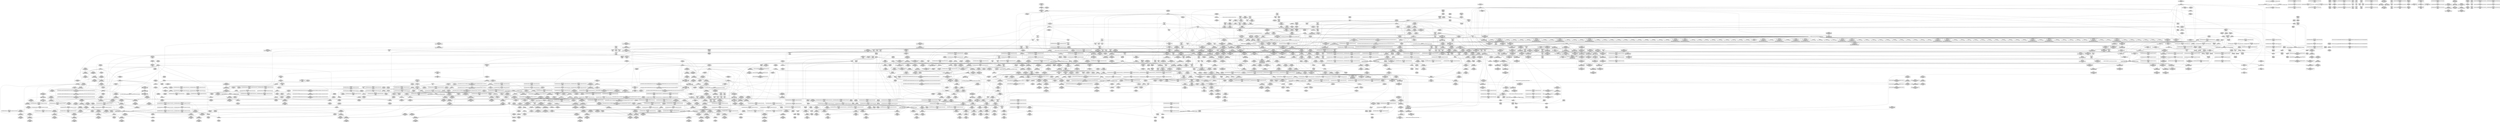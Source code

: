 digraph {
	CE0x558d940 [shape=record,shape=Mrecord,label="{CE0x558d940|rcu_read_lock:tobool|include/linux/rcupdate.h,882|*SummSource*}"]
	CE0x5512540 [shape=record,shape=Mrecord,label="{CE0x5512540|avc_has_perm:tclass|Function::avc_has_perm&Arg::tclass::|*SummSink*}"]
	CE0x5511680 [shape=record,shape=Mrecord,label="{CE0x5511680|selinux_sem_alloc_security:tmp15|security/selinux/hooks.c,5401|*SummSource*}"]
	CE0x5580240 [shape=record,shape=Mrecord,label="{CE0x5580240|cred_sid:cred|Function::cred_sid&Arg::cred::}"]
	CE0x54bcdc0 [shape=record,shape=Mrecord,label="{CE0x54bcdc0|selinux_sem_alloc_security:return|*SummSource*}"]
	CE0x55d0b20 [shape=record,shape=Mrecord,label="{CE0x55d0b20|rcu_lock_acquire:tmp5|include/linux/rcupdate.h,418|*SummSink*}"]
	CE0x54cb1a0 [shape=record,shape=Mrecord,label="{CE0x54cb1a0|80:_i32,_112:_i8*,_:_CMRE_71,72_}"]
	CE0x554ec30 [shape=record,shape=Mrecord,label="{CE0x554ec30|i64*_getelementptr_inbounds_(_11_x_i64_,_11_x_i64_*___llvm_gcov_ctr127,_i64_0,_i64_8)|*Constant*|*SummSink*}"]
	CE0x551fe00 [shape=record,shape=Mrecord,label="{CE0x551fe00|rcu_lock_acquire:indirectgoto|*SummSource*}"]
	CE0x54e5fd0 [shape=record,shape=Mrecord,label="{CE0x54e5fd0|_ret_i32_%retval.0,_!dbg_!27746|security/selinux/hooks.c,5406|*SummSource*}"]
	CE0x55fdea0 [shape=record,shape=Mrecord,label="{CE0x55fdea0|__rcu_read_unlock:tmp4|include/linux/rcupdate.h,244|*SummSink*}"]
	CE0x54e11a0 [shape=record,shape=Mrecord,label="{CE0x54e11a0|ipc_alloc_security:task|Function::ipc_alloc_security&Arg::task::}"]
	CE0x5547800 [shape=record,shape=Mrecord,label="{CE0x5547800|rcu_read_unlock:tmp4|include/linux/rcupdate.h,933}"]
	CE0x54e8cd0 [shape=record,shape=Mrecord,label="{CE0x54e8cd0|current_sid:land.lhs.true}"]
	CE0x553b3f0 [shape=record,shape=Mrecord,label="{CE0x553b3f0|current_sid:tmp22|security/selinux/hooks.c,218}"]
	CE0x55f1f00 [shape=record,shape=Mrecord,label="{CE0x55f1f00|void_(i32*,_i32,_i32*)*_asm_addl_$1,_%gs:$0_,_*m,ri,*m,_dirflag_,_fpsr_,_flags_|*SummSource*}"]
	CE0x557fa90 [shape=record,shape=Mrecord,label="{CE0x557fa90|GLOBAL:cred_sid|*Constant*|*SummSource*}"]
	CE0x561f030 [shape=record,shape=Mrecord,label="{CE0x561f030|__preempt_count_sub:tmp2|*SummSource*}"]
	CE0x553a4c0 [shape=record,shape=Mrecord,label="{CE0x553a4c0|current_sid:tmp21|security/selinux/hooks.c,218}"]
	CE0x557ff00 [shape=record,shape=Mrecord,label="{CE0x557ff00|cred_sid:entry}"]
	CE0x5530ca0 [shape=record,shape=Mrecord,label="{CE0x5530ca0|_call_void_asm_sideeffect_,_memory_,_dirflag_,_fpsr_,_flags_()_#3,_!dbg_!27714,_!srcloc_!27715|include/linux/rcupdate.h,239|*SummSource*}"]
	CE0x54e6310 [shape=record,shape=Mrecord,label="{CE0x54e6310|current_sid:land.lhs.true2}"]
	CE0x55d55c0 [shape=record,shape=Mrecord,label="{CE0x55d55c0|GLOBAL:__preempt_count_add|*Constant*}"]
	CE0x55defe0 [shape=record,shape=Mrecord,label="{CE0x55defe0|rcu_lock_release:indirectgoto|*SummSource*}"]
	CE0x55718b0 [shape=record,shape=Mrecord,label="{CE0x55718b0|_call_void_mcount()_#3}"]
	CE0x55566b0 [shape=record,shape=Mrecord,label="{CE0x55566b0|task_sid:tmp16|security/selinux/hooks.c,208|*SummSource*}"]
	CE0x55ee020 [shape=record,shape=Mrecord,label="{CE0x55ee020|rcu_lock_release:tmp5|include/linux/rcupdate.h,423|*SummSink*}"]
	CE0x5622ce0 [shape=record,shape=Mrecord,label="{CE0x5622ce0|i64*_getelementptr_inbounds_(_4_x_i64_,_4_x_i64_*___llvm_gcov_ctr135,_i64_0,_i64_0)|*Constant*}"]
	CE0x54c4110 [shape=record,shape=Mrecord,label="{CE0x54c4110|i64*_getelementptr_inbounds_(_11_x_i64_,_11_x_i64_*___llvm_gcov_ctr125,_i64_0,_i64_1)|*Constant*}"]
	CE0x554d2e0 [shape=record,shape=Mrecord,label="{CE0x554d2e0|rcu_read_lock:tmp13|include/linux/rcupdate.h,882}"]
	CE0x54e6da0 [shape=record,shape=Mrecord,label="{CE0x54e6da0|get_current:tmp2|*SummSink*}"]
	CE0x5561dd0 [shape=record,shape=Mrecord,label="{CE0x5561dd0|ipc_alloc_security:tmp6|security/selinux/hooks.c,5084}"]
	CE0x554d450 [shape=record,shape=Mrecord,label="{CE0x554d450|rcu_read_lock:tmp14|include/linux/rcupdate.h,882}"]
	CE0x5552c80 [shape=record,shape=Mrecord,label="{CE0x5552c80|rcu_read_lock:tmp21|include/linux/rcupdate.h,884}"]
	CE0x5538a00 [shape=record,shape=Mrecord,label="{CE0x5538a00|task_sid:call7|security/selinux/hooks.c,208}"]
	CE0x5528220 [shape=record,shape=Mrecord,label="{CE0x5528220|i64*_getelementptr_inbounds_(_11_x_i64_,_11_x_i64_*___llvm_gcov_ctr125,_i64_0,_i64_8)|*Constant*}"]
	CE0x55ee400 [shape=record,shape=Mrecord,label="{CE0x55ee400|_call_void_lock_release(%struct.lockdep_map*_%map,_i32_1,_i64_ptrtoint_(i8*_blockaddress(_rcu_lock_release,_%__here)_to_i64))_#10,_!dbg_!27716|include/linux/rcupdate.h,423|*SummSource*}"]
	CE0x55639b0 [shape=record,shape=Mrecord,label="{CE0x55639b0|i64*_getelementptr_inbounds_(_2_x_i64_,_2_x_i64_*___llvm_gcov_ctr302,_i64_0,_i64_1)|*Constant*}"]
	CE0x5578030 [shape=record,shape=Mrecord,label="{CE0x5578030|rcu_read_lock:tmp5|include/linux/rcupdate.h,882|*SummSink*}"]
	CE0x55dad40 [shape=record,shape=Mrecord,label="{CE0x55dad40|_call_void_rcu_lock_release(%struct.lockdep_map*_rcu_lock_map)_#10,_!dbg_!27733|include/linux/rcupdate.h,935|*SummSink*}"]
	CE0x5580460 [shape=record,shape=Mrecord,label="{CE0x5580460|cred_sid:cred|Function::cred_sid&Arg::cred::|*SummSource*}"]
	CE0x55333e0 [shape=record,shape=Mrecord,label="{CE0x55333e0|ipc_alloc_security:tmp11|security/selinux/hooks.c,5090|*SummSource*}"]
	CE0x5586cc0 [shape=record,shape=Mrecord,label="{CE0x5586cc0|i8*_getelementptr_inbounds_(_41_x_i8_,_41_x_i8_*_.str44,_i32_0,_i32_0)|*Constant*}"]
	CE0x551fe70 [shape=record,shape=Mrecord,label="{CE0x551fe70|rcu_lock_acquire:indirectgoto|*SummSink*}"]
	CE0x552cc10 [shape=record,shape=Mrecord,label="{CE0x552cc10|i64*_getelementptr_inbounds_(_11_x_i64_,_11_x_i64_*___llvm_gcov_ctr125,_i64_0,_i64_0)|*Constant*|*SummSink*}"]
	CE0x558fef0 [shape=record,shape=Mrecord,label="{CE0x558fef0|rcu_read_lock:entry|*SummSink*}"]
	CE0x558c570 [shape=record,shape=Mrecord,label="{CE0x558c570|i64*_getelementptr_inbounds_(_13_x_i64_,_13_x_i64_*___llvm_gcov_ctr126,_i64_0,_i64_9)|*Constant*|*SummSink*}"]
	CE0x54be0d0 [shape=record,shape=Mrecord,label="{CE0x54be0d0|current_sid:tmp5|security/selinux/hooks.c,218}"]
	CE0x5546b30 [shape=record,shape=Mrecord,label="{CE0x5546b30|i64*_getelementptr_inbounds_(_11_x_i64_,_11_x_i64_*___llvm_gcov_ctr127,_i64_0,_i64_0)|*Constant*|*SummSink*}"]
	CE0x54d1f40 [shape=record,shape=Mrecord,label="{CE0x54d1f40|i64_3|*Constant*}"]
	CE0x55dd600 [shape=record,shape=Mrecord,label="{CE0x55dd600|__rcu_read_lock:do.end|*SummSource*}"]
	CE0x5512ae0 [shape=record,shape=Mrecord,label="{CE0x5512ae0|avc_has_perm:requested|Function::avc_has_perm&Arg::requested::|*SummSink*}"]
	CE0x5533300 [shape=record,shape=Mrecord,label="{CE0x5533300|ipc_alloc_security:sid3|security/selinux/hooks.c,5089|*SummSink*}"]
	CE0x5549190 [shape=record,shape=Mrecord,label="{CE0x5549190|rcu_read_unlock:tmp11|include/linux/rcupdate.h,933|*SummSink*}"]
	CE0x558f240 [shape=record,shape=Mrecord,label="{CE0x558f240|i32_0|*Constant*}"]
	CE0x55d3950 [shape=record,shape=Mrecord,label="{CE0x55d3950|rcu_lock_acquire:tmp5|include/linux/rcupdate.h,418}"]
	CE0x5518740 [shape=record,shape=Mrecord,label="{CE0x5518740|selinux_sem_alloc_security:tmp16|security/selinux/hooks.c,5402}"]
	CE0x56235b0 [shape=record,shape=Mrecord,label="{CE0x56235b0|__preempt_count_sub:tmp5|./arch/x86/include/asm/preempt.h,77|*SummSource*}"]
	CE0x550bab0 [shape=record,shape=Mrecord,label="{CE0x550bab0|i8_4|*Constant*|*SummSink*}"]
	CE0x5537770 [shape=record,shape=Mrecord,label="{CE0x5537770|task_sid:tmp24|security/selinux/hooks.c,208|*SummSink*}"]
	CE0x5556c50 [shape=record,shape=Mrecord,label="{CE0x5556c50|rcu_read_lock:tmp3}"]
	CE0x54e7ae0 [shape=record,shape=Mrecord,label="{CE0x54e7ae0|i32_0|*Constant*}"]
	CE0x54f24d0 [shape=record,shape=Mrecord,label="{CE0x54f24d0|ipc_alloc_security:security|security/selinux/hooks.c,5090|*SummSource*}"]
	CE0x55d8c90 [shape=record,shape=Mrecord,label="{CE0x55d8c90|rcu_read_unlock:do.end|*SummSink*}"]
	CE0x550cb60 [shape=record,shape=Mrecord,label="{CE0x550cb60|i32_3|*Constant*|*SummSource*}"]
	CE0x55fea70 [shape=record,shape=Mrecord,label="{CE0x55fea70|__preempt_count_sub:val|Function::__preempt_count_sub&Arg::val::|*SummSink*}"]
	CE0x5534480 [shape=record,shape=Mrecord,label="{CE0x5534480|i64*_getelementptr_inbounds_(_4_x_i64_,_4_x_i64_*___llvm_gcov_ctr133,_i64_0,_i64_2)|*Constant*|*SummSource*}"]
	CE0x5563ea0 [shape=record,shape=Mrecord,label="{CE0x5563ea0|cred_sid:tmp1|*SummSink*}"]
	CE0x5582e20 [shape=record,shape=Mrecord,label="{CE0x5582e20|task_sid:tmp22|security/selinux/hooks.c,208|*SummSource*}"]
	CE0x54c49a0 [shape=record,shape=Mrecord,label="{CE0x54c49a0|i64_1|*Constant*|*SummSink*}"]
	CE0x561a3d0 [shape=record,shape=Mrecord,label="{CE0x561a3d0|i64*_getelementptr_inbounds_(_4_x_i64_,_4_x_i64_*___llvm_gcov_ctr134,_i64_0,_i64_0)|*Constant*|*SummSource*}"]
	CE0x54dcdc0 [shape=record,shape=Mrecord,label="{CE0x54dcdc0|ipc_alloc_security:if.end|*SummSink*}"]
	CE0x5551ca0 [shape=record,shape=Mrecord,label="{CE0x5551ca0|_call_void_lockdep_rcu_suspicious(i8*_getelementptr_inbounds_(_25_x_i8_,_25_x_i8_*_.str45,_i32_0,_i32_0),_i32_883,_i8*_getelementptr_inbounds_(_42_x_i8_,_42_x_i8_*_.str46,_i32_0,_i32_0))_#10,_!dbg_!27728|include/linux/rcupdate.h,882|*SummSource*}"]
	CE0x550c890 [shape=record,shape=Mrecord,label="{CE0x550c890|avc_has_perm:entry|*SummSink*}"]
	CE0x5573150 [shape=record,shape=Mrecord,label="{CE0x5573150|task_sid:if.then}"]
	CE0x55165d0 [shape=record,shape=Mrecord,label="{CE0x55165d0|_ret_void,_!dbg_!27719|security/selinux/hooks.c,5100}"]
	CE0x555a310 [shape=record,shape=Mrecord,label="{CE0x555a310|ipc_alloc_security:tmp}"]
	CE0x54d7280 [shape=record,shape=Mrecord,label="{CE0x54d7280|i64_1|*Constant*|*SummSource*}"]
	CE0x5566130 [shape=record,shape=Mrecord,label="{CE0x5566130|ipc_alloc_security:tmp8|security/selinux/hooks.c,5085|*SummSource*}"]
	CE0x558c310 [shape=record,shape=Mrecord,label="{CE0x558c310|i64*_getelementptr_inbounds_(_13_x_i64_,_13_x_i64_*___llvm_gcov_ctr126,_i64_0,_i64_9)|*Constant*}"]
	CE0x54c2af0 [shape=record,shape=Mrecord,label="{CE0x54c2af0|80:_i32,_112:_i8*,_:_CMRE_144,152_|*MultipleSource*|security/selinux/hooks.c,5390|Function::selinux_sem_alloc_security&Arg::sma::}"]
	CE0x54cb7c0 [shape=record,shape=Mrecord,label="{CE0x54cb7c0|GLOBAL:__llvm_gcov_ctr317|Global_var:__llvm_gcov_ctr317|*SummSink*}"]
	CE0x55cf3b0 [shape=record,shape=Mrecord,label="{CE0x55cf3b0|i64_1|*Constant*}"]
	CE0x5574cb0 [shape=record,shape=Mrecord,label="{CE0x5574cb0|cred_sid:tmp4|*LoadInst*|security/selinux/hooks.c,196|*SummSink*}"]
	CE0x5545e90 [shape=record,shape=Mrecord,label="{CE0x5545e90|ipc_alloc_security:if.end}"]
	CE0x5620030 [shape=record,shape=Mrecord,label="{CE0x5620030|i64*_getelementptr_inbounds_(_4_x_i64_,_4_x_i64_*___llvm_gcov_ctr135,_i64_0,_i64_3)|*Constant*}"]
	CE0x54e14b0 [shape=record,shape=Mrecord,label="{CE0x54e14b0|ipc_alloc_security:sclass|Function::ipc_alloc_security&Arg::sclass::|*SummSink*}"]
	CE0x54cb930 [shape=record,shape=Mrecord,label="{CE0x54cb930|i64_0|*Constant*|*SummSink*}"]
	CE0x55cea70 [shape=record,shape=Mrecord,label="{CE0x55cea70|__rcu_read_lock:tmp4|include/linux/rcupdate.h,239|*SummSource*}"]
	CE0x5519c30 [shape=record,shape=Mrecord,label="{CE0x5519c30|ipc_free_security:entry}"]
	CE0x550e0c0 [shape=record,shape=Mrecord,label="{CE0x550e0c0|selinux_sem_alloc_security:key|security/selinux/hooks.c,5397}"]
	CE0x55f6ea0 [shape=record,shape=Mrecord,label="{CE0x55f6ea0|__rcu_read_unlock:do.end|*SummSink*}"]
	CE0x54f14f0 [shape=record,shape=Mrecord,label="{CE0x54f14f0|i8*_getelementptr_inbounds_(_25_x_i8_,_25_x_i8_*_.str3,_i32_0,_i32_0)|*Constant*|*SummSource*}"]
	CE0x5520860 [shape=record,shape=Mrecord,label="{CE0x5520860|i64*_getelementptr_inbounds_(_6_x_i64_,_6_x_i64_*___llvm_gcov_ctr301,_i64_0,_i64_5)|*Constant*|*SummSource*}"]
	CE0x5511d20 [shape=record,shape=Mrecord,label="{CE0x5511d20|avc_has_perm:ssid|Function::avc_has_perm&Arg::ssid::|*SummSource*}"]
	CE0x55735e0 [shape=record,shape=Mrecord,label="{CE0x55735e0|rcu_read_lock:tobool|include/linux/rcupdate.h,882|*SummSink*}"]
	CE0x561fe40 [shape=record,shape=Mrecord,label="{CE0x561fe40|void_(i32*,_i32,_i32*)*_asm_addl_$1,_%gs:$0_,_*m,ri,*m,_dirflag_,_fpsr_,_flags_}"]
	CE0x5531cc0 [shape=record,shape=Mrecord,label="{CE0x5531cc0|current_sid:if.then}"]
	CE0x5610b20 [shape=record,shape=Mrecord,label="{CE0x5610b20|__preempt_count_sub:tmp2}"]
	CE0x54e6fd0 [shape=record,shape=Mrecord,label="{CE0x54e6fd0|GLOBAL:kfree|*Constant*|*SummSource*}"]
	CE0x5534270 [shape=record,shape=Mrecord,label="{CE0x5534270|__preempt_count_sub:sub|./arch/x86/include/asm/preempt.h,77}"]
	CE0x55ef0c0 [shape=record,shape=Mrecord,label="{CE0x55ef0c0|i64*_getelementptr_inbounds_(_4_x_i64_,_4_x_i64_*___llvm_gcov_ctr133,_i64_0,_i64_3)|*Constant*|*SummSource*}"]
	CE0x55ce570 [shape=record,shape=Mrecord,label="{CE0x55ce570|rcu_read_unlock:tobool|include/linux/rcupdate.h,933|*SummSink*}"]
	CE0x55785f0 [shape=record,shape=Mrecord,label="{CE0x55785f0|rcu_lock_acquire:tmp2|*SummSource*}"]
	CE0x555c540 [shape=record,shape=Mrecord,label="{CE0x555c540|ipc_alloc_security:tmp4|security/selinux/hooks.c,5084}"]
	CE0x55dd780 [shape=record,shape=Mrecord,label="{CE0x55dd780|__rcu_read_lock:do.end|*SummSink*}"]
	CE0x54dbcb0 [shape=record,shape=Mrecord,label="{CE0x54dbcb0|kzalloc:or|include/linux/slab.h,578}"]
	CE0x54e9460 [shape=record,shape=Mrecord,label="{CE0x54e9460|i64*_getelementptr_inbounds_(_11_x_i64_,_11_x_i64_*___llvm_gcov_ctr125,_i64_0,_i64_10)|*Constant*|*SummSource*}"]
	CE0x5512d60 [shape=record,shape=Mrecord,label="{CE0x5512d60|selinux_sem_alloc_security:u|security/selinux/hooks.c,5397|*SummSource*}"]
	CE0x555c260 [shape=record,shape=Mrecord,label="{CE0x555c260|kmalloc:entry}"]
	CE0x55f1410 [shape=record,shape=Mrecord,label="{CE0x55f1410|i64*_getelementptr_inbounds_(_4_x_i64_,_4_x_i64_*___llvm_gcov_ctr130,_i64_0,_i64_0)|*Constant*|*SummSource*}"]
	CE0x556b940 [shape=record,shape=Mrecord,label="{CE0x556b940|__preempt_count_add:entry}"]
	CE0x5601d20 [shape=record,shape=Mrecord,label="{CE0x5601d20|__rcu_read_lock:bb|*SummSink*}"]
	CE0x54e89b0 [shape=record,shape=Mrecord,label="{CE0x54e89b0|ipc_alloc_security:tmp2|security/selinux/hooks.c,5083|*SummSink*}"]
	CE0x5548390 [shape=record,shape=Mrecord,label="{CE0x5548390|rcu_read_lock:if.end|*SummSource*}"]
	CE0x560e2f0 [shape=record,shape=Mrecord,label="{CE0x560e2f0|__preempt_count_sub:tmp|*SummSource*}"]
	CE0x556be20 [shape=record,shape=Mrecord,label="{CE0x556be20|rcu_read_unlock:call3|include/linux/rcupdate.h,933|*SummSource*}"]
	CE0x55530b0 [shape=record,shape=Mrecord,label="{CE0x55530b0|i64*_getelementptr_inbounds_(_11_x_i64_,_11_x_i64_*___llvm_gcov_ctr127,_i64_0,_i64_10)|*Constant*}"]
	CE0x55f69e0 [shape=record,shape=Mrecord,label="{CE0x55f69e0|_ret_void,_!dbg_!27720|./arch/x86/include/asm/preempt.h,78|*SummSink*}"]
	CE0x54e71b0 [shape=record,shape=Mrecord,label="{CE0x54e71b0|current_sid:tmp14|security/selinux/hooks.c,218|*SummSource*}"]
	CE0x55417f0 [shape=record,shape=Mrecord,label="{CE0x55417f0|i64*_getelementptr_inbounds_(_13_x_i64_,_13_x_i64_*___llvm_gcov_ctr126,_i64_0,_i64_0)|*Constant*|*SummSource*}"]
	CE0x54c3b50 [shape=record,shape=Mrecord,label="{CE0x54c3b50|current_sid:tmp9|security/selinux/hooks.c,218}"]
	CE0x555a250 [shape=record,shape=Mrecord,label="{CE0x555a250|i64*_getelementptr_inbounds_(_6_x_i64_,_6_x_i64_*___llvm_gcov_ctr301,_i64_0,_i64_0)|*Constant*}"]
	CE0x55d4f10 [shape=record,shape=Mrecord,label="{CE0x55d4f10|rcu_read_unlock:tmp10|include/linux/rcupdate.h,933|*SummSink*}"]
	CE0x54e54d0 [shape=record,shape=Mrecord,label="{CE0x54e54d0|selinux_sem_alloc_security:tmp21|security/selinux/hooks.c,5406}"]
	CE0x555c180 [shape=record,shape=Mrecord,label="{CE0x555c180|GLOBAL:kmalloc|*Constant*|*SummSink*}"]
	CE0x54e8ab0 [shape=record,shape=Mrecord,label="{CE0x54e8ab0|%struct.ipc_security_struct*_null|*Constant*}"]
	CE0x54ee1e0 [shape=record,shape=Mrecord,label="{CE0x54ee1e0|selinux_sem_alloc_security:type|security/selinux/hooks.c,5396}"]
	CE0x5563780 [shape=record,shape=Mrecord,label="{CE0x5563780|i64*_getelementptr_inbounds_(_6_x_i64_,_6_x_i64_*___llvm_gcov_ctr301,_i64_0,_i64_3)|*Constant*}"]
	CE0x54ddcc0 [shape=record,shape=Mrecord,label="{CE0x54ddcc0|80:_i32,_112:_i8*,_:_CMRE_42,43_}"]
	CE0x5573ec0 [shape=record,shape=Mrecord,label="{CE0x5573ec0|i64*_getelementptr_inbounds_(_13_x_i64_,_13_x_i64_*___llvm_gcov_ctr126,_i64_0,_i64_0)|*Constant*|*SummSink*}"]
	CE0x553eea0 [shape=record,shape=Mrecord,label="{CE0x553eea0|rcu_read_unlock:tmp7|include/linux/rcupdate.h,933|*SummSink*}"]
	CE0x54d1560 [shape=record,shape=Mrecord,label="{CE0x54d1560|kzalloc:size|Function::kzalloc&Arg::size::}"]
	CE0x54caca0 [shape=record,shape=Mrecord,label="{CE0x54caca0|i64*_getelementptr_inbounds_(_2_x_i64_,_2_x_i64_*___llvm_gcov_ctr98,_i64_0,_i64_1)|*Constant*|*SummSource*}"]
	CE0x550fb20 [shape=record,shape=Mrecord,label="{CE0x550fb20|selinux_sem_alloc_security:sid5|security/selinux/hooks.c,5399|*SummSource*}"]
	CE0x5600c40 [shape=record,shape=Mrecord,label="{CE0x5600c40|__rcu_read_unlock:tmp3|*SummSink*}"]
	CE0x5517980 [shape=record,shape=Mrecord,label="{CE0x5517980|selinux_sem_alloc_security:retval.0}"]
	CE0x5572360 [shape=record,shape=Mrecord,label="{CE0x5572360|cred_sid:tmp3|*SummSource*}"]
	CE0x55d5bb0 [shape=record,shape=Mrecord,label="{CE0x55d5bb0|COLLAPSED:_GCMRE___llvm_gcov_ctr133_internal_global_4_x_i64_zeroinitializer:_elem_0:default:}"]
	CE0x5604b00 [shape=record,shape=Mrecord,label="{CE0x5604b00|__preempt_count_add:tmp|*SummSink*}"]
	CE0x5572210 [shape=record,shape=Mrecord,label="{CE0x5572210|cred_sid:tmp3}"]
	CE0x5600dd0 [shape=record,shape=Mrecord,label="{CE0x5600dd0|%struct.lockdep_map*_null|*Constant*|*SummSink*}"]
	CE0x556dfd0 [shape=record,shape=Mrecord,label="{CE0x556dfd0|__rcu_read_lock:tmp7|include/linux/rcupdate.h,240|*SummSource*}"]
	CE0x555a380 [shape=record,shape=Mrecord,label="{CE0x555a380|COLLAPSED:_GCMRE___llvm_gcov_ctr301_internal_global_6_x_i64_zeroinitializer:_elem_0:default:}"]
	CE0x54d7790 [shape=record,shape=Mrecord,label="{CE0x54d7790|i16_25|*Constant*|*SummSource*}"]
	CE0x54ed710 [shape=record,shape=Mrecord,label="{CE0x54ed710|selinux_sem_alloc_security:tobool7|security/selinux/hooks.c,5401|*SummSink*}"]
	CE0x5613d00 [shape=record,shape=Mrecord,label="{CE0x5613d00|__preempt_count_sub:do.body}"]
	CE0x5523770 [shape=record,shape=Mrecord,label="{CE0x5523770|i8*_getelementptr_inbounds_(_45_x_i8_,_45_x_i8_*_.str12,_i32_0,_i32_0)|*Constant*}"]
	CE0x5543950 [shape=record,shape=Mrecord,label="{CE0x5543950|rcu_read_unlock:tmp18|include/linux/rcupdate.h,933|*SummSink*}"]
	CE0x55fad20 [shape=record,shape=Mrecord,label="{CE0x55fad20|__preempt_count_sub:bb|*SummSink*}"]
	CE0x5520d30 [shape=record,shape=Mrecord,label="{CE0x5520d30|ipc_alloc_security:tmp13|security/selinux/hooks.c,5093|*SummSink*}"]
	CE0x55293b0 [shape=record,shape=Mrecord,label="{CE0x55293b0|ipc_free_security:tmp2|*SummSink*}"]
	CE0x55fe480 [shape=record,shape=Mrecord,label="{CE0x55fe480|i64*_getelementptr_inbounds_(_4_x_i64_,_4_x_i64_*___llvm_gcov_ctr134,_i64_0,_i64_2)|*Constant*|*SummSource*}"]
	CE0x54d2270 [shape=record,shape=Mrecord,label="{CE0x54d2270|80:_i32,_112:_i8*,_:_CMRE_54,55_}"]
	CE0x558d780 [shape=record,shape=Mrecord,label="{CE0x558d780|i64*_getelementptr_inbounds_(_13_x_i64_,_13_x_i64_*___llvm_gcov_ctr126,_i64_0,_i64_1)|*Constant*}"]
	CE0x553add0 [shape=record,shape=Mrecord,label="{CE0x553add0|COLLAPSED:_CMRE:_elem_0::|security/selinux/hooks.c,218}"]
	CE0x55cf240 [shape=record,shape=Mrecord,label="{CE0x55cf240|rcu_read_unlock:tmp14|include/linux/rcupdate.h,933|*SummSource*}"]
	CE0x55468e0 [shape=record,shape=Mrecord,label="{CE0x55468e0|rcu_lock_release:tmp3|*SummSink*}"]
	CE0x5563260 [shape=record,shape=Mrecord,label="{CE0x5563260|ipc_free_security:tmp3|*SummSource*}"]
	CE0x555eca0 [shape=record,shape=Mrecord,label="{CE0x555eca0|0:_i8,_:_GCMR_task_sid.__warned_internal_global_i8_0,_section_.data.unlikely_,_align_1:_elem_0:default:}"]
	CE0x5624660 [shape=record,shape=Mrecord,label="{CE0x5624660|i64_1|*Constant*}"]
	CE0x55f6260 [shape=record,shape=Mrecord,label="{CE0x55f6260|i64*_getelementptr_inbounds_(_4_x_i64_,_4_x_i64_*___llvm_gcov_ctr129,_i64_0,_i64_2)|*Constant*|*SummSink*}"]
	CE0x54e1850 [shape=record,shape=Mrecord,label="{CE0x54e1850|80:_i32,_112:_i8*,_:_CMRE_88,92_|*MultipleSource*|security/selinux/hooks.c,5390|Function::selinux_sem_alloc_security&Arg::sma::}"]
	CE0x553fa60 [shape=record,shape=Mrecord,label="{CE0x553fa60|GLOBAL:__llvm_gcov_ctr126|Global_var:__llvm_gcov_ctr126|*SummSink*}"]
	CE0x5536860 [shape=record,shape=Mrecord,label="{CE0x5536860|GLOBAL:rcu_read_lock|*Constant*}"]
	CE0x553d3b0 [shape=record,shape=Mrecord,label="{CE0x553d3b0|get_current:bb|*SummSource*}"]
	CE0x54c33a0 [shape=record,shape=Mrecord,label="{CE0x54c33a0|GLOBAL:__llvm_gcov_ctr125|Global_var:__llvm_gcov_ctr125|*SummSource*}"]
	CE0x54daba0 [shape=record,shape=Mrecord,label="{CE0x54daba0|i64_2|*Constant*}"]
	CE0x5548bb0 [shape=record,shape=Mrecord,label="{CE0x5548bb0|rcu_lock_acquire:entry}"]
	CE0x552f580 [shape=record,shape=Mrecord,label="{CE0x552f580|rcu_read_unlock:tmp5|include/linux/rcupdate.h,933|*SummSource*}"]
	CE0x54c6cc0 [shape=record,shape=Mrecord,label="{CE0x54c6cc0|80:_i32,_112:_i8*,_:_CMRE_37,38_}"]
	CE0x5577ee0 [shape=record,shape=Mrecord,label="{CE0x5577ee0|rcu_read_lock:tmp6|include/linux/rcupdate.h,882}"]
	CE0x554b7c0 [shape=record,shape=Mrecord,label="{CE0x554b7c0|rcu_read_lock:tmp11|include/linux/rcupdate.h,882|*SummSource*}"]
	CE0x556abb0 [shape=record,shape=Mrecord,label="{CE0x556abb0|rcu_read_unlock:tmp12|include/linux/rcupdate.h,933|*SummSource*}"]
	CE0x5541cc0 [shape=record,shape=Mrecord,label="{CE0x5541cc0|kmalloc:tmp3|*SummSink*}"]
	CE0x5603db0 [shape=record,shape=Mrecord,label="{CE0x5603db0|__rcu_read_unlock:do.body|*SummSource*}"]
	CE0x55f6390 [shape=record,shape=Mrecord,label="{CE0x55f6390|__rcu_read_unlock:tmp1|*SummSink*}"]
	CE0x55289e0 [shape=record,shape=Mrecord,label="{CE0x55289e0|_ret_i8*_%call,_!dbg_!27715|include/linux/slab.h,578|*SummSource*}"]
	CE0x552d770 [shape=record,shape=Mrecord,label="{CE0x552d770|current_sid:tmp11|security/selinux/hooks.c,218|*SummSource*}"]
	CE0x5604310 [shape=record,shape=Mrecord,label="{CE0x5604310|__rcu_read_unlock:bb}"]
	CE0x55de750 [shape=record,shape=Mrecord,label="{CE0x55de750|i64_1|*Constant*}"]
	CE0x54db330 [shape=record,shape=Mrecord,label="{CE0x54db330|80:_i32,_112:_i8*,_:_CMRE_44,45_}"]
	CE0x558de50 [shape=record,shape=Mrecord,label="{CE0x558de50|GLOBAL:rcu_read_unlock.__warned|Global_var:rcu_read_unlock.__warned|*SummSource*}"]
	CE0x55373f0 [shape=record,shape=Mrecord,label="{CE0x55373f0|task_sid:tmp13|security/selinux/hooks.c,208}"]
	CE0x55831b0 [shape=record,shape=Mrecord,label="{CE0x55831b0|task_sid:tmp23|security/selinux/hooks.c,208|*SummSource*}"]
	CE0x56038f0 [shape=record,shape=Mrecord,label="{CE0x56038f0|__rcu_read_unlock:do.body}"]
	CE0x55f60e0 [shape=record,shape=Mrecord,label="{CE0x55f60e0|i64*_getelementptr_inbounds_(_4_x_i64_,_4_x_i64_*___llvm_gcov_ctr129,_i64_0,_i64_2)|*Constant*|*SummSource*}"]
	CE0x54e1680 [shape=record,shape=Mrecord,label="{CE0x54e1680|_ret_i32_%retval.0,_!dbg_!27731|security/selinux/hooks.c,5093|*SummSource*}"]
	CE0x553d200 [shape=record,shape=Mrecord,label="{CE0x553d200|current_sid:tmp24|security/selinux/hooks.c,220|*SummSink*}"]
	CE0x5553e10 [shape=record,shape=Mrecord,label="{CE0x5553e10|rcu_read_lock:tmp22|include/linux/rcupdate.h,884|*SummSink*}"]
	CE0x5581d20 [shape=record,shape=Mrecord,label="{CE0x5581d20|i8*_getelementptr_inbounds_(_25_x_i8_,_25_x_i8_*_.str3,_i32_0,_i32_0)|*Constant*}"]
	CE0x554c260 [shape=record,shape=Mrecord,label="{CE0x554c260|rcu_read_lock:call3|include/linux/rcupdate.h,882|*SummSource*}"]
	CE0x54edca0 [shape=record,shape=Mrecord,label="{CE0x54edca0|selinux_sem_alloc_security:tobool7|security/selinux/hooks.c,5401|*SummSource*}"]
	CE0x552a250 [shape=record,shape=Mrecord,label="{CE0x552a250|current_sid:do.end|*SummSink*}"]
	CE0x5529860 [shape=record,shape=Mrecord,label="{CE0x5529860|current_sid:call|security/selinux/hooks.c,218|*SummSource*}"]
	CE0x555be10 [shape=record,shape=Mrecord,label="{CE0x555be10|ipc_alloc_security:tmp7|security/selinux/hooks.c,5085|*SummSink*}"]
	CE0x552d1b0 [shape=record,shape=Mrecord,label="{CE0x552d1b0|rcu_read_lock:do.body|*SummSource*}"]
	CE0x557b420 [shape=record,shape=Mrecord,label="{CE0x557b420|i64*_getelementptr_inbounds_(_4_x_i64_,_4_x_i64_*___llvm_gcov_ctr128,_i64_0,_i64_3)|*Constant*|*SummSource*}"]
	CE0x55fdc10 [shape=record,shape=Mrecord,label="{CE0x55fdc10|__rcu_read_unlock:tmp4|include/linux/rcupdate.h,244}"]
	CE0x55d9630 [shape=record,shape=Mrecord,label="{CE0x55d9630|rcu_read_unlock:land.lhs.true}"]
	CE0x55edd30 [shape=record,shape=Mrecord,label="{CE0x55edd30|rcu_lock_release:tmp5|include/linux/rcupdate.h,423}"]
	CE0x5592420 [shape=record,shape=Mrecord,label="{CE0x5592420|__rcu_read_lock:tmp1}"]
	CE0x54c4a80 [shape=record,shape=Mrecord,label="{CE0x54c4a80|selinux_sem_alloc_security:tmp1|*SummSink*}"]
	CE0x5543440 [shape=record,shape=Mrecord,label="{CE0x5543440|task_sid:entry}"]
	CE0x552dc50 [shape=record,shape=Mrecord,label="{CE0x552dc50|i1_true|*Constant*|*SummSource*}"]
	CE0x553f410 [shape=record,shape=Mrecord,label="{CE0x553f410|task_sid:tmp2|*SummSource*}"]
	CE0x556b2d0 [shape=record,shape=Mrecord,label="{CE0x556b2d0|_call_void_mcount()_#3|*SummSink*}"]
	CE0x5586c50 [shape=record,shape=Mrecord,label="{CE0x5586c50|_call_void_lockdep_rcu_suspicious(i8*_getelementptr_inbounds_(_25_x_i8_,_25_x_i8_*_.str3,_i32_0,_i32_0),_i32_208,_i8*_getelementptr_inbounds_(_41_x_i8_,_41_x_i8_*_.str44,_i32_0,_i32_0))_#10,_!dbg_!27732|security/selinux/hooks.c,208|*SummSource*}"]
	CE0x5579500 [shape=record,shape=Mrecord,label="{CE0x5579500|i64*_getelementptr_inbounds_(_4_x_i64_,_4_x_i64_*___llvm_gcov_ctr128,_i64_0,_i64_3)|*Constant*}"]
	CE0x553e650 [shape=record,shape=Mrecord,label="{CE0x553e650|kzalloc:tmp|*SummSink*}"]
	CE0x553cee0 [shape=record,shape=Mrecord,label="{CE0x553cee0|current_sid:tmp24|security/selinux/hooks.c,220}"]
	CE0x5536730 [shape=record,shape=Mrecord,label="{CE0x5536730|_call_void_mcount()_#3|*SummSource*}"]
	CE0x5591200 [shape=record,shape=Mrecord,label="{CE0x5591200|i64*_getelementptr_inbounds_(_2_x_i64_,_2_x_i64_*___llvm_gcov_ctr131,_i64_0,_i64_1)|*Constant*|*SummSink*}"]
	CE0x5514750 [shape=record,shape=Mrecord,label="{CE0x5514750|task_sid:call3|security/selinux/hooks.c,208}"]
	CE0x55327a0 [shape=record,shape=Mrecord,label="{CE0x55327a0|ipc_alloc_security:sclass2|security/selinux/hooks.c,5088|*SummSource*}"]
	CE0x557ffd0 [shape=record,shape=Mrecord,label="{CE0x557ffd0|cred_sid:entry|*SummSource*}"]
	CE0x54c54e0 [shape=record,shape=Mrecord,label="{CE0x54c54e0|80:_i32,_112:_i8*,_:_CMRE_60,61_}"]
	CE0x55d89e0 [shape=record,shape=Mrecord,label="{CE0x55d89e0|rcu_read_unlock:if.then}"]
	CE0x556e700 [shape=record,shape=Mrecord,label="{CE0x556e700|i64*_getelementptr_inbounds_(_11_x_i64_,_11_x_i64_*___llvm_gcov_ctr132,_i64_0,_i64_8)|*Constant*|*SummSink*}"]
	CE0x54cd760 [shape=record,shape=Mrecord,label="{CE0x54cd760|i32_218|*Constant*}"]
	CE0x5543ac0 [shape=record,shape=Mrecord,label="{CE0x5543ac0|_call_void_lockdep_rcu_suspicious(i8*_getelementptr_inbounds_(_25_x_i8_,_25_x_i8_*_.str45,_i32_0,_i32_0),_i32_934,_i8*_getelementptr_inbounds_(_44_x_i8_,_44_x_i8_*_.str47,_i32_0,_i32_0))_#10,_!dbg_!27726|include/linux/rcupdate.h,933}"]
	CE0x5562eb0 [shape=record,shape=Mrecord,label="{CE0x5562eb0|GLOBAL:__llvm_gcov_ctr301|Global_var:__llvm_gcov_ctr301|*SummSource*}"]
	CE0x54e1050 [shape=record,shape=Mrecord,label="{CE0x54e1050|ipc_alloc_security:entry|*SummSource*}"]
	CE0x55f74d0 [shape=record,shape=Mrecord,label="{CE0x55f74d0|__rcu_read_unlock:tmp6|include/linux/rcupdate.h,245|*SummSink*}"]
	CE0x54c4b80 [shape=record,shape=Mrecord,label="{CE0x54c4b80|selinux_sem_alloc_security:if.end}"]
	CE0x54bc500 [shape=record,shape=Mrecord,label="{CE0x54bc500|80:_i32,_112:_i8*,_:_CMRE_65,66_}"]
	CE0x54c4a10 [shape=record,shape=Mrecord,label="{CE0x54c4a10|selinux_sem_alloc_security:tmp1}"]
	CE0x551acf0 [shape=record,shape=Mrecord,label="{CE0x551acf0|ipc_free_security:perm|Function::ipc_free_security&Arg::perm::|*SummSource*}"]
	CE0x54b6fb0 [shape=record,shape=Mrecord,label="{CE0x54b6fb0|80:_i32,_112:_i8*,_:_CMRE_28,29_}"]
	CE0x55d4bf0 [shape=record,shape=Mrecord,label="{CE0x55d4bf0|rcu_lock_acquire:tmp4|include/linux/rcupdate.h,418|*SummSource*}"]
	CE0x5584030 [shape=record,shape=Mrecord,label="{CE0x5584030|_call_void_mcount()_#3|*SummSource*}"]
	CE0x54c9250 [shape=record,shape=Mrecord,label="{CE0x54c9250|_ret_i32_%tmp24,_!dbg_!27742|security/selinux/hooks.c,220|*SummSource*}"]
	CE0x54c9050 [shape=record,shape=Mrecord,label="{CE0x54c9050|current_sid:entry|*SummSink*}"]
	CE0x54f3580 [shape=record,shape=Mrecord,label="{CE0x54f3580|selinux_sem_alloc_security:tmp8|security/selinux/hooks.c,5394|*SummSink*}"]
	CE0x54d5d10 [shape=record,shape=Mrecord,label="{CE0x54d5d10|rcu_read_unlock:tmp|*SummSink*}"]
	CE0x552daf0 [shape=record,shape=Mrecord,label="{CE0x552daf0|kzalloc:entry|*SummSource*}"]
	CE0x5555d90 [shape=record,shape=Mrecord,label="{CE0x5555d90|i64*_getelementptr_inbounds_(_4_x_i64_,_4_x_i64_*___llvm_gcov_ctr130,_i64_0,_i64_1)|*Constant*}"]
	CE0x55424a0 [shape=record,shape=Mrecord,label="{CE0x55424a0|_call_void_mcount()_#3|*SummSource*}"]
	CE0x557f420 [shape=record,shape=Mrecord,label="{CE0x557f420|cred_sid:tmp|*SummSink*}"]
	CE0x5573470 [shape=record,shape=Mrecord,label="{CE0x5573470|rcu_read_lock:tobool|include/linux/rcupdate.h,882}"]
	CE0x55ead70 [shape=record,shape=Mrecord,label="{CE0x55ead70|__rcu_read_lock:do.body|*SummSource*}"]
	CE0x55484e0 [shape=record,shape=Mrecord,label="{CE0x55484e0|rcu_read_lock:if.end|*SummSink*}"]
	CE0x55fa8a0 [shape=record,shape=Mrecord,label="{CE0x55fa8a0|__preempt_count_sub:do.end|*SummSink*}"]
	CE0x5529fe0 [shape=record,shape=Mrecord,label="{CE0x5529fe0|current_sid:do.body|*SummSink*}"]
	CE0x5511460 [shape=record,shape=Mrecord,label="{CE0x5511460|selinux_sem_alloc_security:tmp15|security/selinux/hooks.c,5401}"]
	CE0x553ea50 [shape=record,shape=Mrecord,label="{CE0x553ea50|_call_void_rcu_read_lock()_#10,_!dbg_!27712|security/selinux/hooks.c,207|*SummSource*}"]
	CE0x5623f20 [shape=record,shape=Mrecord,label="{CE0x5623f20|i64*_getelementptr_inbounds_(_4_x_i64_,_4_x_i64_*___llvm_gcov_ctr129,_i64_0,_i64_1)|*Constant*|*SummSource*}"]
	CE0x5552780 [shape=record,shape=Mrecord,label="{CE0x5552780|rcu_read_lock:tmp20|include/linux/rcupdate.h,882}"]
	CE0x54c3270 [shape=record,shape=Mrecord,label="{CE0x54c3270|GLOBAL:__llvm_gcov_ctr125|Global_var:__llvm_gcov_ctr125|*SummSink*}"]
	CE0x55126b0 [shape=record,shape=Mrecord,label="{CE0x55126b0|_ret_i32_%retval.0,_!dbg_!27728|security/selinux/avc.c,775}"]
	CE0x54f1bf0 [shape=record,shape=Mrecord,label="{CE0x54f1bf0|selinux_sem_alloc_security:security|security/selinux/hooks.c,5394|*SummSink*}"]
	CE0x5531e00 [shape=record,shape=Mrecord,label="{CE0x5531e00|current_sid:if.then|*SummSink*}"]
	CE0x54dc5e0 [shape=record,shape=Mrecord,label="{CE0x54dc5e0|GLOBAL:current_task|Global_var:current_task}"]
	CE0x556b3e0 [shape=record,shape=Mrecord,label="{CE0x556b3e0|rcu_read_unlock:call|include/linux/rcupdate.h,933}"]
	CE0x5572ce0 [shape=record,shape=Mrecord,label="{CE0x5572ce0|i64_1|*Constant*}"]
	CE0x54d1cd0 [shape=record,shape=Mrecord,label="{CE0x54d1cd0|current_sid:tobool|security/selinux/hooks.c,218|*SummSource*}"]
	CE0x5558720 [shape=record,shape=Mrecord,label="{CE0x5558720|i64*_getelementptr_inbounds_(_2_x_i64_,_2_x_i64_*___llvm_gcov_ctr98,_i64_0,_i64_0)|*Constant*}"]
	CE0x54bd730 [shape=record,shape=Mrecord,label="{CE0x54bd730|80:_i32,_112:_i8*,_:_CMRE_25,26_}"]
	CE0x55ff880 [shape=record,shape=Mrecord,label="{CE0x55ff880|i32_2|*Constant*|*SummSource*}"]
	CE0x54ea4f0 [shape=record,shape=Mrecord,label="{CE0x54ea4f0|get_current:tmp3|*SummSink*}"]
	CE0x55763d0 [shape=record,shape=Mrecord,label="{CE0x55763d0|i64*_getelementptr_inbounds_(_2_x_i64_,_2_x_i64_*___llvm_gcov_ctr109,_i64_0,_i64_0)|*Constant*|*SummSource*}"]
	CE0x5562d10 [shape=record,shape=Mrecord,label="{CE0x5562d10|GLOBAL:kmalloc|*Constant*|*SummSource*}"]
	CE0x557e650 [shape=record,shape=Mrecord,label="{CE0x557e650|0:_i8,_:_GCMR_rcu_read_unlock.__warned_internal_global_i8_0,_section_.data.unlikely_,_align_1:_elem_0:default:}"]
	"CONST[source:1(input),value:2(dynamic)][purpose:{object}][SrcIdx:14]"
	CE0x555d690 [shape=record,shape=Mrecord,label="{CE0x555d690|task_sid:tobool|security/selinux/hooks.c,208}"]
	CE0x5603610 [shape=record,shape=Mrecord,label="{CE0x5603610|i8*_undef|*Constant*}"]
	CE0x5559d40 [shape=record,shape=Mrecord,label="{CE0x5559d40|i8*_null|*Constant*|*SummSource*}"]
	CE0x66acd00 [shape=record,shape=Mrecord,label="{CE0x66acd00|80:_i32,_112:_i8*,_:_CMRE_0,1_}"]
	CE0x5528670 [shape=record,shape=Mrecord,label="{CE0x5528670|current_sid:tmp15|security/selinux/hooks.c,218}"]
	CE0x555c820 [shape=record,shape=Mrecord,label="{CE0x555c820|ipc_alloc_security:tmp4|security/selinux/hooks.c,5084|*SummSink*}"]
	CE0x5557560 [shape=record,shape=Mrecord,label="{CE0x5557560|task_sid:call3|security/selinux/hooks.c,208|*SummSource*}"]
	CE0x54c9780 [shape=record,shape=Mrecord,label="{CE0x54c9780|80:_i32,_112:_i8*,_:_CMRE_184,188_|*MultipleSource*|security/selinux/hooks.c,5390|Function::selinux_sem_alloc_security&Arg::sma::}"]
	CE0x54e21b0 [shape=record,shape=Mrecord,label="{CE0x54e21b0|GLOBAL:__llvm_gcov_ctr317|Global_var:__llvm_gcov_ctr317}"]
	CE0x5604b70 [shape=record,shape=Mrecord,label="{CE0x5604b70|i64*_getelementptr_inbounds_(_4_x_i64_,_4_x_i64_*___llvm_gcov_ctr134,_i64_0,_i64_0)|*Constant*}"]
	CE0x55efd70 [shape=record,shape=Mrecord,label="{CE0x55efd70|i64*_getelementptr_inbounds_(_4_x_i64_,_4_x_i64_*___llvm_gcov_ctr130,_i64_0,_i64_3)|*Constant*|*SummSink*}"]
	CE0x4bbc140 [shape=record,shape=Mrecord,label="{CE0x4bbc140|80:_i32,_112:_i8*,_:_CMRE_4,5_}"]
	CE0x55cf340 [shape=record,shape=Mrecord,label="{CE0x55cf340|__rcu_read_lock:tmp|*SummSink*}"]
	CE0x5576630 [shape=record,shape=Mrecord,label="{CE0x5576630|cred_sid:tmp5|security/selinux/hooks.c,196|*SummSink*}"]
	CE0x54ece30 [shape=record,shape=Mrecord,label="{CE0x54ece30|selinux_sem_alloc_security:ad|security/selinux/hooks.c, 5386}"]
	CE0x4d83810 [shape=record,shape=Mrecord,label="{CE0x4d83810|80:_i32,_112:_i8*,_:_CMRE_32,33_}"]
	CE0x5576e40 [shape=record,shape=Mrecord,label="{CE0x5576e40|i32_1|*Constant*}"]
	CE0x5532e00 [shape=record,shape=Mrecord,label="{CE0x5532e00|ipc_alloc_security:sid3|security/selinux/hooks.c,5089|*SummSource*}"]
	CE0x552fcd0 [shape=record,shape=Mrecord,label="{CE0x552fcd0|rcu_read_unlock:tmp8|include/linux/rcupdate.h,933}"]
	CE0x557a240 [shape=record,shape=Mrecord,label="{CE0x557a240|GLOBAL:__llvm_gcov_ctr127|Global_var:__llvm_gcov_ctr127}"]
	CE0x55ceae0 [shape=record,shape=Mrecord,label="{CE0x55ceae0|__rcu_read_lock:tmp4|include/linux/rcupdate.h,239|*SummSink*}"]
	CE0x555ef90 [shape=record,shape=Mrecord,label="{CE0x555ef90|rcu_read_lock:tmp1}"]
	CE0x5570450 [shape=record,shape=Mrecord,label="{CE0x5570450|GLOBAL:__llvm_gcov_ctr126|Global_var:__llvm_gcov_ctr126|*SummSource*}"]
	CE0x54e0900 [shape=record,shape=Mrecord,label="{CE0x54e0900|selinux_sem_alloc_security:if.end10|*SummSink*}"]
	CE0x553cbf0 [shape=record,shape=Mrecord,label="{CE0x553cbf0|i64*_getelementptr_inbounds_(_2_x_i64_,_2_x_i64_*___llvm_gcov_ctr98,_i64_0,_i64_0)|*Constant*|*SummSink*}"]
	CE0x555c710 [shape=record,shape=Mrecord,label="{CE0x555c710|ipc_alloc_security:tmp4|security/selinux/hooks.c,5084|*SummSource*}"]
	CE0x54f2fa0 [shape=record,shape=Mrecord,label="{CE0x54f2fa0|i64*_getelementptr_inbounds_(_11_x_i64_,_11_x_i64_*___llvm_gcov_ctr125,_i64_0,_i64_0)|*Constant*}"]
	CE0x5517450 [shape=record,shape=Mrecord,label="{CE0x5517450|selinux_sem_alloc_security:tmp19|security/selinux/hooks.c,5405|*SummSource*}"]
	CE0x553a1b0 [shape=record,shape=Mrecord,label="{CE0x553a1b0|current_sid:cred|security/selinux/hooks.c,218|*SummSink*}"]
	CE0x55d43b0 [shape=record,shape=Mrecord,label="{CE0x55d43b0|rcu_lock_release:tmp1|*SummSink*}"]
	CE0x558d140 [shape=record,shape=Mrecord,label="{CE0x558d140|rcu_read_lock:tmp1|*SummSink*}"]
	CE0x54eda90 [shape=record,shape=Mrecord,label="{CE0x54eda90|selinux_sem_alloc_security:tobool7|security/selinux/hooks.c,5401}"]
	CE0x553e4b0 [shape=record,shape=Mrecord,label="{CE0x553e4b0|task_sid:tmp11|security/selinux/hooks.c,208}"]
	CE0x5530100 [shape=record,shape=Mrecord,label="{CE0x5530100|__rcu_read_unlock:tmp5|include/linux/rcupdate.h,244|*SummSource*}"]
	CE0x5517bb0 [shape=record,shape=Mrecord,label="{CE0x5517bb0|selinux_sem_alloc_security:retval.0|*SummSink*}"]
	CE0x55820e0 [shape=record,shape=Mrecord,label="{CE0x55820e0|task_sid:tmp20|security/selinux/hooks.c,208|*SummSink*}"]
	CE0x557e4b0 [shape=record,shape=Mrecord,label="{CE0x557e4b0|rcu_read_lock:land.lhs.true2|*SummSource*}"]
	CE0x54da020 [shape=record,shape=Mrecord,label="{CE0x54da020|selinux_sem_alloc_security:tmp7|security/selinux/hooks.c,5392|*SummSink*}"]
	CE0x54c2420 [shape=record,shape=Mrecord,label="{CE0x54c2420|selinux_sem_alloc_security:call1|security/selinux/hooks.c,5390}"]
	CE0x54f2060 [shape=record,shape=Mrecord,label="{CE0x54f2060|i32_10|*Constant*}"]
	CE0x5565cb0 [shape=record,shape=Mrecord,label="{CE0x5565cb0|rcu_read_lock:tmp4|include/linux/rcupdate.h,882}"]
	CE0x5557b30 [shape=record,shape=Mrecord,label="{CE0x5557b30|i64_1|*Constant*}"]
	CE0x55f7720 [shape=record,shape=Mrecord,label="{CE0x55f7720|__rcu_read_unlock:tmp7|include/linux/rcupdate.h,245}"]
	CE0x55238a0 [shape=record,shape=Mrecord,label="{CE0x55238a0|i8*_getelementptr_inbounds_(_45_x_i8_,_45_x_i8_*_.str12,_i32_0,_i32_0)|*Constant*|*SummSink*}"]
	CE0x54e2f40 [shape=record,shape=Mrecord,label="{CE0x54e2f40|get_current:tmp3}"]
	CE0x54e7fa0 [shape=record,shape=Mrecord,label="{CE0x54e7fa0|i32_208|*Constant*|*SummSink*}"]
	CE0x5577c30 [shape=record,shape=Mrecord,label="{CE0x5577c30|_call_void___preempt_count_sub(i32_1)_#10,_!dbg_!27715|include/linux/rcupdate.h,244}"]
	CE0x554f420 [shape=record,shape=Mrecord,label="{CE0x554f420|i8*_getelementptr_inbounds_(_25_x_i8_,_25_x_i8_*_.str45,_i32_0,_i32_0)|*Constant*}"]
	CE0x5584f30 [shape=record,shape=Mrecord,label="{CE0x5584f30|i64*_getelementptr_inbounds_(_13_x_i64_,_13_x_i64_*___llvm_gcov_ctr126,_i64_0,_i64_8)|*Constant*|*SummSink*}"]
	CE0x5578f50 [shape=record,shape=Mrecord,label="{CE0x5578f50|_call_void_mcount()_#3|*SummSink*}"]
	CE0x55e6170 [shape=record,shape=Mrecord,label="{CE0x55e6170|i64*_getelementptr_inbounds_(_4_x_i64_,_4_x_i64_*___llvm_gcov_ctr134,_i64_0,_i64_2)|*Constant*}"]
	CE0x55d5c20 [shape=record,shape=Mrecord,label="{CE0x55d5c20|rcu_lock_release:tmp|*SummSource*}"]
	CE0x5581430 [shape=record,shape=Mrecord,label="{CE0x5581430|GLOBAL:rcu_read_unlock|*Constant*|*SummSink*}"]
	CE0x555d520 [shape=record,shape=Mrecord,label="{CE0x555d520|task_sid:call|security/selinux/hooks.c,208|*SummSink*}"]
	CE0x560f740 [shape=record,shape=Mrecord,label="{CE0x560f740|__preempt_count_sub:do.end|*SummSource*}"]
	CE0x555d7d0 [shape=record,shape=Mrecord,label="{CE0x555d7d0|i64*_getelementptr_inbounds_(_2_x_i64_,_2_x_i64_*___llvm_gcov_ctr182,_i64_0,_i64_0)|*Constant*}"]
	CE0x55d1bc0 [shape=record,shape=Mrecord,label="{CE0x55d1bc0|GLOBAL:__preempt_count|Global_var:__preempt_count}"]
	CE0x5538810 [shape=record,shape=Mrecord,label="{CE0x5538810|task_sid:tmp26|security/selinux/hooks.c,208|*SummSource*}"]
	CE0x55623d0 [shape=record,shape=Mrecord,label="{CE0x55623d0|kmalloc:flags|Function::kmalloc&Arg::flags::}"]
	CE0x5538370 [shape=record,shape=Mrecord,label="{CE0x5538370|task_sid:tmp27|security/selinux/hooks.c,208}"]
	CE0x5580bc0 [shape=record,shape=Mrecord,label="{CE0x5580bc0|GLOBAL:rcu_read_unlock|*Constant*}"]
	CE0x556f750 [shape=record,shape=Mrecord,label="{CE0x556f750|_call_void_mcount()_#3|*SummSource*}"]
	CE0x555e200 [shape=record,shape=Mrecord,label="{CE0x555e200|rcu_read_lock:tmp|*SummSink*}"]
	CE0x5586d90 [shape=record,shape=Mrecord,label="{CE0x5586d90|_call_void_lockdep_rcu_suspicious(i8*_getelementptr_inbounds_(_25_x_i8_,_25_x_i8_*_.str3,_i32_0,_i32_0),_i32_208,_i8*_getelementptr_inbounds_(_41_x_i8_,_41_x_i8_*_.str44,_i32_0,_i32_0))_#10,_!dbg_!27732|security/selinux/hooks.c,208|*SummSink*}"]
	CE0x5511e80 [shape=record,shape=Mrecord,label="{CE0x5511e80|avc_has_perm:tsid|Function::avc_has_perm&Arg::tsid::}"]
	CE0x556ce10 [shape=record,shape=Mrecord,label="{CE0x556ce10|rcu_read_unlock:tobool1|include/linux/rcupdate.h,933|*SummSource*}"]
	CE0x552d220 [shape=record,shape=Mrecord,label="{CE0x552d220|rcu_read_lock:land.lhs.true2}"]
	CE0x54c6df0 [shape=record,shape=Mrecord,label="{CE0x54c6df0|80:_i32,_112:_i8*,_:_CMRE_35,36_}"]
	CE0x55ffad0 [shape=record,shape=Mrecord,label="{CE0x55ffad0|i64*_getelementptr_inbounds_(_4_x_i64_,_4_x_i64_*___llvm_gcov_ctr134,_i64_0,_i64_1)|*Constant*}"]
	CE0x556fe60 [shape=record,shape=Mrecord,label="{CE0x556fe60|task_sid:land.lhs.true2}"]
	CE0x54cbfd0 [shape=record,shape=Mrecord,label="{CE0x54cbfd0|i64*_getelementptr_inbounds_(_9_x_i64_,_9_x_i64_*___llvm_gcov_ctr317,_i64_0,_i64_3)|*Constant*|*SummSink*}"]
	CE0x5549a20 [shape=record,shape=Mrecord,label="{CE0x5549a20|i32_934|*Constant*}"]
	CE0x55fcdd0 [shape=record,shape=Mrecord,label="{CE0x55fcdd0|__rcu_read_unlock:tmp5|include/linux/rcupdate.h,244}"]
	CE0x5519650 [shape=record,shape=Mrecord,label="{CE0x5519650|_call_void_ipc_free_security(%struct.kern_ipc_perm*_%sem_perm9)_#10,_!dbg_!27743|security/selinux/hooks.c,5402}"]
	CE0x5520bc0 [shape=record,shape=Mrecord,label="{CE0x5520bc0|ipc_alloc_security:tmp13|security/selinux/hooks.c,5093|*SummSource*}"]
	CE0x54de290 [shape=record,shape=Mrecord,label="{CE0x54de290|80:_i32,_112:_i8*,_:_CMRE_59,60_}"]
	CE0x5525170 [shape=record,shape=Mrecord,label="{CE0x5525170|current_sid:tmp9|security/selinux/hooks.c,218|*SummSource*}"]
	CE0x55ed620 [shape=record,shape=Mrecord,label="{CE0x55ed620|i64_ptrtoint_(i8*_blockaddress(_rcu_lock_release,_%__here)_to_i64)|*Constant*|*SummSource*}"]
	CE0x54aa720 [shape=record,shape=Mrecord,label="{CE0x54aa720|ipc_free_security:tmp|*SummSink*}"]
	CE0x54cd010 [shape=record,shape=Mrecord,label="{CE0x54cd010|80:_i32,_112:_i8*,_:_CMRE_128,136_|*MultipleSource*|security/selinux/hooks.c,5390|Function::selinux_sem_alloc_security&Arg::sma::}"]
	CE0x552cdc0 [shape=record,shape=Mrecord,label="{CE0x552cdc0|COLLAPSED:_GCMRE___llvm_gcov_ctr125_internal_global_11_x_i64_zeroinitializer:_elem_0:default:}"]
	CE0x55657c0 [shape=record,shape=Mrecord,label="{CE0x55657c0|ipc_free_security:tmp2}"]
	CE0x54de060 [shape=record,shape=Mrecord,label="{CE0x54de060|80:_i32,_112:_i8*,_:_CMRE_57,58_}"]
	CE0x55266f0 [shape=record,shape=Mrecord,label="{CE0x55266f0|current_sid:tobool1|security/selinux/hooks.c,218|*SummSource*}"]
	CE0x54e3e10 [shape=record,shape=Mrecord,label="{CE0x54e3e10|_call_void_mcount()_#3}"]
	CE0x55dea90 [shape=record,shape=Mrecord,label="{CE0x55dea90|i64*_getelementptr_inbounds_(_4_x_i64_,_4_x_i64_*___llvm_gcov_ctr133,_i64_0,_i64_1)|*Constant*}"]
	CE0x5578820 [shape=record,shape=Mrecord,label="{CE0x5578820|rcu_read_lock:tmp7|include/linux/rcupdate.h,882|*SummSource*}"]
	CE0x554b2a0 [shape=record,shape=Mrecord,label="{CE0x554b2a0|rcu_read_lock:tmp10|include/linux/rcupdate.h,882|*SummSource*}"]
	CE0x54c0510 [shape=record,shape=Mrecord,label="{CE0x54c0510|current_sid:tobool|security/selinux/hooks.c,218}"]
	CE0x54dad90 [shape=record,shape=Mrecord,label="{CE0x54dad90|80:_i32,_112:_i8*,_:_CMRE_40,41_}"]
	CE0x5549060 [shape=record,shape=Mrecord,label="{CE0x5549060|rcu_read_unlock:tmp11|include/linux/rcupdate.h,933|*SummSource*}"]
	CE0x55ed210 [shape=record,shape=Mrecord,label="{CE0x55ed210|GLOBAL:lock_release|*Constant*|*SummSource*}"]
	CE0x552aa10 [shape=record,shape=Mrecord,label="{CE0x552aa10|ipc_alloc_security:tmp9|security/selinux/hooks.c,5087}"]
	CE0x54c7900 [shape=record,shape=Mrecord,label="{CE0x54c7900|i32_1|*Constant*}"]
	CE0x55d9fe0 [shape=record,shape=Mrecord,label="{CE0x55d9fe0|rcu_read_unlock:tmp21|include/linux/rcupdate.h,935|*SummSink*}"]
	CE0x55e69c0 [shape=record,shape=Mrecord,label="{CE0x55e69c0|__preempt_count_sub:sub|./arch/x86/include/asm/preempt.h,77|*SummSource*}"]
	CE0x55620a0 [shape=record,shape=Mrecord,label="{CE0x55620a0|ipc_alloc_security:tmp6|security/selinux/hooks.c,5084|*SummSink*}"]
	CE0x5518d30 [shape=record,shape=Mrecord,label="{CE0x5518d30|selinux_sem_alloc_security:tmp17|security/selinux/hooks.c,5402|*SummSource*}"]
	CE0x55dbc10 [shape=record,shape=Mrecord,label="{CE0x55dbc10|GLOBAL:__rcu_read_unlock|*Constant*}"]
	CE0x54c1000 [shape=record,shape=Mrecord,label="{CE0x54c1000|i64_8|*Constant*}"]
	CE0x5513a80 [shape=record,shape=Mrecord,label="{CE0x5513a80|task_sid:bb}"]
	CE0x5518ef0 [shape=record,shape=Mrecord,label="{CE0x5518ef0|selinux_sem_alloc_security:tmp17|security/selinux/hooks.c,5402|*SummSink*}"]
	CE0x5586520 [shape=record,shape=Mrecord,label="{CE0x5586520|kmalloc:tmp2|*SummSource*}"]
	CE0x552c8e0 [shape=record,shape=Mrecord,label="{CE0x552c8e0|COLLAPSED:_GCMRE___llvm_gcov_ctr109_internal_global_2_x_i64_zeroinitializer:_elem_0:default:}"]
	CE0x54cc660 [shape=record,shape=Mrecord,label="{CE0x54cc660|80:_i32,_112:_i8*,_:_CMRE_104,112_|*MultipleSource*|security/selinux/hooks.c,5390|Function::selinux_sem_alloc_security&Arg::sma::}"]
	CE0x555aef0 [shape=record,shape=Mrecord,label="{CE0x555aef0|i64*_getelementptr_inbounds_(_6_x_i64_,_6_x_i64_*___llvm_gcov_ctr301,_i64_0,_i64_0)|*Constant*|*SummSink*}"]
	CE0x5554150 [shape=record,shape=Mrecord,label="{CE0x5554150|cred_sid:bb}"]
	CE0x554e190 [shape=record,shape=Mrecord,label="{CE0x554e190|rcu_read_lock:tmp16|include/linux/rcupdate.h,882}"]
	CE0x5592170 [shape=record,shape=Mrecord,label="{CE0x5592170|task_sid:land.lhs.true|*SummSink*}"]
	CE0x54e2df0 [shape=record,shape=Mrecord,label="{CE0x54e2df0|_call_void_kfree(i8*_%tmp6)_#10,_!dbg_!27718|security/selinux/hooks.c,5099}"]
	CE0x55d4740 [shape=record,shape=Mrecord,label="{CE0x55d4740|rcu_read_unlock:call3|include/linux/rcupdate.h,933|*SummSink*}"]
	CE0x5551030 [shape=record,shape=Mrecord,label="{CE0x5551030|rcu_read_lock:tmp17|include/linux/rcupdate.h,882|*SummSource*}"]
	CE0x560c960 [shape=record,shape=Mrecord,label="{CE0x560c960|__preempt_count_sub:do.end}"]
	CE0x550d410 [shape=record,shape=Mrecord,label="{CE0x550d410|_call_void_mcount()_#3|*SummSink*}"]
	CE0x5534200 [shape=record,shape=Mrecord,label="{CE0x5534200|i32_0|*Constant*}"]
	CE0x55ff770 [shape=record,shape=Mrecord,label="{CE0x55ff770|i32_2|*Constant*}"]
	CE0x55469f0 [shape=record,shape=Mrecord,label="{CE0x55469f0|_call_void_mcount()_#3}"]
	CE0x54ed060 [shape=record,shape=Mrecord,label="{CE0x54ed060|avc_has_perm:auditdata|Function::avc_has_perm&Arg::auditdata::}"]
	CE0x55d5b40 [shape=record,shape=Mrecord,label="{CE0x55d5b40|rcu_lock_release:tmp}"]
	CE0x55ed780 [shape=record,shape=Mrecord,label="{CE0x55ed780|i64*_getelementptr_inbounds_(_4_x_i64_,_4_x_i64_*___llvm_gcov_ctr133,_i64_0,_i64_3)|*Constant*}"]
	CE0x54dc900 [shape=record,shape=Mrecord,label="{CE0x54dc900|current_sid:tmp3|*SummSink*}"]
	CE0x56032b0 [shape=record,shape=Mrecord,label="{CE0x56032b0|rcu_lock_release:tmp7}"]
	CE0x54c2330 [shape=record,shape=Mrecord,label="{CE0x54c2330|_ret_i32_%tmp24,_!dbg_!27742|security/selinux/hooks.c,220|*SummSink*}"]
	CE0x5562a20 [shape=record,shape=Mrecord,label="{CE0x5562a20|kzalloc:call|include/linux/slab.h,578}"]
	CE0x55840a0 [shape=record,shape=Mrecord,label="{CE0x55840a0|_call_void_mcount()_#3|*SummSink*}"]
	CE0x552a470 [shape=record,shape=Mrecord,label="{CE0x552a470|i64*_getelementptr_inbounds_(_6_x_i64_,_6_x_i64_*___llvm_gcov_ctr301,_i64_0,_i64_4)|*Constant*|*SummSink*}"]
	CE0x54d14a0 [shape=record,shape=Mrecord,label="{CE0x54d14a0|i32_208|*Constant*}"]
	CE0x552dec0 [shape=record,shape=Mrecord,label="{CE0x552dec0|i64*_getelementptr_inbounds_(_11_x_i64_,_11_x_i64_*___llvm_gcov_ctr125,_i64_0,_i64_8)|*Constant*|*SummSink*}"]
	CE0x553b0d0 [shape=record,shape=Mrecord,label="{CE0x553b0d0|current_sid:security|security/selinux/hooks.c,218|*SummSink*}"]
	CE0x561bd00 [shape=record,shape=Mrecord,label="{CE0x561bd00|i64*_getelementptr_inbounds_(_4_x_i64_,_4_x_i64_*___llvm_gcov_ctr135,_i64_0,_i64_2)|*Constant*|*SummSink*}"]
	CE0x5551b20 [shape=record,shape=Mrecord,label="{CE0x5551b20|_call_void_lockdep_rcu_suspicious(i8*_getelementptr_inbounds_(_25_x_i8_,_25_x_i8_*_.str45,_i32_0,_i32_0),_i32_883,_i8*_getelementptr_inbounds_(_42_x_i8_,_42_x_i8_*_.str46,_i32_0,_i32_0))_#10,_!dbg_!27728|include/linux/rcupdate.h,882}"]
	CE0x55ed1a0 [shape=record,shape=Mrecord,label="{CE0x55ed1a0|GLOBAL:lock_release|*Constant*}"]
	CE0x5531ea0 [shape=record,shape=Mrecord,label="{CE0x5531ea0|current_sid:if.end}"]
	CE0x552f2c0 [shape=record,shape=Mrecord,label="{CE0x552f2c0|ipc_free_security:tmp|*SummSource*}"]
	CE0x5552630 [shape=record,shape=Mrecord,label="{CE0x5552630|rcu_read_lock:tmp19|include/linux/rcupdate.h,882|*SummSink*}"]
	CE0x55296c0 [shape=record,shape=Mrecord,label="{CE0x55296c0|ipc_free_security:tmp3}"]
	CE0x556cf60 [shape=record,shape=Mrecord,label="{CE0x556cf60|rcu_lock_acquire:tmp|*SummSink*}"]
	CE0x55262d0 [shape=record,shape=Mrecord,label="{CE0x55262d0|current_sid:tmp16|security/selinux/hooks.c,218}"]
	CE0x5604140 [shape=record,shape=Mrecord,label="{CE0x5604140|i64*_getelementptr_inbounds_(_4_x_i64_,_4_x_i64_*___llvm_gcov_ctr129,_i64_0,_i64_2)|*Constant*}"]
	CE0x550d4d0 [shape=record,shape=Mrecord,label="{CE0x550d4d0|i32_32768|*Constant*}"]
	CE0x55f0a20 [shape=record,shape=Mrecord,label="{CE0x55f0a20|i64*_getelementptr_inbounds_(_4_x_i64_,_4_x_i64_*___llvm_gcov_ctr128,_i64_0,_i64_0)|*Constant*|*SummSource*}"]
	CE0x54df260 [shape=record,shape=Mrecord,label="{CE0x54df260|current_sid:tmp1}"]
	CE0x54dcb70 [shape=record,shape=Mrecord,label="{CE0x54dcb70|%struct.task_struct*_(%struct.task_struct**)*_asm_movq_%gs:$_1:P_,$0_,_r,im,_dirflag_,_fpsr_,_flags_|*SummSink*}"]
	CE0x5580e70 [shape=record,shape=Mrecord,label="{CE0x5580e70|_call_void_rcu_read_unlock()_#10,_!dbg_!27748|security/selinux/hooks.c,209|*SummSource*}"]
	CE0x55d9960 [shape=record,shape=Mrecord,label="{CE0x55d9960|i64*_getelementptr_inbounds_(_11_x_i64_,_11_x_i64_*___llvm_gcov_ctr132,_i64_0,_i64_0)|*Constant*}"]
	CE0x54e4f50 [shape=record,shape=Mrecord,label="{CE0x54e4f50|selinux_sem_alloc_security:tmp20|security/selinux/hooks.c,5406}"]
	"CONST[source:0(mediator),value:2(dynamic)][purpose:{object}][SnkIdx:1]"
	CE0x5606ec0 [shape=record,shape=Mrecord,label="{CE0x5606ec0|__preempt_count_sub:tmp4|./arch/x86/include/asm/preempt.h,77|*SummSink*}"]
	CE0x557ae60 [shape=record,shape=Mrecord,label="{CE0x557ae60|__rcu_read_lock:tmp5|include/linux/rcupdate.h,239|*SummSource*}"]
	CE0x561fc90 [shape=record,shape=Mrecord,label="{CE0x561fc90|_call_void_asm_addl_$1,_%gs:$0_,_*m,ri,*m,_dirflag_,_fpsr_,_flags_(i32*___preempt_count,_i32_%sub,_i32*___preempt_count)_#3,_!dbg_!27717,_!srcloc_!27718|./arch/x86/include/asm/preempt.h,77|*SummSink*}"]
	CE0x54bf470 [shape=record,shape=Mrecord,label="{CE0x54bf470|80:_i32,_112:_i8*,_:_CMRE_9,10_}"]
	CE0x55f2360 [shape=record,shape=Mrecord,label="{CE0x55f2360|i64*_getelementptr_inbounds_(_4_x_i64_,_4_x_i64_*___llvm_gcov_ctr135,_i64_0,_i64_2)|*Constant*}"]
	CE0x55158f0 [shape=record,shape=Mrecord,label="{CE0x55158f0|i64*_getelementptr_inbounds_(_11_x_i64_,_11_x_i64_*___llvm_gcov_ctr125,_i64_0,_i64_10)|*Constant*}"]
	CE0x5564a50 [shape=record,shape=Mrecord,label="{CE0x5564a50|ipc_alloc_security:tmp10|security/selinux/hooks.c,5087|*SummSource*}"]
	CE0x55e6dd0 [shape=record,shape=Mrecord,label="{CE0x55e6dd0|__preempt_count_add:do.body|*SummSource*}"]
	CE0x55ce5e0 [shape=record,shape=Mrecord,label="{CE0x55ce5e0|rcu_read_unlock:tmp4|include/linux/rcupdate.h,933|*SummSink*}"]
	CE0x558e5f0 [shape=record,shape=Mrecord,label="{CE0x558e5f0|_ret_void,_!dbg_!27735|include/linux/rcupdate.h,884}"]
	CE0x55737d0 [shape=record,shape=Mrecord,label="{CE0x55737d0|cred_sid:tmp5|security/selinux/hooks.c,196}"]
	CE0x552aaf0 [shape=record,shape=Mrecord,label="{CE0x552aaf0|ipc_alloc_security:tmp9|security/selinux/hooks.c,5087|*SummSink*}"]
	CE0x5525400 [shape=record,shape=Mrecord,label="{CE0x5525400|ipc_alloc_security:tmp1}"]
	CE0x5539a70 [shape=record,shape=Mrecord,label="{CE0x5539a70|_ret_%struct.task_struct*_%tmp4,_!dbg_!27714|./arch/x86/include/asm/current.h,14}"]
	CE0x561a0a0 [shape=record,shape=Mrecord,label="{CE0x561a0a0|__rcu_read_unlock:tmp1}"]
	CE0x55ef680 [shape=record,shape=Mrecord,label="{CE0x55ef680|rcu_lock_acquire:indirectgoto}"]
	CE0x54c38f0 [shape=record,shape=Mrecord,label="{CE0x54c38f0|i64_4|*Constant*}"]
	CE0x5541000 [shape=record,shape=Mrecord,label="{CE0x5541000|task_sid:land.lhs.true|*SummSource*}"]
	CE0x5557060 [shape=record,shape=Mrecord,label="{CE0x5557060|task_sid:tmp13|security/selinux/hooks.c,208|*SummSink*}"]
	CE0x55fd9d0 [shape=record,shape=Mrecord,label="{CE0x55fd9d0|__preempt_count_add:tmp2|*SummSource*}"]
	CE0x54d7980 [shape=record,shape=Mrecord,label="{CE0x54d7980|i16_25|*Constant*|*SummSink*}"]
	CE0x5545330 [shape=record,shape=Mrecord,label="{CE0x5545330|rcu_read_unlock:tmp13|include/linux/rcupdate.h,933|*SummSource*}"]
	CE0x556d470 [shape=record,shape=Mrecord,label="{CE0x556d470|rcu_lock_release:tmp|*SummSink*}"]
	CE0x555b480 [shape=record,shape=Mrecord,label="{CE0x555b480|ipc_alloc_security:tmp2|security/selinux/hooks.c,5083|*SummSource*}"]
	CE0x55584b0 [shape=record,shape=Mrecord,label="{CE0x55584b0|COLLAPSED:_GCMRE___llvm_gcov_ctr182_internal_global_2_x_i64_zeroinitializer:_elem_0:default:}"]
	CE0x55397c0 [shape=record,shape=Mrecord,label="{CE0x55397c0|get_current:entry}"]
	CE0x557e380 [shape=record,shape=Mrecord,label="{CE0x557e380|rcu_read_lock:tmp5|include/linux/rcupdate.h,882|*SummSource*}"]
	CE0x54a9cd0 [shape=record,shape=Mrecord,label="{CE0x54a9cd0|current_sid:tmp6|security/selinux/hooks.c,218|*SummSink*}"]
	CE0x5548320 [shape=record,shape=Mrecord,label="{CE0x5548320|__rcu_read_lock:tmp3|*SummSink*}"]
	CE0x5538880 [shape=record,shape=Mrecord,label="{CE0x5538880|task_sid:tmp26|security/selinux/hooks.c,208|*SummSink*}"]
	CE0x54e6cd0 [shape=record,shape=Mrecord,label="{CE0x54e6cd0|current_sid:tmp4|security/selinux/hooks.c,218|*SummSource*}"]
	CE0x5583dd0 [shape=record,shape=Mrecord,label="{CE0x5583dd0|_call_void_mcount()_#3}"]
	CE0x54cd640 [shape=record,shape=Mrecord,label="{CE0x54cd640|GLOBAL:lockdep_rcu_suspicious|*Constant*|*SummSink*}"]
	CE0x54ecc20 [shape=record,shape=Mrecord,label="{CE0x54ecc20|80:_i32,_112:_i8*,_:_CMRE_5,6_}"]
	CE0x55466b0 [shape=record,shape=Mrecord,label="{CE0x55466b0|_ret_void,_!dbg_!27717|include/linux/rcupdate.h,240}"]
	CE0x55723d0 [shape=record,shape=Mrecord,label="{CE0x55723d0|cred_sid:tmp3|*SummSink*}"]
	CE0x55d9de0 [shape=record,shape=Mrecord,label="{CE0x55d9de0|COLLAPSED:_GCMRE___llvm_gcov_ctr132_internal_global_11_x_i64_zeroinitializer:_elem_0:default:}"]
	CE0x55d1f00 [shape=record,shape=Mrecord,label="{CE0x55d1f00|rcu_read_unlock:tmp1|*SummSink*}"]
	CE0x54eb980 [shape=record,shape=Mrecord,label="{CE0x54eb980|selinux_sem_alloc_security:sem_perm3|security/selinux/hooks.c,5394|*SummSink*}"]
	CE0x5513450 [shape=record,shape=Mrecord,label="{CE0x5513450|selinux_sem_alloc_security:ipc_id|security/selinux/hooks.c,5397|*SummSource*}"]
	CE0x5576100 [shape=record,shape=Mrecord,label="{CE0x5576100|kmalloc:bb|*SummSource*}"]
	CE0x4d836e0 [shape=record,shape=Mrecord,label="{CE0x4d836e0|80:_i32,_112:_i8*,_:_CMRE_34,35_}"]
	CE0x54e6190 [shape=record,shape=Mrecord,label="{CE0x54e6190|_ret_i32_%retval.0,_!dbg_!27746|security/selinux/hooks.c,5406|*SummSink*}"]
	CE0x5582db0 [shape=record,shape=Mrecord,label="{CE0x5582db0|i64*_getelementptr_inbounds_(_13_x_i64_,_13_x_i64_*___llvm_gcov_ctr126,_i64_0,_i64_10)|*Constant*|*SummSink*}"]
	CE0x5514650 [shape=record,shape=Mrecord,label="{CE0x5514650|task_sid:tmp12|security/selinux/hooks.c,208|*SummSource*}"]
	CE0x55d9760 [shape=record,shape=Mrecord,label="{CE0x55d9760|rcu_read_unlock:land.lhs.true|*SummSource*}"]
	CE0x54d0d70 [shape=record,shape=Mrecord,label="{CE0x54d0d70|selinux_sem_alloc_security:bb}"]
	CE0x550bdb0 [shape=record,shape=Mrecord,label="{CE0x550bdb0|selinux_sem_alloc_security:call6|security/selinux/hooks.c,5399}"]
	CE0x5538ba0 [shape=record,shape=Mrecord,label="{CE0x5538ba0|task_sid:tmp27|security/selinux/hooks.c,208|*SummSource*}"]
	CE0x55f1c00 [shape=record,shape=Mrecord,label="{CE0x55f1c00|__preempt_count_add:do.end|*SummSink*}"]
	CE0x558f7a0 [shape=record,shape=Mrecord,label="{CE0x558f7a0|task_sid:real_cred|security/selinux/hooks.c,208}"]
	CE0x55ef5c0 [shape=record,shape=Mrecord,label="{CE0x55ef5c0|rcu_lock_acquire:bb|*SummSink*}"]
	CE0x5556320 [shape=record,shape=Mrecord,label="{CE0x5556320|task_sid:tmp17|security/selinux/hooks.c,208}"]
	CE0x5576170 [shape=record,shape=Mrecord,label="{CE0x5576170|kmalloc:bb|*SummSink*}"]
	CE0x5603a40 [shape=record,shape=Mrecord,label="{CE0x5603a40|__rcu_read_unlock:do.body|*SummSink*}"]
	CE0x562bb70 [shape=record,shape=Mrecord,label="{CE0x562bb70|i64*_getelementptr_inbounds_(_4_x_i64_,_4_x_i64_*___llvm_gcov_ctr135,_i64_0,_i64_1)|*Constant*|*SummSource*}"]
	CE0x54c2d40 [shape=record,shape=Mrecord,label="{CE0x54c2d40|80:_i32,_112:_i8*,_:_CMRE_152,160_|*MultipleSource*|security/selinux/hooks.c,5390|Function::selinux_sem_alloc_security&Arg::sma::}"]
	CE0x556c2a0 [shape=record,shape=Mrecord,label="{CE0x556c2a0|rcu_read_unlock:tmp3|*SummSink*}"]
	CE0x554a9b0 [shape=record,shape=Mrecord,label="{CE0x554a9b0|i8*_getelementptr_inbounds_(_44_x_i8_,_44_x_i8_*_.str47,_i32_0,_i32_0)|*Constant*|*SummSink*}"]
	CE0x56054c0 [shape=record,shape=Mrecord,label="{CE0x56054c0|rcu_lock_release:tmp4|include/linux/rcupdate.h,423|*SummSource*}"]
	CE0x5559160 [shape=record,shape=Mrecord,label="{CE0x5559160|ipc_free_security:tmp5|security/selinux/hooks.c,5097}"]
	CE0x5559e50 [shape=record,shape=Mrecord,label="{CE0x5559e50|i8*_null|*Constant*|*SummSink*}"]
	CE0x54e10c0 [shape=record,shape=Mrecord,label="{CE0x54e10c0|ipc_alloc_security:entry|*SummSink*}"]
	CE0x553b030 [shape=record,shape=Mrecord,label="{CE0x553b030|current_sid:security|security/selinux/hooks.c,218|*SummSource*}"]
	CE0x553eb60 [shape=record,shape=Mrecord,label="{CE0x553eb60|_call_void_rcu_read_lock()_#10,_!dbg_!27712|security/selinux/hooks.c,207|*SummSink*}"]
	CE0x55daeb0 [shape=record,shape=Mrecord,label="{CE0x55daeb0|rcu_lock_release:entry}"]
	CE0x5538ef0 [shape=record,shape=Mrecord,label="{CE0x5538ef0|task_sid:tmp27|security/selinux/hooks.c,208|*SummSink*}"]
	CE0x558ba80 [shape=record,shape=Mrecord,label="{CE0x558ba80|i8*_getelementptr_inbounds_(_41_x_i8_,_41_x_i8_*_.str44,_i32_0,_i32_0)|*Constant*|*SummSource*}"]
	CE0x561f0a0 [shape=record,shape=Mrecord,label="{CE0x561f0a0|__preempt_count_sub:tmp2|*SummSink*}"]
	CE0x557b020 [shape=record,shape=Mrecord,label="{CE0x557b020|_call_void_asm_addl_$1,_%gs:$0_,_*m,ri,*m,_dirflag_,_fpsr_,_flags_(i32*___preempt_count,_i32_%val,_i32*___preempt_count)_#3,_!dbg_!27714,_!srcloc_!27717|./arch/x86/include/asm/preempt.h,72|*SummSink*}"]
	CE0x555c450 [shape=record,shape=Mrecord,label="{CE0x555c450|kmalloc:entry|*SummSink*}"]
	CE0x54c4020 [shape=record,shape=Mrecord,label="{CE0x54c4020|i64*_getelementptr_inbounds_(_2_x_i64_,_2_x_i64_*___llvm_gcov_ctr302,_i64_0,_i64_0)|*Constant*|*SummSink*}"]
	CE0x54daff0 [shape=record,shape=Mrecord,label="{CE0x54daff0|80:_i32,_112:_i8*,_:_CMRE_39,40_}"]
	CE0x54be290 [shape=record,shape=Mrecord,label="{CE0x54be290|_ret_%struct.task_struct*_%tmp4,_!dbg_!27714|./arch/x86/include/asm/current.h,14}"]
	CE0x552e6b0 [shape=record,shape=Mrecord,label="{CE0x552e6b0|current_sid:tmp12|security/selinux/hooks.c,218}"]
	CE0x552ebf0 [shape=record,shape=Mrecord,label="{CE0x552ebf0|ipc_alloc_security:return|*SummSource*}"]
	CE0x5535c10 [shape=record,shape=Mrecord,label="{CE0x5535c10|task_sid:tmp5|security/selinux/hooks.c,208|*SummSink*}"]
	CE0x550d0e0 [shape=record,shape=Mrecord,label="{CE0x550d0e0|0:_i16,_4:_i32,_:_CMRE_4,8_|*MultipleSource*|security/selinux/hooks.c,5394|security/selinux/hooks.c,5394|security/selinux/hooks.c,5399}"]
	CE0x557c0b0 [shape=record,shape=Mrecord,label="{CE0x557c0b0|rcu_read_lock:tmp10|include/linux/rcupdate.h,882}"]
	CE0x54c44b0 [shape=record,shape=Mrecord,label="{CE0x54c44b0|i64*_getelementptr_inbounds_(_11_x_i64_,_11_x_i64_*___llvm_gcov_ctr125,_i64_0,_i64_1)|*Constant*|*SummSource*}"]
	CE0x5574990 [shape=record,shape=Mrecord,label="{CE0x5574990|rcu_lock_acquire:entry|*SummSource*}"]
	CE0x54f33c0 [shape=record,shape=Mrecord,label="{CE0x54f33c0|selinux_sem_alloc_security:tmp8|security/selinux/hooks.c,5394|*SummSource*}"]
	CE0x558d2f0 [shape=record,shape=Mrecord,label="{CE0x558d2f0|i64*_getelementptr_inbounds_(_11_x_i64_,_11_x_i64_*___llvm_gcov_ctr127,_i64_0,_i64_1)|*Constant*|*SummSource*}"]
	CE0x55dd310 [shape=record,shape=Mrecord,label="{CE0x55dd310|GLOBAL:rcu_lock_release|*Constant*}"]
	CE0x55d8a50 [shape=record,shape=Mrecord,label="{CE0x55d8a50|rcu_read_unlock:if.then|*SummSource*}"]
	CE0x54ca4b0 [shape=record,shape=Mrecord,label="{CE0x54ca4b0|i64*_getelementptr_inbounds_(_2_x_i64_,_2_x_i64_*___llvm_gcov_ctr98,_i64_0,_i64_1)|*Constant*|*SummSink*}"]
	CE0x55408f0 [shape=record,shape=Mrecord,label="{CE0x55408f0|i64_6|*Constant*|*SummSource*}"]
	CE0x54eb800 [shape=record,shape=Mrecord,label="{CE0x54eb800|selinux_sem_alloc_security:sem_perm3|security/selinux/hooks.c,5394|*SummSource*}"]
	CE0x54dbba0 [shape=record,shape=Mrecord,label="{CE0x54dbba0|kzalloc:or|include/linux/slab.h,578|*SummSink*}"]
	CE0x5613d70 [shape=record,shape=Mrecord,label="{CE0x5613d70|__preempt_count_sub:do.body|*SummSource*}"]
	CE0x55445a0 [shape=record,shape=Mrecord,label="{CE0x55445a0|rcu_read_unlock:tmp16|include/linux/rcupdate.h,933}"]
	CE0x54c89e0 [shape=record,shape=Mrecord,label="{CE0x54c89e0|80:_i32,_112:_i8*,_:_CMRE_80,84_|*MultipleSource*|security/selinux/hooks.c,5390|Function::selinux_sem_alloc_security&Arg::sma::}"]
	CE0x54e9910 [shape=record,shape=Mrecord,label="{CE0x54e9910|current_sid:tmp20|security/selinux/hooks.c,218|*SummSink*}"]
	CE0x55179f0 [shape=record,shape=Mrecord,label="{CE0x55179f0|selinux_sem_alloc_security:retval.0|*SummSource*}"]
	CE0x550da30 [shape=record,shape=Mrecord,label="{CE0x550da30|_call_void_mcount()_#3|*SummSource*}"]
	CE0x5623750 [shape=record,shape=Mrecord,label="{CE0x5623750|__preempt_count_sub:tmp5|./arch/x86/include/asm/preempt.h,77|*SummSink*}"]
	CE0x55df5b0 [shape=record,shape=Mrecord,label="{CE0x55df5b0|i64*_getelementptr_inbounds_(_4_x_i64_,_4_x_i64_*___llvm_gcov_ctr128,_i64_0,_i64_0)|*Constant*|*SummSink*}"]
	CE0x5520a10 [shape=record,shape=Mrecord,label="{CE0x5520a10|i64*_getelementptr_inbounds_(_6_x_i64_,_6_x_i64_*___llvm_gcov_ctr301,_i64_0,_i64_5)|*Constant*|*SummSink*}"]
	CE0x55637f0 [shape=record,shape=Mrecord,label="{CE0x55637f0|ipc_alloc_security:tmp3|security/selinux/hooks.c,5084|*SummSource*}"]
	CE0x54f3110 [shape=record,shape=Mrecord,label="{CE0x54f3110|i64*_getelementptr_inbounds_(_11_x_i64_,_11_x_i64_*___llvm_gcov_ctr125,_i64_0,_i64_0)|*Constant*|*SummSource*}"]
	CE0x552b800 [shape=record,shape=Mrecord,label="{CE0x552b800|_call_void_lockdep_rcu_suspicious(i8*_getelementptr_inbounds_(_25_x_i8_,_25_x_i8_*_.str3,_i32_0,_i32_0),_i32_218,_i8*_getelementptr_inbounds_(_45_x_i8_,_45_x_i8_*_.str12,_i32_0,_i32_0))_#10,_!dbg_!27727|security/selinux/hooks.c,218|*SummSource*}"]
	CE0x54d07b0 [shape=record,shape=Mrecord,label="{CE0x54d07b0|80:_i32,_112:_i8*,_:_CMRE_48,49_}"]
	CE0x5543f30 [shape=record,shape=Mrecord,label="{CE0x5543f30|_call_void_lockdep_rcu_suspicious(i8*_getelementptr_inbounds_(_25_x_i8_,_25_x_i8_*_.str45,_i32_0,_i32_0),_i32_934,_i8*_getelementptr_inbounds_(_44_x_i8_,_44_x_i8_*_.str47,_i32_0,_i32_0))_#10,_!dbg_!27726|include/linux/rcupdate.h,933|*SummSink*}"]
	CE0x552dd90 [shape=record,shape=Mrecord,label="{CE0x552dd90|i1_true|*Constant*|*SummSink*}"]
	CE0x55172c0 [shape=record,shape=Mrecord,label="{CE0x55172c0|selinux_sem_alloc_security:tmp19|security/selinux/hooks.c,5405}"]
	CE0x54d15d0 [shape=record,shape=Mrecord,label="{CE0x54d15d0|kzalloc:size|Function::kzalloc&Arg::size::|*SummSource*}"]
	CE0x54d0680 [shape=record,shape=Mrecord,label="{CE0x54d0680|80:_i32,_112:_i8*,_:_CMRE_47,48_}"]
	CE0x54ab1c0 [shape=record,shape=Mrecord,label="{CE0x54ab1c0|COLLAPSED:_GCMRE___llvm_gcov_ctr98_internal_global_2_x_i64_zeroinitializer:_elem_0:default:}"]
	CE0x54e3960 [shape=record,shape=Mrecord,label="{CE0x54e3960|GLOBAL:get_current|*Constant*|*SummSink*}"]
	CE0x560ab80 [shape=record,shape=Mrecord,label="{CE0x560ab80|i64*_getelementptr_inbounds_(_4_x_i64_,_4_x_i64_*___llvm_gcov_ctr129,_i64_0,_i64_3)|*Constant*|*SummSink*}"]
	CE0x5519490 [shape=record,shape=Mrecord,label="{CE0x5519490|selinux_sem_alloc_security:sem_perm9|security/selinux/hooks.c,5402|*SummSink*}"]
	CE0x55416a0 [shape=record,shape=Mrecord,label="{CE0x55416a0|i64*_getelementptr_inbounds_(_13_x_i64_,_13_x_i64_*___llvm_gcov_ctr126,_i64_0,_i64_0)|*Constant*}"]
	CE0x54daec0 [shape=record,shape=Mrecord,label="{CE0x54daec0|80:_i32,_112:_i8*,_:_CMRE_38,39_}"]
	CE0x5542370 [shape=record,shape=Mrecord,label="{CE0x5542370|kzalloc:tmp3}"]
	CE0x54b85b0 [shape=record,shape=Mrecord,label="{CE0x54b85b0|selinux_sem_alloc_security:if.end|*SummSink*}"]
	CE0x54bea40 [shape=record,shape=Mrecord,label="{CE0x54bea40|80:_i32,_112:_i8*,_:_CMRE_19,20_}"]
	CE0x54de160 [shape=record,shape=Mrecord,label="{CE0x54de160|80:_i32,_112:_i8*,_:_CMRE_58,59_}"]
	CE0x54d62c0 [shape=record,shape=Mrecord,label="{CE0x54d62c0|ipc_alloc_security:task|Function::ipc_alloc_security&Arg::task::|*SummSink*}"]
	CE0x552f5f0 [shape=record,shape=Mrecord,label="{CE0x552f5f0|rcu_read_unlock:tmp5|include/linux/rcupdate.h,933|*SummSink*}"]
	CE0x56240c0 [shape=record,shape=Mrecord,label="{CE0x56240c0|__preempt_count_sub:tmp1|*SummSink*}"]
	CE0x5532380 [shape=record,shape=Mrecord,label="{CE0x5532380|task_sid:tobool|security/selinux/hooks.c,208|*SummSink*}"]
	CE0x54a9e60 [shape=record,shape=Mrecord,label="{CE0x54a9e60|current_sid:tmp7|security/selinux/hooks.c,218}"]
	CE0x55916c0 [shape=record,shape=Mrecord,label="{CE0x55916c0|task_sid:tobool4|security/selinux/hooks.c,208|*SummSource*}"]
	CE0x5575390 [shape=record,shape=Mrecord,label="{CE0x5575390|task_sid:tmp9|security/selinux/hooks.c,208}"]
	CE0x5549c70 [shape=record,shape=Mrecord,label="{CE0x5549c70|i32_934|*Constant*|*SummSource*}"]
	CE0x554b3d0 [shape=record,shape=Mrecord,label="{CE0x554b3d0|rcu_read_lock:tmp10|include/linux/rcupdate.h,882|*SummSink*}"]
	CE0x552cba0 [shape=record,shape=Mrecord,label="{CE0x552cba0|kmalloc:tmp|*SummSink*}"]
	CE0x5631fb0 [shape=record,shape=Mrecord,label="{CE0x5631fb0|__preempt_count_add:tmp4|./arch/x86/include/asm/preempt.h,72}"]
	CE0x54efd40 [shape=record,shape=Mrecord,label="{CE0x54efd40|0:_i8,_8:_i32,_24:_%struct.selinux_audit_data*,_:_SCMRE_0,1_|*MultipleSource*|security/selinux/hooks.c, 5386|security/selinux/hooks.c,5396}"]
	CE0x5520030 [shape=record,shape=Mrecord,label="{CE0x5520030|i64*_getelementptr_inbounds_(_11_x_i64_,_11_x_i64_*___llvm_gcov_ctr132,_i64_0,_i64_1)|*Constant*|*SummSource*}"]
	CE0x55f76b0 [shape=record,shape=Mrecord,label="{CE0x55f76b0|__preempt_count_add:bb}"]
	CE0x555ee70 [shape=record,shape=Mrecord,label="{CE0x555ee70|task_sid:tobool1|security/selinux/hooks.c,208}"]
	CE0x552aa80 [shape=record,shape=Mrecord,label="{CE0x552aa80|ipc_alloc_security:tmp9|security/selinux/hooks.c,5087|*SummSource*}"]
	CE0x5565e20 [shape=record,shape=Mrecord,label="{CE0x5565e20|i64_0|*Constant*}"]
	CE0x5516ae0 [shape=record,shape=Mrecord,label="{CE0x5516ae0|selinux_sem_alloc_security:tmp18|security/selinux/hooks.c,5405}"]
	CE0x5530f50 [shape=record,shape=Mrecord,label="{CE0x5530f50|rcu_read_unlock:tmp17|include/linux/rcupdate.h,933|*SummSink*}"]
	CE0x554a0c0 [shape=record,shape=Mrecord,label="{CE0x554a0c0|rcu_read_lock:tmp6|include/linux/rcupdate.h,882|*SummSource*}"]
	CE0x54d68f0 [shape=record,shape=Mrecord,label="{CE0x54d68f0|ipc_alloc_security:entry}"]
	CE0x5601e20 [shape=record,shape=Mrecord,label="{CE0x5601e20|i64*_getelementptr_inbounds_(_4_x_i64_,_4_x_i64_*___llvm_gcov_ctr134,_i64_0,_i64_0)|*Constant*|*SummSink*}"]
	CE0x5580930 [shape=record,shape=Mrecord,label="{CE0x5580930|_ret_i32_%tmp6,_!dbg_!27716|security/selinux/hooks.c,197|*SummSink*}"]
	CE0x5561190 [shape=record,shape=Mrecord,label="{CE0x5561190|task_sid:tobool1|security/selinux/hooks.c,208|*SummSink*}"]
	CE0x5518820 [shape=record,shape=Mrecord,label="{CE0x5518820|selinux_sem_alloc_security:tmp16|security/selinux/hooks.c,5402|*SummSink*}"]
	CE0x5592eb0 [shape=record,shape=Mrecord,label="{CE0x5592eb0|task_sid:tmp14|security/selinux/hooks.c,208}"]
	CE0x5570eb0 [shape=record,shape=Mrecord,label="{CE0x5570eb0|task_sid:tmp18|security/selinux/hooks.c,208|*SummSink*}"]
	CE0x555e270 [shape=record,shape=Mrecord,label="{CE0x555e270|i64_1|*Constant*}"]
	CE0x55dbe50 [shape=record,shape=Mrecord,label="{CE0x55dbe50|_ret_void,_!dbg_!27717|include/linux/rcupdate.h,424}"]
	CE0x5551330 [shape=record,shape=Mrecord,label="{CE0x5551330|rcu_read_lock:tmp18|include/linux/rcupdate.h,882}"]
	CE0x5558440 [shape=record,shape=Mrecord,label="{CE0x5558440|kzalloc:tmp}"]
	CE0x5540880 [shape=record,shape=Mrecord,label="{CE0x5540880|i64_6|*Constant*}"]
	CE0x55d1410 [shape=record,shape=Mrecord,label="{CE0x55d1410|i32_1|*Constant*}"]
	CE0x5532010 [shape=record,shape=Mrecord,label="{CE0x5532010|current_sid:if.end|*SummSource*}"]
	CE0x54caba0 [shape=record,shape=Mrecord,label="{CE0x54caba0|selinux_sem_alloc_security:if.then}"]
	CE0x54e2920 [shape=record,shape=Mrecord,label="{CE0x54e2920|80:_i32,_112:_i8*,_:_CMRE_31,32_}"]
	CE0x5541ad0 [shape=record,shape=Mrecord,label="{CE0x5541ad0|kmalloc:tmp3}"]
	CE0x55d5450 [shape=record,shape=Mrecord,label="{CE0x55d5450|_call_void___preempt_count_add(i32_1)_#10,_!dbg_!27711|include/linux/rcupdate.h,239|*SummSink*}"]
	CE0x555fee0 [shape=record,shape=Mrecord,label="{CE0x555fee0|GLOBAL:rcu_read_lock.__warned|Global_var:rcu_read_lock.__warned|*SummSink*}"]
	CE0x5515100 [shape=record,shape=Mrecord,label="{CE0x5515100|current_sid:tmp18|security/selinux/hooks.c,218}"]
	CE0x5558b60 [shape=record,shape=Mrecord,label="{CE0x5558b60|get_current:tmp1}"]
	CE0x54ab7b0 [shape=record,shape=Mrecord,label="{CE0x54ab7b0|i64*_getelementptr_inbounds_(_9_x_i64_,_9_x_i64_*___llvm_gcov_ctr317,_i64_0,_i64_3)|*Constant*}"]
	CE0x54dfa10 [shape=record,shape=Mrecord,label="{CE0x54dfa10|ipc_alloc_security:tmp1|*SummSink*}"]
	CE0x54e6a00 [shape=record,shape=Mrecord,label="{CE0x54e6a00|i64_3|*Constant*|*SummSource*}"]
	CE0x55ea620 [shape=record,shape=Mrecord,label="{CE0x55ea620|_call_void_mcount()_#3|*SummSource*}"]
	CE0x55db6a0 [shape=record,shape=Mrecord,label="{CE0x55db6a0|rcu_lock_release:entry|*SummSource*}"]
	CE0x54d3680 [shape=record,shape=Mrecord,label="{CE0x54d3680|%struct.task_struct*_(%struct.task_struct**)*_asm_movq_%gs:$_1:P_,$0_,_r,im,_dirflag_,_fpsr_,_flags_}"]
	CE0x54e3550 [shape=record,shape=Mrecord,label="{CE0x54e3550|current_sid:tmp5|security/selinux/hooks.c,218|*SummSource*}"]
	CE0x54dda60 [shape=record,shape=Mrecord,label="{CE0x54dda60|80:_i32,_112:_i8*,_:_CMRE_43,44_}"]
	CE0x54caf90 [shape=record,shape=Mrecord,label="{CE0x54caf90|selinux_sem_alloc_security:if.then|*SummSource*}"]
	CE0x550caf0 [shape=record,shape=Mrecord,label="{CE0x550caf0|i32_3|*Constant*}"]
	CE0x557e520 [shape=record,shape=Mrecord,label="{CE0x557e520|rcu_read_lock:if.then}"]
	CE0x5515c20 [shape=record,shape=Mrecord,label="{CE0x5515c20|i64*_getelementptr_inbounds_(_9_x_i64_,_9_x_i64_*___llvm_gcov_ctr317,_i64_0,_i64_6)|*Constant*}"]
	CE0x5583010 [shape=record,shape=Mrecord,label="{CE0x5583010|task_sid:tmp24|security/selinux/hooks.c,208}"]
	CE0x555bfe0 [shape=record,shape=Mrecord,label="{CE0x555bfe0|i64*_getelementptr_inbounds_(_6_x_i64_,_6_x_i64_*___llvm_gcov_ctr301,_i64_0,_i64_4)|*Constant*}"]
	CE0x55608b0 [shape=record,shape=Mrecord,label="{CE0x55608b0|_call_void_rcu_read_lock()_#10,_!dbg_!27712|security/selinux/hooks.c,207}"]
	CE0x55dd860 [shape=record,shape=Mrecord,label="{CE0x55dd860|__rcu_read_lock:do.body}"]
	CE0x5574280 [shape=record,shape=Mrecord,label="{CE0x5574280|i32_22|*Constant*}"]
	CE0x54d17f0 [shape=record,shape=Mrecord,label="{CE0x54d17f0|selinux_sem_alloc_security:call1|security/selinux/hooks.c,5390|*SummSink*}"]
	CE0x555f540 [shape=record,shape=Mrecord,label="{CE0x555f540|task_sid:tmp8|security/selinux/hooks.c,208}"]
	CE0x54c85d0 [shape=record,shape=Mrecord,label="{CE0x54c85d0|selinux_sem_alloc_security:entry}"]
	CE0x55851e0 [shape=record,shape=Mrecord,label="{CE0x55851e0|GLOBAL:__kmalloc|*Constant*}"]
	CE0x5519260 [shape=record,shape=Mrecord,label="{CE0x5519260|selinux_sem_alloc_security:sem_perm9|security/selinux/hooks.c,5402}"]
	CE0x5570ca0 [shape=record,shape=Mrecord,label="{CE0x5570ca0|task_sid:tmp18|security/selinux/hooks.c,208|*SummSource*}"]
	CE0x5574010 [shape=record,shape=Mrecord,label="{CE0x5574010|task_sid:tmp|*SummSource*}"]
	CE0x55d4b80 [shape=record,shape=Mrecord,label="{CE0x55d4b80|rcu_lock_acquire:tmp4|include/linux/rcupdate.h,418}"]
	CE0x554bab0 [shape=record,shape=Mrecord,label="{CE0x554bab0|rcu_read_lock:tmp12|include/linux/rcupdate.h,882}"]
	CE0x54e2810 [shape=record,shape=Mrecord,label="{CE0x54e2810|0:_i8,_:_GCMR_current_sid.__warned_internal_global_i8_0,_section_.data.unlikely_,_align_1:_elem_0:default:}"]
	CE0x55909c0 [shape=record,shape=Mrecord,label="{CE0x55909c0|_call_void___rcu_read_lock()_#10,_!dbg_!27710|include/linux/rcupdate.h,879|*SummSource*}"]
	CE0x54b8320 [shape=record,shape=Mrecord,label="{CE0x54b8320|selinux_sem_alloc_security:return|*SummSink*}"]
	CE0x54f1b50 [shape=record,shape=Mrecord,label="{CE0x54f1b50|selinux_sem_alloc_security:security|security/selinux/hooks.c,5394|*SummSource*}"]
	CE0x553b7e0 [shape=record,shape=Mrecord,label="{CE0x553b7e0|current_sid:tmp22|security/selinux/hooks.c,218|*SummSink*}"]
	CE0x55da1d0 [shape=record,shape=Mrecord,label="{CE0x55da1d0|rcu_read_unlock:tmp22|include/linux/rcupdate.h,935}"]
	CE0x54d8d50 [shape=record,shape=Mrecord,label="{CE0x54d8d50|selinux_sem_alloc_security:call2|security/selinux/hooks.c,5390|*SummSink*}"]
	CE0x55d9af0 [shape=record,shape=Mrecord,label="{CE0x55d9af0|i64*_getelementptr_inbounds_(_11_x_i64_,_11_x_i64_*___llvm_gcov_ctr132,_i64_0,_i64_0)|*Constant*|*SummSource*}"]
	CE0x55648b0 [shape=record,shape=Mrecord,label="{CE0x55648b0|GLOBAL:task_sid|*Constant*}"]
	CE0x5573df0 [shape=record,shape=Mrecord,label="{CE0x5573df0|rcu_lock_acquire:map|Function::rcu_lock_acquire&Arg::map::|*SummSink*}"]
	CE0x54dcae0 [shape=record,shape=Mrecord,label="{CE0x54dcae0|%struct.task_struct*_(%struct.task_struct**)*_asm_movq_%gs:$_1:P_,$0_,_r,im,_dirflag_,_fpsr_,_flags_|*SummSource*}"]
	CE0x55e65d0 [shape=record,shape=Mrecord,label="{CE0x55e65d0|i64*_getelementptr_inbounds_(_4_x_i64_,_4_x_i64_*___llvm_gcov_ctr128,_i64_0,_i64_1)|*Constant*|*SummSource*}"]
	CE0x54c84a0 [shape=record,shape=Mrecord,label="{CE0x54c84a0|i64*_getelementptr_inbounds_(_9_x_i64_,_9_x_i64_*___llvm_gcov_ctr317,_i64_0,_i64_0)|*Constant*|*SummSink*}"]
	CE0x54f1ae0 [shape=record,shape=Mrecord,label="{CE0x54f1ae0|selinux_sem_alloc_security:tmp8|security/selinux/hooks.c,5394}"]
	CE0x553f820 [shape=record,shape=Mrecord,label="{CE0x553f820|rcu_read_lock:call|include/linux/rcupdate.h,882|*SummSource*}"]
	CE0x54b8700 [shape=record,shape=Mrecord,label="{CE0x54b8700|selinux_sem_alloc_security:if.end10|*SummSource*}"]
	CE0x54be6e0 [shape=record,shape=Mrecord,label="{CE0x54be6e0|current_sid:bb|*SummSource*}"]
	CE0x54ebd40 [shape=record,shape=Mrecord,label="{CE0x54ebd40|i32_10|*Constant*}"]
	CE0x555a7a0 [shape=record,shape=Mrecord,label="{CE0x555a7a0|ipc_alloc_security:if.then|*SummSink*}"]
	CE0x56204b0 [shape=record,shape=Mrecord,label="{CE0x56204b0|i64*_getelementptr_inbounds_(_4_x_i64_,_4_x_i64_*___llvm_gcov_ctr129,_i64_0,_i64_0)|*Constant*}"]
	CE0x5521510 [shape=record,shape=Mrecord,label="{CE0x5521510|i64*_getelementptr_inbounds_(_2_x_i64_,_2_x_i64_*___llvm_gcov_ctr302,_i64_0,_i64_0)|*Constant*}"]
	CE0x5533370 [shape=record,shape=Mrecord,label="{CE0x5533370|ipc_alloc_security:tmp11|security/selinux/hooks.c,5090}"]
	CE0x5537700 [shape=record,shape=Mrecord,label="{CE0x5537700|task_sid:tmp24|security/selinux/hooks.c,208|*SummSource*}"]
	CE0x54bf560 [shape=record,shape=Mrecord,label="{CE0x54bf560|80:_i32,_112:_i8*,_:_CMRE_10,11_}"]
	CE0x55824b0 [shape=record,shape=Mrecord,label="{CE0x55824b0|task_sid:tmp21|security/selinux/hooks.c,208|*SummSink*}"]
	CE0x5523b40 [shape=record,shape=Mrecord,label="{CE0x5523b40|i64*_getelementptr_inbounds_(_11_x_i64_,_11_x_i64_*___llvm_gcov_ctr125,_i64_0,_i64_9)|*Constant*}"]
	CE0x55f7b90 [shape=record,shape=Mrecord,label="{CE0x55f7b90|__preempt_count_add:tmp6|./arch/x86/include/asm/preempt.h,73|*SummSink*}"]
	CE0x55ff5a0 [shape=record,shape=Mrecord,label="{CE0x55ff5a0|GLOBAL:lock_acquire|*Constant*|*SummSink*}"]
	CE0x5530270 [shape=record,shape=Mrecord,label="{CE0x5530270|__rcu_read_unlock:tmp5|include/linux/rcupdate.h,244|*SummSink*}"]
	CE0x5548130 [shape=record,shape=Mrecord,label="{CE0x5548130|__rcu_read_lock:tmp3}"]
	CE0x55f3160 [shape=record,shape=Mrecord,label="{CE0x55f3160|__preempt_count_add:do.end|*SummSource*}"]
	CE0x55f02a0 [shape=record,shape=Mrecord,label="{CE0x55f02a0|rcu_lock_acquire:tmp7}"]
	CE0x5562fe0 [shape=record,shape=Mrecord,label="{CE0x5562fe0|GLOBAL:__llvm_gcov_ctr301|Global_var:__llvm_gcov_ctr301|*SummSink*}"]
	CE0x55d19d0 [shape=record,shape=Mrecord,label="{CE0x55d19d0|rcu_read_unlock:tmp3|*SummSource*}"]
	CE0x551ae00 [shape=record,shape=Mrecord,label="{CE0x551ae00|ipc_free_security:perm|Function::ipc_free_security&Arg::perm::|*SummSink*}"]
	CE0x54c8fe0 [shape=record,shape=Mrecord,label="{CE0x54c8fe0|current_sid:entry}"]
	CE0x558e420 [shape=record,shape=Mrecord,label="{CE0x558e420|i64*_getelementptr_inbounds_(_2_x_i64_,_2_x_i64_*___llvm_gcov_ctr131,_i64_0,_i64_0)|*Constant*|*SummSink*}"]
	CE0x55d48b0 [shape=record,shape=Mrecord,label="{CE0x55d48b0|rcu_read_unlock:tmp13|include/linux/rcupdate.h,933}"]
	CE0x553c8a0 [shape=record,shape=Mrecord,label="{CE0x553c8a0|get_current:bb}"]
	CE0x553e6e0 [shape=record,shape=Mrecord,label="{CE0x553e6e0|i64_1|*Constant*}"]
	CE0x55739f0 [shape=record,shape=Mrecord,label="{CE0x55739f0|cred_sid:tmp5|security/selinux/hooks.c,196|*SummSource*}"]
	CE0x558dbd0 [shape=record,shape=Mrecord,label="{CE0x558dbd0|i64_3|*Constant*}"]
	CE0x54e35c0 [shape=record,shape=Mrecord,label="{CE0x54e35c0|current_sid:tmp5|security/selinux/hooks.c,218|*SummSink*}"]
	CE0x55ea690 [shape=record,shape=Mrecord,label="{CE0x55ea690|_call_void_mcount()_#3|*SummSink*}"]
	CE0x555ce20 [shape=record,shape=Mrecord,label="{CE0x555ce20|task_sid:call|security/selinux/hooks.c,208}"]
	CE0x5541d50 [shape=record,shape=Mrecord,label="{CE0x5541d50|task_sid:do.end}"]
	CE0x54e9f70 [shape=record,shape=Mrecord,label="{CE0x54e9f70|current_sid:call4|security/selinux/hooks.c,218|*SummSource*}"]
	CE0x54e1440 [shape=record,shape=Mrecord,label="{CE0x54e1440|ipc_alloc_security:sclass|Function::ipc_alloc_security&Arg::sclass::|*SummSource*}"]
	CE0x54c61e0 [shape=record,shape=Mrecord,label="{CE0x54c61e0|i64*_getelementptr_inbounds_(_11_x_i64_,_11_x_i64_*___llvm_gcov_ctr125,_i64_0,_i64_1)|*Constant*|*SummSink*}"]
	CE0x55864b0 [shape=record,shape=Mrecord,label="{CE0x55864b0|kmalloc:tmp2}"]
	CE0x54c8f40 [shape=record,shape=Mrecord,label="{CE0x54c8f40|selinux_sem_alloc_security:entry|*SummSink*}"]
	CE0x54c3570 [shape=record,shape=Mrecord,label="{CE0x54c3570|%struct.task_struct*_(%struct.task_struct**)*_asm_movq_%gs:$_1:P_,$0_,_r,im,_dirflag_,_fpsr_,_flags_}"]
	CE0x54b8290 [shape=record,shape=Mrecord,label="{CE0x54b8290|selinux_sem_alloc_security:if.then8|*SummSink*}"]
	CE0x555d9e0 [shape=record,shape=Mrecord,label="{CE0x555d9e0|rcu_read_lock:call|include/linux/rcupdate.h,882}"]
	CE0x55f0480 [shape=record,shape=Mrecord,label="{CE0x55f0480|rcu_lock_acquire:tmp7|*SummSource*}"]
	CE0x55dc260 [shape=record,shape=Mrecord,label="{CE0x55dc260|_call_void___rcu_read_unlock()_#10,_!dbg_!27734|include/linux/rcupdate.h,937|*SummSource*}"]
	CE0x555bb90 [shape=record,shape=Mrecord,label="{CE0x555bb90|ipc_alloc_security:tmp7|security/selinux/hooks.c,5085}"]
	CE0x550c3b0 [shape=record,shape=Mrecord,label="{CE0x550c3b0|selinux_sem_alloc_security:sem_perm4|security/selinux/hooks.c,5397|*SummSource*}"]
	CE0x54e5f60 [shape=record,shape=Mrecord,label="{CE0x54e5f60|_ret_i32_%retval.0,_!dbg_!27746|security/selinux/hooks.c,5406}"]
	CE0x54dca10 [shape=record,shape=Mrecord,label="{CE0x54dca10|_call_void_mcount()_#3}"]
	CE0x558f8f0 [shape=record,shape=Mrecord,label="{CE0x558f8f0|task_sid:real_cred|security/selinux/hooks.c,208|*SummSink*}"]
	CE0x55ef4f0 [shape=record,shape=Mrecord,label="{CE0x55ef4f0|rcu_lock_acquire:__here|*SummSink*}"]
	CE0x55e6450 [shape=record,shape=Mrecord,label="{CE0x55e6450|__rcu_read_lock:tmp1|*SummSink*}"]
	CE0x55423e0 [shape=record,shape=Mrecord,label="{CE0x55423e0|kzalloc:tmp3|*SummSink*}"]
	CE0x55402a0 [shape=record,shape=Mrecord,label="{CE0x55402a0|i64_7|*Constant*|*SummSource*}"]
	CE0x553c610 [shape=record,shape=Mrecord,label="{CE0x553c610|0:_i32,_4:_i32,_8:_i32,_12:_i32,_:_CMRE_4,8_|*MultipleSource*|security/selinux/hooks.c,218|security/selinux/hooks.c,218|security/selinux/hooks.c,220}"]
	CE0x55867a0 [shape=record,shape=Mrecord,label="{CE0x55867a0|task_sid:tmp19|security/selinux/hooks.c,208|*SummSink*}"]
	CE0x5591d00 [shape=record,shape=Mrecord,label="{CE0x5591d00|kmalloc:tmp1|*SummSource*}"]
	CE0x54d5d80 [shape=record,shape=Mrecord,label="{CE0x54d5d80|rcu_read_unlock:tmp1}"]
	CE0x55544b0 [shape=record,shape=Mrecord,label="{CE0x55544b0|i64*_getelementptr_inbounds_(_2_x_i64_,_2_x_i64_*___llvm_gcov_ctr131,_i64_0,_i64_0)|*Constant*}"]
	CE0x553f480 [shape=record,shape=Mrecord,label="{CE0x553f480|task_sid:tmp2|*SummSink*}"]
	CE0x5593f40 [shape=record,shape=Mrecord,label="{CE0x5593f40|task_sid:bb|*SummSink*}"]
	CE0x54f2d80 [shape=record,shape=Mrecord,label="{CE0x54f2d80|i64*_getelementptr_inbounds_(_6_x_i64_,_6_x_i64_*___llvm_gcov_ctr301,_i64_0,_i64_5)|*Constant*}"]
	CE0x5590700 [shape=record,shape=Mrecord,label="{CE0x5590700|task_sid:tmp|*SummSink*}"]
	CE0x55199e0 [shape=record,shape=Mrecord,label="{CE0x55199e0|_call_void_ipc_free_security(%struct.kern_ipc_perm*_%sem_perm9)_#10,_!dbg_!27743|security/selinux/hooks.c,5402|*SummSource*}"]
	CE0x5577b00 [shape=record,shape=Mrecord,label="{CE0x5577b00|_call_void_asm_sideeffect_,_memory_,_dirflag_,_fpsr_,_flags_()_#3,_!dbg_!27711,_!srcloc_!27714|include/linux/rcupdate.h,244|*SummSink*}"]
	CE0x54eab90 [shape=record,shape=Mrecord,label="{CE0x54eab90|ipc_free_security:tmp1|*SummSource*}"]
	CE0x55ef1e0 [shape=record,shape=Mrecord,label="{CE0x55ef1e0|rcu_lock_release:tmp6}"]
	CE0x5557790 [shape=record,shape=Mrecord,label="{CE0x5557790|kzalloc:bb}"]
	CE0x54e5660 [shape=record,shape=Mrecord,label="{CE0x54e5660|selinux_sem_alloc_security:tmp21|security/selinux/hooks.c,5406|*SummSource*}"]
	CE0x55f1940 [shape=record,shape=Mrecord,label="{CE0x55f1940|__preempt_count_add:bb|*SummSource*}"]
	CE0x557e310 [shape=record,shape=Mrecord,label="{CE0x557e310|rcu_read_lock:tmp5|include/linux/rcupdate.h,882}"]
	CE0x5528290 [shape=record,shape=Mrecord,label="{CE0x5528290|i64*_getelementptr_inbounds_(_11_x_i64_,_11_x_i64_*___llvm_gcov_ctr125,_i64_0,_i64_8)|*Constant*|*SummSource*}"]
	CE0x5551700 [shape=record,shape=Mrecord,label="{CE0x5551700|rcu_read_lock:tmp18|include/linux/rcupdate.h,882|*SummSink*}"]
	CE0x55dbb00 [shape=record,shape=Mrecord,label="{CE0x55dbb00|rcu_lock_release:map|Function::rcu_lock_release&Arg::map::|*SummSink*}"]
	CE0x561a5b0 [shape=record,shape=Mrecord,label="{CE0x561a5b0|i64*_getelementptr_inbounds_(_4_x_i64_,_4_x_i64_*___llvm_gcov_ctr135,_i64_0,_i64_1)|*Constant*|*SummSink*}"]
	CE0x55775b0 [shape=record,shape=Mrecord,label="{CE0x55775b0|rcu_read_unlock:tmp4|include/linux/rcupdate.h,933|*SummSource*}"]
	CE0x55475d0 [shape=record,shape=Mrecord,label="{CE0x55475d0|i64*_getelementptr_inbounds_(_11_x_i64_,_11_x_i64_*___llvm_gcov_ctr127,_i64_0,_i64_0)|*Constant*|*SummSource*}"]
	CE0x5546bd0 [shape=record,shape=Mrecord,label="{CE0x5546bd0|rcu_read_lock:tmp}"]
	CE0x5582440 [shape=record,shape=Mrecord,label="{CE0x5582440|task_sid:tmp21|security/selinux/hooks.c,208|*SummSource*}"]
	CE0x5577230 [shape=record,shape=Mrecord,label="{CE0x5577230|GLOBAL:__llvm_gcov_ctr132|Global_var:__llvm_gcov_ctr132}"]
	CE0x5516290 [shape=record,shape=Mrecord,label="{CE0x5516290|i64*_getelementptr_inbounds_(_9_x_i64_,_9_x_i64_*___llvm_gcov_ctr317,_i64_0,_i64_6)|*Constant*|*SummSink*}"]
	CE0x54e2510 [shape=record,shape=Mrecord,label="{CE0x54e2510|current_sid:tmp8|security/selinux/hooks.c,218}"]
	CE0x55364c0 [shape=record,shape=Mrecord,label="{CE0x55364c0|rcu_read_lock:bb|*SummSink*}"]
	CE0x54aa8f0 [shape=record,shape=Mrecord,label="{CE0x54aa8f0|ipc_alloc_security:bb|*SummSource*}"]
	CE0x555f150 [shape=record,shape=Mrecord,label="{CE0x555f150|rcu_read_lock:tmp1|*SummSource*}"]
	CE0x5532210 [shape=record,shape=Mrecord,label="{CE0x5532210|task_sid:tobool|security/selinux/hooks.c,208|*SummSource*}"]
	CE0x5530ee0 [shape=record,shape=Mrecord,label="{CE0x5530ee0|rcu_read_unlock:tmp17|include/linux/rcupdate.h,933|*SummSource*}"]
	CE0x550daf0 [shape=record,shape=Mrecord,label="{CE0x550daf0|_call_void_mcount()_#3|*SummSink*}"]
	CE0x5579350 [shape=record,shape=Mrecord,label="{CE0x5579350|_call_void_asm_sideeffect_,_memory_,_dirflag_,_fpsr_,_flags_()_#3,_!dbg_!27714,_!srcloc_!27715|include/linux/rcupdate.h,239|*SummSink*}"]
	CE0x54e0f00 [shape=record,shape=Mrecord,label="{CE0x54e0f00|_call_void_mcount()_#3}"]
	CE0x54c6760 [shape=record,shape=Mrecord,label="{CE0x54c6760|selinux_sem_alloc_security:call1|security/selinux/hooks.c,5390|*SummSource*}"]
	CE0x5547ab0 [shape=record,shape=Mrecord,label="{CE0x5547ab0|rcu_read_unlock:tobool|include/linux/rcupdate.h,933|*SummSource*}"]
	CE0x54c9e10 [shape=record,shape=Mrecord,label="{CE0x54c9e10|80:_i32,_112:_i8*,_:_CMRE_68,69_}"]
	CE0x55f1360 [shape=record,shape=Mrecord,label="{CE0x55f1360|rcu_lock_release:tmp2}"]
	CE0x552c950 [shape=record,shape=Mrecord,label="{CE0x552c950|kmalloc:tmp|*SummSource*}"]
	CE0x55fd580 [shape=record,shape=Mrecord,label="{CE0x55fd580|__preempt_count_sub:tmp3|*SummSink*}"]
	CE0x5518410 [shape=record,shape=Mrecord,label="{CE0x5518410|i64*_getelementptr_inbounds_(_9_x_i64_,_9_x_i64_*___llvm_gcov_ctr317,_i64_0,_i64_8)|*Constant*|*SummSink*}"]
	CE0x5593500 [shape=record,shape=Mrecord,label="{CE0x5593500|task_sid:tmp15|security/selinux/hooks.c,208|*SummSource*}"]
	CE0x5550040 [shape=record,shape=Mrecord,label="{CE0x5550040|i32_883|*Constant*|*SummSource*}"]
	CE0x551ac30 [shape=record,shape=Mrecord,label="{CE0x551ac30|ipc_free_security:perm|Function::ipc_free_security&Arg::perm::}"]
	CE0x5558c80 [shape=record,shape=Mrecord,label="{CE0x5558c80|kzalloc:tmp1|*SummSink*}"]
	CE0x54e3d70 [shape=record,shape=Mrecord,label="{CE0x54e3d70|get_current:tmp3|*SummSource*}"]
	CE0x5574fd0 [shape=record,shape=Mrecord,label="{CE0x5574fd0|task_sid:do.end6|*SummSink*}"]
	CE0x557a4d0 [shape=record,shape=Mrecord,label="{CE0x557a4d0|rcu_read_unlock:tmp10|include/linux/rcupdate.h,933}"]
	CE0x5578ee0 [shape=record,shape=Mrecord,label="{CE0x5578ee0|_call_void_mcount()_#3|*SummSource*}"]
	CE0x55dc0b0 [shape=record,shape=Mrecord,label="{CE0x55dc0b0|_ret_void,_!dbg_!27717|include/linux/rcupdate.h,424|*SummSink*}"]
	CE0x5528130 [shape=record,shape=Mrecord,label="{CE0x5528130|ipc_alloc_security:return}"]
	CE0x55dba40 [shape=record,shape=Mrecord,label="{CE0x55dba40|rcu_lock_release:map|Function::rcu_lock_release&Arg::map::|*SummSource*}"]
	CE0x5516640 [shape=record,shape=Mrecord,label="{CE0x5516640|_ret_void,_!dbg_!27719|security/selinux/hooks.c,5100|*SummSink*}"]
	CE0x55596f0 [shape=record,shape=Mrecord,label="{CE0x55596f0|ipc_free_security:security1|security/selinux/hooks.c,5098}"]
	CE0x54ed3a0 [shape=record,shape=Mrecord,label="{CE0x54ed3a0|_ret_i32_%retval.0,_!dbg_!27728|security/selinux/avc.c,775|*SummSource*}"]
	CE0x558df80 [shape=record,shape=Mrecord,label="{CE0x558df80|GLOBAL:rcu_read_unlock.__warned|Global_var:rcu_read_unlock.__warned|*SummSink*}"]
	CE0x556fda0 [shape=record,shape=Mrecord,label="{CE0x556fda0|task_sid:do.body5|*SummSink*}"]
	CE0x55510a0 [shape=record,shape=Mrecord,label="{CE0x55510a0|rcu_read_lock:tmp17|include/linux/rcupdate.h,882|*SummSink*}"]
	CE0x54ab650 [shape=record,shape=Mrecord,label="{CE0x54ab650|selinux_sem_alloc_security:tmp5|security/selinux/hooks.c,5391|*SummSink*}"]
	CE0x54e9ce0 [shape=record,shape=Mrecord,label="{CE0x54e9ce0|current_sid:call4|security/selinux/hooks.c,218}"]
	CE0x5524ea0 [shape=record,shape=Mrecord,label="{CE0x5524ea0|ipc_alloc_security:return|*SummSink*}"]
	CE0x5553220 [shape=record,shape=Mrecord,label="{CE0x5553220|rcu_read_lock:tmp21|include/linux/rcupdate.h,884|*SummSource*}"]
	CE0x5600b80 [shape=record,shape=Mrecord,label="{CE0x5600b80|__rcu_read_unlock:tmp3|*SummSource*}"]
	CE0x54e95f0 [shape=record,shape=Mrecord,label="{CE0x54e95f0|current_sid:tmp20|security/selinux/hooks.c,218}"]
	CE0x55dca80 [shape=record,shape=Mrecord,label="{CE0x55dca80|__rcu_read_unlock:entry|*SummSource*}"]
	CE0x54c90c0 [shape=record,shape=Mrecord,label="{CE0x54c90c0|_ret_i32_%tmp24,_!dbg_!27742|security/selinux/hooks.c,220}"]
	CE0x5526530 [shape=record,shape=Mrecord,label="{CE0x5526530|current_sid:tmp8|security/selinux/hooks.c,218|*SummSink*}"]
	CE0x557cea0 [shape=record,shape=Mrecord,label="{CE0x557cea0|rcu_read_lock:if.then|*SummSource*}"]
	CE0x5604690 [shape=record,shape=Mrecord,label="{CE0x5604690|i64*_getelementptr_inbounds_(_4_x_i64_,_4_x_i64_*___llvm_gcov_ctr129,_i64_0,_i64_1)|*Constant*}"]
	CE0x5582cb0 [shape=record,shape=Mrecord,label="{CE0x5582cb0|i64*_getelementptr_inbounds_(_13_x_i64_,_13_x_i64_*___llvm_gcov_ctr126,_i64_0,_i64_10)|*Constant*|*SummSource*}"]
	CE0x55d4560 [shape=record,shape=Mrecord,label="{CE0x55d4560|i64*_getelementptr_inbounds_(_4_x_i64_,_4_x_i64_*___llvm_gcov_ctr133,_i64_0,_i64_1)|*Constant*|*SummSource*}"]
	CE0x54dfd20 [shape=record,shape=Mrecord,label="{CE0x54dfd20|ipc_alloc_security:tmp|*SummSink*}"]
	CE0x551a920 [shape=record,shape=Mrecord,label="{CE0x551a920|ipc_free_security:entry|*SummSource*}"]
	CE0x55201c0 [shape=record,shape=Mrecord,label="{CE0x55201c0|i64*_getelementptr_inbounds_(_11_x_i64_,_11_x_i64_*___llvm_gcov_ctr132,_i64_0,_i64_1)|*Constant*|*SummSink*}"]
	CE0x5591ec0 [shape=record,shape=Mrecord,label="{CE0x5591ec0|i64*_getelementptr_inbounds_(_2_x_i64_,_2_x_i64_*___llvm_gcov_ctr109,_i64_0,_i64_1)|*Constant*}"]
	CE0x55d7750 [shape=record,shape=Mrecord,label="{CE0x55d7750|rcu_read_unlock:tmp19|include/linux/rcupdate.h,933|*SummSource*}"]
	CE0x558ca90 [shape=record,shape=Mrecord,label="{CE0x558ca90|task_sid:tmp20|security/selinux/hooks.c,208}"]
	CE0x55de830 [shape=record,shape=Mrecord,label="{CE0x55de830|rcu_lock_release:tmp1|*SummSource*}"]
	CE0x5540770 [shape=record,shape=Mrecord,label="{CE0x5540770|task_sid:tmp14|security/selinux/hooks.c,208|*SummSink*}"]
	CE0x556b700 [shape=record,shape=Mrecord,label="{CE0x556b700|GLOBAL:__preempt_count_add|*Constant*|*SummSink*}"]
	CE0x55290b0 [shape=record,shape=Mrecord,label="{CE0x55290b0|current_sid:land.lhs.true2|*SummSource*}"]
	CE0x5510790 [shape=record,shape=Mrecord,label="{CE0x5510790|selinux_sem_alloc_security:tmp12|security/selinux/hooks.c,5401|*SummSink*}"]
	CE0x55181c0 [shape=record,shape=Mrecord,label="{CE0x55181c0|i64*_getelementptr_inbounds_(_9_x_i64_,_9_x_i64_*___llvm_gcov_ctr317,_i64_0,_i64_8)|*Constant*|*SummSource*}"]
	CE0x5613310 [shape=record,shape=Mrecord,label="{CE0x5613310|COLLAPSED:_GCMRE___llvm_gcov_ctr129_internal_global_4_x_i64_zeroinitializer:_elem_0:default:}"]
	CE0x5511120 [shape=record,shape=Mrecord,label="{CE0x5511120|selinux_sem_alloc_security:tmp14|security/selinux/hooks.c,5401|*SummSource*}"]
	CE0x5622be0 [shape=record,shape=Mrecord,label="{CE0x5622be0|__preempt_count_sub:tmp3|*SummSource*}"]
	CE0x55938f0 [shape=record,shape=Mrecord,label="{CE0x55938f0|i64*_getelementptr_inbounds_(_2_x_i64_,_2_x_i64_*___llvm_gcov_ctr109,_i64_0,_i64_1)|*Constant*|*SummSink*}"]
	CE0x55dbf40 [shape=record,shape=Mrecord,label="{CE0x55dbf40|_ret_void,_!dbg_!27717|include/linux/rcupdate.h,424|*SummSource*}"]
	CE0x54c5d80 [shape=record,shape=Mrecord,label="{CE0x54c5d80|80:_i32,_112:_i8*,_:_CMRE_12,13_}"]
	CE0x550f270 [shape=record,shape=Mrecord,label="{CE0x550f270|selinux_sem_alloc_security:tmp11|security/selinux/hooks.c,5399|*SummSink*}"]
	CE0x5521ff0 [shape=record,shape=Mrecord,label="{CE0x5521ff0|ipc_free_security:tmp4|*LoadInst*|security/selinux/hooks.c,5097}"]
	CE0x5580a60 [shape=record,shape=Mrecord,label="{CE0x5580a60|_call_void_rcu_read_unlock()_#10,_!dbg_!27748|security/selinux/hooks.c,209|*SummSink*}"]
	CE0x5565fc0 [shape=record,shape=Mrecord,label="{CE0x5565fc0|rcu_read_lock:tmp4|include/linux/rcupdate.h,882|*SummSource*}"]
	CE0x55d2e30 [shape=record,shape=Mrecord,label="{CE0x55d2e30|rcu_read_unlock:call|include/linux/rcupdate.h,933|*SummSource*}"]
	CE0x55ea770 [shape=record,shape=Mrecord,label="{CE0x55ea770|i64*_getelementptr_inbounds_(_4_x_i64_,_4_x_i64_*___llvm_gcov_ctr128,_i64_0,_i64_2)|*Constant*}"]
	CE0x55df170 [shape=record,shape=Mrecord,label="{CE0x55df170|rcu_lock_release:indirectgoto}"]
	CE0x54d6330 [shape=record,shape=Mrecord,label="{CE0x54d6330|ipc_alloc_security:perm|Function::ipc_alloc_security&Arg::perm::|*SummSource*}"]
	CE0x55710e0 [shape=record,shape=Mrecord,label="{CE0x55710e0|i8_1|*Constant*}"]
	CE0x5577030 [shape=record,shape=Mrecord,label="{CE0x5577030|cred_sid:sid|security/selinux/hooks.c,197|*SummSource*}"]
	CE0x54eb640 [shape=record,shape=Mrecord,label="{CE0x54eb640|selinux_sem_alloc_security:sem_perm3|security/selinux/hooks.c,5394}"]
	CE0x552f700 [shape=record,shape=Mrecord,label="{CE0x552f700|rcu_read_unlock:tmp6|include/linux/rcupdate.h,933}"]
	CE0x5525f50 [shape=record,shape=Mrecord,label="{CE0x5525f50|current_sid:tmp15|security/selinux/hooks.c,218|*SummSource*}"]
	CE0x5547ec0 [shape=record,shape=Mrecord,label="{CE0x5547ec0|_call_void_rcu_lock_acquire(%struct.lockdep_map*_rcu_lock_map)_#10,_!dbg_!27711|include/linux/rcupdate.h,881|*SummSource*}"]
	CE0x552b790 [shape=record,shape=Mrecord,label="{CE0x552b790|_call_void_lockdep_rcu_suspicious(i8*_getelementptr_inbounds_(_25_x_i8_,_25_x_i8_*_.str3,_i32_0,_i32_0),_i32_218,_i8*_getelementptr_inbounds_(_45_x_i8_,_45_x_i8_*_.str12,_i32_0,_i32_0))_#10,_!dbg_!27727|security/selinux/hooks.c,218}"]
	CE0x54efb80 [shape=record,shape=Mrecord,label="{CE0x54efb80|selinux_sem_alloc_security:tmp9|security/selinux/hooks.c,5394|*SummSink*}"]
	CE0x55662a0 [shape=record,shape=Mrecord,label="{CE0x55662a0|ipc_alloc_security:tmp8|security/selinux/hooks.c,5085|*SummSink*}"]
	CE0x54f0560 [shape=record,shape=Mrecord,label="{CE0x54f0560|i32_10|*Constant*|*SummSink*}"]
	CE0x5510cb0 [shape=record,shape=Mrecord,label="{CE0x5510cb0|selinux_sem_alloc_security:tmp13|security/selinux/hooks.c,5401|*SummSink*}"]
	CE0x5547c50 [shape=record,shape=Mrecord,label="{CE0x5547c50|GLOBAL:rcu_lock_acquire|*Constant*}"]
	CE0x55845c0 [shape=record,shape=Mrecord,label="{CE0x55845c0|kmalloc:call|include/linux/slab.h,429|*SummSink*}"]
	CE0x552a0b0 [shape=record,shape=Mrecord,label="{CE0x552a0b0|current_sid:do.end}"]
	CE0x54e79d0 [shape=record,shape=Mrecord,label="{CE0x54e79d0|current_sid:call|security/selinux/hooks.c,218|*SummSink*}"]
	CE0x555b370 [shape=record,shape=Mrecord,label="{CE0x555b370|ipc_alloc_security:tmp2|security/selinux/hooks.c,5083}"]
	CE0x5531b70 [shape=record,shape=Mrecord,label="{CE0x5531b70|ipc_alloc_security:sclass2|security/selinux/hooks.c,5088|*SummSink*}"]
	CE0x55804d0 [shape=record,shape=Mrecord,label="{CE0x55804d0|cred_sid:cred|Function::cred_sid&Arg::cred::|*SummSink*}"]
	CE0x5559760 [shape=record,shape=Mrecord,label="{CE0x5559760|ipc_free_security:security1|security/selinux/hooks.c,5098|*SummSource*}"]
	CE0x555ed10 [shape=record,shape=Mrecord,label="{CE0x555ed10|task_sid:tmp9|security/selinux/hooks.c,208|*SummSource*}"]
	CE0x554e020 [shape=record,shape=Mrecord,label="{CE0x554e020|rcu_read_lock:tmp15|include/linux/rcupdate.h,882|*SummSink*}"]
	CE0x556f4c0 [shape=record,shape=Mrecord,label="{CE0x556f4c0|_call_void_mcount()_#3}"]
	CE0x55d7cf0 [shape=record,shape=Mrecord,label="{CE0x55d7cf0|rcu_read_unlock:tmp20|include/linux/rcupdate.h,933|*SummSink*}"]
	CE0x558d4f0 [shape=record,shape=Mrecord,label="{CE0x558d4f0|task_sid:tmp1}"]
	CE0x550c540 [shape=record,shape=Mrecord,label="{CE0x550c540|avc_has_perm:entry}"]
	CE0x5521a00 [shape=record,shape=Mrecord,label="{CE0x5521a00|ipc_free_security:security|security/selinux/hooks.c,5097}"]
	CE0x5587340 [shape=record,shape=Mrecord,label="{CE0x5587340|i64*_getelementptr_inbounds_(_2_x_i64_,_2_x_i64_*___llvm_gcov_ctr98,_i64_0,_i64_1)|*Constant*}"]
	CE0x5556ff0 [shape=record,shape=Mrecord,label="{CE0x5556ff0|task_sid:tmp13|security/selinux/hooks.c,208|*SummSource*}"]
	CE0x5532670 [shape=record,shape=Mrecord,label="{CE0x5532670|ipc_alloc_security:sclass2|security/selinux/hooks.c,5088}"]
	CE0x553f010 [shape=record,shape=Mrecord,label="{CE0x553f010|GLOBAL:rcu_read_unlock.__warned|Global_var:rcu_read_unlock.__warned}"]
	CE0x55d8d20 [shape=record,shape=Mrecord,label="{CE0x55d8d20|rcu_read_unlock:land.lhs.true2}"]
	CE0x5511dc0 [shape=record,shape=Mrecord,label="{CE0x5511dc0|avc_has_perm:ssid|Function::avc_has_perm&Arg::ssid::|*SummSink*}"]
	CE0x54c9380 [shape=record,shape=Mrecord,label="{CE0x54c9380|80:_i32,_112:_i8*,_:_CMRE_168,176_|*MultipleSource*|security/selinux/hooks.c,5390|Function::selinux_sem_alloc_security&Arg::sma::}"]
	CE0x5537320 [shape=record,shape=Mrecord,label="{CE0x5537320|task_sid:tmp11|security/selinux/hooks.c,208|*SummSink*}"]
	CE0x557cdc0 [shape=record,shape=Mrecord,label="{CE0x557cdc0|rcu_read_lock:land.lhs.true2|*SummSink*}"]
	CE0x555a110 [shape=record,shape=Mrecord,label="{CE0x555a110|ipc_alloc_security:bb|*SummSink*}"]
	CE0x54e7140 [shape=record,shape=Mrecord,label="{CE0x54e7140|i64*_getelementptr_inbounds_(_2_x_i64_,_2_x_i64_*___llvm_gcov_ctr98,_i64_0,_i64_0)|*Constant*|*SummSource*}"]
	CE0x555cc60 [shape=record,shape=Mrecord,label="{CE0x555cc60|task_sid:tmp4|*LoadInst*|security/selinux/hooks.c,208|*SummSink*}"]
	CE0x555e6f0 [shape=record,shape=Mrecord,label="{CE0x555e6f0|rcu_read_unlock:tmp7|include/linux/rcupdate.h,933}"]
	CE0x54cc4f0 [shape=record,shape=Mrecord,label="{CE0x54cc4f0|80:_i32,_112:_i8*,_:_CMRE_100,102_|*MultipleSource*|security/selinux/hooks.c,5390|Function::selinux_sem_alloc_security&Arg::sma::}"]
	CE0x55e4cc0 [shape=record,shape=Mrecord,label="{CE0x55e4cc0|i8*_undef|*Constant*|*SummSink*}"]
	CE0x54c21e0 [shape=record,shape=Mrecord,label="{CE0x54c21e0|80:_i32,_112:_i8*,_:_CMRE_8,9_}"]
	CE0x558f160 [shape=record,shape=Mrecord,label="{CE0x558f160|rcu_read_lock:call|include/linux/rcupdate.h,882|*SummSink*}"]
	CE0x5542ed0 [shape=record,shape=Mrecord,label="{CE0x5542ed0|ipc_alloc_security:call1|security/selinux/hooks.c,5087|*SummSink*}"]
	CE0x55d9280 [shape=record,shape=Mrecord,label="{CE0x55d9280|rcu_read_unlock:if.end|*SummSink*}"]
	CE0x5557c20 [shape=record,shape=Mrecord,label="{CE0x5557c20|get_current:tmp3}"]
	CE0x54c11e0 [shape=record,shape=Mrecord,label="{CE0x54c11e0|i64_8|*Constant*|*SummSink*}"]
	CE0x5593a80 [shape=record,shape=Mrecord,label="{CE0x5593a80|task_sid:land.lhs.true2|*SummSink*}"]
	CE0x54da130 [shape=record,shape=Mrecord,label="{CE0x54da130|get_current:entry|*SummSource*}"]
	CE0x56132a0 [shape=record,shape=Mrecord,label="{CE0x56132a0|__preempt_count_add:tmp}"]
	CE0x55367a0 [shape=record,shape=Mrecord,label="{CE0x55367a0|_call_void_mcount()_#3|*SummSink*}"]
	CE0x557c740 [shape=record,shape=Mrecord,label="{CE0x557c740|_ret_void,_!dbg_!27717|include/linux/rcupdate.h,240|*SummSource*}"]
	CE0x5591bd0 [shape=record,shape=Mrecord,label="{CE0x5591bd0|task_sid:tobool4|security/selinux/hooks.c,208|*SummSink*}"]
	CE0x5563320 [shape=record,shape=Mrecord,label="{CE0x5563320|ipc_free_security:tmp3|*SummSink*}"]
	CE0x56017e0 [shape=record,shape=Mrecord,label="{CE0x56017e0|__rcu_read_lock:do.body|*SummSink*}"]
	CE0x55d9000 [shape=record,shape=Mrecord,label="{CE0x55d9000|rcu_read_unlock:if.end}"]
	CE0x556c0c0 [shape=record,shape=Mrecord,label="{CE0x556c0c0|_call_void_mcount()_#3|*SummSink*}"]
	CE0x55933f0 [shape=record,shape=Mrecord,label="{CE0x55933f0|task_sid:tmp16|security/selinux/hooks.c,208}"]
	CE0x556c970 [shape=record,shape=Mrecord,label="{CE0x556c970|__preempt_count_add:val|Function::__preempt_count_add&Arg::val::|*SummSource*}"]
	CE0x5578d90 [shape=record,shape=Mrecord,label="{CE0x5578d90|GLOBAL:rcu_read_lock.__warned|Global_var:rcu_read_lock.__warned|*SummSource*}"]
	CE0x55d1580 [shape=record,shape=Mrecord,label="{CE0x55d1580|_ret_void,_!dbg_!27719|./arch/x86/include/asm/preempt.h,73}"]
	CE0x5583500 [shape=record,shape=Mrecord,label="{CE0x5583500|task_sid:tmp23|security/selinux/hooks.c,208|*SummSink*}"]
	CE0x55f1060 [shape=record,shape=Mrecord,label="{CE0x55f1060|i64*_getelementptr_inbounds_(_4_x_i64_,_4_x_i64_*___llvm_gcov_ctr133,_i64_0,_i64_1)|*Constant*|*SummSink*}"]
	CE0x5566050 [shape=record,shape=Mrecord,label="{CE0x5566050|ipc_alloc_security:tmp8|security/selinux/hooks.c,5085}"]
	CE0x54d9ea0 [shape=record,shape=Mrecord,label="{CE0x54d9ea0|selinux_sem_alloc_security:tmp7|security/selinux/hooks.c,5392|*SummSource*}"]
	CE0x55479d0 [shape=record,shape=Mrecord,label="{CE0x55479d0|rcu_read_unlock:tobool|include/linux/rcupdate.h,933}"]
	CE0x560b0a0 [shape=record,shape=Mrecord,label="{CE0x560b0a0|__preempt_count_add:tmp5|./arch/x86/include/asm/preempt.h,72}"]
	CE0x5553520 [shape=record,shape=Mrecord,label="{CE0x5553520|i64*_getelementptr_inbounds_(_11_x_i64_,_11_x_i64_*___llvm_gcov_ctr127,_i64_0,_i64_10)|*Constant*|*SummSink*}"]
	CE0x55d2390 [shape=record,shape=Mrecord,label="{CE0x55d2390|__preempt_count_sub:entry}"]
	CE0x5577620 [shape=record,shape=Mrecord,label="{CE0x5577620|rcu_lock_acquire:tmp3}"]
	CE0x54d9920 [shape=record,shape=Mrecord,label="{CE0x54d9920|selinux_sem_alloc_security:tmp6|security/selinux/hooks.c,5392|*SummSource*}"]
	CE0x5524710 [shape=record,shape=Mrecord,label="{CE0x5524710|ipc_alloc_security:tmp3|security/selinux/hooks.c,5084}"]
	CE0x5522a40 [shape=record,shape=Mrecord,label="{CE0x5522a40|ipc_free_security:tmp6|security/selinux/hooks.c,5099|*SummSource*}"]
	CE0x5581e90 [shape=record,shape=Mrecord,label="{CE0x5581e90|GLOBAL:lockdep_rcu_suspicious|*Constant*}"]
	CE0x54bc2b0 [shape=record,shape=Mrecord,label="{CE0x54bc2b0|80:_i32,_112:_i8*,_:_CMRE_63,64_}"]
	CE0x5600270 [shape=record,shape=Mrecord,label="{CE0x5600270|rcu_lock_acquire:bb}"]
	CE0x554d930 [shape=record,shape=Mrecord,label="{CE0x554d930|rcu_read_lock:tmp14|include/linux/rcupdate.h,882|*SummSource*}"]
	CE0x5535e70 [shape=record,shape=Mrecord,label="{CE0x5535e70|cred_sid:sid|security/selinux/hooks.c,197|*SummSink*}"]
	CE0x5613840 [shape=record,shape=Mrecord,label="{CE0x5613840|__preempt_count_add:tmp7|./arch/x86/include/asm/preempt.h,73|*SummSource*}"]
	CE0x5510e70 [shape=record,shape=Mrecord,label="{CE0x5510e70|selinux_sem_alloc_security:tmp14|security/selinux/hooks.c,5401}"]
	CE0x5540640 [shape=record,shape=Mrecord,label="{CE0x5540640|i64_7|*Constant*|*SummSink*}"]
	CE0x5543330 [shape=record,shape=Mrecord,label="{CE0x5543330|GLOBAL:task_sid|*Constant*|*SummSink*}"]
	CE0x55752e0 [shape=record,shape=Mrecord,label="{CE0x55752e0|task_sid:tmp8|security/selinux/hooks.c,208|*SummSink*}"]
	CE0x5603510 [shape=record,shape=Mrecord,label="{CE0x5603510|rcu_lock_release:tmp7|*SummSink*}"]
	CE0x54d1c00 [shape=record,shape=Mrecord,label="{CE0x54d1c00|current_sid:tobool|security/selinux/hooks.c,218|*SummSink*}"]
	CE0x5585920 [shape=record,shape=Mrecord,label="{CE0x5585920|GLOBAL:task_sid.__warned|Global_var:task_sid.__warned|*SummSink*}"]
	CE0x5528870 [shape=record,shape=Mrecord,label="{CE0x5528870|kzalloc:flags|Function::kzalloc&Arg::flags::|*SummSink*}"]
	CE0x54ecf50 [shape=record,shape=Mrecord,label="{CE0x54ecf50|get_current:tmp2}"]
	CE0x5602000 [shape=record,shape=Mrecord,label="{CE0x5602000|COLLAPSED:_GCMRE___llvm_gcov_ctr134_internal_global_4_x_i64_zeroinitializer:_elem_0:default:}"]
	CE0x555d2e0 [shape=record,shape=Mrecord,label="{CE0x555d2e0|i64*_getelementptr_inbounds_(_2_x_i64_,_2_x_i64_*___llvm_gcov_ctr109,_i64_0,_i64_0)|*Constant*|*SummSink*}"]
	CE0x55f04f0 [shape=record,shape=Mrecord,label="{CE0x55f04f0|rcu_lock_acquire:tmp7|*SummSink*}"]
	CE0x551a0c0 [shape=record,shape=Mrecord,label="{CE0x551a0c0|_ret_void,_!dbg_!27719|security/selinux/hooks.c,5100|*SummSource*}"]
	CE0x5558010 [shape=record,shape=Mrecord,label="{CE0x5558010|get_current:tmp2}"]
	CE0x5571390 [shape=record,shape=Mrecord,label="{CE0x5571390|_call_void_mcount()_#3|*SummSink*}"]
	CE0x552c630 [shape=record,shape=Mrecord,label="{CE0x552c630|current_sid:tmp10|security/selinux/hooks.c,218|*SummSource*}"]
	CE0x5537690 [shape=record,shape=Mrecord,label="{CE0x5537690|i64*_getelementptr_inbounds_(_13_x_i64_,_13_x_i64_*___llvm_gcov_ctr126,_i64_0,_i64_11)|*Constant*|*SummSink*}"]
	CE0x55567b0 [shape=record,shape=Mrecord,label="{CE0x55567b0|i64*_getelementptr_inbounds_(_13_x_i64_,_13_x_i64_*___llvm_gcov_ctr126,_i64_0,_i64_8)|*Constant*}"]
	CE0x552ce30 [shape=record,shape=Mrecord,label="{CE0x552ce30|current_sid:tmp|*SummSource*}"]
	CE0x55d5ad0 [shape=record,shape=Mrecord,label="{CE0x55d5ad0|i64*_getelementptr_inbounds_(_4_x_i64_,_4_x_i64_*___llvm_gcov_ctr133,_i64_0,_i64_0)|*Constant*|*SummSink*}"]
	CE0x5602110 [shape=record,shape=Mrecord,label="{CE0x5602110|i64*_getelementptr_inbounds_(_4_x_i64_,_4_x_i64_*___llvm_gcov_ctr128,_i64_0,_i64_0)|*Constant*}"]
	CE0x55155a0 [shape=record,shape=Mrecord,label="{CE0x55155a0|current_sid:tmp19|security/selinux/hooks.c,218}"]
	CE0x551ffa0 [shape=record,shape=Mrecord,label="{CE0x551ffa0|rcu_lock_acquire:__here}"]
	CE0x5590dd0 [shape=record,shape=Mrecord,label="{CE0x5590dd0|i32_77|*Constant*}"]
	CE0x552d840 [shape=record,shape=Mrecord,label="{CE0x552d840|GLOBAL:kzalloc|*Constant*|*SummSource*}"]
	CE0x55717f0 [shape=record,shape=Mrecord,label="{CE0x55717f0|task_sid:tmp3|*SummSink*}"]
	CE0x557e810 [shape=record,shape=Mrecord,label="{CE0x557e810|rcu_read_unlock:tmp8|include/linux/rcupdate.h,933|*SummSource*}"]
	CE0x54ca940 [shape=record,shape=Mrecord,label="{CE0x54ca940|selinux_sem_alloc_security:if.then|*SummSink*}"]
	CE0x5583a90 [shape=record,shape=Mrecord,label="{CE0x5583a90|task_sid:tmp25|security/selinux/hooks.c,208}"]
	CE0x55ea1c0 [shape=record,shape=Mrecord,label="{CE0x55ea1c0|GLOBAL:lock_acquire|*Constant*}"]
	CE0x5584ad0 [shape=record,shape=Mrecord,label="{CE0x5584ad0|i64*_getelementptr_inbounds_(_13_x_i64_,_13_x_i64_*___llvm_gcov_ctr126,_i64_0,_i64_8)|*Constant*|*SummSource*}"]
	CE0x56026e0 [shape=record,shape=Mrecord,label="{CE0x56026e0|COLLAPSED:_GCMRE___llvm_gcov_ctr130_internal_global_4_x_i64_zeroinitializer:_elem_0:default:}"]
	CE0x5515a60 [shape=record,shape=Mrecord,label="{CE0x5515a60|selinux_sem_alloc_security:tmp15|security/selinux/hooks.c,5401|*SummSink*}"]
	CE0x551fb10 [shape=record,shape=Mrecord,label="{CE0x551fb10|GLOBAL:__llvm_gcov_ctr132|Global_var:__llvm_gcov_ctr132|*SummSink*}"]
	CE0x557ace0 [shape=record,shape=Mrecord,label="{CE0x557ace0|__rcu_read_lock:tmp5|include/linux/rcupdate.h,239}"]
	CE0x4bbc070 [shape=record,shape=Mrecord,label="{CE0x4bbc070|80:_i32,_112:_i8*,_:_CMRE_3,4_}"]
	CE0x55e5ef0 [shape=record,shape=Mrecord,label="{CE0x55e5ef0|__rcu_read_unlock:do.end}"]
	CE0x54d8f00 [shape=record,shape=Mrecord,label="{CE0x54d8f00|GLOBAL:ipc_alloc_security|*Constant*|*SummSource*}"]
	CE0x5565040 [shape=record,shape=Mrecord,label="{CE0x5565040|kzalloc:tmp1|*SummSource*}"]
	CE0x54d2420 [shape=record,shape=Mrecord,label="{CE0x54d2420|get_current:tmp1|*SummSource*}"]
	CE0x55815e0 [shape=record,shape=Mrecord,label="{CE0x55815e0|rcu_read_unlock:entry|*SummSink*}"]
	CE0x55138f0 [shape=record,shape=Mrecord,label="{CE0x55138f0|selinux_sem_alloc_security:sid5|security/selinux/hooks.c,5399}"]
	CE0x55e4e10 [shape=record,shape=Mrecord,label="{CE0x55e4e10|rcu_lock_release:bb}"]
	CE0x55df6f0 [shape=record,shape=Mrecord,label="{CE0x55df6f0|COLLAPSED:_GCMRE___llvm_gcov_ctr128_internal_global_4_x_i64_zeroinitializer:_elem_0:default:}"]
	CE0x5601160 [shape=record,shape=Mrecord,label="{CE0x5601160|i64_ptrtoint_(i8*_blockaddress(_rcu_lock_acquire,_%__here)_to_i64)|*Constant*|*SummSource*}"]
	CE0x55cf720 [shape=record,shape=Mrecord,label="{CE0x55cf720|_call_void___preempt_count_sub(i32_1)_#10,_!dbg_!27715|include/linux/rcupdate.h,244|*SummSink*}"]
	CE0x556f3e0 [shape=record,shape=Mrecord,label="{CE0x556f3e0|rcu_read_lock:tmp3|*SummSource*}"]
	CE0x55dcfb0 [shape=record,shape=Mrecord,label="{CE0x55dcfb0|_ret_void,_!dbg_!27717|include/linux/rcupdate.h,245}"]
	CE0x556cb40 [shape=record,shape=Mrecord,label="{CE0x556cb40|rcu_read_unlock:tmp8|include/linux/rcupdate.h,933|*SummSink*}"]
	CE0x553bf30 [shape=record,shape=Mrecord,label="{CE0x553bf30|i32_1|*Constant*}"]
	CE0x55d6f60 [shape=record,shape=Mrecord,label="{CE0x55d6f60|i64*_getelementptr_inbounds_(_11_x_i64_,_11_x_i64_*___llvm_gcov_ctr132,_i64_0,_i64_9)|*Constant*|*SummSource*}"]
	CE0x55232d0 [shape=record,shape=Mrecord,label="{CE0x55232d0|ipc_alloc_security:tmp13|security/selinux/hooks.c,5093}"]
	CE0x54abae0 [shape=record,shape=Mrecord,label="{CE0x54abae0|selinux_sem_alloc_security:sma|Function::selinux_sem_alloc_security&Arg::sma::|*SummSink*}"]
	CE0x55f8b90 [shape=record,shape=Mrecord,label="{CE0x55f8b90|_call_void_mcount()_#3}"]
	CE0x5565b80 [shape=record,shape=Mrecord,label="{CE0x5565b80|ipc_alloc_security:tobool|security/selinux/hooks.c,5084|*SummSink*}"]
	CE0x553a9d0 [shape=record,shape=Mrecord,label="{CE0x553a9d0|i32_22|*Constant*|*SummSource*}"]
	CE0x55743f0 [shape=record,shape=Mrecord,label="{CE0x55743f0|cred_sid:security|security/selinux/hooks.c,196|*SummSource*}"]
	CE0x5541e20 [shape=record,shape=Mrecord,label="{CE0x5541e20|task_sid:do.end6}"]
	CE0x5548890 [shape=record,shape=Mrecord,label="{CE0x5548890|rcu_read_unlock:bb}"]
	CE0x55f6bc0 [shape=record,shape=Mrecord,label="{CE0x55f6bc0|i64*_getelementptr_inbounds_(_4_x_i64_,_4_x_i64_*___llvm_gcov_ctr134,_i64_0,_i64_3)|*Constant*}"]
	CE0x552d430 [shape=record,shape=Mrecord,label="{CE0x552d430|current_sid:tmp10|security/selinux/hooks.c,218|*SummSink*}"]
	CE0x557c230 [shape=record,shape=Mrecord,label="{CE0x557c230|rcu_read_lock:tmp9|include/linux/rcupdate.h,882|*SummSource*}"]
	CE0x561f7b0 [shape=record,shape=Mrecord,label="{CE0x561f7b0|__preempt_count_sub:tmp|*SummSink*}"]
	CE0x5537a90 [shape=record,shape=Mrecord,label="{CE0x5537a90|task_sid:tmp25|security/selinux/hooks.c,208|*SummSource*}"]
	CE0x5522060 [shape=record,shape=Mrecord,label="{CE0x5522060|ipc_free_security:tmp4|*LoadInst*|security/selinux/hooks.c,5097|*SummSource*}"]
	CE0x558f570 [shape=record,shape=Mrecord,label="{CE0x558f570|i32_77|*Constant*|*SummSource*}"]
	CE0x54f2390 [shape=record,shape=Mrecord,label="{CE0x54f2390|ipc_alloc_security:security|security/selinux/hooks.c,5090}"]
	CE0x54cd9b0 [shape=record,shape=Mrecord,label="{CE0x54cd9b0|i32_218|*Constant*|*SummSource*}"]
	CE0x54c4330 [shape=record,shape=Mrecord,label="{CE0x54c4330|current_sid:tmp1|*SummSink*}"]
	CE0x55eeb80 [shape=record,shape=Mrecord,label="{CE0x55eeb80|i64_ptrtoint_(i8*_blockaddress(_rcu_lock_release,_%__here)_to_i64)|*Constant*|*SummSink*}"]
	CE0x54bedb0 [shape=record,shape=Mrecord,label="{CE0x54bedb0|80:_i32,_112:_i8*,_:_CMRE_23,24_}"]
	CE0x55df680 [shape=record,shape=Mrecord,label="{CE0x55df680|__rcu_read_lock:tmp}"]
	CE0x5573f30 [shape=record,shape=Mrecord,label="{CE0x5573f30|task_sid:tmp}"]
	CE0x55d8c00 [shape=record,shape=Mrecord,label="{CE0x55d8c00|rcu_read_unlock:do.end|*SummSource*}"]
	CE0x555dbb0 [shape=record,shape=Mrecord,label="{CE0x555dbb0|_ret_void,_!dbg_!27717|include/linux/rcupdate.h,419}"]
	CE0x55d9430 [shape=record,shape=Mrecord,label="{CE0x55d9430|rcu_read_unlock:do.body|*SummSource*}"]
	CE0x54d9730 [shape=record,shape=Mrecord,label="{CE0x54d9730|COLLAPSED:_GCMRE___llvm_gcov_ctr317_internal_global_9_x_i64_zeroinitializer:_elem_0:default:}"]
	CE0x55d9850 [shape=record,shape=Mrecord,label="{CE0x55d9850|rcu_read_unlock:land.lhs.true|*SummSink*}"]
	CE0x54d7c60 [shape=record,shape=Mrecord,label="{CE0x54d7c60|selinux_sem_alloc_security:bb|*SummSource*}"]
	CE0x5560050 [shape=record,shape=Mrecord,label="{CE0x5560050|rcu_read_lock:tmp8|include/linux/rcupdate.h,882}"]
	CE0x5610c40 [shape=record,shape=Mrecord,label="{CE0x5610c40|__preempt_count_sub:tmp7|./arch/x86/include/asm/preempt.h,78}"]
	CE0x54bc970 [shape=record,shape=Mrecord,label="{CE0x54bc970|current_sid:entry|*SummSource*}"]
	CE0x54e1130 [shape=record,shape=Mrecord,label="{CE0x54e1130|i16_25|*Constant*}"]
	CE0x558d560 [shape=record,shape=Mrecord,label="{CE0x558d560|task_sid:tmp1|*SummSource*}"]
	CE0x5535b40 [shape=record,shape=Mrecord,label="{CE0x5535b40|task_sid:tmp5|security/selinux/hooks.c,208|*SummSource*}"]
	CE0x55d2320 [shape=record,shape=Mrecord,label="{CE0x55d2320|__preempt_count_sub:entry|*SummSource*}"]
	CE0x54c0040 [shape=record,shape=Mrecord,label="{CE0x54c0040|GLOBAL:current_task|Global_var:current_task|*SummSource*}"]
	CE0x54c5f60 [shape=record,shape=Mrecord,label="{CE0x54c5f60|80:_i32,_112:_i8*,_:_CMRE_14,15_}"]
	CE0x5546310 [shape=record,shape=Mrecord,label="{CE0x5546310|__rcu_read_lock:entry|*SummSource*}"]
	CE0x55dd070 [shape=record,shape=Mrecord,label="{CE0x55dd070|_ret_void,_!dbg_!27717|include/linux/rcupdate.h,245|*SummSource*}"]
	CE0x550b920 [shape=record,shape=Mrecord,label="{CE0x550b920|i8_4|*Constant*|*SummSource*}"]
	CE0x54e9770 [shape=record,shape=Mrecord,label="{CE0x54e9770|current_sid:tmp20|security/selinux/hooks.c,218|*SummSource*}"]
	CE0x552ae50 [shape=record,shape=Mrecord,label="{CE0x552ae50|current_sid:tmp13|security/selinux/hooks.c,218}"]
	CE0x5562a90 [shape=record,shape=Mrecord,label="{CE0x5562a90|kzalloc:call|include/linux/slab.h,578|*SummSource*}"]
	CE0x5602750 [shape=record,shape=Mrecord,label="{CE0x5602750|rcu_lock_acquire:tmp|*SummSource*}"]
	CE0x5576b50 [shape=record,shape=Mrecord,label="{CE0x5576b50|__rcu_read_lock:entry}"]
	CE0x560bf30 [shape=record,shape=Mrecord,label="{CE0x560bf30|i64*_getelementptr_inbounds_(_4_x_i64_,_4_x_i64_*___llvm_gcov_ctr135,_i64_0,_i64_0)|*Constant*|*SummSource*}"]
	CE0x553d660 [shape=record,shape=Mrecord,label="{CE0x553d660|i64*_getelementptr_inbounds_(_2_x_i64_,_2_x_i64_*___llvm_gcov_ctr98,_i64_0,_i64_0)|*Constant*}"]
	CE0x5581b00 [shape=record,shape=Mrecord,label="{CE0x5581b00|_ret_void,_!dbg_!27735|include/linux/rcupdate.h,938|*SummSource*}"]
	CE0x5558f10 [shape=record,shape=Mrecord,label="{CE0x5558f10|i64*_getelementptr_inbounds_(_2_x_i64_,_2_x_i64_*___llvm_gcov_ctr182,_i64_0,_i64_1)|*Constant*|*SummSink*}"]
	CE0x5549300 [shape=record,shape=Mrecord,label="{CE0x5549300|rcu_read_unlock:tmp12|include/linux/rcupdate.h,933}"]
	CE0x553a770 [shape=record,shape=Mrecord,label="{CE0x553a770|i32_22|*Constant*}"]
	CE0x5539410 [shape=record,shape=Mrecord,label="{CE0x5539410|task_sid:call7|security/selinux/hooks.c,208|*SummSource*}"]
	CE0x54dd360 [shape=record,shape=Mrecord,label="{CE0x54dd360|selinux_sem_alloc_security:tmp2|security/selinux/hooks.c,5391}"]
	CE0x552a150 [shape=record,shape=Mrecord,label="{CE0x552a150|current_sid:do.end|*SummSource*}"]
	CE0x560fda0 [shape=record,shape=Mrecord,label="{CE0x560fda0|COLLAPSED:_GCMRE___llvm_gcov_ctr135_internal_global_4_x_i64_zeroinitializer:_elem_0:default:}"]
	CE0x561f320 [shape=record,shape=Mrecord,label="{CE0x561f320|i64*_getelementptr_inbounds_(_4_x_i64_,_4_x_i64_*___llvm_gcov_ctr135,_i64_0,_i64_1)|*Constant*}"]
	CE0x5510020 [shape=record,shape=Mrecord,label="{CE0x5510020|i64_4|*Constant*|*SummSink*}"]
	CE0x55d1820 [shape=record,shape=Mrecord,label="{CE0x55d1820|rcu_read_unlock:tmp3}"]
	CE0x54d0550 [shape=record,shape=Mrecord,label="{CE0x54d0550|80:_i32,_112:_i8*,_:_CMRE_49,50_}"]
	CE0x557bb10 [shape=record,shape=Mrecord,label="{CE0x557bb10|i64_4|*Constant*}"]
	CE0x5556e30 [shape=record,shape=Mrecord,label="{CE0x5556e30|rcu_read_lock:tmp3|*SummSink*}"]
	CE0x55d1d50 [shape=record,shape=Mrecord,label="{CE0x55d1d50|GLOBAL:__preempt_count|Global_var:__preempt_count|*SummSink*}"]
	CE0x54e2b00 [shape=record,shape=Mrecord,label="{CE0x54e2b00|80:_i32,_112:_i8*,_:_CMRE_17,18_}"]
	CE0x5582980 [shape=record,shape=Mrecord,label="{CE0x5582980|task_sid:tmp23|security/selinux/hooks.c,208}"]
	CE0x55f6f70 [shape=record,shape=Mrecord,label="{CE0x55f6f70|i64_1|*Constant*}"]
	CE0x554bf50 [shape=record,shape=Mrecord,label="{CE0x554bf50|rcu_read_lock:call3|include/linux/rcupdate.h,882}"]
	CE0x557fe90 [shape=record,shape=Mrecord,label="{CE0x557fe90|GLOBAL:cred_sid|*Constant*|*SummSink*}"]
	CE0x54d26d0 [shape=record,shape=Mrecord,label="{CE0x54d26d0|get_current:tmp4|./arch/x86/include/asm/current.h,14}"]
	CE0x555fdd0 [shape=record,shape=Mrecord,label="{CE0x555fdd0|task_sid:do.body5|*SummSource*}"]
	CE0x55da7d0 [shape=record,shape=Mrecord,label="{CE0x55da7d0|rcu_read_unlock:tmp22|include/linux/rcupdate.h,935|*SummSink*}"]
	CE0x54bf370 [shape=record,shape=Mrecord,label="{CE0x54bf370|selinux_sem_alloc_security:tmp4|security/selinux/hooks.c,5391|*SummSource*}"]
	CE0x55dc390 [shape=record,shape=Mrecord,label="{CE0x55dc390|_call_void___rcu_read_unlock()_#10,_!dbg_!27734|include/linux/rcupdate.h,937|*SummSink*}"]
	CE0x54eac00 [shape=record,shape=Mrecord,label="{CE0x54eac00|ipc_free_security:tmp1|*SummSink*}"]
	CE0x55205b0 [shape=record,shape=Mrecord,label="{CE0x55205b0|ipc_alloc_security:retval.0|*SummSource*}"]
	CE0x552b870 [shape=record,shape=Mrecord,label="{CE0x552b870|_call_void_lockdep_rcu_suspicious(i8*_getelementptr_inbounds_(_25_x_i8_,_25_x_i8_*_.str3,_i32_0,_i32_0),_i32_218,_i8*_getelementptr_inbounds_(_45_x_i8_,_45_x_i8_*_.str12,_i32_0,_i32_0))_#10,_!dbg_!27727|security/selinux/hooks.c,218|*SummSink*}"]
	CE0x5517610 [shape=record,shape=Mrecord,label="{CE0x5517610|selinux_sem_alloc_security:tmp19|security/selinux/hooks.c,5405|*SummSink*}"]
	CE0x556dd30 [shape=record,shape=Mrecord,label="{CE0x556dd30|rcu_read_unlock:tmp2|*SummSink*}"]
	CE0x54edfe0 [shape=record,shape=Mrecord,label="{CE0x54edfe0|i64_4|*Constant*}"]
	CE0x554c3e0 [shape=record,shape=Mrecord,label="{CE0x554c3e0|rcu_read_lock:call3|include/linux/rcupdate.h,882|*SummSink*}"]
	CE0x54c0b70 [shape=record,shape=Mrecord,label="{CE0x54c0b70|current_sid:tmp8|security/selinux/hooks.c,218|*SummSource*}"]
	CE0x552e530 [shape=record,shape=Mrecord,label="{CE0x552e530|current_sid:tmp11|security/selinux/hooks.c,218|*SummSink*}"]
	CE0x55ceed0 [shape=record,shape=Mrecord,label="{CE0x55ceed0|rcu_read_unlock:tmp14|include/linux/rcupdate.h,933}"]
	CE0x560aaa0 [shape=record,shape=Mrecord,label="{CE0x560aaa0|i64*_getelementptr_inbounds_(_4_x_i64_,_4_x_i64_*___llvm_gcov_ctr129,_i64_0,_i64_3)|*Constant*|*SummSource*}"]
	CE0x55702e0 [shape=record,shape=Mrecord,label="{CE0x55702e0|GLOBAL:__llvm_gcov_ctr126|Global_var:__llvm_gcov_ctr126}"]
	CE0x5516d90 [shape=record,shape=Mrecord,label="{CE0x5516d90|selinux_sem_alloc_security:tmp18|security/selinux/hooks.c,5405|*SummSink*}"]
	CE0x556b0d0 [shape=record,shape=Mrecord,label="{CE0x556b0d0|i64*_getelementptr_inbounds_(_4_x_i64_,_4_x_i64_*___llvm_gcov_ctr130,_i64_0,_i64_1)|*Constant*|*SummSink*}"]
	CE0x5551870 [shape=record,shape=Mrecord,label="{CE0x5551870|i8_1|*Constant*}"]
	CE0x54e3c80 [shape=record,shape=Mrecord,label="{CE0x54e3c80|get_current:entry|*SummSink*}"]
	CE0x55d6ef0 [shape=record,shape=Mrecord,label="{CE0x55d6ef0|i64*_getelementptr_inbounds_(_11_x_i64_,_11_x_i64_*___llvm_gcov_ctr132,_i64_0,_i64_9)|*Constant*}"]
	CE0x557bf40 [shape=record,shape=Mrecord,label="{CE0x557bf40|rcu_read_lock:tmp9|include/linux/rcupdate.h,882}"]
	CE0x55fa700 [shape=record,shape=Mrecord,label="{CE0x55fa700|__preempt_count_add:tmp1|*SummSource*}"]
	CE0x554e630 [shape=record,shape=Mrecord,label="{CE0x554e630|i64*_getelementptr_inbounds_(_11_x_i64_,_11_x_i64_*___llvm_gcov_ctr127,_i64_0,_i64_8)|*Constant*}"]
	CE0x55d3b60 [shape=record,shape=Mrecord,label="{CE0x55d3b60|i64*_getelementptr_inbounds_(_11_x_i64_,_11_x_i64_*___llvm_gcov_ctr132,_i64_0,_i64_1)|*Constant*}"]
	CE0x556ff80 [shape=record,shape=Mrecord,label="{CE0x556ff80|task_sid:land.lhs.true2|*SummSource*}"]
	CE0x55edeb0 [shape=record,shape=Mrecord,label="{CE0x55edeb0|rcu_lock_release:tmp5|include/linux/rcupdate.h,423|*SummSource*}"]
	CE0x54d7410 [shape=record,shape=Mrecord,label="{CE0x54d7410|_call_void_mcount()_#3|*SummSink*}"]
	CE0x54e6c60 [shape=record,shape=Mrecord,label="{CE0x54e6c60|current_sid:tmp4|security/selinux/hooks.c,218}"]
	CE0x555e930 [shape=record,shape=Mrecord,label="{CE0x555e930|rcu_read_unlock:tmp7|include/linux/rcupdate.h,933|*SummSource*}"]
	CE0x5604050 [shape=record,shape=Mrecord,label="{CE0x5604050|_call_void_mcount()_#3|*SummSink*}"]
	CE0x55592e0 [shape=record,shape=Mrecord,label="{CE0x55592e0|ipc_free_security:tmp5|security/selinux/hooks.c,5097|*SummSource*}"]
	CE0x54d8b70 [shape=record,shape=Mrecord,label="{CE0x54d8b70|selinux_sem_alloc_security:call2|security/selinux/hooks.c,5390|*SummSource*}"]
	CE0x54ed0d0 [shape=record,shape=Mrecord,label="{CE0x54ed0d0|avc_has_perm:auditdata|Function::avc_has_perm&Arg::auditdata::|*SummSource*}"]
	CE0x560b4e0 [shape=record,shape=Mrecord,label="{CE0x560b4e0|i64*_getelementptr_inbounds_(_4_x_i64_,_4_x_i64_*___llvm_gcov_ctr134,_i64_0,_i64_1)|*Constant*|*SummSink*}"]
	CE0x55d3340 [shape=record,shape=Mrecord,label="{CE0x55d3340|rcu_read_unlock:tmp9|include/linux/rcupdate.h,933}"]
	CE0x55d7130 [shape=record,shape=Mrecord,label="{CE0x55d7130|i64*_getelementptr_inbounds_(_11_x_i64_,_11_x_i64_*___llvm_gcov_ctr132,_i64_0,_i64_9)|*Constant*|*SummSink*}"]
	CE0x54ec320 [shape=record,shape=Mrecord,label="{CE0x54ec320|80:_i32,_112:_i8*,_:_CMRE_50,51_}"]
	CE0x555f3a0 [shape=record,shape=Mrecord,label="{CE0x555f3a0|task_sid:tmp7|security/selinux/hooks.c,208|*SummSource*}"]
	CE0x5510680 [shape=record,shape=Mrecord,label="{CE0x5510680|selinux_sem_alloc_security:tmp12|security/selinux/hooks.c,5401|*SummSource*}"]
	CE0x5540eb0 [shape=record,shape=Mrecord,label="{CE0x5540eb0|task_sid:do.body|*SummSink*}"]
	CE0x553fd90 [shape=record,shape=Mrecord,label="{CE0x553fd90|task_sid:tmp7|security/selinux/hooks.c,208}"]
	CE0x55f6fe0 [shape=record,shape=Mrecord,label="{CE0x55f6fe0|__preempt_count_add:tmp1}"]
	CE0x558fa80 [shape=record,shape=Mrecord,label="{CE0x558fa80|COLLAPSED:_GCMRE___llvm_gcov_ctr131_internal_global_2_x_i64_zeroinitializer:_elem_0:default:}"]
	CE0x55e9ab0 [shape=record,shape=Mrecord,label="{CE0x55e9ab0|__preempt_count_sub:tmp6|./arch/x86/include/asm/preempt.h,78}"]
	CE0x55fe730 [shape=record,shape=Mrecord,label="{CE0x55fe730|_ret_void,_!dbg_!27720|./arch/x86/include/asm/preempt.h,78}"]
	CE0x5587140 [shape=record,shape=Mrecord,label="{CE0x5587140|rcu_read_lock:tmp2|*SummSource*}"]
	CE0x556dcc0 [shape=record,shape=Mrecord,label="{CE0x556dcc0|rcu_read_unlock:tmp2|*SummSource*}"]
	CE0x552da10 [shape=record,shape=Mrecord,label="{CE0x552da10|kzalloc:entry}"]
	CE0x55221a0 [shape=record,shape=Mrecord,label="{CE0x55221a0|ipc_free_security:tmp4|*LoadInst*|security/selinux/hooks.c,5097|*SummSink*}"]
	CE0x560b230 [shape=record,shape=Mrecord,label="{CE0x560b230|__preempt_count_add:tmp5|./arch/x86/include/asm/preempt.h,72|*SummSource*}"]
	CE0x5548920 [shape=record,shape=Mrecord,label="{CE0x5548920|rcu_read_unlock:bb|*SummSource*}"]
	CE0x54f2eb0 [shape=record,shape=Mrecord,label="{CE0x54f2eb0|current_sid:if.end|*SummSink*}"]
	CE0x557b710 [shape=record,shape=Mrecord,label="{CE0x557b710|i64*_getelementptr_inbounds_(_4_x_i64_,_4_x_i64_*___llvm_gcov_ctr128,_i64_0,_i64_3)|*Constant*|*SummSink*}"]
	CE0x558e7a0 [shape=record,shape=Mrecord,label="{CE0x558e7a0|_ret_void,_!dbg_!27735|include/linux/rcupdate.h,884|*SummSink*}"]
	CE0x5555b80 [shape=record,shape=Mrecord,label="{CE0x5555b80|rcu_lock_acquire:tmp1|*SummSink*}"]
	CE0x557b9a0 [shape=record,shape=Mrecord,label="{CE0x557b9a0|rcu_read_lock:tobool1|include/linux/rcupdate.h,882|*SummSink*}"]
	CE0x5510180 [shape=record,shape=Mrecord,label="{CE0x5510180|selinux_sem_alloc_security:tmp13|security/selinux/hooks.c,5401}"]
	CE0x5550760 [shape=record,shape=Mrecord,label="{CE0x5550760|i8*_getelementptr_inbounds_(_42_x_i8_,_42_x_i8_*_.str46,_i32_0,_i32_0)|*Constant*}"]
	CE0x54ded20 [shape=record,shape=Mrecord,label="{CE0x54ded20|GLOBAL:current_sid|*Constant*}"]
	CE0x5585000 [shape=record,shape=Mrecord,label="{CE0x5585000|task_sid:tmp18|security/selinux/hooks.c,208}"]
	CE0x55d1300 [shape=record,shape=Mrecord,label="{CE0x55d1300|__preempt_count_add:entry|*SummSink*}"]
	CE0x554e4c0 [shape=record,shape=Mrecord,label="{CE0x554e4c0|rcu_read_lock:tmp16|include/linux/rcupdate.h,882|*SummSink*}"]
	CE0x54e16f0 [shape=record,shape=Mrecord,label="{CE0x54e16f0|_ret_i32_%retval.0,_!dbg_!27731|security/selinux/hooks.c,5093|*SummSink*}"]
	CE0x554fec0 [shape=record,shape=Mrecord,label="{CE0x554fec0|i32_883|*Constant*}"]
	CE0x54cba40 [shape=record,shape=Mrecord,label="{CE0x54cba40|selinux_sem_alloc_security:tmp4|security/selinux/hooks.c,5391}"]
	CE0x55df050 [shape=record,shape=Mrecord,label="{CE0x55df050|rcu_lock_release:indirectgoto|*SummSink*}"]
	CE0x5536420 [shape=record,shape=Mrecord,label="{CE0x5536420|rcu_read_lock:bb|*SummSource*}"]
	CE0x5604d00 [shape=record,shape=Mrecord,label="{CE0x5604d00|i64*_getelementptr_inbounds_(_4_x_i64_,_4_x_i64_*___llvm_gcov_ctr134,_i64_0,_i64_1)|*Constant*|*SummSource*}"]
	CE0x54df1f0 [shape=record,shape=Mrecord,label="{CE0x54df1f0|i64_1|*Constant*}"]
	CE0x54d19e0 [shape=record,shape=Mrecord,label="{CE0x54d19e0|GLOBAL:get_current|*Constant*|*SummSource*}"]
	CE0x55ce650 [shape=record,shape=Mrecord,label="{CE0x55ce650|rcu_read_unlock:tmp5|include/linux/rcupdate.h,933}"]
	CE0x553a860 [shape=record,shape=Mrecord,label="{CE0x553a860|current_sid:tmp21|security/selinux/hooks.c,218|*SummSink*}"]
	CE0x55db7e0 [shape=record,shape=Mrecord,label="{CE0x55db7e0|rcu_lock_release:map|Function::rcu_lock_release&Arg::map::}"]
	CE0x552d340 [shape=record,shape=Mrecord,label="{CE0x552d340|rcu_read_lock:do.body|*SummSink*}"]
	CE0x557e010 [shape=record,shape=Mrecord,label="{CE0x557e010|GLOBAL:__llvm_gcov_ctr127|Global_var:__llvm_gcov_ctr127|*SummSource*}"]
	CE0x55ed2e0 [shape=record,shape=Mrecord,label="{CE0x55ed2e0|GLOBAL:lock_release|*Constant*|*SummSink*}"]
	CE0x55dd590 [shape=record,shape=Mrecord,label="{CE0x55dd590|__rcu_read_lock:do.end}"]
	CE0x54bd5f0 [shape=record,shape=Mrecord,label="{CE0x54bd5f0|80:_i32,_112:_i8*,_:_CMRE_24,25_}"]
	CE0x55937c0 [shape=record,shape=Mrecord,label="{CE0x55937c0|i64*_getelementptr_inbounds_(_2_x_i64_,_2_x_i64_*___llvm_gcov_ctr109,_i64_0,_i64_1)|*Constant*|*SummSource*}"]
	CE0x5544ce0 [shape=record,shape=Mrecord,label="{CE0x5544ce0|__rcu_read_lock:tmp5|include/linux/rcupdate.h,239|*SummSink*}"]
	CE0x54d3510 [shape=record,shape=Mrecord,label="{CE0x54d3510|GLOBAL:current_task|Global_var:current_task|*SummSink*}"]
	CE0x54dd4d0 [shape=record,shape=Mrecord,label="{CE0x54dd4d0|selinux_sem_alloc_security:tmp2|security/selinux/hooks.c,5391|*SummSink*}"]
	CE0x55818c0 [shape=record,shape=Mrecord,label="{CE0x55818c0|_ret_void,_!dbg_!27735|include/linux/rcupdate.h,938}"]
	CE0x554fd10 [shape=record,shape=Mrecord,label="{CE0x554fd10|GLOBAL:lockdep_rcu_suspicious|*Constant*}"]
	CE0x5573c70 [shape=record,shape=Mrecord,label="{CE0x5573c70|rcu_lock_acquire:map|Function::rcu_lock_acquire&Arg::map::|*SummSource*}"]
	CE0x5531a40 [shape=record,shape=Mrecord,label="{CE0x5531a40|_ret_i32_%call7,_!dbg_!27749|security/selinux/hooks.c,210|*SummSink*}"]
	CE0x5564fd0 [shape=record,shape=Mrecord,label="{CE0x5564fd0|kzalloc:tmp1}"]
	CE0x550d3a0 [shape=record,shape=Mrecord,label="{CE0x550d3a0|_call_void_mcount()_#3}"]
	CE0x54d25c0 [shape=record,shape=Mrecord,label="{CE0x54d25c0|_call_void_mcount()_#3|*SummSource*}"]
	CE0x5571ce0 [shape=record,shape=Mrecord,label="{CE0x5571ce0|GLOBAL:rcu_lock_map|Global_var:rcu_lock_map|*SummSink*}"]
	CE0x561a910 [shape=record,shape=Mrecord,label="{CE0x561a910|__preempt_count_sub:tmp6|./arch/x86/include/asm/preempt.h,78|*SummSource*}"]
	CE0x5531160 [shape=record,shape=Mrecord,label="{CE0x5531160|rcu_read_unlock:tmp18|include/linux/rcupdate.h,933}"]
	CE0x5546cb0 [shape=record,shape=Mrecord,label="{CE0x5546cb0|rcu_read_lock:tmp|*SummSource*}"]
	CE0x5520650 [shape=record,shape=Mrecord,label="{CE0x5520650|ipc_alloc_security:retval.0|*SummSink*}"]
	CE0x54cb400 [shape=record,shape=Mrecord,label="{CE0x54cb400|80:_i32,_112:_i8*,_:_CMRE_72,73_|*MultipleSource*|security/selinux/hooks.c,5390|Function::selinux_sem_alloc_security&Arg::sma::}"]
	CE0x5535a10 [shape=record,shape=Mrecord,label="{CE0x5535a10|i64_0|*Constant*}"]
	CE0x54c2860 [shape=record,shape=Mrecord,label="{CE0x54c2860|current_sid:tmp7|security/selinux/hooks.c,218|*SummSink*}"]
	CE0x54bc630 [shape=record,shape=Mrecord,label="{CE0x54bc630|80:_i32,_112:_i8*,_:_CMRE_66,67_}"]
	CE0x55d9cc0 [shape=record,shape=Mrecord,label="{CE0x55d9cc0|i64*_getelementptr_inbounds_(_11_x_i64_,_11_x_i64_*___llvm_gcov_ctr132,_i64_0,_i64_0)|*Constant*|*SummSink*}"]
	CE0x54e0f70 [shape=record,shape=Mrecord,label="{CE0x54e0f70|selinux_sem_alloc_security:ad|security/selinux/hooks.c, 5386|*SummSink*}"]
	CE0x54f1ef0 [shape=record,shape=Mrecord,label="{CE0x54f1ef0|ipc_alloc_security:tmp11|security/selinux/hooks.c,5090|*SummSink*}"]
	CE0x553d810 [shape=record,shape=Mrecord,label="{CE0x553d810|kmalloc:flags|Function::kmalloc&Arg::flags::|*SummSource*}"]
	CE0x55223b0 [shape=record,shape=Mrecord,label="{CE0x55223b0|GLOBAL:kfree|*Constant*}"]
	CE0x5524b00 [shape=record,shape=Mrecord,label="{CE0x5524b00|_call_void_mcount()_#3|*SummSource*}"]
	CE0x5512410 [shape=record,shape=Mrecord,label="{CE0x5512410|avc_has_perm:tclass|Function::avc_has_perm&Arg::tclass::|*SummSource*}"]
	CE0x5613600 [shape=record,shape=Mrecord,label="{CE0x5613600|_call_void_asm_addl_$1,_%gs:$0_,_*m,ri,*m,_dirflag_,_fpsr_,_flags_(i32*___preempt_count,_i32_%sub,_i32*___preempt_count)_#3,_!dbg_!27717,_!srcloc_!27718|./arch/x86/include/asm/preempt.h,77|*SummSource*}"]
	CE0x5576000 [shape=record,shape=Mrecord,label="{CE0x5576000|_ret_void,_!dbg_!27735|include/linux/rcupdate.h,938|*SummSink*}"]
	CE0x5578b10 [shape=record,shape=Mrecord,label="{CE0x5578b10|GLOBAL:rcu_read_lock.__warned|Global_var:rcu_read_lock.__warned}"]
	CE0x54c0d70 [shape=record,shape=Mrecord,label="{CE0x54c0d70|current_sid:tobool1|security/selinux/hooks.c,218}"]
	CE0x553a0e0 [shape=record,shape=Mrecord,label="{CE0x553a0e0|current_sid:cred|security/selinux/hooks.c,218|*SummSource*}"]
	CE0x550ce40 [shape=record,shape=Mrecord,label="{CE0x550ce40|selinux_sem_alloc_security:tmp10|security/selinux/hooks.c,5397}"]
	CE0x5510580 [shape=record,shape=Mrecord,label="{CE0x5510580|selinux_sem_alloc_security:tmp12|security/selinux/hooks.c,5401}"]
	CE0x54cd4a0 [shape=record,shape=Mrecord,label="{CE0x54cd4a0|GLOBAL:lockdep_rcu_suspicious|*Constant*}"]
	CE0x54cd5d0 [shape=record,shape=Mrecord,label="{CE0x54cd5d0|GLOBAL:lockdep_rcu_suspicious|*Constant*|*SummSource*}"]
	CE0x54f12a0 [shape=record,shape=Mrecord,label="{CE0x54f12a0|i8*_getelementptr_inbounds_(_25_x_i8_,_25_x_i8_*_.str3,_i32_0,_i32_0)|*Constant*}"]
	CE0x55805a0 [shape=record,shape=Mrecord,label="{CE0x55805a0|_ret_i32_%tmp6,_!dbg_!27716|security/selinux/hooks.c,197}"]
	CE0x55e41b0 [shape=record,shape=Mrecord,label="{CE0x55e41b0|i64*_getelementptr_inbounds_(_4_x_i64_,_4_x_i64_*___llvm_gcov_ctr128,_i64_0,_i64_1)|*Constant*}"]
	CE0x55f1500 [shape=record,shape=Mrecord,label="{CE0x55f1500|i64*_getelementptr_inbounds_(_4_x_i64_,_4_x_i64_*___llvm_gcov_ctr130,_i64_0,_i64_0)|*Constant*}"]
	CE0x54cbc00 [shape=record,shape=Mrecord,label="{CE0x54cbc00|selinux_sem_alloc_security:tmp3|security/selinux/hooks.c,5391|*SummSource*}"]
	CE0x5542780 [shape=record,shape=Mrecord,label="{CE0x5542780|i64*_getelementptr_inbounds_(_6_x_i64_,_6_x_i64_*___llvm_gcov_ctr301,_i64_0,_i64_3)|*Constant*|*SummSink*}"]
	CE0x55146c0 [shape=record,shape=Mrecord,label="{CE0x55146c0|task_sid:tmp12|security/selinux/hooks.c,208|*SummSink*}"]
	CE0x54e1bd0 [shape=record,shape=Mrecord,label="{CE0x54e1bd0|80:_i32,_112:_i8*,_:_CMRE_96,100_|*MultipleSource*|security/selinux/hooks.c,5390|Function::selinux_sem_alloc_security&Arg::sma::}"]
	CE0x54bd820 [shape=record,shape=Mrecord,label="{CE0x54bd820|80:_i32,_112:_i8*,_:_CMRE_26,27_}"]
	CE0x55dcaf0 [shape=record,shape=Mrecord,label="{CE0x55dcaf0|__rcu_read_unlock:entry|*SummSink*}"]
	CE0x5537de0 [shape=record,shape=Mrecord,label="{CE0x5537de0|task_sid:tmp25|security/selinux/hooks.c,208|*SummSink*}"]
	CE0x5551580 [shape=record,shape=Mrecord,label="{CE0x5551580|rcu_read_lock:tmp18|include/linux/rcupdate.h,882|*SummSource*}"]
	CE0x55e62e0 [shape=record,shape=Mrecord,label="{CE0x55e62e0|i64*_getelementptr_inbounds_(_4_x_i64_,_4_x_i64_*___llvm_gcov_ctr130,_i64_0,_i64_0)|*Constant*|*SummSink*}"]
	CE0x55f19b0 [shape=record,shape=Mrecord,label="{CE0x55f19b0|__preempt_count_add:bb|*SummSink*}"]
	CE0x5580de0 [shape=record,shape=Mrecord,label="{CE0x5580de0|_call_void_rcu_read_unlock()_#10,_!dbg_!27748|security/selinux/hooks.c,209}"]
	CE0x55daba0 [shape=record,shape=Mrecord,label="{CE0x55daba0|_call_void_rcu_lock_release(%struct.lockdep_map*_rcu_lock_map)_#10,_!dbg_!27733|include/linux/rcupdate.h,935}"]
	CE0x54c5e70 [shape=record,shape=Mrecord,label="{CE0x54c5e70|80:_i32,_112:_i8*,_:_CMRE_13,14_}"]
	CE0x554f670 [shape=record,shape=Mrecord,label="{CE0x554f670|i8*_getelementptr_inbounds_(_25_x_i8_,_25_x_i8_*_.str45,_i32_0,_i32_0)|*Constant*|*SummSource*}"]
	CE0x54a9ff0 [shape=record,shape=Mrecord,label="{CE0x54a9ff0|GLOBAL:kzalloc|*Constant*}"]
	CE0x54ecfc0 [shape=record,shape=Mrecord,label="{CE0x54ecfc0|get_current:tmp2|*SummSource*}"]
	CE0x5546870 [shape=record,shape=Mrecord,label="{CE0x5546870|rcu_lock_release:tmp3|*SummSource*}"]
	CE0x558bed0 [shape=record,shape=Mrecord,label="{CE0x558bed0|i8*_getelementptr_inbounds_(_41_x_i8_,_41_x_i8_*_.str44,_i32_0,_i32_0)|*Constant*|*SummSink*}"]
	CE0x5577a90 [shape=record,shape=Mrecord,label="{CE0x5577a90|_call_void_asm_sideeffect_,_memory_,_dirflag_,_fpsr_,_flags_()_#3,_!dbg_!27711,_!srcloc_!27714|include/linux/rcupdate.h,244|*SummSource*}"]
	CE0x55455c0 [shape=record,shape=Mrecord,label="{CE0x55455c0|task_sid:entry|*SummSource*}"]
	CE0x5545460 [shape=record,shape=Mrecord,label="{CE0x5545460|rcu_read_unlock:tmp13|include/linux/rcupdate.h,933|*SummSink*}"]
	CE0x55d32b0 [shape=record,shape=Mrecord,label="{CE0x55d32b0|__rcu_read_lock:tmp6|include/linux/rcupdate.h,240}"]
	CE0x5538300 [shape=record,shape=Mrecord,label="{CE0x5538300|i64*_getelementptr_inbounds_(_13_x_i64_,_13_x_i64_*___llvm_gcov_ctr126,_i64_0,_i64_12)|*Constant*}"]
	CE0x54bf680 [shape=record,shape=Mrecord,label="{CE0x54bf680|selinux_sem_alloc_security:tmp3|security/selinux/hooks.c,5391|*SummSink*}"]
	CE0x5533d30 [shape=record,shape=Mrecord,label="{CE0x5533d30|rcu_lock_release:tmp3}"]
	CE0x55846a0 [shape=record,shape=Mrecord,label="{CE0x55846a0|GLOBAL:__kmalloc|*Constant*|*SummSource*}"]
	CE0x554d520 [shape=record,shape=Mrecord,label="{CE0x554d520|rcu_read_lock:tmp13|include/linux/rcupdate.h,882|*SummSource*}"]
	CE0x55cfb60 [shape=record,shape=Mrecord,label="{CE0x55cfb60|rcu_read_unlock:tmp14|include/linux/rcupdate.h,933|*SummSink*}"]
	CE0x55130a0 [shape=record,shape=Mrecord,label="{CE0x55130a0|selinux_sem_alloc_security:ipc_id|security/selinux/hooks.c,5397}"]
	CE0x54e8670 [shape=record,shape=Mrecord,label="{CE0x54e8670|i8_1|*Constant*|*SummSource*}"]
	CE0x54e2e60 [shape=record,shape=Mrecord,label="{CE0x54e2e60|_call_void_kfree(i8*_%tmp6)_#10,_!dbg_!27718|security/selinux/hooks.c,5099|*SummSource*}"]
	CE0x54ca070 [shape=record,shape=Mrecord,label="{CE0x54ca070|80:_i32,_112:_i8*,_:_CMRE_70,71_}"]
	CE0x5538fc0 [shape=record,shape=Mrecord,label="{CE0x5538fc0|GLOBAL:cred_sid|*Constant*}"]
	CE0x557c850 [shape=record,shape=Mrecord,label="{CE0x557c850|_ret_void,_!dbg_!27717|include/linux/rcupdate.h,240|*SummSink*}"]
	CE0x5560bc0 [shape=record,shape=Mrecord,label="{CE0x5560bc0|cred_sid:tmp2|*SummSink*}"]
	CE0x553c370 [shape=record,shape=Mrecord,label="{CE0x553c370|current_sid:sid|security/selinux/hooks.c,220|*SummSink*}"]
	CE0x54d2630 [shape=record,shape=Mrecord,label="{CE0x54d2630|_call_void_mcount()_#3|*SummSink*}"]
	CE0x5514e70 [shape=record,shape=Mrecord,label="{CE0x5514e70|current_sid:tmp17|security/selinux/hooks.c,218|*SummSink*}"]
	CE0x54bfe80 [shape=record,shape=Mrecord,label="{CE0x54bfe80|get_current:tmp4|./arch/x86/include/asm/current.h,14|*SummSink*}"]
	CE0x556c6f0 [shape=record,shape=Mrecord,label="{CE0x556c6f0|__preempt_count_add:val|Function::__preempt_count_add&Arg::val::}"]
	CE0x55762f0 [shape=record,shape=Mrecord,label="{CE0x55762f0|i64*_getelementptr_inbounds_(_2_x_i64_,_2_x_i64_*___llvm_gcov_ctr109,_i64_0,_i64_0)|*Constant*}"]
	CE0x55fdc80 [shape=record,shape=Mrecord,label="{CE0x55fdc80|__rcu_read_unlock:tmp4|include/linux/rcupdate.h,244|*SummSource*}"]
	CE0x5605530 [shape=record,shape=Mrecord,label="{CE0x5605530|rcu_lock_release:tmp4|include/linux/rcupdate.h,423|*SummSink*}"]
	CE0x55371a0 [shape=record,shape=Mrecord,label="{CE0x55371a0|task_sid:tmp12|security/selinux/hooks.c,208}"]
	CE0x54ba250 [shape=record,shape=Mrecord,label="{CE0x54ba250|selinux_sem_alloc_security:call|security/selinux/hooks.c,5387|*SummSource*}"]
	CE0x55225c0 [shape=record,shape=Mrecord,label="{CE0x55225c0|get_current:tmp}"]
	CE0x552f1e0 [shape=record,shape=Mrecord,label="{CE0x552f1e0|ipc_free_security:tmp}"]
	CE0x55e5fc0 [shape=record,shape=Mrecord,label="{CE0x55e5fc0|_call_void_mcount()_#3|*SummSource*}"]
	CE0x5570c30 [shape=record,shape=Mrecord,label="{CE0x5570c30|task_sid:tmp19|security/selinux/hooks.c,208}"]
	CE0x55de3b0 [shape=record,shape=Mrecord,label="{CE0x55de3b0|_call_void_lock_acquire(%struct.lockdep_map*_%map,_i32_0,_i32_0,_i32_2,_i32_0,_%struct.lockdep_map*_null,_i64_ptrtoint_(i8*_blockaddress(_rcu_lock_acquire,_%__here)_to_i64))_#10,_!dbg_!27716|include/linux/rcupdate.h,418|*SummSource*}"]
	CE0x5529340 [shape=record,shape=Mrecord,label="{CE0x5529340|ipc_free_security:tmp2|*SummSource*}"]
	CE0x55d8720 [shape=record,shape=Mrecord,label="{CE0x55d8720|i64*_getelementptr_inbounds_(_11_x_i64_,_11_x_i64_*___llvm_gcov_ctr132,_i64_0,_i64_10)|*Constant*|*SummSource*}"]
	CE0x558e4c0 [shape=record,shape=Mrecord,label="{CE0x558e4c0|cred_sid:tmp}"]
	CE0x55d00c0 [shape=record,shape=Mrecord,label="{CE0x55d00c0|rcu_read_unlock:tmp15|include/linux/rcupdate.h,933|*SummSink*}"]
	CE0x5602a30 [shape=record,shape=Mrecord,label="{CE0x5602a30|__rcu_read_lock:tmp2|*SummSource*}"]
	CE0x54aac20 [shape=record,shape=Mrecord,label="{CE0x54aac20|current_sid:tmp13|security/selinux/hooks.c,218|*SummSink*}"]
	CE0x553fee0 [shape=record,shape=Mrecord,label="{CE0x553fee0|__rcu_read_lock:tmp6|include/linux/rcupdate.h,240|*SummSink*}"]
	CE0x5604780 [shape=record,shape=Mrecord,label="{CE0x5604780|__rcu_read_unlock:bb|*SummSink*}"]
	CE0x5553920 [shape=record,shape=Mrecord,label="{CE0x5553920|rcu_read_lock:tmp22|include/linux/rcupdate.h,884|*SummSource*}"]
	CE0x5515f10 [shape=record,shape=Mrecord,label="{CE0x5515f10|i64*_getelementptr_inbounds_(_9_x_i64_,_9_x_i64_*___llvm_gcov_ctr317,_i64_0,_i64_6)|*Constant*|*SummSource*}"]
	CE0x558f090 [shape=record,shape=Mrecord,label="{CE0x558f090|task_sid:tmp4|*LoadInst*|security/selinux/hooks.c,208|*SummSource*}"]
	CE0x5572d50 [shape=record,shape=Mrecord,label="{CE0x5572d50|kmalloc:tmp1}"]
	CE0x55742f0 [shape=record,shape=Mrecord,label="{CE0x55742f0|cred_sid:security|security/selinux/hooks.c,196}"]
	CE0x55eabb0 [shape=record,shape=Mrecord,label="{CE0x55eabb0|__rcu_read_lock:tmp|*SummSource*}"]
	CE0x5516940 [shape=record,shape=Mrecord,label="{CE0x5516940|i64*_getelementptr_inbounds_(_9_x_i64_,_9_x_i64_*___llvm_gcov_ctr317,_i64_0,_i64_7)|*Constant*|*SummSink*}"]
	CE0x54bf890 [shape=record,shape=Mrecord,label="{CE0x54bf890|selinux_sem_alloc_security:sem_perm|security/selinux/hooks.c,5390}"]
	CE0x5581570 [shape=record,shape=Mrecord,label="{CE0x5581570|rcu_read_unlock:entry|*SummSource*}"]
	CE0x54ca1b0 [shape=record,shape=Mrecord,label="{CE0x54ca1b0|_call_void_mcount()_#3|*SummSource*}"]
	CE0x553abe0 [shape=record,shape=Mrecord,label="{CE0x553abe0|i32_22|*Constant*|*SummSink*}"]
	CE0x5546380 [shape=record,shape=Mrecord,label="{CE0x5546380|__rcu_read_lock:entry|*SummSink*}"]
	CE0x553d070 [shape=record,shape=Mrecord,label="{CE0x553d070|current_sid:tmp24|security/selinux/hooks.c,220|*SummSource*}"]
	CE0x55247f0 [shape=record,shape=Mrecord,label="{CE0x55247f0|ipc_alloc_security:tmp3|security/selinux/hooks.c,5084|*SummSink*}"]
	"CONST[source:2(external),value:2(dynamic)][purpose:{subject}][SrcIdx:15]"
	CE0x5555b10 [shape=record,shape=Mrecord,label="{CE0x5555b10|rcu_lock_acquire:tmp1|*SummSource*}"]
	CE0x550d2a0 [shape=record,shape=Mrecord,label="{CE0x550d2a0|selinux_sem_alloc_security:tmp11|security/selinux/hooks.c,5399}"]
	CE0x5582e90 [shape=record,shape=Mrecord,label="{CE0x5582e90|task_sid:tmp22|security/selinux/hooks.c,208|*SummSink*}"]
	CE0x55de650 [shape=record,shape=Mrecord,label="{CE0x55de650|i32_0|*Constant*}"]
	CE0x5522670 [shape=record,shape=Mrecord,label="{CE0x5522670|i64*_getelementptr_inbounds_(_2_x_i64_,_2_x_i64_*___llvm_gcov_ctr182,_i64_0,_i64_0)|*Constant*|*SummSink*}"]
	CE0x5586730 [shape=record,shape=Mrecord,label="{CE0x5586730|task_sid:tmp19|security/selinux/hooks.c,208|*SummSource*}"]
	CE0x558cf20 [shape=record,shape=Mrecord,label="{CE0x558cf20|rcu_read_lock:entry|*SummSource*}"]
	CE0x55f7fe0 [shape=record,shape=Mrecord,label="{CE0x55f7fe0|__preempt_count_add:tmp7|./arch/x86/include/asm/preempt.h,73}"]
	CE0x56005c0 [shape=record,shape=Mrecord,label="{CE0x56005c0|i64*_getelementptr_inbounds_(_4_x_i64_,_4_x_i64_*___llvm_gcov_ctr130,_i64_0,_i64_3)|*Constant*}"]
	CE0x556b260 [shape=record,shape=Mrecord,label="{CE0x556b260|_call_void_mcount()_#3|*SummSource*}"]
	CE0x558e2c0 [shape=record,shape=Mrecord,label="{CE0x558e2c0|i64*_getelementptr_inbounds_(_2_x_i64_,_2_x_i64_*___llvm_gcov_ctr131,_i64_0,_i64_0)|*Constant*|*SummSource*}"]
	CE0x54df6a0 [shape=record,shape=Mrecord,label="{CE0x54df6a0|i64*_getelementptr_inbounds_(_13_x_i64_,_13_x_i64_*___llvm_gcov_ctr126,_i64_0,_i64_1)|*Constant*|*SummSource*}"]
	CE0x5611900 [shape=record,shape=Mrecord,label="{CE0x5611900|i64*_getelementptr_inbounds_(_4_x_i64_,_4_x_i64_*___llvm_gcov_ctr135,_i64_0,_i64_3)|*Constant*|*SummSource*}"]
	CE0x54c15f0 [shape=record,shape=Mrecord,label="{CE0x54c15f0|i64*_getelementptr_inbounds_(_11_x_i64_,_11_x_i64_*___llvm_gcov_ctr125,_i64_0,_i64_6)|*Constant*|*SummSink*}"]
	CE0x554bde0 [shape=record,shape=Mrecord,label="{CE0x554bde0|rcu_read_lock:tmp12|include/linux/rcupdate.h,882|*SummSink*}"]
	CE0x557a3a0 [shape=record,shape=Mrecord,label="{CE0x557a3a0|rcu_read_unlock:tmp9|include/linux/rcupdate.h,933|*SummSource*}"]
	CE0x54cb5d0 [shape=record,shape=Mrecord,label="{CE0x54cb5d0|selinux_sem_alloc_security:if.end|*SummSource*}"]
	CE0x5523830 [shape=record,shape=Mrecord,label="{CE0x5523830|i8*_getelementptr_inbounds_(_45_x_i8_,_45_x_i8_*_.str12,_i32_0,_i32_0)|*Constant*|*SummSource*}"]
	CE0x55486f0 [shape=record,shape=Mrecord,label="{CE0x55486f0|rcu_read_lock:do.end|*SummSource*}"]
	CE0x557ca60 [shape=record,shape=Mrecord,label="{CE0x557ca60|rcu_read_unlock:tobool1|include/linux/rcupdate.h,933|*SummSink*}"]
	CE0x558faf0 [shape=record,shape=Mrecord,label="{CE0x558faf0|cred_sid:tmp|*SummSource*}"]
	CE0x5585850 [shape=record,shape=Mrecord,label="{CE0x5585850|GLOBAL:task_sid.__warned|Global_var:task_sid.__warned|*SummSource*}"]
	CE0x54beae0 [shape=record,shape=Mrecord,label="{CE0x54beae0|80:_i32,_112:_i8*,_:_CMRE_20,21_}"]
	CE0x561a110 [shape=record,shape=Mrecord,label="{CE0x561a110|__rcu_read_unlock:tmp1|*SummSource*}"]
	CE0x55e5180 [shape=record,shape=Mrecord,label="{CE0x55e5180|rcu_lock_release:__here}"]
	CE0x55724d0 [shape=record,shape=Mrecord,label="{CE0x55724d0|_call_void_mcount()_#3}"]
	CE0x55789a0 [shape=record,shape=Mrecord,label="{CE0x55789a0|rcu_read_lock:tmp7|include/linux/rcupdate.h,882|*SummSink*}"]
	CE0x5539550 [shape=record,shape=Mrecord,label="{CE0x5539550|GLOBAL:get_current|*Constant*}"]
	CE0x5540ad0 [shape=record,shape=Mrecord,label="{CE0x5540ad0|_call_void_mcount()_#3|*SummSink*}"]
	CE0x54f06e0 [shape=record,shape=Mrecord,label="{CE0x54f06e0|selinux_sem_alloc_security:security|security/selinux/hooks.c,5394}"]
	CE0x54aba70 [shape=record,shape=Mrecord,label="{CE0x54aba70|selinux_sem_alloc_security:sma|Function::selinux_sem_alloc_security&Arg::sma::|*SummSource*}"]
	CE0x54dbae0 [shape=record,shape=Mrecord,label="{CE0x54dbae0|i32_32768|*Constant*|*SummSink*}"]
	CE0x5558520 [shape=record,shape=Mrecord,label="{CE0x5558520|kzalloc:tmp|*SummSource*}"]
	CE0x55ef250 [shape=record,shape=Mrecord,label="{CE0x55ef250|i64*_getelementptr_inbounds_(_4_x_i64_,_4_x_i64_*___llvm_gcov_ctr133,_i64_0,_i64_3)|*Constant*|*SummSink*}"]
	CE0x54ddb90 [shape=record,shape=Mrecord,label="{CE0x54ddb90|80:_i32,_112:_i8*,_:_CMRE_41,42_}"]
	CE0x5553590 [shape=record,shape=Mrecord,label="{CE0x5553590|rcu_read_lock:tmp21|include/linux/rcupdate.h,884|*SummSink*}"]
	CE0x54c5cc0 [shape=record,shape=Mrecord,label="{CE0x54c5cc0|80:_i32,_112:_i8*,_:_CMRE_11,12_}"]
	CE0x5528f30 [shape=record,shape=Mrecord,label="{CE0x5528f30|current_sid:bb|*SummSink*}"]
	CE0x554a360 [shape=record,shape=Mrecord,label="{CE0x554a360|rcu_read_lock:tmp7|include/linux/rcupdate.h,882}"]
	CE0x5535420 [shape=record,shape=Mrecord,label="{CE0x5535420|_call_void_asm_addl_$1,_%gs:$0_,_*m,ri,*m,_dirflag_,_fpsr_,_flags_(i32*___preempt_count,_i32_%val,_i32*___preempt_count)_#3,_!dbg_!27714,_!srcloc_!27717|./arch/x86/include/asm/preempt.h,72|*SummSource*}"]
	CE0x5514a00 [shape=record,shape=Mrecord,label="{CE0x5514a00|i64*_getelementptr_inbounds_(_11_x_i64_,_11_x_i64_*___llvm_gcov_ctr125,_i64_0,_i64_9)|*Constant*|*SummSink*}"]
	CE0x5553780 [shape=record,shape=Mrecord,label="{CE0x5553780|rcu_read_lock:tmp22|include/linux/rcupdate.h,884}"]
	CE0x54eca10 [shape=record,shape=Mrecord,label="{CE0x54eca10|selinux_sem_alloc_security:call|security/selinux/hooks.c,5387}"]
	CE0x554bc60 [shape=record,shape=Mrecord,label="{CE0x554bc60|rcu_read_lock:tmp12|include/linux/rcupdate.h,882|*SummSource*}"]
	CE0x54dd460 [shape=record,shape=Mrecord,label="{CE0x54dd460|selinux_sem_alloc_security:tmp2|security/selinux/hooks.c,5391|*SummSource*}"]
	CE0x54e4d00 [shape=record,shape=Mrecord,label="{CE0x54e4d00|selinux_sem_alloc_security:entry|*SummSource*}"]
	CE0x553d9d0 [shape=record,shape=Mrecord,label="{CE0x553d9d0|kmalloc:flags|Function::kmalloc&Arg::flags::|*SummSink*}"]
	CE0x5564920 [shape=record,shape=Mrecord,label="{CE0x5564920|ipc_alloc_security:tmp10|security/selinux/hooks.c,5087}"]
	CE0x55d2ea0 [shape=record,shape=Mrecord,label="{CE0x55d2ea0|rcu_read_unlock:call|include/linux/rcupdate.h,933|*SummSink*}"]
	CE0x54d2fc0 [shape=record,shape=Mrecord,label="{CE0x54d2fc0|current_sid:tmp3}"]
	CE0x5528710 [shape=record,shape=Mrecord,label="{CE0x5528710|_ret_i8*_%call,_!dbg_!27715|include/linux/slab.h,578}"]
	CE0x561f6b0 [shape=record,shape=Mrecord,label="{CE0x561f6b0|i64*_getelementptr_inbounds_(_4_x_i64_,_4_x_i64_*___llvm_gcov_ctr129,_i64_0,_i64_0)|*Constant*|*SummSink*}"]
	CE0x55d1e90 [shape=record,shape=Mrecord,label="{CE0x55d1e90|rcu_read_unlock:tmp1|*SummSource*}"]
	CE0x5510450 [shape=record,shape=Mrecord,label="{CE0x5510450|i64_5|*Constant*|*SummSink*}"]
	CE0x5510340 [shape=record,shape=Mrecord,label="{CE0x5510340|i64_5|*Constant*}"]
	CE0x5525080 [shape=record,shape=Mrecord,label="{CE0x5525080|current_sid:tmp10|security/selinux/hooks.c,218}"]
	CE0x5606e50 [shape=record,shape=Mrecord,label="{CE0x5606e50|__preempt_count_sub:tmp4|./arch/x86/include/asm/preempt.h,77|*SummSource*}"]
	CE0x550fef0 [shape=record,shape=Mrecord,label="{CE0x550fef0|i64_4|*Constant*|*SummSource*}"]
	CE0x5560470 [shape=record,shape=Mrecord,label="{CE0x5560470|0:_i8,_:_GCMR_rcu_read_lock.__warned_internal_global_i8_0,_section_.data.unlikely_,_align_1:_elem_0:default:}"]
	CE0x54e7460 [shape=record,shape=Mrecord,label="{CE0x54e7460|i1_true|*Constant*}"]
	CE0x554f8f0 [shape=record,shape=Mrecord,label="{CE0x554f8f0|i8*_getelementptr_inbounds_(_25_x_i8_,_25_x_i8_*_.str45,_i32_0,_i32_0)|*Constant*|*SummSink*}"]
	CE0x5551fc0 [shape=record,shape=Mrecord,label="{CE0x5551fc0|i64*_getelementptr_inbounds_(_11_x_i64_,_11_x_i64_*___llvm_gcov_ctr127,_i64_0,_i64_9)|*Constant*|*SummSink*}"]
	CE0x5560ae0 [shape=record,shape=Mrecord,label="{CE0x5560ae0|cred_sid:tmp2}"]
	CE0x54be8c0 [shape=record,shape=Mrecord,label="{CE0x54be8c0|current_sid:bb}"]
	CE0x555dca0 [shape=record,shape=Mrecord,label="{CE0x555dca0|_ret_void,_!dbg_!27717|include/linux/rcupdate.h,419|*SummSource*}"]
	CE0x54c6430 [shape=record,shape=Mrecord,label="{CE0x54c6430|current_sid:tmp2}"]
	CE0x554dea0 [shape=record,shape=Mrecord,label="{CE0x554dea0|rcu_read_lock:tmp15|include/linux/rcupdate.h,882|*SummSource*}"]
	CE0x54cc3b0 [shape=record,shape=Mrecord,label="{CE0x54cc3b0|selinux_sem_alloc_security:tmp6|security/selinux/hooks.c,5392}"]
	CE0x561f1d0 [shape=record,shape=Mrecord,label="{CE0x561f1d0|__preempt_count_add:do.body|*SummSink*}"]
	CE0x5610fa0 [shape=record,shape=Mrecord,label="{CE0x5610fa0|__preempt_count_sub:tmp7|./arch/x86/include/asm/preempt.h,78|*SummSink*}"]
	CE0x54c26e0 [shape=record,shape=Mrecord,label="{CE0x54c26e0|current_sid:tmp7|security/selinux/hooks.c,218|*SummSource*}"]
	CE0x5561c60 [shape=record,shape=Mrecord,label="{CE0x5561c60|ipc_alloc_security:tmp5|security/selinux/hooks.c,5084|*SummSink*}"]
	CE0x54d2c40 [shape=record,shape=Mrecord,label="{CE0x54d2c40|current_sid:tmp2|*SummSource*}"]
	CE0x54da230 [shape=record,shape=Mrecord,label="{CE0x54da230|selinux_sem_alloc_security:if.then8}"]
	CE0x54e7670 [shape=record,shape=Mrecord,label="{CE0x54e7670|get_current:tmp4|./arch/x86/include/asm/current.h,14|*SummSource*}"]
	CE0x5601020 [shape=record,shape=Mrecord,label="{CE0x5601020|i64_ptrtoint_(i8*_blockaddress(_rcu_lock_acquire,_%__here)_to_i64)|*Constant*}"]
	CE0x5602070 [shape=record,shape=Mrecord,label="{CE0x5602070|__rcu_read_unlock:tmp|*SummSource*}"]
	CE0x54b8130 [shape=record,shape=Mrecord,label="{CE0x54b8130|i64*_getelementptr_inbounds_(_9_x_i64_,_9_x_i64_*___llvm_gcov_ctr317,_i64_0,_i64_0)|*Constant*|*SummSource*}"]
	CE0x54df2d0 [shape=record,shape=Mrecord,label="{CE0x54df2d0|current_sid:tmp1|*SummSource*}"]
	CE0x5535700 [shape=record,shape=Mrecord,label="{CE0x5535700|rcu_read_lock:land.lhs.true}"]
	CE0x555f260 [shape=record,shape=Mrecord,label="{CE0x555f260|i64*_getelementptr_inbounds_(_11_x_i64_,_11_x_i64_*___llvm_gcov_ctr127,_i64_0,_i64_1)|*Constant*}"]
	CE0x5541c50 [shape=record,shape=Mrecord,label="{CE0x5541c50|kmalloc:tmp3|*SummSource*}"]
	CE0x554a940 [shape=record,shape=Mrecord,label="{CE0x554a940|i8*_getelementptr_inbounds_(_44_x_i8_,_44_x_i8_*_.str47,_i32_0,_i32_0)|*Constant*|*SummSource*}"]
	CE0x54c2120 [shape=record,shape=Mrecord,label="{CE0x54c2120|80:_i32,_112:_i8*,_:_CMRE_7,8_}"]
	CE0x5533f50 [shape=record,shape=Mrecord,label="{CE0x5533f50|rcu_lock_release:bb|*SummSink*}"]
	CE0x5512100 [shape=record,shape=Mrecord,label="{CE0x5512100|avc_has_perm:tsid|Function::avc_has_perm&Arg::tsid::|*SummSink*}"]
	CE0x5526e50 [shape=record,shape=Mrecord,label="{CE0x5526e50|_call_void_mcount()_#3|*SummSink*}"]
	CE0x557a9a0 [shape=record,shape=Mrecord,label="{CE0x557a9a0|GLOBAL:rcu_lock_acquire|*Constant*|*SummSink*}"]
	CE0x5521b00 [shape=record,shape=Mrecord,label="{CE0x5521b00|ipc_free_security:security|security/selinux/hooks.c,5097|*SummSource*}"]
	CE0x5522dc0 [shape=record,shape=Mrecord,label="{CE0x5522dc0|ipc_alloc_security:tmp12|security/selinux/hooks.c,5093|*SummSource*}"]
	CE0x54ded90 [shape=record,shape=Mrecord,label="{CE0x54ded90|GLOBAL:current_sid|*Constant*|*SummSource*}"]
	CE0x54dc860 [shape=record,shape=Mrecord,label="{CE0x54dc860|current_sid:tmp3|*SummSource*}"]
	CE0x553dbb0 [shape=record,shape=Mrecord,label="{CE0x553dbb0|_ret_i8*_%call,_!dbg_!27714|include/linux/slab.h,429|*SummSource*}"]
	CE0x5593b90 [shape=record,shape=Mrecord,label="{CE0x5593b90|task_sid:if.end}"]
	CE0x5632090 [shape=record,shape=Mrecord,label="{CE0x5632090|__preempt_count_add:tmp4|./arch/x86/include/asm/preempt.h,72|*SummSink*}"]
	CE0x55773a0 [shape=record,shape=Mrecord,label="{CE0x55773a0|GLOBAL:__llvm_gcov_ctr132|Global_var:__llvm_gcov_ctr132|*SummSource*}"]
	CE0x54be780 [shape=record,shape=Mrecord,label="{CE0x54be780|current_sid:do.body}"]
	CE0x55378f0 [shape=record,shape=Mrecord,label="{CE0x55378f0|task_sid:tmp26|security/selinux/hooks.c,208}"]
	CE0x555a660 [shape=record,shape=Mrecord,label="{CE0x555a660|ipc_alloc_security:if.then|*SummSource*}"]
	CE0x5510a60 [shape=record,shape=Mrecord,label="{CE0x5510a60|selinux_sem_alloc_security:tmp13|security/selinux/hooks.c,5401|*SummSource*}"]
	CE0x54e8370 [shape=record,shape=Mrecord,label="{CE0x54e8370|current_sid:tmp16|security/selinux/hooks.c,218|*SummSink*}"]
	CE0x5517d70 [shape=record,shape=Mrecord,label="{CE0x5517d70|i64*_getelementptr_inbounds_(_9_x_i64_,_9_x_i64_*___llvm_gcov_ctr317,_i64_0,_i64_8)|*Constant*}"]
	CE0x55719d0 [shape=record,shape=Mrecord,label="{CE0x55719d0|GLOBAL:rcu_lock_map|Global_var:rcu_lock_map}"]
	CE0x5525470 [shape=record,shape=Mrecord,label="{CE0x5525470|ipc_alloc_security:tmp1|*SummSource*}"]
	CE0x54e6bf0 [shape=record,shape=Mrecord,label="{CE0x54e6bf0|i64_3|*Constant*|*SummSink*}"]
	CE0x5605450 [shape=record,shape=Mrecord,label="{CE0x5605450|rcu_lock_release:tmp4|include/linux/rcupdate.h,423}"]
	CE0x55f6970 [shape=record,shape=Mrecord,label="{CE0x55f6970|_ret_void,_!dbg_!27720|./arch/x86/include/asm/preempt.h,78|*SummSource*}"]
	CE0x5546550 [shape=record,shape=Mrecord,label="{CE0x5546550|_call_void_rcu_lock_acquire(%struct.lockdep_map*_rcu_lock_map)_#10,_!dbg_!27711|include/linux/rcupdate.h,881}"]
	CE0x5577690 [shape=record,shape=Mrecord,label="{CE0x5577690|rcu_lock_acquire:tmp3|*SummSink*}"]
	CE0x55d9190 [shape=record,shape=Mrecord,label="{CE0x55d9190|rcu_read_unlock:if.end|*SummSource*}"]
	CE0x5610e00 [shape=record,shape=Mrecord,label="{CE0x5610e00|__preempt_count_sub:tmp7|./arch/x86/include/asm/preempt.h,78|*SummSource*}"]
	CE0x55d7b70 [shape=record,shape=Mrecord,label="{CE0x55d7b70|rcu_read_unlock:tmp20|include/linux/rcupdate.h,933|*SummSource*}"]
	CE0x55777a0 [shape=record,shape=Mrecord,label="{CE0x55777a0|_call_void_mcount()_#3}"]
	CE0x54db200 [shape=record,shape=Mrecord,label="{CE0x54db200|80:_i32,_112:_i8*,_:_CMRE_46,47_}"]
	CE0x54d8280 [shape=record,shape=Mrecord,label="{CE0x54d8280|i32_0|*Constant*|*SummSink*}"]
	CE0x54ca830 [shape=record,shape=Mrecord,label="{CE0x54ca830|i64*_getelementptr_inbounds_(_2_x_i64_,_2_x_i64_*___llvm_gcov_ctr98,_i64_0,_i64_1)|*Constant*}"]
	CE0x55d25d0 [shape=record,shape=Mrecord,label="{CE0x55d25d0|__preempt_count_sub:entry|*SummSink*}"]
	CE0x5563dc0 [shape=record,shape=Mrecord,label="{CE0x5563dc0|cred_sid:tmp1}"]
	CE0x554b940 [shape=record,shape=Mrecord,label="{CE0x554b940|rcu_read_lock:tmp11|include/linux/rcupdate.h,882|*SummSink*}"]
	CE0x55622a0 [shape=record,shape=Mrecord,label="{CE0x55622a0|kmalloc:size|Function::kmalloc&Arg::size::|*SummSource*}"]
	CE0x55fe960 [shape=record,shape=Mrecord,label="{CE0x55fe960|__preempt_count_sub:val|Function::__preempt_count_sub&Arg::val::|*SummSource*}"]
	CE0x556c3b0 [shape=record,shape=Mrecord,label="{CE0x556c3b0|_call_void_mcount()_#3}"]
	CE0x54e91d0 [shape=record,shape=Mrecord,label="{CE0x54e91d0|current_sid:tmp19|security/selinux/hooks.c,218|*SummSource*}"]
	CE0x5552550 [shape=record,shape=Mrecord,label="{CE0x5552550|rcu_read_lock:tmp19|include/linux/rcupdate.h,882}"]
	CE0x54eaf30 [shape=record,shape=Mrecord,label="{CE0x54eaf30|ipc_alloc_security:tmp5|security/selinux/hooks.c,5084}"]
	CE0x553a640 [shape=record,shape=Mrecord,label="{CE0x553a640|current_sid:tmp21|security/selinux/hooks.c,218|*SummSource*}"]
	CE0x5513580 [shape=record,shape=Mrecord,label="{CE0x5513580|selinux_sem_alloc_security:ipc_id|security/selinux/hooks.c,5397|*SummSink*}"]
	CE0x5512270 [shape=record,shape=Mrecord,label="{CE0x5512270|avc_has_perm:tclass|Function::avc_has_perm&Arg::tclass::}"]
	CE0x55dac10 [shape=record,shape=Mrecord,label="{CE0x55dac10|_call_void_rcu_lock_release(%struct.lockdep_map*_rcu_lock_map)_#10,_!dbg_!27733|include/linux/rcupdate.h,935|*SummSource*}"]
	CE0x55de7c0 [shape=record,shape=Mrecord,label="{CE0x55de7c0|rcu_lock_release:tmp1}"]
	CE0x558ceb0 [shape=record,shape=Mrecord,label="{CE0x558ceb0|rcu_read_lock:entry}"]
	CE0x558f730 [shape=record,shape=Mrecord,label="{CE0x558f730|task_sid:tmp4|*LoadInst*|security/selinux/hooks.c,208}"]
	CE0x5584170 [shape=record,shape=Mrecord,label="{CE0x5584170|i64_2|*Constant*}"]
	CE0x55339b0 [shape=record,shape=Mrecord,label="{CE0x55339b0|rcu_lock_release:tmp2|*SummSource*}"]
	CE0x54d16a0 [shape=record,shape=Mrecord,label="{CE0x54d16a0|kzalloc:size|Function::kzalloc&Arg::size::|*SummSink*}"]
	CE0x555f720 [shape=record,shape=Mrecord,label="{CE0x555f720|task_sid:tmp8|security/selinux/hooks.c,208|*SummSource*}"]
	CE0x55f7ac0 [shape=record,shape=Mrecord,label="{CE0x55f7ac0|__rcu_read_unlock:do.end|*SummSource*}"]
	CE0x54d6150 [shape=record,shape=Mrecord,label="{CE0x54d6150|selinux_sem_alloc_security:tmp5|security/selinux/hooks.c,5391}"]
	CE0x54c2990 [shape=record,shape=Mrecord,label="{CE0x54c2990|GLOBAL:current_sid.__warned|Global_var:current_sid.__warned}"]
	CE0x54e1340 [shape=record,shape=Mrecord,label="{CE0x54e1340|_ret_i32_%retval.0,_!dbg_!27731|security/selinux/hooks.c,5093}"]
	CE0x551a990 [shape=record,shape=Mrecord,label="{CE0x551a990|ipc_free_security:entry|*SummSink*}"]
	CE0x56246d0 [shape=record,shape=Mrecord,label="{CE0x56246d0|__preempt_count_sub:tmp1}"]
	CE0x56034a0 [shape=record,shape=Mrecord,label="{CE0x56034a0|rcu_lock_release:tmp7|*SummSource*}"]
	CE0x54e6870 [shape=record,shape=Mrecord,label="{CE0x54e6870|current_sid:land.lhs.true|*SummSink*}"]
	CE0x5623d10 [shape=record,shape=Mrecord,label="{CE0x5623d10|__preempt_count_sub:bb|*SummSource*}"]
	CE0x55f05f0 [shape=record,shape=Mrecord,label="{CE0x55f05f0|i8*_undef|*Constant*}"]
	CE0x54c8510 [shape=record,shape=Mrecord,label="{CE0x54c8510|selinux_sem_alloc_security:tmp}"]
	CE0x5543040 [shape=record,shape=Mrecord,label="{CE0x5543040|GLOBAL:task_sid|*Constant*|*SummSource*}"]
	CE0x54d13e0 [shape=record,shape=Mrecord,label="{CE0x54d13e0|i64_8|*Constant*|*SummSource*}"]
	CE0x54de3e0 [shape=record,shape=Mrecord,label="{CE0x54de3e0|i32_1|*Constant*|*SummSink*}"]
	CE0x5593570 [shape=record,shape=Mrecord,label="{CE0x5593570|task_sid:tmp15|security/selinux/hooks.c,208|*SummSink*}"]
	CE0x54ed530 [shape=record,shape=Mrecord,label="{CE0x54ed530|_ret_i32_%retval.0,_!dbg_!27728|security/selinux/avc.c,775|*SummSink*}"]
	CE0x554a1f0 [shape=record,shape=Mrecord,label="{CE0x554a1f0|rcu_read_lock:tmp6|include/linux/rcupdate.h,882|*SummSink*}"]
	CE0x56019f0 [shape=record,shape=Mrecord,label="{CE0x56019f0|__rcu_read_lock:bb|*SummSource*}"]
	CE0x55457a0 [shape=record,shape=Mrecord,label="{CE0x55457a0|task_sid:task|Function::task_sid&Arg::task::}"]
	CE0x55f7850 [shape=record,shape=Mrecord,label="{CE0x55f7850|__rcu_read_unlock:tmp7|include/linux/rcupdate.h,245|*SummSource*}"]
	CE0x5586590 [shape=record,shape=Mrecord,label="{CE0x5586590|kmalloc:tmp2|*SummSink*}"]
	CE0x54cc840 [shape=record,shape=Mrecord,label="{CE0x54cc840|80:_i32,_112:_i8*,_:_CMRE_112,120_|*MultipleSource*|security/selinux/hooks.c,5390|Function::selinux_sem_alloc_security&Arg::sma::}"]
	CE0x5574510 [shape=record,shape=Mrecord,label="{CE0x5574510|cred_sid:tmp4|*LoadInst*|security/selinux/hooks.c,196}"]
	CE0x54e7de0 [shape=record,shape=Mrecord,label="{CE0x54e7de0|i32_208|*Constant*|*SummSource*}"]
	CE0x55e5240 [shape=record,shape=Mrecord,label="{CE0x55e5240|rcu_lock_release:__here|*SummSource*}"]
	CE0x558b6d0 [shape=record,shape=Mrecord,label="{CE0x558b6d0|i32_208|*Constant*}"]
	CE0x5593e10 [shape=record,shape=Mrecord,label="{CE0x5593e10|_ret_i8*_%call,_!dbg_!27714|include/linux/slab.h,429|*SummSink*}"]
	CE0x5583a20 [shape=record,shape=Mrecord,label="{CE0x5583a20|i64*_getelementptr_inbounds_(_13_x_i64_,_13_x_i64_*___llvm_gcov_ctr126,_i64_0,_i64_11)|*Constant*}"]
	CE0x555d3c0 [shape=record,shape=Mrecord,label="{CE0x555d3c0|task_sid:call|security/selinux/hooks.c,208|*SummSource*}"]
	CE0x5553470 [shape=record,shape=Mrecord,label="{CE0x5553470|i64*_getelementptr_inbounds_(_11_x_i64_,_11_x_i64_*___llvm_gcov_ctr127,_i64_0,_i64_10)|*Constant*|*SummSource*}"]
	CE0x5571320 [shape=record,shape=Mrecord,label="{CE0x5571320|_call_void_mcount()_#3|*SummSource*}"]
	CE0x54dd1c0 [shape=record,shape=Mrecord,label="{CE0x54dd1c0|i64_2|*Constant*|*SummSink*}"]
	CE0x54da8d0 [shape=record,shape=Mrecord,label="{CE0x54da8d0|selinux_sem_alloc_security:tobool|security/selinux/hooks.c,5391|*SummSource*}"]
	CE0x54f2810 [shape=record,shape=Mrecord,label="{CE0x54f2810|ipc_alloc_security:security|security/selinux/hooks.c,5090|*SummSink*}"]
	CE0x54d72f0 [shape=record,shape=Mrecord,label="{CE0x54d72f0|i64_1|*Constant*}"]
	CE0x5586eb0 [shape=record,shape=Mrecord,label="{CE0x5586eb0|i64*_getelementptr_inbounds_(_11_x_i64_,_11_x_i64_*___llvm_gcov_ctr127,_i64_0,_i64_1)|*Constant*|*SummSink*}"]
	CE0x556f950 [shape=record,shape=Mrecord,label="{CE0x556f950|i64*_getelementptr_inbounds_(_2_x_i64_,_2_x_i64_*___llvm_gcov_ctr131,_i64_0,_i64_1)|*Constant*}"]
	CE0x54decb0 [shape=record,shape=Mrecord,label="{CE0x54decb0|selinux_sem_alloc_security:call|security/selinux/hooks.c,5387|*SummSink*}"]
	CE0x55410f0 [shape=record,shape=Mrecord,label="{CE0x55410f0|task_sid:do.body}"]
	CE0x5622af0 [shape=record,shape=Mrecord,label="{CE0x5622af0|__preempt_count_sub:tmp3}"]
	CE0x55e3c30 [shape=record,shape=Mrecord,label="{CE0x55e3c30|i64*_getelementptr_inbounds_(_4_x_i64_,_4_x_i64_*___llvm_gcov_ctr130,_i64_0,_i64_2)|*Constant*|*SummSource*}"]
	CE0x5611710 [shape=record,shape=Mrecord,label="{CE0x5611710|GLOBAL:__preempt_count|Global_var:__preempt_count}"]
	CE0x54da740 [shape=record,shape=Mrecord,label="{CE0x54da740|selinux_sem_alloc_security:tobool|security/selinux/hooks.c,5391}"]
	CE0x557e180 [shape=record,shape=Mrecord,label="{CE0x557e180|GLOBAL:__llvm_gcov_ctr127|Global_var:__llvm_gcov_ctr127|*SummSink*}"]
	"CONST[source:0(mediator),value:2(dynamic)][purpose:{subject}][SnkIdx:0]"
	CE0x5535ee0 [shape=record,shape=Mrecord,label="{CE0x5535ee0|cred_sid:tmp6|security/selinux/hooks.c,197}"]
	CE0x55482b0 [shape=record,shape=Mrecord,label="{CE0x55482b0|__rcu_read_lock:tmp3|*SummSource*}"]
	CE0x557b1e0 [shape=record,shape=Mrecord,label="{CE0x557b1e0|void_(i32*,_i32,_i32*)*_asm_addl_$1,_%gs:$0_,_*m,ri,*m,_dirflag_,_fpsr_,_flags_}"]
	CE0x550b790 [shape=record,shape=Mrecord,label="{CE0x550b790|i8_4|*Constant*}"]
	CE0x55d9e50 [shape=record,shape=Mrecord,label="{CE0x55d9e50|rcu_read_unlock:tmp|*SummSource*}"]
	CE0x5552b10 [shape=record,shape=Mrecord,label="{CE0x5552b10|rcu_read_lock:tmp20|include/linux/rcupdate.h,882|*SummSink*}"]
	CE0x55de4e0 [shape=record,shape=Mrecord,label="{CE0x55de4e0|_call_void_lock_acquire(%struct.lockdep_map*_%map,_i32_0,_i32_0,_i32_2,_i32_0,_%struct.lockdep_map*_null,_i64_ptrtoint_(i8*_blockaddress(_rcu_lock_acquire,_%__here)_to_i64))_#10,_!dbg_!27716|include/linux/rcupdate.h,418|*SummSink*}"]
	CE0x5601ec0 [shape=record,shape=Mrecord,label="{CE0x5601ec0|__rcu_read_unlock:tmp}"]
	CE0x5550d10 [shape=record,shape=Mrecord,label="{CE0x5550d10|i64*_getelementptr_inbounds_(_11_x_i64_,_11_x_i64_*___llvm_gcov_ctr127,_i64_0,_i64_9)|*Constant*|*SummSource*}"]
	CE0x55192d0 [shape=record,shape=Mrecord,label="{CE0x55192d0|selinux_sem_alloc_security:sem_perm9|security/selinux/hooks.c,5402|*SummSource*}"]
	CE0x5562110 [shape=record,shape=Mrecord,label="{CE0x5562110|kmalloc:size|Function::kmalloc&Arg::size::}"]
	CE0x54e2bf0 [shape=record,shape=Mrecord,label="{CE0x54e2bf0|80:_i32,_112:_i8*,_:_CMRE_18,19_}"]
	CE0x54d5ff0 [shape=record,shape=Mrecord,label="{CE0x54d5ff0|selinux_sem_alloc_security:tmp4|security/selinux/hooks.c,5391|*SummSink*}"]
	CE0x5561f70 [shape=record,shape=Mrecord,label="{CE0x5561f70|ipc_alloc_security:tmp6|security/selinux/hooks.c,5084|*SummSource*}"]
	CE0x5515470 [shape=record,shape=Mrecord,label="{CE0x5515470|current_sid:tmp18|security/selinux/hooks.c,218|*SummSink*}"]
	CE0x54e9510 [shape=record,shape=Mrecord,label="{CE0x54e9510|i64*_getelementptr_inbounds_(_11_x_i64_,_11_x_i64_*___llvm_gcov_ctr125,_i64_0,_i64_10)|*Constant*|*SummSink*}"]
	CE0x560b3b0 [shape=record,shape=Mrecord,label="{CE0x560b3b0|__preempt_count_add:tmp5|./arch/x86/include/asm/preempt.h,72|*SummSink*}"]
	CE0x5521370 [shape=record,shape=Mrecord,label="{CE0x5521370|ipc_free_security:bb|*SummSink*}"]
	CE0x5526820 [shape=record,shape=Mrecord,label="{CE0x5526820|current_sid:tobool1|security/selinux/hooks.c,218|*SummSink*}"]
	CE0x54de530 [shape=record,shape=Mrecord,label="{CE0x54de530|selinux_sem_alloc_security:bb|*SummSink*}"]
	CE0x54e8880 [shape=record,shape=Mrecord,label="{CE0x54e8880|_ret_i8*_%call,_!dbg_!27715|include/linux/slab.h,578|*SummSink*}"]
	CE0x54e5030 [shape=record,shape=Mrecord,label="{CE0x54e5030|selinux_sem_alloc_security:tmp20|security/selinux/hooks.c,5406|*SummSink*}"]
	CE0x55844f0 [shape=record,shape=Mrecord,label="{CE0x55844f0|task_sid:tmp5|security/selinux/hooks.c,208}"]
	CE0x55187b0 [shape=record,shape=Mrecord,label="{CE0x55187b0|selinux_sem_alloc_security:tmp16|security/selinux/hooks.c,5402|*SummSource*}"]
	CE0x5520540 [shape=record,shape=Mrecord,label="{CE0x5520540|ipc_alloc_security:retval.0}"]
	CE0x54c8b30 [shape=record,shape=Mrecord,label="{CE0x54c8b30|80:_i32,_112:_i8*,_:_CMRE_84,88_|*MultipleSource*|security/selinux/hooks.c,5390|Function::selinux_sem_alloc_security&Arg::sma::}"]
	CE0x54cd3a0 [shape=record,shape=Mrecord,label="{CE0x54cd3a0|selinux_sem_alloc_security:tmp9|security/selinux/hooks.c,5394}"]
	CE0x54dff20 [shape=record,shape=Mrecord,label="{CE0x54dff20|GLOBAL:current_sid.__warned|Global_var:current_sid.__warned|*SummSource*}"]
	CE0x557c2d0 [shape=record,shape=Mrecord,label="{CE0x557c2d0|rcu_read_lock:land.lhs.true|*SummSink*}"]
	CE0x5536e10 [shape=record,shape=Mrecord,label="{CE0x5536e10|task_sid:tmp10|security/selinux/hooks.c,208|*SummSource*}"]
	CE0x54d8ce0 [shape=record,shape=Mrecord,label="{CE0x54d8ce0|GLOBAL:ipc_alloc_security|*Constant*}"]
	CE0x55848d0 [shape=record,shape=Mrecord,label="{CE0x55848d0|kmalloc:call|include/linux/slab.h,429|*SummSource*}"]
	CE0x5562b90 [shape=record,shape=Mrecord,label="{CE0x5562b90|kzalloc:call|include/linux/slab.h,578|*SummSink*}"]
	CE0x554c950 [shape=record,shape=Mrecord,label="{CE0x554c950|i64_6|*Constant*}"]
	CE0x5525240 [shape=record,shape=Mrecord,label="{CE0x5525240|current_sid:tmp9|security/selinux/hooks.c,218|*SummSink*}"]
	CE0x723e9e0 [shape=record,shape=Mrecord,label="{CE0x723e9e0|80:_i32,_112:_i8*,_:_CMRE_1,2_}"]
	CE0x5600aa0 [shape=record,shape=Mrecord,label="{CE0x5600aa0|%struct.lockdep_map*_null|*Constant*}"]
	CE0x5591c40 [shape=record,shape=Mrecord,label="{CE0x5591c40|i64_7|*Constant*}"]
	CE0x54d8e90 [shape=record,shape=Mrecord,label="{CE0x54d8e90|GLOBAL:ipc_alloc_security|*Constant*|*SummSink*}"]
	CE0x54cb2d0 [shape=record,shape=Mrecord,label="{CE0x54cb2d0|selinux_sem_alloc_security:call2|security/selinux/hooks.c,5390}"]
	CE0x555c360 [shape=record,shape=Mrecord,label="{CE0x555c360|kmalloc:entry|*SummSource*}"]
	CE0x557d5b0 [shape=record,shape=Mrecord,label="{CE0x557d5b0|rcu_read_lock:tobool1|include/linux/rcupdate.h,882}"]
	CE0x5632340 [shape=record,shape=Mrecord,label="{CE0x5632340|_call_void_mcount()_#3|*SummSink*}"]
	CE0x5513de0 [shape=record,shape=Mrecord,label="{CE0x5513de0|task_sid:do.end|*SummSource*}"]
	CE0x55242e0 [shape=record,shape=Mrecord,label="{CE0x55242e0|_call_void_kfree(i8*_%tmp6)_#10,_!dbg_!27718|security/selinux/hooks.c,5099|*SummSink*}"]
	CE0x556c1d0 [shape=record,shape=Mrecord,label="{CE0x556c1d0|i64*_getelementptr_inbounds_(_4_x_i64_,_4_x_i64_*___llvm_gcov_ctr133,_i64_0,_i64_2)|*Constant*}"]
	CE0x5524bf0 [shape=record,shape=Mrecord,label="{CE0x5524bf0|_call_void_mcount()_#3|*SummSink*}"]
	CE0x5544a70 [shape=record,shape=Mrecord,label="{CE0x5544a70|i64*_getelementptr_inbounds_(_11_x_i64_,_11_x_i64_*___llvm_gcov_ctr132,_i64_0,_i64_8)|*Constant*}"]
	CE0x554d5f0 [shape=record,shape=Mrecord,label="{CE0x554d5f0|rcu_read_lock:tmp13|include/linux/rcupdate.h,882|*SummSink*}"]
	"CONST[source:0(mediator),value:0(static)][purpose:{operation}][SnkIdx:3]"
	CE0x54d89c0 [shape=record,shape=Mrecord,label="{CE0x54d89c0|80:_i32,_112:_i8*,_:_CMRE_188,192_|*MultipleSource*|security/selinux/hooks.c,5390|Function::selinux_sem_alloc_security&Arg::sma::}"]
	CE0x55500b0 [shape=record,shape=Mrecord,label="{CE0x55500b0|i32_883|*Constant*|*SummSink*}"]
	CE0x553fcd0 [shape=record,shape=Mrecord,label="{CE0x553fcd0|task_sid:tmp6|security/selinux/hooks.c,208|*SummSource*}"]
	CE0x54db460 [shape=record,shape=Mrecord,label="{CE0x54db460|80:_i32,_112:_i8*,_:_CMRE_45,46_}"]
	CE0x550f6d0 [shape=record,shape=Mrecord,label="{CE0x550f6d0|selinux_sem_alloc_security:call6|security/selinux/hooks.c,5399|*SummSink*}"]
	CE0x55d8e00 [shape=record,shape=Mrecord,label="{CE0x55d8e00|rcu_read_unlock:land.lhs.true2|*SummSource*}"]
	CE0x5524fa0 [shape=record,shape=Mrecord,label="{CE0x5524fa0|i64_5|*Constant*}"]
	CE0x54c9590 [shape=record,shape=Mrecord,label="{CE0x54c9590|80:_i32,_112:_i8*,_:_CMRE_176,184_|*MultipleSource*|security/selinux/hooks.c,5390|Function::selinux_sem_alloc_security&Arg::sma::}"]
	CE0x554e340 [shape=record,shape=Mrecord,label="{CE0x554e340|rcu_read_lock:tmp16|include/linux/rcupdate.h,882|*SummSource*}"]
	CE0x550e4d0 [shape=record,shape=Mrecord,label="{CE0x550e4d0|selinux_sem_alloc_security:tmp10|security/selinux/hooks.c,5397|*SummSource*}"]
	CE0x55cea00 [shape=record,shape=Mrecord,label="{CE0x55cea00|__rcu_read_lock:tmp4|include/linux/rcupdate.h,239}"]
	CE0x5602fc0 [shape=record,shape=Mrecord,label="{CE0x5602fc0|rcu_lock_release:tmp6|*SummSource*}"]
	CE0x55726b0 [shape=record,shape=Mrecord,label="{CE0x55726b0|task_sid:tmp9|security/selinux/hooks.c,208|*SummSink*}"]
	CE0x5537590 [shape=record,shape=Mrecord,label="{CE0x5537590|i64*_getelementptr_inbounds_(_13_x_i64_,_13_x_i64_*___llvm_gcov_ctr126,_i64_0,_i64_11)|*Constant*|*SummSource*}"]
	CE0x54f16c0 [shape=record,shape=Mrecord,label="{CE0x54f16c0|selinux_sem_alloc_security:type|security/selinux/hooks.c,5396|*SummSource*}"]
	CE0x5531d60 [shape=record,shape=Mrecord,label="{CE0x5531d60|current_sid:if.then|*SummSource*}"]
	CE0x55ee6a0 [shape=record,shape=Mrecord,label="{CE0x55ee6a0|i32_1|*Constant*}"]
	CE0x54c7550 [shape=record,shape=Mrecord,label="{CE0x54c7550|selinux_sem_alloc_security:sma|Function::selinux_sem_alloc_security&Arg::sma::}"]
	CE0x556dec0 [shape=record,shape=Mrecord,label="{CE0x556dec0|__rcu_read_lock:tmp7|include/linux/rcupdate.h,240}"]
	CE0x5521300 [shape=record,shape=Mrecord,label="{CE0x5521300|ipc_free_security:bb|*SummSource*}"]
	CE0x5519ab0 [shape=record,shape=Mrecord,label="{CE0x5519ab0|_call_void_ipc_free_security(%struct.kern_ipc_perm*_%sem_perm9)_#10,_!dbg_!27743|security/selinux/hooks.c,5402|*SummSink*}"]
	CE0x553e230 [shape=record,shape=Mrecord,label="{CE0x553e230|task_sid:tmp10|security/selinux/hooks.c,208}"]
	CE0x55f0020 [shape=record,shape=Mrecord,label="{CE0x55f0020|rcu_lock_acquire:tmp6|*SummSink*}"]
	CE0x55e6ee0 [shape=record,shape=Mrecord,label="{CE0x55e6ee0|__preempt_count_add:tmp|*SummSource*}"]
	CE0x553bb80 [shape=record,shape=Mrecord,label="{CE0x553bb80|current_sid:tmp23|security/selinux/hooks.c,218|*SummSink*}"]
	CE0x5590ac0 [shape=record,shape=Mrecord,label="{CE0x5590ac0|_call_void___rcu_read_lock()_#10,_!dbg_!27710|include/linux/rcupdate.h,879|*SummSink*}"]
	CE0x54e0e60 [shape=record,shape=Mrecord,label="{CE0x54e0e60|selinux_sem_alloc_security:ad|security/selinux/hooks.c, 5386|*SummSource*}"]
	CE0x55d52b0 [shape=record,shape=Mrecord,label="{CE0x55d52b0|_call_void___preempt_count_add(i32_1)_#10,_!dbg_!27711|include/linux/rcupdate.h,239}"]
	CE0x555a970 [shape=record,shape=Mrecord,label="{CE0x555a970|i32_32768|*Constant*|*SummSource*}"]
	CE0x5602aa0 [shape=record,shape=Mrecord,label="{CE0x5602aa0|__rcu_read_lock:tmp2|*SummSink*}"]
	CE0x552cd50 [shape=record,shape=Mrecord,label="{CE0x552cd50|current_sid:tmp}"]
	CE0x54aae30 [shape=record,shape=Mrecord,label="{CE0x54aae30|current_sid:tmp14|security/selinux/hooks.c,218}"]
	CE0x5606ba0 [shape=record,shape=Mrecord,label="{CE0x5606ba0|__preempt_count_add:tmp6|./arch/x86/include/asm/preempt.h,73|*SummSource*}"]
	CE0x5552990 [shape=record,shape=Mrecord,label="{CE0x5552990|rcu_read_lock:tmp20|include/linux/rcupdate.h,882|*SummSource*}"]
	CE0x54cd1f0 [shape=record,shape=Mrecord,label="{CE0x54cd1f0|80:_i32,_112:_i8*,_:_CMRE_136,144_|*MultipleSource*|security/selinux/hooks.c,5390|Function::selinux_sem_alloc_security&Arg::sma::}"]
	CE0x553fe70 [shape=record,shape=Mrecord,label="{CE0x553fe70|__rcu_read_lock:tmp6|include/linux/rcupdate.h,240|*SummSource*}"]
	CE0x556c050 [shape=record,shape=Mrecord,label="{CE0x556c050|_call_void_mcount()_#3|*SummSource*}"]
	CE0x54aab80 [shape=record,shape=Mrecord,label="{CE0x54aab80|ipc_alloc_security:if.end|*SummSource*}"]
	CE0x55cf8f0 [shape=record,shape=Mrecord,label="{CE0x55cf8f0|GLOBAL:__preempt_count_sub|*Constant*}"]
	CE0x556e460 [shape=record,shape=Mrecord,label="{CE0x556e460|i64*_getelementptr_inbounds_(_11_x_i64_,_11_x_i64_*___llvm_gcov_ctr132,_i64_0,_i64_8)|*Constant*|*SummSource*}"]
	CE0x55db2a0 [shape=record,shape=Mrecord,label="{CE0x55db2a0|GLOBAL:rcu_lock_release|*Constant*|*SummSink*}"]
	CE0x558c380 [shape=record,shape=Mrecord,label="{CE0x558c380|i64*_getelementptr_inbounds_(_13_x_i64_,_13_x_i64_*___llvm_gcov_ctr126,_i64_0,_i64_9)|*Constant*|*SummSource*}"]
	CE0x5561500 [shape=record,shape=Mrecord,label="{CE0x5561500|task_sid:land.lhs.true}"]
	CE0x556dc50 [shape=record,shape=Mrecord,label="{CE0x556dc50|rcu_read_unlock:tmp2}"]
	CE0x723ea50 [shape=record,shape=Mrecord,label="{CE0x723ea50|80:_i32,_112:_i8*,_:_CMRE_2,3_}"]
	CE0x4d83940 [shape=record,shape=Mrecord,label="{CE0x4d83940|80:_i32,_112:_i8*,_:_CMRE_33,34_}"]
	"CONST[source:2(external),value:0(static)][purpose:{operation}][SrcIdx:13]"
	CE0x557d010 [shape=record,shape=Mrecord,label="{CE0x557d010|cred_sid:tmp6|security/selinux/hooks.c,197|*SummSink*}"]
	CE0x5564e30 [shape=record,shape=Mrecord,label="{CE0x5564e30|ipc_alloc_security:call1|security/selinux/hooks.c,5087}"]
	CE0x55ed4b0 [shape=record,shape=Mrecord,label="{CE0x55ed4b0|i64_ptrtoint_(i8*_blockaddress(_rcu_lock_release,_%__here)_to_i64)|*Constant*}"]
	CE0x54d7ae0 [shape=record,shape=Mrecord,label="{CE0x54d7ae0|ipc_alloc_security:sclass|Function::ipc_alloc_security&Arg::sclass::}"]
	CE0x54ec1f0 [shape=record,shape=Mrecord,label="{CE0x54ec1f0|80:_i32,_112:_i8*,_:_CMRE_52,53_}"]
	CE0x54dd000 [shape=record,shape=Mrecord,label="{CE0x54dd000|i64_2|*Constant*|*SummSource*}"]
	CE0x5542de0 [shape=record,shape=Mrecord,label="{CE0x5542de0|ipc_alloc_security:call1|security/selinux/hooks.c,5087|*SummSource*}"]
	CE0x5600d00 [shape=record,shape=Mrecord,label="{CE0x5600d00|_call_void_mcount()_#3}"]
	CE0x550c340 [shape=record,shape=Mrecord,label="{CE0x550c340|selinux_sem_alloc_security:sem_perm4|security/selinux/hooks.c,5397}"]
	CE0x5560b50 [shape=record,shape=Mrecord,label="{CE0x5560b50|cred_sid:tmp2|*SummSource*}"]
	CE0x560a710 [shape=record,shape=Mrecord,label="{CE0x560a710|i64*_getelementptr_inbounds_(_4_x_i64_,_4_x_i64_*___llvm_gcov_ctr134,_i64_0,_i64_3)|*Constant*|*SummSink*}"]
	CE0x55fe850 [shape=record,shape=Mrecord,label="{CE0x55fe850|__preempt_count_sub:val|Function::__preempt_count_sub&Arg::val::}"]
	CE0x56139c0 [shape=record,shape=Mrecord,label="{CE0x56139c0|__preempt_count_add:tmp7|./arch/x86/include/asm/preempt.h,73|*SummSink*}"]
	CE0x54d2cb0 [shape=record,shape=Mrecord,label="{CE0x54d2cb0|current_sid:tmp2|*SummSink*}"]
	CE0x5561240 [shape=record,shape=Mrecord,label="{CE0x5561240|i64_4|*Constant*}"]
	CE0x5576f60 [shape=record,shape=Mrecord,label="{CE0x5576f60|cred_sid:sid|security/selinux/hooks.c,197}"]
	CE0x55387a0 [shape=record,shape=Mrecord,label="{CE0x55387a0|i64*_getelementptr_inbounds_(_13_x_i64_,_13_x_i64_*___llvm_gcov_ctr126,_i64_0,_i64_12)|*Constant*|*SummSink*}"]
	CE0x55485d0 [shape=record,shape=Mrecord,label="{CE0x55485d0|rcu_read_lock:do.end}"]
	CE0x55d87d0 [shape=record,shape=Mrecord,label="{CE0x55d87d0|i64*_getelementptr_inbounds_(_11_x_i64_,_11_x_i64_*___llvm_gcov_ctr132,_i64_0,_i64_10)|*Constant*|*SummSink*}"]
	CE0x5561020 [shape=record,shape=Mrecord,label="{CE0x5561020|task_sid:tobool1|security/selinux/hooks.c,208|*SummSource*}"]
	CE0x551aa00 [shape=record,shape=Mrecord,label="{CE0x551aa00|i64*_getelementptr_inbounds_(_9_x_i64_,_9_x_i64_*___llvm_gcov_ctr317,_i64_0,_i64_7)|*Constant*}"]
	CE0x54f2670 [shape=record,shape=Mrecord,label="{CE0x54f2670|i32_-12|*Constant*}"]
	CE0x55166d0 [shape=record,shape=Mrecord,label="{CE0x55166d0|i64*_getelementptr_inbounds_(_9_x_i64_,_9_x_i64_*___llvm_gcov_ctr317,_i64_0,_i64_7)|*Constant*|*SummSource*}"]
	CE0x54ea0f0 [shape=record,shape=Mrecord,label="{CE0x54ea0f0|current_sid:call4|security/selinux/hooks.c,218|*SummSink*}"]
	CE0x556f0b0 [shape=record,shape=Mrecord,label="{CE0x556f0b0|kzalloc:tmp2|*SummSink*}"]
	CE0x55d9d70 [shape=record,shape=Mrecord,label="{CE0x55d9d70|rcu_read_unlock:tmp}"]
	CE0x553dd20 [shape=record,shape=Mrecord,label="{CE0x553dd20|kzalloc:bb|*SummSource*}"]
	CE0x561a980 [shape=record,shape=Mrecord,label="{CE0x561a980|__preempt_count_sub:tmp6|./arch/x86/include/asm/preempt.h,78|*SummSink*}"]
	CE0x54f1580 [shape=record,shape=Mrecord,label="{CE0x54f1580|i8*_getelementptr_inbounds_(_25_x_i8_,_25_x_i8_*_.str3,_i32_0,_i32_0)|*Constant*|*SummSink*}"]
	CE0x560f940 [shape=record,shape=Mrecord,label="{CE0x560f940|i64*_getelementptr_inbounds_(_4_x_i64_,_4_x_i64_*___llvm_gcov_ctr135,_i64_0,_i64_0)|*Constant*|*SummSink*}"]
	CE0x55d8970 [shape=record,shape=Mrecord,label="{CE0x55d8970|rcu_read_unlock:bb|*SummSink*}"]
	CE0x54d00a0 [shape=record,shape=Mrecord,label="{CE0x54d00a0|selinux_sem_alloc_security:if.end10}"]
	CE0x56029c0 [shape=record,shape=Mrecord,label="{CE0x56029c0|__rcu_read_lock:tmp2}"]
	CE0x555f4b0 [shape=record,shape=Mrecord,label="{CE0x555f4b0|task_sid:tmp7|security/selinux/hooks.c,208|*SummSink*}"]
	CE0x55807d0 [shape=record,shape=Mrecord,label="{CE0x55807d0|_ret_i32_%tmp6,_!dbg_!27716|security/selinux/hooks.c,197|*SummSource*}"]
	CE0x55f79c0 [shape=record,shape=Mrecord,label="{CE0x55f79c0|__rcu_read_unlock:tmp7|include/linux/rcupdate.h,245|*SummSink*}"]
	CE0x55dc8b0 [shape=record,shape=Mrecord,label="{CE0x55dc8b0|GLOBAL:__rcu_read_unlock|*Constant*|*SummSource*}"]
	CE0x55dc700 [shape=record,shape=Mrecord,label="{CE0x55dc700|GLOBAL:__rcu_read_unlock|*Constant*|*SummSink*}"]
	CE0x5529f70 [shape=record,shape=Mrecord,label="{CE0x5529f70|current_sid:do.body|*SummSource*}"]
	CE0x5574f00 [shape=record,shape=Mrecord,label="{CE0x5574f00|task_sid:do.end|*SummSink*}"]
	CE0x5564bc0 [shape=record,shape=Mrecord,label="{CE0x5564bc0|ipc_alloc_security:tmp10|security/selinux/hooks.c,5087|*SummSink*}"]
	CE0x54c1390 [shape=record,shape=Mrecord,label="{CE0x54c1390|i64*_getelementptr_inbounds_(_11_x_i64_,_11_x_i64_*___llvm_gcov_ctr125,_i64_0,_i64_6)|*Constant*|*SummSource*}"]
	CE0x554f040 [shape=record,shape=Mrecord,label="{CE0x554f040|_call_void_lockdep_rcu_suspicious(i8*_getelementptr_inbounds_(_25_x_i8_,_25_x_i8_*_.str45,_i32_0,_i32_0),_i32_883,_i8*_getelementptr_inbounds_(_42_x_i8_,_42_x_i8_*_.str46,_i32_0,_i32_0))_#10,_!dbg_!27728|include/linux/rcupdate.h,882|*SummSink*}"]
	CE0x55dc1f0 [shape=record,shape=Mrecord,label="{CE0x55dc1f0|_call_void___rcu_read_unlock()_#10,_!dbg_!27734|include/linux/rcupdate.h,937}"]
	CE0x5611970 [shape=record,shape=Mrecord,label="{CE0x5611970|i64*_getelementptr_inbounds_(_4_x_i64_,_4_x_i64_*___llvm_gcov_ctr135,_i64_0,_i64_3)|*Constant*|*SummSink*}"]
	CE0x5530c30 [shape=record,shape=Mrecord,label="{CE0x5530c30|_call_void_asm_sideeffect_,_memory_,_dirflag_,_fpsr_,_flags_()_#3,_!dbg_!27714,_!srcloc_!27715|include/linux/rcupdate.h,239}"]
	CE0x54e66f0 [shape=record,shape=Mrecord,label="{CE0x54e66f0|current_sid:land.lhs.true|*SummSource*}"]
	CE0x55f8aa0 [shape=record,shape=Mrecord,label="{CE0x55f8aa0|__preempt_count_add:tmp3|*SummSink*}"]
	CE0x556f040 [shape=record,shape=Mrecord,label="{CE0x556f040|kzalloc:tmp2|*SummSource*}"]
	CE0x54c5740 [shape=record,shape=Mrecord,label="{CE0x54c5740|80:_i32,_112:_i8*,_:_CMRE_62,63_}"]
	CE0x557bdc0 [shape=record,shape=Mrecord,label="{CE0x557bdc0|i64_5|*Constant*}"]
	CE0x54cbb00 [shape=record,shape=Mrecord,label="{CE0x54cbb00|selinux_sem_alloc_security:tmp3|security/selinux/hooks.c,5391}"]
	CE0x55e3f50 [shape=record,shape=Mrecord,label="{CE0x55e3f50|rcu_lock_acquire:tmp3|*SummSource*}"]
	CE0x5557110 [shape=record,shape=Mrecord,label="{CE0x5557110|task_sid:tobool4|security/selinux/hooks.c,208}"]
	CE0x550e200 [shape=record,shape=Mrecord,label="{CE0x550e200|selinux_sem_alloc_security:key|security/selinux/hooks.c,5397|*SummSink*}"]
	CE0x5565220 [shape=record,shape=Mrecord,label="{CE0x5565220|i64*_getelementptr_inbounds_(_2_x_i64_,_2_x_i64_*___llvm_gcov_ctr182,_i64_0,_i64_1)|*Constant*}"]
	CE0x552d510 [shape=record,shape=Mrecord,label="{CE0x552d510|current_sid:tmp11|security/selinux/hooks.c,218}"]
	CE0x550d7b0 [shape=record,shape=Mrecord,label="{CE0x550d7b0|_call_void_mcount()_#3}"]
	CE0x5592f80 [shape=record,shape=Mrecord,label="{CE0x5592f80|task_sid:tmp15|security/selinux/hooks.c,208}"]
	CE0x54e8030 [shape=record,shape=Mrecord,label="{CE0x54e8030|kzalloc:flags|Function::kzalloc&Arg::flags::}"]
	CE0x556c7e0 [shape=record,shape=Mrecord,label="{CE0x556c7e0|__preempt_count_add:val|Function::__preempt_count_add&Arg::val::|*SummSink*}"]
	CE0x54e2370 [shape=record,shape=Mrecord,label="{CE0x54e2370|GLOBAL:__llvm_gcov_ctr317|Global_var:__llvm_gcov_ctr317|*SummSource*}"]
	CE0x55747f0 [shape=record,shape=Mrecord,label="{CE0x55747f0|GLOBAL:rcu_lock_acquire|*Constant*|*SummSource*}"]
	CE0x55d7630 [shape=record,shape=Mrecord,label="{CE0x55d7630|rcu_read_unlock:tmp19|include/linux/rcupdate.h,933}"]
	CE0x561f530 [shape=record,shape=Mrecord,label="{CE0x561f530|__preempt_count_sub:tmp1|*SummSource*}"]
	CE0x54d1ed0 [shape=record,shape=Mrecord,label="{CE0x54d1ed0|i64_2|*Constant*}"]
	CE0x55372b0 [shape=record,shape=Mrecord,label="{CE0x55372b0|task_sid:tmp11|security/selinux/hooks.c,208|*SummSource*}"]
	CE0x553f6a0 [shape=record,shape=Mrecord,label="{CE0x553f6a0|_ret_void,_!dbg_!27717|include/linux/rcupdate.h,419|*SummSink*}"]
	CE0x54e7910 [shape=record,shape=Mrecord,label="{CE0x54e7910|get_current:tmp}"]
	CE0x558d6c0 [shape=record,shape=Mrecord,label="{CE0x558d6c0|task_sid:tmp1|*SummSink*}"]
	CE0x5539d30 [shape=record,shape=Mrecord,label="{CE0x5539d30|i32_78|*Constant*|*SummSink*}"]
	CE0x55f2470 [shape=record,shape=Mrecord,label="{CE0x55f2470|i64*_getelementptr_inbounds_(_4_x_i64_,_4_x_i64_*___llvm_gcov_ctr135,_i64_0,_i64_2)|*Constant*|*SummSource*}"]
	CE0x553afc0 [shape=record,shape=Mrecord,label="{CE0x553afc0|current_sid:security|security/selinux/hooks.c,218}"]
	CE0x5521c10 [shape=record,shape=Mrecord,label="{CE0x5521c10|ipc_free_security:security|security/selinux/hooks.c,5097|*SummSink*}"]
	CE0x5559460 [shape=record,shape=Mrecord,label="{CE0x5559460|ipc_free_security:tmp5|security/selinux/hooks.c,5097|*SummSink*}"]
	CE0x5584a00 [shape=record,shape=Mrecord,label="{CE0x5584a00|task_sid:tmp17|security/selinux/hooks.c,208|*SummSink*}"]
	CE0x5534b70 [shape=record,shape=Mrecord,label="{CE0x5534b70|GLOBAL:__preempt_count_sub|*Constant*|*SummSink*}"]
	CE0x54cce60 [shape=record,shape=Mrecord,label="{CE0x54cce60|80:_i32,_112:_i8*,_:_CMRE_120,128_|*MultipleSource*|security/selinux/hooks.c,5390|Function::selinux_sem_alloc_security&Arg::sma::}"]
	CE0x55309e0 [shape=record,shape=Mrecord,label="{CE0x55309e0|_ret_void,_!dbg_!27719|./arch/x86/include/asm/preempt.h,73|*SummSource*}"]
	CE0x557eb20 [shape=record,shape=Mrecord,label="{CE0x557eb20|rcu_lock_acquire:__here|*SummSource*}"]
	CE0x553e360 [shape=record,shape=Mrecord,label="{CE0x553e360|task_sid:tmp10|security/selinux/hooks.c,208|*SummSink*}"]
	CE0x553c210 [shape=record,shape=Mrecord,label="{CE0x553c210|current_sid:sid|security/selinux/hooks.c,220|*SummSource*}"]
	CE0x723eac0 [shape=record,shape=Mrecord,label="{CE0x723eac0|selinux_sem_alloc_security:sem_perm|security/selinux/hooks.c,5390|*SummSink*}"]
	CE0x55d7990 [shape=record,shape=Mrecord,label="{CE0x55d7990|rcu_read_unlock:tmp20|include/linux/rcupdate.h,933}"]
	CE0x55871b0 [shape=record,shape=Mrecord,label="{CE0x55871b0|rcu_read_lock:tmp2|*SummSink*}"]
	CE0x5579f60 [shape=record,shape=Mrecord,label="{CE0x5579f60|rcu_read_lock:tmp4|include/linux/rcupdate.h,882|*SummSink*}"]
	CE0x5605200 [shape=record,shape=Mrecord,label="{CE0x5605200|i64*_getelementptr_inbounds_(_4_x_i64_,_4_x_i64_*___llvm_gcov_ctr133,_i64_0,_i64_2)|*Constant*|*SummSink*}"]
	CE0x5563c10 [shape=record,shape=Mrecord,label="{CE0x5563c10|i64*_getelementptr_inbounds_(_2_x_i64_,_2_x_i64_*___llvm_gcov_ctr302,_i64_0,_i64_1)|*Constant*|*SummSource*}"]
	CE0x5518ba0 [shape=record,shape=Mrecord,label="{CE0x5518ba0|selinux_sem_alloc_security:tmp17|security/selinux/hooks.c,5402}"]
	CE0x5539ea0 [shape=record,shape=Mrecord,label="{CE0x5539ea0|current_sid:cred|security/selinux/hooks.c,218}"]
	CE0x55152f0 [shape=record,shape=Mrecord,label="{CE0x55152f0|current_sid:tmp18|security/selinux/hooks.c,218|*SummSource*}"]
	CE0x552a340 [shape=record,shape=Mrecord,label="{CE0x552a340|i64*_getelementptr_inbounds_(_6_x_i64_,_6_x_i64_*___llvm_gcov_ctr301,_i64_0,_i64_4)|*Constant*|*SummSource*}"]
	CE0x552e280 [shape=record,shape=Mrecord,label="{CE0x552e280|ipc_alloc_security:call|security/selinux/hooks.c,5083|*SummSink*}"]
	CE0x553f5e0 [shape=record,shape=Mrecord,label="{CE0x553f5e0|task_sid:tmp3}"]
	CE0x554dab0 [shape=record,shape=Mrecord,label="{CE0x554dab0|rcu_read_lock:tmp14|include/linux/rcupdate.h,882|*SummSink*}"]
	CE0x556e140 [shape=record,shape=Mrecord,label="{CE0x556e140|__rcu_read_lock:tmp7|include/linux/rcupdate.h,240|*SummSink*}"]
	CE0x5530a50 [shape=record,shape=Mrecord,label="{CE0x5530a50|_ret_void,_!dbg_!27719|./arch/x86/include/asm/preempt.h,73|*SummSink*}"]
	CE0x557b910 [shape=record,shape=Mrecord,label="{CE0x557b910|rcu_read_lock:tobool1|include/linux/rcupdate.h,882|*SummSource*}"]
	CE0x55ee390 [shape=record,shape=Mrecord,label="{CE0x55ee390|_call_void_lock_release(%struct.lockdep_map*_%map,_i32_1,_i64_ptrtoint_(i8*_blockaddress(_rcu_lock_release,_%__here)_to_i64))_#10,_!dbg_!27716|include/linux/rcupdate.h,423}"]
	CE0x5519d30 [shape=record,shape=Mrecord,label="{CE0x5519d30|GLOBAL:ipc_free_security|*Constant*}"]
	CE0x558ce40 [shape=record,shape=Mrecord,label="{CE0x558ce40|GLOBAL:rcu_read_lock|*Constant*|*SummSink*}"]
	CE0x5539b20 [shape=record,shape=Mrecord,label="{CE0x5539b20|i32_78|*Constant*|*SummSource*}"]
	CE0x556efd0 [shape=record,shape=Mrecord,label="{CE0x556efd0|kzalloc:tmp2}"]
	CE0x553d530 [shape=record,shape=Mrecord,label="{CE0x553d530|get_current:bb|*SummSink*}"]
	CE0x550dc20 [shape=record,shape=Mrecord,label="{CE0x550dc20|i32_(i32,_i32,_i16,_i32,_%struct.common_audit_data*)*_bitcast_(i32_(i32,_i32,_i16,_i32,_%struct.common_audit_data.495*)*_avc_has_perm_to_i32_(i32,_i32,_i16,_i32,_%struct.common_audit_data*)*)|*Constant*|*SummSource*}"]
	CE0x55dc920 [shape=record,shape=Mrecord,label="{CE0x55dc920|__rcu_read_unlock:entry}"]
	CE0x55ddf50 [shape=record,shape=Mrecord,label="{CE0x55ddf50|void_(i32*,_i32,_i32*)*_asm_addl_$1,_%gs:$0_,_*m,ri,*m,_dirflag_,_fpsr_,_flags_|*SummSink*}"]
	CE0x55fb020 [shape=record,shape=Mrecord,label="{CE0x55fb020|__preempt_count_add:tmp3}"]
	CE0x54e00a0 [shape=record,shape=Mrecord,label="{CE0x54e00a0|GLOBAL:current_sid.__warned|Global_var:current_sid.__warned|*SummSink*}"]
	CE0x55ee530 [shape=record,shape=Mrecord,label="{CE0x55ee530|_call_void_lock_release(%struct.lockdep_map*_%map,_i32_1,_i64_ptrtoint_(i8*_blockaddress(_rcu_lock_release,_%__here)_to_i64))_#10,_!dbg_!27716|include/linux/rcupdate.h,423|*SummSink*}"]
	CE0x55112e0 [shape=record,shape=Mrecord,label="{CE0x55112e0|selinux_sem_alloc_security:tmp14|security/selinux/hooks.c,5401|*SummSink*}"]
	CE0x5522d50 [shape=record,shape=Mrecord,label="{CE0x5522d50|ipc_alloc_security:tmp12|security/selinux/hooks.c,5093}"]
	CE0x54c3140 [shape=record,shape=Mrecord,label="{CE0x54c3140|GLOBAL:__llvm_gcov_ctr125|Global_var:__llvm_gcov_ctr125}"]
	CE0x5513b60 [shape=record,shape=Mrecord,label="{CE0x5513b60|task_sid:bb|*SummSource*}"]
	CE0x54eab20 [shape=record,shape=Mrecord,label="{CE0x54eab20|ipc_free_security:tmp1}"]
	CE0x555b040 [shape=record,shape=Mrecord,label="{CE0x555b040|ipc_alloc_security:if.then}"]
	CE0x55d9520 [shape=record,shape=Mrecord,label="{CE0x55d9520|rcu_read_unlock:do.body|*SummSink*}"]
	CE0x5523050 [shape=record,shape=Mrecord,label="{CE0x5523050|ipc_alloc_security:tmp12|security/selinux/hooks.c,5093|*SummSink*}"]
	CE0x55fd6d0 [shape=record,shape=Mrecord,label="{CE0x55fd6d0|_call_void_mcount()_#3|*SummSource*}"]
	CE0x54bde10 [shape=record,shape=Mrecord,label="{CE0x54bde10|current_sid:tmp4|security/selinux/hooks.c,218|*SummSink*}"]
	CE0x550ccc0 [shape=record,shape=Mrecord,label="{CE0x550ccc0|i32_3|*Constant*|*SummSink*}"]
	CE0x550dde0 [shape=record,shape=Mrecord,label="{CE0x550dde0|i32_(i32,_i32,_i16,_i32,_%struct.common_audit_data*)*_bitcast_(i32_(i32,_i32,_i16,_i32,_%struct.common_audit_data.495*)*_avc_has_perm_to_i32_(i32,_i32,_i16,_i32,_%struct.common_audit_data*)*)|*Constant*|*SummSink*}"]
	CE0x54ca7c0 [shape=record,shape=Mrecord,label="{CE0x54ca7c0|selinux_sem_alloc_security:return}"]
	CE0x552d8b0 [shape=record,shape=Mrecord,label="{CE0x552d8b0|GLOBAL:kzalloc|*Constant*|*SummSink*}"]
	CE0x5555aa0 [shape=record,shape=Mrecord,label="{CE0x5555aa0|rcu_lock_acquire:tmp1}"]
	CE0x54e6ae0 [shape=record,shape=Mrecord,label="{CE0x54e6ae0|i64_0|*Constant*}"]
	CE0x5523260 [shape=record,shape=Mrecord,label="{CE0x5523260|ipc_free_security:bb}"]
	CE0x55fd480 [shape=record,shape=Mrecord,label="{CE0x55fd480|__preempt_count_add:tmp1|*SummSink*}"]
	CE0x5565420 [shape=record,shape=Mrecord,label="{CE0x5565420|i64*_getelementptr_inbounds_(_2_x_i64_,_2_x_i64_*___llvm_gcov_ctr302,_i64_0,_i64_1)|*Constant*|*SummSink*}"]
	CE0x54e1a30 [shape=record,shape=Mrecord,label="{CE0x54e1a30|80:_i32,_112:_i8*,_:_CMRE_92,96_|*MultipleSource*|security/selinux/hooks.c,5390|Function::selinux_sem_alloc_security&Arg::sma::}"]
	CE0x5592490 [shape=record,shape=Mrecord,label="{CE0x5592490|__rcu_read_lock:tmp1|*SummSource*}"]
	CE0x54d7210 [shape=record,shape=Mrecord,label="{CE0x54d7210|selinux_sem_alloc_security:tmp|*SummSink*}"]
	CE0x55fcd60 [shape=record,shape=Mrecord,label="{CE0x55fcd60|_call_void_asm_sideeffect_,_memory_,_dirflag_,_fpsr_,_flags_()_#3,_!dbg_!27711,_!srcloc_!27714|include/linux/rcupdate.h,244}"]
	CE0x5632600 [shape=record,shape=Mrecord,label="{CE0x5632600|_call_void_mcount()_#3|*SummSource*}"]
	CE0x54d5640 [shape=record,shape=Mrecord,label="{CE0x54d5640|__rcu_read_unlock:tmp2|*SummSink*}"]
	CE0x553fc60 [shape=record,shape=Mrecord,label="{CE0x553fc60|task_sid:tmp6|security/selinux/hooks.c,208}"]
	CE0x55effb0 [shape=record,shape=Mrecord,label="{CE0x55effb0|rcu_lock_acquire:tmp6|*SummSource*}"]
	CE0x5534be0 [shape=record,shape=Mrecord,label="{CE0x5534be0|GLOBAL:__preempt_count_sub|*Constant*|*SummSource*}"]
	CE0x55456c0 [shape=record,shape=Mrecord,label="{CE0x55456c0|task_sid:entry|*SummSink*}"]
	CE0x55447d0 [shape=record,shape=Mrecord,label="{CE0x55447d0|rcu_read_unlock:tmp16|include/linux/rcupdate.h,933|*SummSource*}"]
	CE0x553f3a0 [shape=record,shape=Mrecord,label="{CE0x553f3a0|task_sid:tmp2}"]
	CE0x5523580 [shape=record,shape=Mrecord,label="{CE0x5523580|i32_218|*Constant*|*SummSink*}"]
	CE0x55efd00 [shape=record,shape=Mrecord,label="{CE0x55efd00|rcu_lock_acquire:tmp6}"]
	CE0x55cfcb0 [shape=record,shape=Mrecord,label="{CE0x55cfcb0|rcu_read_unlock:tmp15|include/linux/rcupdate.h,933}"]
	CE0x54bebd0 [shape=record,shape=Mrecord,label="{CE0x54bebd0|80:_i32,_112:_i8*,_:_CMRE_21,22_}"]
	CE0x555d350 [shape=record,shape=Mrecord,label="{CE0x555d350|kmalloc:tmp}"]
	CE0x54c4930 [shape=record,shape=Mrecord,label="{CE0x54c4930|selinux_sem_alloc_security:tmp1|*SummSource*}"]
	CE0x55409a0 [shape=record,shape=Mrecord,label="{CE0x55409a0|i64_6|*Constant*|*SummSink*}"]
	CE0x5600b10 [shape=record,shape=Mrecord,label="{CE0x5600b10|%struct.lockdep_map*_null|*Constant*|*SummSource*}"]
	CE0x555bc00 [shape=record,shape=Mrecord,label="{CE0x555bc00|ipc_alloc_security:tmp7|security/selinux/hooks.c,5085|*SummSource*}"]
	CE0x553ddb0 [shape=record,shape=Mrecord,label="{CE0x553ddb0|kzalloc:bb|*SummSink*}"]
	CE0x5605a50 [shape=record,shape=Mrecord,label="{CE0x5605a50|rcu_lock_release:bb|*SummSource*}"]
	CE0x5576ca0 [shape=record,shape=Mrecord,label="{CE0x5576ca0|GLOBAL:__rcu_read_lock|*Constant*|*SummSink*}"]
	CE0x54f2b00 [shape=record,shape=Mrecord,label="{CE0x54f2b00|i32_-12|*Constant*|*SummSource*}"]
	CE0x552e7c0 [shape=record,shape=Mrecord,label="{CE0x552e7c0|current_sid:tmp12|security/selinux/hooks.c,218|*SummSource*}"]
	CE0x55da370 [shape=record,shape=Mrecord,label="{CE0x55da370|rcu_read_unlock:tmp22|include/linux/rcupdate.h,935|*SummSource*}"]
	CE0x56012c0 [shape=record,shape=Mrecord,label="{CE0x56012c0|i64_ptrtoint_(i8*_blockaddress(_rcu_lock_acquire,_%__here)_to_i64)|*Constant*|*SummSink*}"]
	CE0x54e7330 [shape=record,shape=Mrecord,label="{CE0x54e7330|current_sid:tmp14|security/selinux/hooks.c,218|*SummSink*}"]
	CE0x54ef930 [shape=record,shape=Mrecord,label="{CE0x54ef930|selinux_sem_alloc_security:tmp9|security/selinux/hooks.c,5394|*SummSource*}"]
	"CONST[source:0(mediator),value:2(dynamic)][purpose:{object}][SnkIdx:2]"
	CE0x5592dc0 [shape=record,shape=Mrecord,label="{CE0x5592dc0|rcu_read_unlock:tmp6|include/linux/rcupdate.h,933|*SummSink*}"]
	CE0x5592a40 [shape=record,shape=Mrecord,label="{CE0x5592a40|rcu_read_unlock:tmp6|include/linux/rcupdate.h,933|*SummSource*}"]
	CE0x55224e0 [shape=record,shape=Mrecord,label="{CE0x55224e0|get_current:bb}"]
	CE0x5563430 [shape=record,shape=Mrecord,label="{CE0x5563430|_call_void_mcount()_#3}"]
	CE0x55d5320 [shape=record,shape=Mrecord,label="{CE0x55d5320|_call_void___preempt_count_add(i32_1)_#10,_!dbg_!27711|include/linux/rcupdate.h,239|*SummSource*}"]
	CE0x556ace0 [shape=record,shape=Mrecord,label="{CE0x556ace0|rcu_read_unlock:tmp12|include/linux/rcupdate.h,933|*SummSink*}"]
	CE0x55e6b60 [shape=record,shape=Mrecord,label="{CE0x55e6b60|_call_void_asm_addl_$1,_%gs:$0_,_*m,ri,*m,_dirflag_,_fpsr_,_flags_(i32*___preempt_count,_i32_%sub,_i32*___preempt_count)_#3,_!dbg_!27717,_!srcloc_!27718|./arch/x86/include/asm/preempt.h,77}"]
	CE0x5536280 [shape=record,shape=Mrecord,label="{CE0x5536280|rcu_read_lock:if.then|*SummSink*}"]
	CE0x554e940 [shape=record,shape=Mrecord,label="{CE0x554e940|i64*_getelementptr_inbounds_(_11_x_i64_,_11_x_i64_*___llvm_gcov_ctr127,_i64_0,_i64_8)|*Constant*|*SummSource*}"]
	CE0x550e130 [shape=record,shape=Mrecord,label="{CE0x550e130|selinux_sem_alloc_security:key|security/selinux/hooks.c,5397|*SummSource*}"]
	CE0x5544900 [shape=record,shape=Mrecord,label="{CE0x5544900|rcu_read_unlock:tmp16|include/linux/rcupdate.h,933|*SummSink*}"]
	CE0x54e81f0 [shape=record,shape=Mrecord,label="{CE0x54e81f0|current_sid:tmp16|security/selinux/hooks.c,218|*SummSource*}"]
	CE0x55d8ac0 [shape=record,shape=Mrecord,label="{CE0x55d8ac0|rcu_read_unlock:if.then|*SummSink*}"]
	CE0x54bd910 [shape=record,shape=Mrecord,label="{CE0x54bd910|80:_i32,_112:_i8*,_:_CMRE_27,28_}"]
	CE0x54c2600 [shape=record,shape=Mrecord,label="{CE0x54c2600|GLOBAL:get_current|*Constant*}"]
	CE0x54b8480 [shape=record,shape=Mrecord,label="{CE0x54b8480|i64*_getelementptr_inbounds_(_9_x_i64_,_9_x_i64_*___llvm_gcov_ctr317,_i64_0,_i64_0)|*Constant*}"]
	CE0x55915f0 [shape=record,shape=Mrecord,label="{CE0x55915f0|task_sid:call3|security/selinux/hooks.c,208|*SummSink*}"]
	CE0x55f6d40 [shape=record,shape=Mrecord,label="{CE0x55f6d40|i64*_getelementptr_inbounds_(_4_x_i64_,_4_x_i64_*___llvm_gcov_ctr134,_i64_0,_i64_3)|*Constant*|*SummSource*}"]
	CE0x5581760 [shape=record,shape=Mrecord,label="{CE0x5581760|kmalloc:bb}"]
	CE0x55736a0 [shape=record,shape=Mrecord,label="{CE0x55736a0|cred_sid:tmp4|*LoadInst*|security/selinux/hooks.c,196|*SummSource*}"]
	CE0x5525fc0 [shape=record,shape=Mrecord,label="{CE0x5525fc0|current_sid:tmp15|security/selinux/hooks.c,218|*SummSink*}"]
	CE0x55652f0 [shape=record,shape=Mrecord,label="{CE0x55652f0|get_current:tmp|*SummSink*}"]
	CE0x5584390 [shape=record,shape=Mrecord,label="{CE0x5584390|i64_3|*Constant*}"]
	CE0x5563e30 [shape=record,shape=Mrecord,label="{CE0x5563e30|cred_sid:tmp1|*SummSource*}"]
	CE0x55fe190 [shape=record,shape=Mrecord,label="{CE0x55fe190|i64*_getelementptr_inbounds_(_4_x_i64_,_4_x_i64_*___llvm_gcov_ctr134,_i64_0,_i64_2)|*Constant*|*SummSink*}"]
	CE0x54df7d0 [shape=record,shape=Mrecord,label="{CE0x54df7d0|i64*_getelementptr_inbounds_(_13_x_i64_,_13_x_i64_*___llvm_gcov_ctr126,_i64_0,_i64_1)|*Constant*|*SummSink*}"]
	CE0x55d1b50 [shape=record,shape=Mrecord,label="{CE0x55d1b50|GLOBAL:__preempt_count|Global_var:__preempt_count|*SummSource*}"]
	CE0x5558de0 [shape=record,shape=Mrecord,label="{CE0x5558de0|i64*_getelementptr_inbounds_(_2_x_i64_,_2_x_i64_*___llvm_gcov_ctr182,_i64_0,_i64_1)|*Constant*|*SummSource*}"]
	CE0x5573ad0 [shape=record,shape=Mrecord,label="{CE0x5573ad0|rcu_lock_acquire:map|Function::rcu_lock_acquire&Arg::map::}"]
	CE0x55287d0 [shape=record,shape=Mrecord,label="{CE0x55287d0|kzalloc:flags|Function::kzalloc&Arg::flags::|*SummSource*}"]
	CE0x54ab230 [shape=record,shape=Mrecord,label="{CE0x54ab230|get_current:tmp|*SummSource*}"]
	CE0x5590f00 [shape=record,shape=Mrecord,label="{CE0x5590f00|i32_77|*Constant*|*SummSink*}"]
	CE0x5581f00 [shape=record,shape=Mrecord,label="{CE0x5581f00|task_sid:tmp20|security/selinux/hooks.c,208|*SummSource*}"]
	CE0x55d77c0 [shape=record,shape=Mrecord,label="{CE0x55d77c0|rcu_read_unlock:tmp19|include/linux/rcupdate.h,933|*SummSink*}"]
	CE0x5602670 [shape=record,shape=Mrecord,label="{CE0x5602670|rcu_lock_acquire:tmp}"]
	CE0x5600330 [shape=record,shape=Mrecord,label="{CE0x5600330|rcu_lock_acquire:bb|*SummSource*}"]
	CE0x5585690 [shape=record,shape=Mrecord,label="{CE0x5585690|GLOBAL:task_sid.__warned|Global_var:task_sid.__warned}"]
	CE0x55cff90 [shape=record,shape=Mrecord,label="{CE0x55cff90|rcu_read_unlock:tmp15|include/linux/rcupdate.h,933|*SummSource*}"]
	CE0x5593670 [shape=record,shape=Mrecord,label="{CE0x5593670|kmalloc:tmp1|*SummSink*}"]
	CE0x5539f10 [shape=record,shape=Mrecord,label="{CE0x5539f10|COLLAPSED:_GCMRE_current_task_external_global_%struct.task_struct*:_elem_0::|security/selinux/hooks.c,218}"]
	CE0x55f1a90 [shape=record,shape=Mrecord,label="{CE0x55f1a90|__preempt_count_add:do.end}"]
	CE0x5530e70 [shape=record,shape=Mrecord,label="{CE0x5530e70|rcu_read_unlock:tmp17|include/linux/rcupdate.h,933}"]
	CE0x5549ef0 [shape=record,shape=Mrecord,label="{CE0x5549ef0|i32_934|*Constant*|*SummSink*}"]
	CE0x552aec0 [shape=record,shape=Mrecord,label="{CE0x552aec0|current_sid:tmp13|security/selinux/hooks.c,218|*SummSource*}"]
	CE0x54eb1d0 [shape=record,shape=Mrecord,label="{CE0x54eb1d0|ipc_alloc_security:tmp5|security/selinux/hooks.c,5084|*SummSource*}"]
	CE0x55f89a0 [shape=record,shape=Mrecord,label="{CE0x55f89a0|__preempt_count_add:tmp3|*SummSource*}"]
	CE0x552d020 [shape=record,shape=Mrecord,label="{CE0x552d020|rcu_read_lock:do.body}"]
	CE0x555fc90 [shape=record,shape=Mrecord,label="{CE0x555fc90|task_sid:do.body5}"]
	CE0x558ec70 [shape=record,shape=Mrecord,label="{CE0x558ec70|i64*_getelementptr_inbounds_(_4_x_i64_,_4_x_i64_*___llvm_gcov_ctr128,_i64_0,_i64_2)|*Constant*|*SummSource*}"]
	CE0x555d840 [shape=record,shape=Mrecord,label="{CE0x555d840|i64*_getelementptr_inbounds_(_2_x_i64_,_2_x_i64_*___llvm_gcov_ctr182,_i64_0,_i64_0)|*Constant*|*SummSource*}"]
	CE0x55525c0 [shape=record,shape=Mrecord,label="{CE0x55525c0|rcu_read_lock:tmp19|include/linux/rcupdate.h,882|*SummSource*}"]
	CE0x554b540 [shape=record,shape=Mrecord,label="{CE0x554b540|rcu_read_lock:tmp11|include/linux/rcupdate.h,882}"]
	CE0x54b7210 [shape=record,shape=Mrecord,label="{CE0x54b7210|80:_i32,_112:_i8*,_:_CMRE_30,31_}"]
	CE0x55e5300 [shape=record,shape=Mrecord,label="{CE0x55e5300|rcu_lock_release:__here|*SummSink*}"]
	CE0x5531780 [shape=record,shape=Mrecord,label="{CE0x5531780|_ret_i32_%call7,_!dbg_!27749|security/selinux/hooks.c,210}"]
	CE0x55d5080 [shape=record,shape=Mrecord,label="{CE0x55d5080|rcu_read_unlock:tmp11|include/linux/rcupdate.h,933}"]
	CE0x54ab490 [shape=record,shape=Mrecord,label="{CE0x54ab490|selinux_sem_alloc_security:tmp5|security/selinux/hooks.c,5391|*SummSource*}"]
	CE0x5604ff0 [shape=record,shape=Mrecord,label="{CE0x5604ff0|i64*_getelementptr_inbounds_(_4_x_i64_,_4_x_i64_*___llvm_gcov_ctr133,_i64_0,_i64_0)|*Constant*}"]
	CE0x55616d0 [shape=record,shape=Mrecord,label="{CE0x55616d0|kmalloc:call|include/linux/slab.h,429}"]
	CE0x561be30 [shape=record,shape=Mrecord,label="{CE0x561be30|_call_void_mcount()_#3}"]
	CE0x553ba00 [shape=record,shape=Mrecord,label="{CE0x553ba00|current_sid:tmp23|security/selinux/hooks.c,218|*SummSource*}"]
	CE0x5535810 [shape=record,shape=Mrecord,label="{CE0x5535810|rcu_read_lock:land.lhs.true|*SummSource*}"]
	CE0x54e84a0 [shape=record,shape=Mrecord,label="{CE0x54e84a0|i8_1|*Constant*}"]
	CE0x561f3e0 [shape=record,shape=Mrecord,label="{CE0x561f3e0|i64*_getelementptr_inbounds_(_4_x_i64_,_4_x_i64_*___llvm_gcov_ctr129,_i64_0,_i64_0)|*Constant*|*SummSource*}"]
	CE0x55d1ce0 [shape=record,shape=Mrecord,label="{CE0x55d1ce0|i64*_getelementptr_inbounds_(_4_x_i64_,_4_x_i64_*___llvm_gcov_ctr129,_i64_0,_i64_3)|*Constant*}"]
	CE0x54ab120 [shape=record,shape=Mrecord,label="{CE0x54ab120|get_current:tmp4|./arch/x86/include/asm/current.h,14}"]
	CE0x55d4c60 [shape=record,shape=Mrecord,label="{CE0x55d4c60|rcu_lock_acquire:tmp4|include/linux/rcupdate.h,418|*SummSink*}"]
	CE0x54d82f0 [shape=record,shape=Mrecord,label="{CE0x54d82f0|i32_0|*Constant*|*SummSource*}"]
	CE0x55d8ef0 [shape=record,shape=Mrecord,label="{CE0x55d8ef0|rcu_read_unlock:land.lhs.true2|*SummSink*}"]
	CE0x55315e0 [shape=record,shape=Mrecord,label="{CE0x55315e0|task_sid:task|Function::task_sid&Arg::task::|*SummSource*}"]
	CE0x556f820 [shape=record,shape=Mrecord,label="{CE0x556f820|task_sid:do.body|*SummSource*}"]
	CE0x5613440 [shape=record,shape=Mrecord,label="{CE0x5613440|__preempt_count_sub:sub|./arch/x86/include/asm/preempt.h,77|*SummSink*}"]
	CE0x550d070 [shape=record,shape=Mrecord,label="{CE0x550d070|0:_i16,_4:_i32,_:_CMRE_0,2_|*MultipleSource*|security/selinux/hooks.c,5394|security/selinux/hooks.c,5394|security/selinux/hooks.c,5399}"]
	CE0x5606b30 [shape=record,shape=Mrecord,label="{CE0x5606b30|__preempt_count_add:tmp6|./arch/x86/include/asm/preempt.h,73}"]
	CE0x55257f0 [shape=record,shape=Mrecord,label="{CE0x55257f0|current_sid:tmp12|security/selinux/hooks.c,218|*SummSink*}"]
	CE0x5512f20 [shape=record,shape=Mrecord,label="{CE0x5512f20|selinux_sem_alloc_security:u|security/selinux/hooks.c,5397|*SummSink*}"]
	CE0x55dd490 [shape=record,shape=Mrecord,label="{CE0x55dd490|_ret_void,_!dbg_!27717|include/linux/rcupdate.h,245|*SummSink*}"]
	CE0x54f0490 [shape=record,shape=Mrecord,label="{CE0x54f0490|i32_10|*Constant*|*SummSource*}"]
	CE0x5581f70 [shape=record,shape=Mrecord,label="{CE0x5581f70|task_sid:tmp21|security/selinux/hooks.c,208}"]
	CE0x5519fc0 [shape=record,shape=Mrecord,label="{CE0x5519fc0|GLOBAL:ipc_free_security|*Constant*|*SummSink*}"]
	CE0x558f810 [shape=record,shape=Mrecord,label="{CE0x558f810|task_sid:real_cred|security/selinux/hooks.c,208|*SummSource*}"]
	CE0x54cbc70 [shape=record,shape=Mrecord,label="{CE0x54cbc70|i64*_getelementptr_inbounds_(_9_x_i64_,_9_x_i64_*___llvm_gcov_ctr317,_i64_0,_i64_3)|*Constant*|*SummSource*}"]
	CE0x54e9580 [shape=record,shape=Mrecord,label="{CE0x54e9580|current_sid:tmp19|security/selinux/hooks.c,218|*SummSink*}"]
	CE0x5512890 [shape=record,shape=Mrecord,label="{CE0x5512890|avc_has_perm:requested|Function::avc_has_perm&Arg::requested::}"]
	CE0x555acf0 [shape=record,shape=Mrecord,label="{CE0x555acf0|i64*_getelementptr_inbounds_(_6_x_i64_,_6_x_i64_*___llvm_gcov_ctr301,_i64_0,_i64_0)|*Constant*|*SummSource*}"]
	CE0x5521680 [shape=record,shape=Mrecord,label="{CE0x5521680|i64*_getelementptr_inbounds_(_2_x_i64_,_2_x_i64_*___llvm_gcov_ctr302,_i64_0,_i64_0)|*Constant*|*SummSource*}"]
	CE0x5550fc0 [shape=record,shape=Mrecord,label="{CE0x5550fc0|rcu_read_lock:tmp17|include/linux/rcupdate.h,882}"]
	CE0x558db60 [shape=record,shape=Mrecord,label="{CE0x558db60|i64_2|*Constant*}"]
	CE0x557a330 [shape=record,shape=Mrecord,label="{CE0x557a330|rcu_read_unlock:tmp9|include/linux/rcupdate.h,933|*SummSink*}"]
	CE0x557d3d0 [shape=record,shape=Mrecord,label="{CE0x557d3d0|rcu_read_lock:tmp8|include/linux/rcupdate.h,882|*SummSource*}"]
	CE0x54c5610 [shape=record,shape=Mrecord,label="{CE0x54c5610|80:_i32,_112:_i8*,_:_CMRE_61,62_}"]
	CE0x5545a50 [shape=record,shape=Mrecord,label="{CE0x5545a50|i64*_getelementptr_inbounds_(_6_x_i64_,_6_x_i64_*___llvm_gcov_ctr301,_i64_0,_i64_3)|*Constant*|*SummSource*}"]
	CE0x54bc3d0 [shape=record,shape=Mrecord,label="{CE0x54bc3d0|80:_i32,_112:_i8*,_:_CMRE_64,65_}"]
	CE0x55db500 [shape=record,shape=Mrecord,label="{CE0x55db500|GLOBAL:rcu_lock_release|*Constant*|*SummSource*}"]
	CE0x5565360 [shape=record,shape=Mrecord,label="{CE0x5565360|get_current:tmp1}"]
	CE0x553c0b0 [shape=record,shape=Mrecord,label="{CE0x553c0b0|current_sid:sid|security/selinux/hooks.c,220}"]
	CE0x556b8d0 [shape=record,shape=Mrecord,label="{CE0x556b8d0|__preempt_count_add:entry|*SummSource*}"]
	CE0x54c0ec0 [shape=record,shape=Mrecord,label="{CE0x54c0ec0|kzalloc:entry|*SummSink*}"]
	CE0x557f9c0 [shape=record,shape=Mrecord,label="{CE0x557f9c0|task_sid:call7|security/selinux/hooks.c,208|*SummSink*}"]
	CE0x54ca730 [shape=record,shape=Mrecord,label="{CE0x54ca730|selinux_sem_alloc_security:if.then8|*SummSource*}"]
	CE0x5574580 [shape=record,shape=Mrecord,label="{CE0x5574580|cred_sid:security|security/selinux/hooks.c,196|*SummSink*}"]
	CE0x5526d50 [shape=record,shape=Mrecord,label="{CE0x5526d50|_call_void_mcount()_#3|*SummSource*}"]
	CE0x5632020 [shape=record,shape=Mrecord,label="{CE0x5632020|__preempt_count_add:tmp4|./arch/x86/include/asm/preempt.h,72|*SummSource*}"]
	CE0x553fe00 [shape=record,shape=Mrecord,label="{CE0x553fe00|task_sid:tmp6|security/selinux/hooks.c,208|*SummSink*}"]
	CE0x553b6e0 [shape=record,shape=Mrecord,label="{CE0x553b6e0|current_sid:tmp23|security/selinux/hooks.c,218}"]
	CE0x55852f0 [shape=record,shape=Mrecord,label="{CE0x55852f0|GLOBAL:__kmalloc|*Constant*|*SummSink*}"]
	CE0x556ba80 [shape=record,shape=Mrecord,label="{CE0x556ba80|rcu_read_unlock:call3|include/linux/rcupdate.h,933}"]
	CE0x54e2140 [shape=record,shape=Mrecord,label="{CE0x54e2140|i64_0|*Constant*}"]
	CE0x54bff40 [shape=record,shape=Mrecord,label="{CE0x54bff40|GLOBAL:current_task|Global_var:current_task}"]
	CE0x553e0b0 [shape=record,shape=Mrecord,label="{CE0x553e0b0|i64_5|*Constant*}"]
	CE0x54f2c10 [shape=record,shape=Mrecord,label="{CE0x54f2c10|i32_-12|*Constant*|*SummSink*}"]
	CE0x5584990 [shape=record,shape=Mrecord,label="{CE0x5584990|task_sid:tmp17|security/selinux/hooks.c,208|*SummSource*}"]
	CE0x54d9d10 [shape=record,shape=Mrecord,label="{CE0x54d9d10|selinux_sem_alloc_security:tmp7|security/selinux/hooks.c,5392}"]
	CE0x54ddf50 [shape=record,shape=Mrecord,label="{CE0x54ddf50|80:_i32,_112:_i8*,_:_CMRE_56,57_}"]
	CE0x54c6f20 [shape=record,shape=Mrecord,label="{CE0x54c6f20|80:_i32,_112:_i8*,_:_CMRE_36,37_}"]
	CE0x54ec450 [shape=record,shape=Mrecord,label="{CE0x54ec450|80:_i32,_112:_i8*,_:_CMRE_51,52_}"]
	CE0x5562e40 [shape=record,shape=Mrecord,label="{CE0x5562e40|GLOBAL:__llvm_gcov_ctr301|Global_var:__llvm_gcov_ctr301}"]
	CE0x5546c40 [shape=record,shape=Mrecord,label="{CE0x5546c40|COLLAPSED:_GCMRE___llvm_gcov_ctr127_internal_global_11_x_i64_zeroinitializer:_elem_0:default:}"]
	CE0x5523d10 [shape=record,shape=Mrecord,label="{CE0x5523d10|i64*_getelementptr_inbounds_(_11_x_i64_,_11_x_i64_*___llvm_gcov_ctr125,_i64_0,_i64_9)|*Constant*|*SummSource*}"]
	CE0x557d750 [shape=record,shape=Mrecord,label="{CE0x557d750|rcu_read_lock:tmp8|include/linux/rcupdate.h,882|*SummSink*}"]
	CE0x556cd80 [shape=record,shape=Mrecord,label="{CE0x556cd80|rcu_read_unlock:tobool1|include/linux/rcupdate.h,933}"]
	CE0x54e12a0 [shape=record,shape=Mrecord,label="{CE0x54e12a0|ipc_alloc_security:task|Function::ipc_alloc_security&Arg::task::|*SummSource*}"]
	CE0x55659e0 [shape=record,shape=Mrecord,label="{CE0x55659e0|%struct.ipc_security_struct*_null|*Constant*|*SummSource*}"]
	CE0x55d7e60 [shape=record,shape=Mrecord,label="{CE0x55d7e60|rcu_read_unlock:tmp21|include/linux/rcupdate.h,935}"]
	CE0x552be00 [shape=record,shape=Mrecord,label="{CE0x552be00|current_sid:tmp|*SummSink*}"]
	CE0x552bae0 [shape=record,shape=Mrecord,label="{CE0x552bae0|current_sid:land.lhs.true2|*SummSink*}"]
	CE0x55d8440 [shape=record,shape=Mrecord,label="{CE0x55d8440|rcu_read_unlock:tmp21|include/linux/rcupdate.h,935|*SummSource*}"]
	CE0x55870d0 [shape=record,shape=Mrecord,label="{CE0x55870d0|rcu_read_lock:tmp2}"]
	CE0x55fe5e0 [shape=record,shape=Mrecord,label="{CE0x55fe5e0|i64*_getelementptr_inbounds_(_4_x_i64_,_4_x_i64_*___llvm_gcov_ctr129,_i64_0,_i64_1)|*Constant*|*SummSink*}"]
	CE0x5536560 [shape=record,shape=Mrecord,label="{CE0x5536560|rcu_read_lock:if.end}"]
	CE0x556af50 [shape=record,shape=Mrecord,label="{CE0x556af50|i64*_getelementptr_inbounds_(_4_x_i64_,_4_x_i64_*___llvm_gcov_ctr130,_i64_0,_i64_1)|*Constant*|*SummSource*}"]
	CE0x55435e0 [shape=record,shape=Mrecord,label="{CE0x55435e0|_call_void_mcount()_#3}"]
	CE0x54c9ce0 [shape=record,shape=Mrecord,label="{CE0x54c9ce0|80:_i32,_112:_i8*,_:_CMRE_67,68_}"]
	CE0x54dbd20 [shape=record,shape=Mrecord,label="{CE0x54dbd20|kzalloc:or|include/linux/slab.h,578|*SummSource*}"]
	CE0x557aaa0 [shape=record,shape=Mrecord,label="{CE0x557aaa0|rcu_lock_acquire:entry|*SummSink*}"]
	CE0x54d2490 [shape=record,shape=Mrecord,label="{CE0x54d2490|get_current:tmp1|*SummSink*}"]
	CE0x560fd30 [shape=record,shape=Mrecord,label="{CE0x560fd30|__preempt_count_sub:tmp}"]
	CE0x54f1870 [shape=record,shape=Mrecord,label="{CE0x54f1870|selinux_sem_alloc_security:type|security/selinux/hooks.c,5396|*SummSink*}"]
	CE0x552e190 [shape=record,shape=Mrecord,label="{CE0x552e190|ipc_alloc_security:call|security/selinux/hooks.c,5083|*SummSource*}"]
	CE0x54d2140 [shape=record,shape=Mrecord,label="{CE0x54d2140|80:_i32,_112:_i8*,_:_CMRE_53,54_}"]
	CE0x55df280 [shape=record,shape=Mrecord,label="{CE0x55df280|i64*_getelementptr_inbounds_(_4_x_i64_,_4_x_i64_*___llvm_gcov_ctr128,_i64_0,_i64_1)|*Constant*|*SummSink*}"]
	CE0x54be220 [shape=record,shape=Mrecord,label="{CE0x54be220|_ret_%struct.task_struct*_%tmp4,_!dbg_!27714|./arch/x86/include/asm/current.h,14|*SummSource*}"]
	CE0x550fc90 [shape=record,shape=Mrecord,label="{CE0x550fc90|selinux_sem_alloc_security:sid5|security/selinux/hooks.c,5399|*SummSink*}"]
	CE0x552e0f0 [shape=record,shape=Mrecord,label="{CE0x552e0f0|ipc_alloc_security:call|security/selinux/hooks.c,5083}"]
	CE0x5541590 [shape=record,shape=Mrecord,label="{CE0x5541590|task_sid:if.end|*SummSink*}"]
	CE0x54ed220 [shape=record,shape=Mrecord,label="{CE0x54ed220|avc_has_perm:auditdata|Function::avc_has_perm&Arg::auditdata::|*SummSink*}"]
	CE0x5543e00 [shape=record,shape=Mrecord,label="{CE0x5543e00|_call_void_lockdep_rcu_suspicious(i8*_getelementptr_inbounds_(_25_x_i8_,_25_x_i8_*_.str45,_i32_0,_i32_0),_i32_934,_i8*_getelementptr_inbounds_(_44_x_i8_,_44_x_i8_*_.str47,_i32_0,_i32_0))_#10,_!dbg_!27726|include/linux/rcupdate.h,933|*SummSource*}"]
	CE0x5550890 [shape=record,shape=Mrecord,label="{CE0x5550890|i8*_getelementptr_inbounds_(_42_x_i8_,_42_x_i8_*_.str46,_i32_0,_i32_0)|*Constant*|*SummSink*}"]
	CE0x557a640 [shape=record,shape=Mrecord,label="{CE0x557a640|rcu_read_unlock:tmp10|include/linux/rcupdate.h,933|*SummSource*}"]
	CE0x55541c0 [shape=record,shape=Mrecord,label="{CE0x55541c0|cred_sid:bb|*SummSource*}"]
	CE0x550e810 [shape=record,shape=Mrecord,label="{CE0x550e810|selinux_sem_alloc_security:u|security/selinux/hooks.c,5397}"]
	CE0x55d9360 [shape=record,shape=Mrecord,label="{CE0x55d9360|rcu_read_unlock:do.body}"]
	CE0x5531370 [shape=record,shape=Mrecord,label="{CE0x5531370|rcu_read_unlock:tmp18|include/linux/rcupdate.h,933|*SummSource*}"]
	CE0x5511b30 [shape=record,shape=Mrecord,label="{CE0x5511b30|avc_has_perm:ssid|Function::avc_has_perm&Arg::ssid::}"]
	CE0x5533a20 [shape=record,shape=Mrecord,label="{CE0x5533a20|rcu_lock_release:tmp2|*SummSink*}"]
	CE0x54e2a10 [shape=record,shape=Mrecord,label="{CE0x54e2a10|80:_i32,_112:_i8*,_:_CMRE_16,17_}"]
	CE0x554dc20 [shape=record,shape=Mrecord,label="{CE0x554dc20|rcu_read_lock:tmp15|include/linux/rcupdate.h,882}"]
	CE0x5562310 [shape=record,shape=Mrecord,label="{CE0x5562310|kmalloc:size|Function::kmalloc&Arg::size::|*SummSink*}"]
	CE0x54cb530 [shape=record,shape=Mrecord,label="{CE0x54cb530|80:_i32,_112:_i8*,_:_CMRE_76,80_|*MultipleSource*|security/selinux/hooks.c,5390|Function::selinux_sem_alloc_security&Arg::sma::}"]
	CE0x55d82d0 [shape=record,shape=Mrecord,label="{CE0x55d82d0|i64*_getelementptr_inbounds_(_11_x_i64_,_11_x_i64_*___llvm_gcov_ctr132,_i64_0,_i64_10)|*Constant*}"]
	CE0x55868c0 [shape=record,shape=Mrecord,label="{CE0x55868c0|_call_void_lockdep_rcu_suspicious(i8*_getelementptr_inbounds_(_25_x_i8_,_25_x_i8_*_.str3,_i32_0,_i32_0),_i32_208,_i8*_getelementptr_inbounds_(_41_x_i8_,_41_x_i8_*_.str44,_i32_0,_i32_0))_#10,_!dbg_!27732|security/selinux/hooks.c,208}"]
	CE0x55db770 [shape=record,shape=Mrecord,label="{CE0x55db770|rcu_lock_release:entry|*SummSink*}"]
	CE0x5565a50 [shape=record,shape=Mrecord,label="{CE0x5565a50|%struct.ipc_security_struct*_null|*Constant*|*SummSink*}"]
	CE0x56050e0 [shape=record,shape=Mrecord,label="{CE0x56050e0|i64*_getelementptr_inbounds_(_4_x_i64_,_4_x_i64_*___llvm_gcov_ctr133,_i64_0,_i64_0)|*Constant*|*SummSource*}"]
	CE0x54d96c0 [shape=record,shape=Mrecord,label="{CE0x54d96c0|selinux_sem_alloc_security:tmp|*SummSource*}"]
	CE0x552f250 [shape=record,shape=Mrecord,label="{CE0x552f250|COLLAPSED:_GCMRE___llvm_gcov_ctr302_internal_global_2_x_i64_zeroinitializer:_elem_0:default:}"]
	CE0x5580160 [shape=record,shape=Mrecord,label="{CE0x5580160|cred_sid:entry|*SummSink*}"]
	CE0x55d8b50 [shape=record,shape=Mrecord,label="{CE0x55d8b50|rcu_read_unlock:do.end}"]
	CE0x54d6510 [shape=record,shape=Mrecord,label="{CE0x54d6510|ipc_alloc_security:perm|Function::ipc_alloc_security&Arg::perm::|*SummSink*}"]
	CE0x5582910 [shape=record,shape=Mrecord,label="{CE0x5582910|i64*_getelementptr_inbounds_(_13_x_i64_,_13_x_i64_*___llvm_gcov_ctr126,_i64_0,_i64_10)|*Constant*}"]
	CE0x5606de0 [shape=record,shape=Mrecord,label="{CE0x5606de0|__preempt_count_sub:tmp4|./arch/x86/include/asm/preempt.h,77}"]
	CE0x5573fa0 [shape=record,shape=Mrecord,label="{CE0x5573fa0|COLLAPSED:_GCMRE___llvm_gcov_ctr126_internal_global_13_x_i64_zeroinitializer:_elem_0:default:}"]
	CE0x54c2ee0 [shape=record,shape=Mrecord,label="{CE0x54c2ee0|80:_i32,_112:_i8*,_:_CMRE_160,168_|*MultipleSource*|security/selinux/hooks.c,5390|Function::selinux_sem_alloc_security&Arg::sma::}"]
	CE0x54aa810 [shape=record,shape=Mrecord,label="{CE0x54aa810|ipc_alloc_security:bb}"]
	CE0x5578660 [shape=record,shape=Mrecord,label="{CE0x5578660|rcu_lock_acquire:tmp2|*SummSink*}"]
	CE0x54becc0 [shape=record,shape=Mrecord,label="{CE0x54becc0|80:_i32,_112:_i8*,_:_CMRE_22,23_}"]
	CE0x54e36d0 [shape=record,shape=Mrecord,label="{CE0x54e36d0|current_sid:tmp6|security/selinux/hooks.c,218}"]
	CE0x5561b60 [shape=record,shape=Mrecord,label="{CE0x5561b60|task_sid:if.then|*SummSink*}"]
	CE0x556fbe0 [shape=record,shape=Mrecord,label="{CE0x556fbe0|i64*_getelementptr_inbounds_(_2_x_i64_,_2_x_i64_*___llvm_gcov_ctr131,_i64_0,_i64_1)|*Constant*|*SummSource*}"]
	CE0x554aed0 [shape=record,shape=Mrecord,label="{CE0x554aed0|rcu_read_lock:tmp9|include/linux/rcupdate.h,882|*SummSink*}"]
	CE0x560b420 [shape=record,shape=Mrecord,label="{CE0x560b420|_call_void_asm_addl_$1,_%gs:$0_,_*m,ri,*m,_dirflag_,_fpsr_,_flags_(i32*___preempt_count,_i32_%val,_i32*___preempt_count)_#3,_!dbg_!27714,_!srcloc_!27717|./arch/x86/include/asm/preempt.h,72}"]
	CE0x550c0b0 [shape=record,shape=Mrecord,label="{CE0x550c0b0|selinux_sem_alloc_security:call6|security/selinux/hooks.c,5399|*SummSource*}"]
	CE0x54de370 [shape=record,shape=Mrecord,label="{CE0x54de370|i32_1|*Constant*|*SummSource*}"]
	CE0x5559fc0 [shape=record,shape=Mrecord,label="{CE0x5559fc0|ipc_free_security:tmp6|security/selinux/hooks.c,5099|*SummSink*}"]
	CE0x54e3840 [shape=record,shape=Mrecord,label="{CE0x54e3840|current_sid:tmp6|security/selinux/hooks.c,218|*SummSource*}"]
	CE0x558e9b0 [shape=record,shape=Mrecord,label="{CE0x558e9b0|i64*_getelementptr_inbounds_(_4_x_i64_,_4_x_i64_*___llvm_gcov_ctr128,_i64_0,_i64_2)|*Constant*|*SummSink*}"]
	CE0x550c640 [shape=record,shape=Mrecord,label="{CE0x550c640|avc_has_perm:entry|*SummSource*}"]
	CE0x554c550 [shape=record,shape=Mrecord,label="{CE0x554c550|i64_7|*Constant*}"]
	CE0x54d2010 [shape=record,shape=Mrecord,label="{CE0x54d2010|80:_i32,_112:_i8*,_:_CMRE_55,56_}"]
	CE0x55822e0 [shape=record,shape=Mrecord,label="{CE0x55822e0|task_sid:tmp22|security/selinux/hooks.c,208}"]
	CE0x5547460 [shape=record,shape=Mrecord,label="{CE0x5547460|i64*_getelementptr_inbounds_(_11_x_i64_,_11_x_i64_*___llvm_gcov_ctr127,_i64_0,_i64_0)|*Constant*}"]
	CE0x5577da0 [shape=record,shape=Mrecord,label="{CE0x5577da0|_call_void___preempt_count_sub(i32_1)_#10,_!dbg_!27715|include/linux/rcupdate.h,244|*SummSource*}"]
	CE0x55eaaa0 [shape=record,shape=Mrecord,label="{CE0x55eaaa0|__rcu_read_unlock:tmp3}"]
	CE0x5561aa0 [shape=record,shape=Mrecord,label="{CE0x5561aa0|task_sid:if.then|*SummSource*}"]
	CE0x550be20 [shape=record,shape=Mrecord,label="{CE0x550be20|selinux_sem_alloc_security:tmp11|security/selinux/hooks.c,5399|*SummSource*}"]
	CE0x5590cf0 [shape=record,shape=Mrecord,label="{CE0x5590cf0|_call_void___rcu_read_lock()_#10,_!dbg_!27710|include/linux/rcupdate.h,879}"]
	CE0x54e3b80 [shape=record,shape=Mrecord,label="{CE0x54e3b80|get_current:entry}"]
	CE0x550e690 [shape=record,shape=Mrecord,label="{CE0x550e690|selinux_sem_alloc_security:tmp10|security/selinux/hooks.c,5397|*SummSink*}"]
	CE0x55e8ee0 [shape=record,shape=Mrecord,label="{CE0x55e8ee0|__preempt_count_add:do.body}"]
	CE0x5556720 [shape=record,shape=Mrecord,label="{CE0x5556720|task_sid:tmp16|security/selinux/hooks.c,208|*SummSink*}"]
	CE0x54d9990 [shape=record,shape=Mrecord,label="{CE0x54d9990|selinux_sem_alloc_security:tmp6|security/selinux/hooks.c,5392|*SummSink*}"]
	CE0x5590050 [shape=record,shape=Mrecord,label="{CE0x5590050|i32_0|*Constant*}"]
	CE0x5550820 [shape=record,shape=Mrecord,label="{CE0x5550820|i8*_getelementptr_inbounds_(_42_x_i8_,_42_x_i8_*_.str46,_i32_0,_i32_0)|*Constant*|*SummSource*}"]
	CE0x54be3c0 [shape=record,shape=Mrecord,label="{CE0x54be3c0|_ret_%struct.task_struct*_%tmp4,_!dbg_!27714|./arch/x86/include/asm/current.h,14|*SummSink*}"]
	CE0x54ee5e0 [shape=record,shape=Mrecord,label="{CE0x54ee5e0|selinux_sem_alloc_security:sem_perm4|security/selinux/hooks.c,5397|*SummSink*}"]
	CE0x5571c20 [shape=record,shape=Mrecord,label="{CE0x5571c20|GLOBAL:rcu_lock_map|Global_var:rcu_lock_map|*SummSource*}"]
	CE0x5547b70 [shape=record,shape=Mrecord,label="{CE0x5547b70|_call_void_rcu_lock_acquire(%struct.lockdep_map*_rcu_lock_map)_#10,_!dbg_!27711|include/linux/rcupdate.h,881|*SummSink*}"]
	CE0x56008b0 [shape=record,shape=Mrecord,label="{CE0x56008b0|i32_2|*Constant*|*SummSink*}"]
	CE0x55fabe0 [shape=record,shape=Mrecord,label="{CE0x55fabe0|__preempt_count_sub:bb}"]
	CE0x55fda40 [shape=record,shape=Mrecord,label="{CE0x55fda40|__preempt_count_add:tmp2|*SummSink*}"]
	CE0x5603030 [shape=record,shape=Mrecord,label="{CE0x5603030|rcu_lock_release:tmp6|*SummSink*}"]
	CE0x54ecd10 [shape=record,shape=Mrecord,label="{CE0x54ecd10|80:_i32,_112:_i8*,_:_CMRE_6,7_}"]
	CE0x5522550 [shape=record,shape=Mrecord,label="{CE0x5522550|GLOBAL:kfree|*Constant*|*SummSink*}"]
	"CONST[source:0(mediator),value:2(dynamic)][purpose:{subject}][SrcIdx:16]"
	CE0x5514e00 [shape=record,shape=Mrecord,label="{CE0x5514e00|current_sid:tmp17|security/selinux/hooks.c,218|*SummSource*}"]
	CE0x5559a00 [shape=record,shape=Mrecord,label="{CE0x5559a00|i8*_null|*Constant*}"]
	CE0x54ab0b0 [shape=record,shape=Mrecord,label="{CE0x54ab0b0|_call_void_mcount()_#3}"]
	CE0x5562c20 [shape=record,shape=Mrecord,label="{CE0x5562c20|GLOBAL:kmalloc|*Constant*}"]
	CE0x5559890 [shape=record,shape=Mrecord,label="{CE0x5559890|ipc_free_security:security1|security/selinux/hooks.c,5098|*SummSink*}"]
	CE0x54ca520 [shape=record,shape=Mrecord,label="{CE0x54ca520|80:_i32,_112:_i8*,_:_CMRE_15,16_}"]
	CE0x558cdd0 [shape=record,shape=Mrecord,label="{CE0x558cdd0|GLOBAL:rcu_read_lock|*Constant*|*SummSource*}"]
	CE0x5554340 [shape=record,shape=Mrecord,label="{CE0x5554340|cred_sid:bb|*SummSink*}"]
	CE0x54d81a0 [shape=record,shape=Mrecord,label="{CE0x54d81a0|i32_0|*Constant*}"]
	CE0x54d6440 [shape=record,shape=Mrecord,label="{CE0x54d6440|ipc_alloc_security:perm|Function::ipc_alloc_security&Arg::perm::}"]
	CE0x55e4440 [shape=record,shape=Mrecord,label="{CE0x55e4440|i8*_undef|*Constant*|*SummSource*}"]
	CE0x5525920 [shape=record,shape=Mrecord,label="{CE0x5525920|i64*_getelementptr_inbounds_(_11_x_i64_,_11_x_i64_*___llvm_gcov_ctr125,_i64_0,_i64_6)|*Constant*}"]
	CE0x54b70e0 [shape=record,shape=Mrecord,label="{CE0x54b70e0|80:_i32,_112:_i8*,_:_CMRE_29,30_}"]
	CE0x55e6060 [shape=record,shape=Mrecord,label="{CE0x55e6060|_call_void_mcount()_#3|*SummSink*}"]
	CE0x560a9c0 [shape=record,shape=Mrecord,label="{CE0x560a9c0|__rcu_read_unlock:tmp6|include/linux/rcupdate.h,245}"]
	CE0x55229d0 [shape=record,shape=Mrecord,label="{CE0x55229d0|ipc_free_security:tmp6|security/selinux/hooks.c,5099}"]
	CE0x553b570 [shape=record,shape=Mrecord,label="{CE0x553b570|current_sid:tmp22|security/selinux/hooks.c,218|*SummSource*}"]
	CE0x5547350 [shape=record,shape=Mrecord,label="{CE0x5547350|rcu_read_lock:do.end|*SummSink*}"]
	CE0x55f7350 [shape=record,shape=Mrecord,label="{CE0x55f7350|__rcu_read_unlock:tmp6|include/linux/rcupdate.h,245|*SummSource*}"]
	CE0x55361d0 [shape=record,shape=Mrecord,label="{CE0x55361d0|cred_sid:tmp6|security/selinux/hooks.c,197|*SummSource*}"]
	CE0x54d5560 [shape=record,shape=Mrecord,label="{CE0x54d5560|__rcu_read_unlock:tmp2}"]
	CE0x555fbf0 [shape=record,shape=Mrecord,label="{CE0x555fbf0|task_sid:do.end6|*SummSource*}"]
	CE0x556b770 [shape=record,shape=Mrecord,label="{CE0x556b770|GLOBAL:__preempt_count_add|*Constant*|*SummSource*}"]
	CE0x54bc810 [shape=record,shape=Mrecord,label="{CE0x54bc810|GLOBAL:current_sid|*Constant*|*SummSink*}"]
	CE0x5516d20 [shape=record,shape=Mrecord,label="{CE0x5516d20|selinux_sem_alloc_security:tmp18|security/selinux/hooks.c,5405|*SummSource*}"]
	CE0x552b380 [shape=record,shape=Mrecord,label="{CE0x552b380|i8_1|*Constant*|*SummSink*}"]
	CE0x54c0840 [shape=record,shape=Mrecord,label="{CE0x54c0840|kzalloc:tmp3|*SummSource*}"]
	CE0x55fd960 [shape=record,shape=Mrecord,label="{CE0x55fd960|__preempt_count_add:tmp2}"]
	CE0x5532c60 [shape=record,shape=Mrecord,label="{CE0x5532c60|ipc_alloc_security:sid3|security/selinux/hooks.c,5089}"]
	CE0x54c9f40 [shape=record,shape=Mrecord,label="{CE0x54c9f40|80:_i32,_112:_i8*,_:_CMRE_69,70_}"]
	CE0x5578580 [shape=record,shape=Mrecord,label="{CE0x5578580|rcu_lock_acquire:tmp2}"]
	CE0x55faa20 [shape=record,shape=Mrecord,label="{CE0x55faa20|__preempt_count_sub:do.body|*SummSink*}"]
	CE0x5526f40 [shape=record,shape=Mrecord,label="{CE0x5526f40|current_sid:call|security/selinux/hooks.c,218}"]
	CE0x54e57e0 [shape=record,shape=Mrecord,label="{CE0x54e57e0|selinux_sem_alloc_security:tmp21|security/selinux/hooks.c,5406|*SummSink*}"]
	CE0x5579030 [shape=record,shape=Mrecord,label="{CE0x5579030|i64*_getelementptr_inbounds_(_4_x_i64_,_4_x_i64_*___llvm_gcov_ctr130,_i64_0,_i64_2)|*Constant*}"]
	CE0x54cb8c0 [shape=record,shape=Mrecord,label="{CE0x54cb8c0|i64_0|*Constant*|*SummSource*}"]
	CE0x54e4fc0 [shape=record,shape=Mrecord,label="{CE0x54e4fc0|selinux_sem_alloc_security:tmp20|security/selinux/hooks.c,5406|*SummSource*}"]
	CE0x5593c70 [shape=record,shape=Mrecord,label="{CE0x5593c70|task_sid:if.end|*SummSource*}"]
	CE0x5593090 [shape=record,shape=Mrecord,label="{CE0x5593090|task_sid:tmp14|security/selinux/hooks.c,208|*SummSource*}"]
	CE0x55d0920 [shape=record,shape=Mrecord,label="{CE0x55d0920|__preempt_count_sub:tmp5|./arch/x86/include/asm/preempt.h,77}"]
	CE0x555a3f0 [shape=record,shape=Mrecord,label="{CE0x555a3f0|ipc_alloc_security:tmp|*SummSource*}"]
	CE0x54d91e0 [shape=record,shape=Mrecord,label="{CE0x54d91e0|selinux_sem_alloc_security:tobool|security/selinux/hooks.c,5391|*SummSink*}"]
	CE0x5514a70 [shape=record,shape=Mrecord,label="{CE0x5514a70|current_sid:tmp17|security/selinux/hooks.c,218}"]
	CE0x553da60 [shape=record,shape=Mrecord,label="{CE0x553da60|_ret_i8*_%call,_!dbg_!27714|include/linux/slab.h,429}"]
	CE0x5562830 [shape=record,shape=Mrecord,label="{CE0x5562830|ipc_alloc_security:tobool|security/selinux/hooks.c,5084}"]
	CE0x558e690 [shape=record,shape=Mrecord,label="{CE0x558e690|_ret_void,_!dbg_!27735|include/linux/rcupdate.h,884|*SummSource*}"]
	CE0x55635a0 [shape=record,shape=Mrecord,label="{CE0x55635a0|ipc_alloc_security:tobool|security/selinux/hooks.c,5084|*SummSource*}"]
	CE0x5571780 [shape=record,shape=Mrecord,label="{CE0x5571780|task_sid:tmp3|*SummSource*}"]
	CE0x5539940 [shape=record,shape=Mrecord,label="{CE0x5539940|i32_78|*Constant*}"]
	CE0x55103b0 [shape=record,shape=Mrecord,label="{CE0x55103b0|i64_5|*Constant*|*SummSource*}"]
	CE0x55813c0 [shape=record,shape=Mrecord,label="{CE0x55813c0|GLOBAL:rcu_read_unlock|*Constant*|*SummSource*}"]
	CE0x550f850 [shape=record,shape=Mrecord,label="{CE0x550f850|i32_(i32,_i32,_i16,_i32,_%struct.common_audit_data*)*_bitcast_(i32_(i32,_i32,_i16,_i32,_%struct.common_audit_data.495*)*_avc_has_perm_to_i32_(i32,_i32,_i16,_i32,_%struct.common_audit_data*)*)|*Constant*}"]
	CE0x55811f0 [shape=record,shape=Mrecord,label="{CE0x55811f0|rcu_read_unlock:entry}"]
	CE0x5601980 [shape=record,shape=Mrecord,label="{CE0x5601980|__rcu_read_unlock:tmp|*SummSink*}"]
	CE0x5512970 [shape=record,shape=Mrecord,label="{CE0x5512970|avc_has_perm:requested|Function::avc_has_perm&Arg::requested::|*SummSource*}"]
	CE0x55318e0 [shape=record,shape=Mrecord,label="{CE0x55318e0|_ret_i32_%call7,_!dbg_!27749|security/selinux/hooks.c,210|*SummSource*}"]
	CE0x554cd40 [shape=record,shape=Mrecord,label="{CE0x554cd40|i8*_getelementptr_inbounds_(_44_x_i8_,_44_x_i8_*_.str47,_i32_0,_i32_0)|*Constant*}"]
	CE0x55316b0 [shape=record,shape=Mrecord,label="{CE0x55316b0|task_sid:task|Function::task_sid&Arg::task::|*SummSink*}"]
	CE0x55e39d0 [shape=record,shape=Mrecord,label="{CE0x55e39d0|i64*_getelementptr_inbounds_(_4_x_i64_,_4_x_i64_*___llvm_gcov_ctr130,_i64_0,_i64_2)|*Constant*|*SummSink*}"]
	CE0x5511fd0 [shape=record,shape=Mrecord,label="{CE0x5511fd0|avc_has_perm:tsid|Function::avc_has_perm&Arg::tsid::|*SummSource*}"]
	CE0x551a6e0 [shape=record,shape=Mrecord,label="{CE0x551a6e0|GLOBAL:ipc_free_security|*Constant*|*SummSource*}"]
	CE0x55de340 [shape=record,shape=Mrecord,label="{CE0x55de340|_call_void_lock_acquire(%struct.lockdep_map*_%map,_i32_0,_i32_0,_i32_2,_i32_0,_%struct.lockdep_map*_null,_i64_ptrtoint_(i8*_blockaddress(_rcu_lock_acquire,_%__here)_to_i64))_#10,_!dbg_!27716|include/linux/rcupdate.h,418}"]
	CE0x55d3ad0 [shape=record,shape=Mrecord,label="{CE0x55d3ad0|rcu_lock_acquire:tmp5|include/linux/rcupdate.h,418|*SummSource*}"]
	CE0x55386a0 [shape=record,shape=Mrecord,label="{CE0x55386a0|i64*_getelementptr_inbounds_(_13_x_i64_,_13_x_i64_*___llvm_gcov_ctr126,_i64_0,_i64_12)|*Constant*|*SummSource*}"]
	CE0x5536310 [shape=record,shape=Mrecord,label="{CE0x5536310|rcu_read_lock:bb}"]
	CE0x55efbe0 [shape=record,shape=Mrecord,label="{CE0x55efbe0|i64*_getelementptr_inbounds_(_4_x_i64_,_4_x_i64_*___llvm_gcov_ctr130,_i64_0,_i64_3)|*Constant*|*SummSource*}"]
	CE0x54d55d0 [shape=record,shape=Mrecord,label="{CE0x54d55d0|__rcu_read_unlock:tmp2|*SummSource*}"]
	CE0x66acc90 [shape=record,shape=Mrecord,label="{CE0x66acc90|selinux_sem_alloc_security:sem_perm|security/selinux/hooks.c,5390|*SummSource*}"]
	CE0x55ff2d0 [shape=record,shape=Mrecord,label="{CE0x55ff2d0|GLOBAL:lock_acquire|*Constant*|*SummSource*}"]
	CE0x5604520 [shape=record,shape=Mrecord,label="{CE0x5604520|__rcu_read_unlock:bb|*SummSource*}"]
	CE0x5550ca0 [shape=record,shape=Mrecord,label="{CE0x5550ca0|i64*_getelementptr_inbounds_(_11_x_i64_,_11_x_i64_*___llvm_gcov_ctr127,_i64_0,_i64_9)|*Constant*}"]
	CE0x5601850 [shape=record,shape=Mrecord,label="{CE0x5601850|__rcu_read_lock:bb}"]
	CE0x5540c20 [shape=record,shape=Mrecord,label="{CE0x5540c20|GLOBAL:__rcu_read_lock|*Constant*}"]
	CE0x5576c30 [shape=record,shape=Mrecord,label="{CE0x5576c30|GLOBAL:__rcu_read_lock|*Constant*|*SummSource*}"]
	CE0x554c950 -> CE0x55409a0
	CE0x55fb020 -> CE0x55f8aa0
	CE0x55d8d20 -> CE0x55d8ef0
	CE0x558f240 -> CE0x55742f0
	CE0x5558010 -> CE0x54e6da0
	CE0x54e2f40 -> CE0x54ab1c0
	CE0x55544b0 -> CE0x558e4c0
	CE0x552da10 -> CE0x5558440
	CE0x54d7280 -> CE0x5557b30
	CE0x5558de0 -> CE0x5565220
	CE0x55fd6d0 -> CE0x561be30
	CE0x54d81a0 -> CE0x550e0c0
	CE0x5558010 -> CE0x5557c20
	CE0x54aa810 -> CE0x5545e90
	CE0x5573f30 -> CE0x5590700
	CE0x5515100 -> CE0x552cdc0
	CE0x552ae50 -> CE0x54aac20
	CE0x5530c30 -> CE0x5579350
	CE0x55199e0 -> CE0x5519650
	CE0x55dbc10 -> CE0x55dc920
	CE0x5546550 -> CE0x5547b70
	CE0x5604140 -> CE0x55f6260
	CE0x54d7280 -> CE0x555e270
	CE0x5561500 -> CE0x5573150
	CE0x54c4b80 -> CE0x54ee1e0
	CE0x5541ad0 -> CE0x5541cc0
	CE0x54d00a0 -> CE0x5516ae0
	"CONST[source:1(input),value:2(dynamic)][purpose:{object}][SrcIdx:14]" -> CE0x54bc2b0
	CE0x55648b0 -> CE0x5543330
	CE0x54df1f0 -> CE0x54df260
	CE0x5624660 -> CE0x55d0920
	CE0x553dd20 -> CE0x5557790
	CE0x55e69c0 -> CE0x5534270
	CE0x5610e00 -> CE0x5610c40
	CE0x54c0510 -> CE0x54d1c00
	CE0x5552c80 -> CE0x5553780
	CE0x550d2a0 -> CE0x550f270
	CE0x557bdc0 -> CE0x5510450
	CE0x55d32b0 -> CE0x553fee0
	CE0x54f06e0 -> CE0x54f1ae0
	CE0x55416a0 -> CE0x5573fa0
	CE0x5604310 -> CE0x54d5560
	CE0x5581760 -> CE0x550d0e0
	CE0x5515c20 -> CE0x54d9730
	CE0x55d9360 -> CE0x55ce650
	CE0x54c4b80 -> CE0x550d2a0
	CE0x54e84a0 -> CE0x552b380
	CE0x5535700 -> CE0x5546c40
	CE0x56038f0 -> CE0x5577c30
	"CONST[source:1(input),value:2(dynamic)][purpose:{object}][SrcIdx:14]" -> CE0x54bd820
	CE0x54c90c0 -> CE0x54c2330
	CE0x5523b40 -> CE0x552cdc0
	CE0x55410f0 -> CE0x5573150
	"CONST[source:1(input),value:2(dynamic)][purpose:{object}][SrcIdx:14]" -> CE0x54c6cc0
	CE0x54df1f0 -> CE0x5565360
	CE0x556dec0 -> CE0x556e140
	CE0x55dc920 -> CE0x5602000
	"CONST[source:1(input),value:2(dynamic)][purpose:{object}][SrcIdx:14]" -> CE0x4bbc140
	CE0x54dbcb0 -> CE0x54dbba0
	CE0x54d9730 -> CE0x54cc3b0
	CE0x5591d00 -> CE0x5572d50
	CE0x5541e20 -> CE0x55378f0
	"CONST[source:1(input),value:2(dynamic)][purpose:{object}][SrcIdx:14]" -> CE0x550d070
	CE0x55ceed0 -> CE0x55cfb60
	CE0x5538a00 -> CE0x5531780
	CE0x55372b0 -> CE0x553e4b0
	CE0x5543440 -> CE0x55410f0
	CE0x5545e90 -> CE0x5564920
	CE0x5535ee0 -> CE0x55805a0
	"CONST[source:1(input),value:2(dynamic)][purpose:{object}][SrcIdx:14]" -> CE0x54db200
	CE0x5546c40 -> CE0x55870d0
	CE0x54e8cd0 -> CE0x54c3b50
	CE0x550caf0 -> CE0x550e0c0
	CE0x55d89e0 -> CE0x557e650
	CE0x54d72f0 -> CE0x5511460
	CE0x54e6310 -> CE0x54aae30
	CE0x54aa810 -> CE0x552e0f0
	CE0x5536310 -> CE0x55870d0
	CE0x5525080 -> CE0x552cdc0
	CE0x553e6e0 -> CE0x5582980
	CE0x55d1e90 -> CE0x54d5d80
	CE0x55d8b50 -> CE0x55dc1f0
	CE0x551ffa0 -> CE0x55d4b80
	CE0x5581570 -> CE0x55811f0
	CE0x560b420 -> CE0x557b020
	CE0x5582910 -> CE0x5582db0
	CE0x54c0040 -> CE0x54dc5e0
	CE0x5537700 -> CE0x5583010
	CE0x54e81f0 -> CE0x55262d0
	CE0x54d7280 -> CE0x5572ce0
	CE0x54da230 -> CE0x5518740
	CE0x5547c50 -> CE0x557a9a0
	CE0x55d9e50 -> CE0x55d9d70
	CE0x550f850 -> CE0x550dde0
	CE0x55d9960 -> CE0x55d9cc0
	CE0x5586520 -> CE0x55864b0
	CE0x5602000 -> CE0x55fdc10
	CE0x54c0d70 -> CE0x54c3b50
	CE0x54c3140 -> CE0x54be0d0
	CE0x55d5c20 -> CE0x55d5b40
	CE0x5576c30 -> CE0x5540c20
	CE0x54df1f0 -> CE0x5525400
	CE0x54cb2d0 -> CE0x54d8d50
	CE0x5546c40 -> CE0x5550fc0
	CE0x5512270 -> CE0x5512540
	"CONST[source:1(input),value:2(dynamic)][purpose:{object}][SrcIdx:14]" -> CE0x723ea50
	CE0x54ab7b0 -> CE0x54cbfd0
	CE0x55da370 -> CE0x55da1d0
	CE0x5525400 -> CE0x555a380
	CE0x5602670 -> CE0x5555aa0
	CE0x5573150 -> CE0x5561b60
	CE0x55743f0 -> CE0x55742f0
	CE0x550bdb0 -> CE0x550f6d0
	CE0x55fcdd0 -> CE0x5530270
	CE0x56054c0 -> CE0x5605450
	CE0x55d9360 -> CE0x55d89e0
	CE0x555a310 -> CE0x5525400
	CE0x55616d0 -> CE0x55845c0
	CE0x55d8b50 -> CE0x55d8c90
	CE0x5613d00 -> CE0x55d0920
	CE0x557ff00 -> CE0x5580160
	CE0x5519c30 -> CE0x551a990
	CE0x54caca0 -> CE0x5587340
	CE0x55d9630 -> CE0x557a4d0
	CE0x55e6b60 -> CE0x561fc90
	CE0x551aa00 -> CE0x5516ae0
	CE0x55d6f60 -> CE0x55d6ef0
	CE0x55702e0 -> CE0x553e4b0
	CE0x54c8fe0 -> CE0x54be780
	CE0x55fcd60 -> CE0x5577b00
	CE0x54cd760 -> CE0x5523580
	CE0x54d72f0 -> CE0x54e54d0
	CE0x5539f10 -> CE0x558f730
	CE0x5547c50 -> CE0x5548bb0
	CE0x5543440 -> CE0x5541d50
	CE0x5539ea0 -> CE0x553a4c0
	CE0x5562110 -> CE0x55616d0
	CE0x5574010 -> CE0x5573f30
	CE0x5510a60 -> CE0x5510180
	CE0x54be780 -> CE0x54e6310
	CE0x54d0d70 -> CE0x54c8fe0
	CE0x54c6760 -> CE0x54c2420
	CE0x54f2060 -> CE0x55596f0
	CE0x556abb0 -> CE0x5549300
	CE0x553e6e0 -> CE0x555f540
	CE0x55ffad0 -> CE0x560b4e0
	CE0x54ee1e0 -> CE0x54efd40
	CE0x5541e20 -> CE0x557ff00
	CE0x5574280 -> CE0x55742f0
	CE0x55d8e00 -> CE0x55d8d20
	CE0x55cf8f0 -> CE0x5534b70
	CE0x555ef90 -> CE0x5546c40
	CE0x55cf3b0 -> CE0x5577620
	CE0x56038f0 -> CE0x55fdc10
	CE0x5563780 -> CE0x555a380
	CE0x5577da0 -> CE0x5577c30
	CE0x54c0840 -> CE0x5542370
	CE0x54cd3a0 -> CE0x54efb80
	CE0x55fe480 -> CE0x55e6170
	CE0x5624660 -> CE0x5622af0
	CE0x55d9360 -> CE0x5547800
	CE0x553c210 -> CE0x553c0b0
	CE0x552f2c0 -> CE0x552f1e0
	CE0x5544a70 -> CE0x55d9de0
	CE0x54dc5e0 -> CE0x5539f10
	CE0x5564e30 -> CE0x5542ed0
	CE0x55de750 -> CE0x56032b0
	CE0x54c4b80 -> CE0x5510e70
	CE0x552d020 -> CE0x554a360
	CE0x5570c30 -> CE0x55867a0
	CE0x5572210 -> CE0x558fa80
	CE0x558db60 -> CE0x5565cb0
	CE0x551ac30 -> CE0x551ae00
	CE0x55d8a50 -> CE0x55d89e0
	CE0x54ecfc0 -> CE0x5558010
	CE0x55639b0 -> CE0x55657c0
	CE0x54f0490 -> CE0x54f2060
	CE0x54cd9b0 -> CE0x54cd760
	CE0x54dd000 -> CE0x5584170
	CE0x55f1a90 -> CE0x55f1c00
	CE0x54c3140 -> CE0x54c3270
	CE0x555b370 -> CE0x5562830
	CE0x54caca0 -> CE0x54ca830
	CE0x54c85d0 -> CE0x54d9730
	CE0x558ceb0 -> CE0x552d220
	CE0x5574510 -> CE0x55737d0
	CE0x5539940 -> CE0x5539d30
	"CONST[source:1(input),value:2(dynamic)][purpose:{object}][SrcIdx:14]" -> CE0x54d0550
	CE0x5545330 -> CE0x55d48b0
	CE0x557d5b0 -> CE0x557e520
	CE0x54c4110 -> CE0x54c6430
	CE0x55dd310 -> CE0x55db2a0
	CE0x5541e20 -> CE0x5531780
	CE0x5562830 -> CE0x5545e90
	CE0x55851e0 -> CE0x550d0e0
	CE0x5565e20 -> CE0x557e310
	CE0x54d1cd0 -> CE0x54c0510
	CE0x5551870 -> CE0x552b380
	CE0x553afc0 -> CE0x553b0d0
	CE0x555e270 -> CE0x5552780
	CE0x55e8ee0 -> CE0x5631fb0
	CE0x54df1f0 -> CE0x5564920
	CE0x55defe0 -> CE0x55df170
	CE0x552d220 -> CE0x5546c40
	CE0x560b0a0 -> CE0x5613310
	CE0x55f1f00 -> CE0x561fe40
	CE0x5561f70 -> CE0x5561dd0
	CE0x54caba0 -> CE0x54d9730
	CE0x555e270 -> CE0x5549300
	CE0x5552550 -> CE0x5552630
	CE0x55229d0 -> CE0x5559fc0
	CE0x561f320 -> CE0x561a5b0
	CE0x54cc3b0 -> CE0x54d9d10
	CE0x5591c40 -> CE0x5592eb0
	CE0x5581f70 -> CE0x55824b0
	CE0x54d0d70 -> CE0x54da740
	CE0x5536310 -> CE0x556f4c0
	CE0x5536420 -> CE0x5536310
	CE0x557b1e0 -> CE0x55ddf50
	CE0x5528710 -> CE0x552e0f0
	CE0x55289e0 -> CE0x5528710
	CE0x551ffa0 -> CE0x56026e0
	CE0x550d3a0 -> CE0x550d410
	CE0x54e7ae0 -> CE0x54d8280
	CE0x55d9de0 -> CE0x5530e70
	CE0x555e270 -> CE0x5531160
	CE0x54e4f50 -> CE0x54e54d0
	CE0x555f3a0 -> CE0x553fd90
	CE0x54c3140 -> CE0x5525080
	CE0x5521a00 -> CE0x5521ff0
	CE0x556c1d0 -> CE0x5605200
	CE0x55485d0 -> CE0x5546c40
	CE0x552d510 -> CE0x552e530
	CE0x55d9360 -> CE0x55d8d20
	CE0x5601ec0 -> CE0x561a0a0
	CE0x54da740 -> CE0x54d91e0
	CE0x55702e0 -> CE0x553fc60
	CE0x5545e90 -> CE0x550d070
	CE0x553dbb0 -> CE0x553da60
	CE0x55fe960 -> CE0x55fe850
	CE0x54a9e60 -> CE0x552cdc0
	CE0x5565fc0 -> CE0x5565cb0
	CE0x555e270 -> CE0x55d7990
	CE0x55df6f0 -> CE0x55cea00
	CE0x54aa810 -> CE0x5562830
	CE0x550e130 -> CE0x550e0c0
	CE0x54e7de0 -> CE0x54d14a0
	CE0x54f2060 -> CE0x54f0560
	CE0x54e8670 -> CE0x55710e0
	CE0x55844f0 -> CE0x553fc60
	CE0x55315e0 -> CE0x55457a0
	CE0x5623d10 -> CE0x55fabe0
	CE0x55773a0 -> CE0x5577230
	CE0x55805a0 -> CE0x5538a00
	CE0x5604ff0 -> CE0x55d5ad0
	CE0x550ce40 -> CE0x550e690
	CE0x553fd90 -> CE0x555f540
	CE0x54d6440 -> CE0x54f2390
	CE0x5562a20 -> CE0x5562b90
	CE0x54da230 -> CE0x54b8290
	CE0x555bc00 -> CE0x555bb90
	CE0x5534200 -> CE0x5534270
	CE0x55410f0 -> CE0x5561500
	CE0x5622ce0 -> CE0x560f940
	CE0x5561500 -> CE0x556fe60
	CE0x552e0f0 -> CE0x552e280
	CE0x5539b20 -> CE0x5539940
	CE0x553cee0 -> CE0x553d200
	CE0x5532e00 -> CE0x5532c60
	CE0x558d940 -> CE0x5573470
	CE0x55702e0 -> CE0x553fa60
	CE0x56038f0 -> CE0x55d2390
	CE0x54d7c60 -> CE0x54d0d70
	CE0x55479d0 -> CE0x5547800
	CE0x5561500 -> CE0x555ee70
	CE0x5581760 -> CE0x550d070
	CE0x55155a0 -> CE0x54e9580
	CE0x553a770 -> CE0x553afc0
	CE0x55455c0 -> CE0x5543440
	CE0x55831b0 -> CE0x5582980
	CE0x55d4bf0 -> CE0x55d4b80
	CE0x54e4fc0 -> CE0x54e4f50
	CE0x55d8b50 -> CE0x55d9de0
	CE0x5536860 -> CE0x558ceb0
	CE0x5510580 -> CE0x5510180
	CE0x553e6e0 -> CE0x5538370
	CE0x550f270 -> "CONST[source:0(mediator),value:2(dynamic)][purpose:{object}][SnkIdx:1]"
	CE0x55158f0 -> CE0x55155a0
	CE0x54d81a0 -> CE0x54f06e0
	CE0x555e270 -> CE0x554a360
	CE0x54c1390 -> CE0x5525920
	CE0x54f16c0 -> CE0x54ee1e0
	CE0x555d9e0 -> CE0x558f160
	CE0x5544a70 -> CE0x5530e70
	CE0x5576b50 -> CE0x55dd860
	CE0x5553220 -> CE0x5552c80
	CE0x552d220 -> CE0x557e520
	CE0x54be780 -> CE0x552cdc0
	CE0x556cd80 -> CE0x55d3340
	CE0x55d9630 -> CE0x55d9de0
	CE0x5601ec0 -> CE0x5601980
	CE0x55d89e0 -> CE0x5530e70
	CE0x553e4b0 -> CE0x55371a0
	CE0x55d1580 -> CE0x5530a50
	CE0x5576f60 -> CE0x5535e70
	CE0x553d660 -> CE0x553cbf0
	CE0x55d8d20 -> CE0x55ceed0
	CE0x5624660 -> CE0x5610c40
	CE0x5535a10 -> CE0x553e4b0
	CE0x55811f0 -> CE0x55d9000
	CE0x552e6b0 -> CE0x55257f0
	CE0x5535ee0 -> CE0x557d010
	CE0x5554150 -> CE0x5535ee0
	CE0x5550820 -> CE0x5550760
	CE0x555fbf0 -> CE0x5541e20
	CE0x5550ca0 -> CE0x5551fc0
	CE0x54da230 -> CE0x5519260
	CE0x555e270 -> CE0x55d1820
	CE0x555b370 -> CE0x5532670
	CE0x557e520 -> CE0x5551330
	CE0x552a0b0 -> CE0x54c90c0
	CE0x5557c20 -> CE0x54ab1c0
	CE0x5536560 -> CE0x5546c40
	CE0x5521680 -> CE0x5521510
	CE0x54cd5d0 -> CE0x554fd10
	CE0x55cf3b0 -> CE0x55d3950
	CE0x5613d00 -> CE0x5534270
	CE0x5519c30 -> CE0x552f250
	CE0x5529340 -> CE0x55657c0
	CE0x5545e90 -> CE0x5533370
	CE0x54d1f40 -> CE0x54e6bf0
	CE0x55dc920 -> CE0x55dcaf0
	CE0x5579500 -> CE0x55d32b0
	CE0x54dd000 -> CE0x54d1ed0
	CE0x556b940 -> CE0x5613310
	CE0x54be780 -> CE0x54c0510
	CE0x554d2e0 -> CE0x554d450
	CE0x5601160 -> CE0x5601020
	CE0x553c8a0 -> CE0x54e2f40
	CE0x5523260 -> CE0x55657c0
	CE0x554d450 -> CE0x554dab0
	CE0x55de340 -> CE0x55de4e0
	CE0x55d89e0 -> CE0x55d8ac0
	CE0x54e1340 -> CE0x54e16f0
	CE0x54decb0 -> "CONST[source:0(mediator),value:2(dynamic)][purpose:{subject}][SnkIdx:0]"
	CE0x56005c0 -> CE0x55efd00
	CE0x5565360 -> CE0x54d2490
	CE0x558dbd0 -> CE0x5565cb0
	CE0x553c8a0 -> CE0x54ab1c0
	CE0x55d7990 -> CE0x55d7cf0
	CE0x555c260 -> CE0x555d350
	CE0x556b940 -> CE0x55f76b0
	CE0x5584ad0 -> CE0x55567b0
	"CONST[source:1(input),value:2(dynamic)][purpose:{object}][SrcIdx:14]" -> CE0x54ec1f0
	CE0x55287d0 -> CE0x54e8030
	CE0x5561dd0 -> CE0x55620a0
	CE0x54e1680 -> CE0x54e1340
	CE0x551a0c0 -> CE0x55165d0
	"CONST[source:1(input),value:2(dynamic)][purpose:{object}][SrcIdx:14]" -> CE0x54beae0
	CE0x54d0d70 -> CE0x54caba0
	CE0x556cd80 -> CE0x557ca60
	CE0x55e5180 -> CE0x55edd30
	CE0x54d72f0 -> CE0x54d9d10
	CE0x5530e70 -> CE0x5531160
	CE0x54e3550 -> CE0x54be0d0
	CE0x555ce20 -> CE0x555d690
	CE0x5539940 -> CE0x5539ea0
	CE0x55e4e10 -> CE0x5533d30
	CE0x55d5320 -> CE0x55d52b0
	CE0x5545e90 -> CE0x5564e30
	CE0x5565e20 -> CE0x55ce650
	CE0x55d9360 -> CE0x55d9520
	CE0x54da8d0 -> CE0x54da740
	CE0x5551330 -> CE0x5551700
	CE0x5519d30 -> CE0x5519fc0
	CE0x553e6e0 -> CE0x558d4f0
	CE0x55cf3b0 -> CE0x5548130
	CE0x5539f10 -> CE0x553a4c0
	CE0x5613d00 -> CE0x5606de0
	CE0x55811f0 -> CE0x55d89e0
	CE0x54df1f0 -> CE0x55296c0
	CE0x5573470 -> CE0x552d220
	CE0x553f010 -> CE0x557e650
	CE0x5529860 -> CE0x5526f40
	CE0x55205b0 -> CE0x5520540
	CE0x56132a0 -> CE0x55f6fe0
	CE0x54eda90 -> CE0x54ed710
	CE0x55d8b50 -> CE0x55daeb0
	CE0x5620030 -> CE0x55e9ab0
	CE0x55f6fe0 -> CE0x5613310
	CE0x54b8480 -> CE0x54c84a0
	CE0x55596f0 -> CE0x54cc840
	CE0x5592f80 -> CE0x5593570
	CE0x5533370 -> CE0x54f1ef0
	CE0x5580bc0 -> CE0x5581430
	CE0x54ecf50 -> CE0x54e6da0
	CE0x555a380 -> CE0x552aa10
	CE0x552aa80 -> CE0x552aa10
	CE0x55d9760 -> CE0x55d9630
	CE0x5548bb0 -> CE0x551ffa0
	CE0x5557790 -> CE0x55584b0
	CE0x5553920 -> CE0x5553780
	CE0x55224e0 -> CE0x5539a70
	CE0x54ded20 -> CE0x54c8fe0
	CE0x54d0d70 -> CE0x54d00a0
	CE0x5561dd0 -> CE0x555a380
	CE0x550c340 -> CE0x550e0c0
	CE0x55807d0 -> CE0x55805a0
	"CONST[source:1(input),value:2(dynamic)][purpose:{object}][SrcIdx:14]" -> CE0x54e1bd0
	CE0x54caba0 -> CE0x54cc3b0
	CE0x5545e90 -> CE0x5532670
	CE0x5543440 -> CE0x5513a80
	CE0x552c8e0 -> CE0x555d350
	CE0x54daba0 -> CE0x54dd360
	CE0x55445a0 -> CE0x5544900
	CE0x5562e40 -> CE0x5562fe0
	CE0x5541d50 -> CE0x55822e0
	CE0x55530b0 -> CE0x5546c40
	CE0x552a0b0 -> CE0x5539ea0
	CE0x54f2d80 -> CE0x5522d50
	CE0x54d00a0 -> CE0x54d9730
	CE0x5517d70 -> CE0x54d9730
	CE0x5565e20 -> CE0x557c0b0
	CE0x5550760 -> CE0x5550890
	CE0x5560050 -> CE0x557d750
	CE0x5528130 -> CE0x5520540
	CE0x5536310 -> CE0x5556c50
	CE0x554bab0 -> CE0x554bde0
	CE0x554d930 -> CE0x554d450
	CE0x54c4b80 -> CE0x550c340
	CE0x54d1ed0 -> CE0x54e6c60
	CE0x5577230 -> CE0x551fb10
	CE0x55225c0 -> CE0x55652f0
	CE0x55dd860 -> CE0x55d52b0
	CE0x55d9190 -> CE0x55d9000
	CE0x558ceb0 -> CE0x5536310
	CE0x55410f0 -> CE0x5540eb0
	CE0x54c8fe0 -> CE0x54be8c0
	"CONST[source:1(input),value:2(dynamic)][purpose:{object}][SrcIdx:14]" -> CE0x54bea40
	CE0x55ea770 -> CE0x55df6f0
	CE0x5523260 -> CE0x5559160
	"CONST[source:1(input),value:2(dynamic)][purpose:{object}][SrcIdx:14]" -> CE0x54e1850
	CE0x54df1f0 -> CE0x54eab20
	CE0x5565220 -> CE0x556efd0
	CE0x5523260 -> CE0x552f250
	CE0x5562110 -> CE0x550d070
	CE0x557a4d0 -> CE0x55d5080
	CE0x54c1000 -> CE0x54c11e0
	CE0x555fc90 -> CE0x556fda0
	CE0x55639b0 -> CE0x5565420
	CE0x55d48b0 -> CE0x5545460
	CE0x558e5f0 -> CE0x55608b0
	CE0x555fc90 -> CE0x5573fa0
	CE0x54d7280 -> CE0x54df1f0
	CE0x551acf0 -> CE0x551ac30
	CE0x558d4f0 -> CE0x5573fa0
	CE0x55584b0 -> CE0x5558440
	CE0x5531cc0 -> CE0x54e2810
	CE0x558d560 -> CE0x558d4f0
	CE0x5557c20 -> CE0x54ea4f0
	"CONST[source:1(input),value:2(dynamic)][purpose:{object}][SrcIdx:14]" -> CE0x54c6df0
	CE0x55f7850 -> CE0x55f7720
	CE0x54d81a0 -> CE0x5517980
	CE0x55daeb0 -> CE0x55e4e10
	CE0x55530b0 -> CE0x5553520
	CE0x54d72f0 -> CE0x54c4a10
	"CONST[source:1(input),value:2(dynamic)][purpose:{object}][SrcIdx:14]" -> CE0x54de160
	CE0x552c8e0 -> CE0x55864b0
	CE0x5602670 -> CE0x556cf60
	CE0x54d7280 -> CE0x553e6e0
	CE0x5561500 -> CE0x55373f0
	CE0x560fd30 -> CE0x561f7b0
	CE0x55296c0 -> CE0x5563320
	CE0x555d350 -> CE0x552cba0
	CE0x54d82f0 -> CE0x5534200
	CE0x54c38f0 -> CE0x54c3b50
	CE0x5539a70 -> CE0x54e9ce0
	CE0x54f3110 -> CE0x54f2fa0
	CE0x556fe60 -> CE0x5592eb0
	CE0x55dd310 -> CE0x55daeb0
	CE0x54ab1c0 -> CE0x5558010
	CE0x54ece30 -> CE0x54e0f70
	CE0x55266f0 -> CE0x54c0d70
	CE0x558f7a0 -> CE0x558f730
	CE0x5530100 -> CE0x55fcdd0
	CE0x55dd590 -> CE0x556dec0
	CE0x54d3680 -> CE0x54d26d0
	CE0x5511680 -> CE0x5511460
	CE0x555f540 -> CE0x5573fa0
	CE0x5565e20 -> CE0x54cb930
	CE0x553f410 -> CE0x553f3a0
	CE0x558f7a0 -> CE0x558f8f0
	CE0x5551870 -> CE0x557e650
	CE0x557e310 -> CE0x5578030
	CE0x560c960 -> CE0x55e9ab0
	CE0x54c2420 -> CE0x54e11a0
	CE0x55296c0 -> CE0x552f250
	CE0x5600aa0 -> CE0x5600dd0
	CE0x553a9d0 -> CE0x5574280
	CE0x5573fa0 -> CE0x553fd90
	CE0x5535700 -> CE0x557bf40
	CE0x5585000 -> CE0x5570c30
	CE0x5533370 -> CE0x54cc840
	CE0x54df1f0 -> CE0x552e6b0
	CE0x5583dd0 -> CE0x55840a0
	CE0x54c2990 -> CE0x54e2810
	CE0x557e310 -> CE0x5546c40
	CE0x55811f0 -> CE0x55815e0
	CE0x5554150 -> CE0x5574510
	CE0x55386a0 -> CE0x5538300
	CE0x552cdc0 -> CE0x5514a70
	CE0x555c540 -> CE0x54eaf30
	CE0x55de750 -> CE0x561a0a0
	CE0x555e270 -> CE0x555ef90
	CE0x54e54d0 -> CE0x54e57e0
	CE0x5523260 -> CE0x5521a00
	CE0x553e6e0 -> CE0x54c49a0
	CE0x54d0d70 -> CE0x54e0f00
	CE0x5516d20 -> CE0x5516ae0
	CE0x55d3950 -> CE0x56026e0
	CE0x54da230 -> CE0x5518ba0
	"CONST[source:1(input),value:2(dynamic)][purpose:{object}][SrcIdx:14]" -> CE0x54c5e70
	CE0x55811f0 -> CE0x5548890
	CE0x554d2e0 -> CE0x554d5f0
	CE0x55ff880 -> CE0x55ff770
	CE0x55d3340 -> CE0x557a330
	CE0x55f76b0 -> CE0x55fd960
	CE0x54eaf30 -> CE0x5561c60
	CE0x54d1f40 -> CE0x54e6c60
	CE0x54cbb00 -> CE0x54d9730
	CE0x54c89e0 -> CE0x550ce40
	CE0x5601850 -> CE0x55df6f0
	CE0x54ca1b0 -> CE0x54e0f00
	CE0x55811f0 -> CE0x55d9de0
	CE0x54caf90 -> CE0x54caba0
	CE0x5518ba0 -> CE0x5518ef0
	CE0x5611710 -> CE0x55d1d50
	CE0x54dd360 -> CE0x54cbb00
	CE0x5593b90 -> CE0x5573fa0
	"CONST[source:1(input),value:2(dynamic)][purpose:{object}][SrcIdx:14]" -> CE0x54cb530
	CE0x552aa10 -> CE0x5564920
	CE0x5584030 -> CE0x5583dd0
	CE0x5535700 -> CE0x557c2d0
	CE0x54c85d0 -> CE0x54ece30
	CE0x5575390 -> CE0x55726b0
	CE0x55cf3b0 -> CE0x557ace0
	CE0x54e2140 -> CE0x54cbb00
	CE0x55fabe0 -> CE0x55fad20
	CE0x56026e0 -> CE0x5602670
	CE0x5565220 -> CE0x55584b0
	CE0x5613d00 -> CE0x560fda0
	"CONST[source:2(external),value:0(static)][purpose:{operation}][SrcIdx:13]" -> CE0x550d4d0
	CE0x55daeb0 -> CE0x55e5180
	CE0x55371a0 -> CE0x55146c0
	CE0x553d3b0 -> CE0x553c8a0
	CE0x54c33a0 -> CE0x54c3140
	"CONST[source:1(input),value:2(dynamic)][purpose:{object}][SrcIdx:14]" -> CE0x54e2a10
	"CONST[source:1(input),value:2(dynamic)][purpose:{object}][SrcIdx:14]" -> CE0x54c9e10
	CE0x55737d0 -> CE0x5576630
	CE0x5613d70 -> CE0x5613d00
	CE0x551ac30 -> CE0x55596f0
	CE0x5576b50 -> CE0x5592420
	CE0x55dc920 -> CE0x56038f0
	CE0x54dc860 -> CE0x54d2fc0
	CE0x556f950 -> CE0x558fa80
	CE0x55d9630 -> CE0x55d89e0
	CE0x55410f0 -> CE0x55844f0
	CE0x558d4f0 -> CE0x558d6c0
	CE0x5543440 -> CE0x55456c0
	CE0x5571c20 -> CE0x55719d0
	CE0x5622af0 -> CE0x55fd580
	CE0x5592f80 -> CE0x5573fa0
	CE0x54cb2d0 -> CE0x5517980
	CE0x54cc3b0 -> CE0x54d9990
	CE0x54e95f0 -> CE0x552cdc0
	CE0x556b770 -> CE0x55d55c0
	CE0x5554150 -> CE0x5572210
	CE0x5523b40 -> CE0x5514a00
	CE0x555f720 -> CE0x555f540
	CE0x5606ba0 -> CE0x5606b30
	CE0x54e8cd0 -> CE0x5525080
	CE0x55de830 -> CE0x55de7c0
	CE0x558db60 -> CE0x5547800
	CE0x552f250 -> CE0x55657c0
	CE0x55df680 -> CE0x55cf340
	CE0x54eb640 -> CE0x54f06e0
	CE0x5561500 -> CE0x5573fa0
	CE0x55d2390 -> CE0x560c960
	CE0x5523260 -> CE0x55296c0
	CE0x5601850 -> CE0x55435e0
	CE0x55130a0 -> CE0x5513580
	CE0x55d7750 -> CE0x55d7630
	CE0x5578b10 -> CE0x5560470
	CE0x5570ca0 -> CE0x5585000
	CE0x54e7ae0 -> CE0x5521a00
	CE0x550b790 -> CE0x54efd40
	CE0x56026e0 -> CE0x55efd00
	CE0x550c540 -> CE0x550c890
	CE0x5562c20 -> CE0x555c260
	CE0x55e4440 -> CE0x55f05f0
	CE0x553d070 -> CE0x553cee0
	CE0x5577030 -> CE0x5576f60
	CE0x555fc90 -> CE0x5583010
	CE0x558c310 -> CE0x558c570
	CE0x5556c50 -> CE0x5546c40
	CE0x555acf0 -> CE0x555a250
	CE0x557a240 -> CE0x557c0b0
	CE0x5605a50 -> CE0x55e4e10
	CE0x552d020 -> CE0x555d9e0
	CE0x54bc970 -> CE0x54c8fe0
	CE0x553fc60 -> CE0x553fd90
	CE0x5528130 -> CE0x555a380
	CE0x5519260 -> CE0x551ac30
	CE0x5602000 -> CE0x560a9c0
	CE0x55d9360 -> CE0x556b3e0
	CE0x55ed780 -> CE0x55ef250
	CE0x55d1bc0 -> CE0x55d1d50
	CE0x550fef0 -> CE0x557bb10
	CE0x54e8cd0 -> CE0x54e2510
	CE0x54c7550 -> CE0x5519260
	CE0x55d9630 -> CE0x5549300
	CE0x5543ac0 -> CE0x5543f30
	CE0x55dc920 -> CE0x561a0a0
	CE0x5602a30 -> CE0x56029c0
	CE0x54e9460 -> CE0x55158f0
	CE0x55224e0 -> CE0x5539f10
	CE0x551ffa0 -> CE0x55ef4f0
	CE0x55909c0 -> CE0x5590cf0
	CE0x5558720 -> CE0x54ab1c0
	CE0x55d9de0 -> CE0x55d9d70
	CE0x54d0d70 -> CE0x54e3b80
	CE0x558f730 -> CE0x555cc60
	CE0x54d3680 -> CE0x5539f10
	CE0x5536310 -> CE0x5590cf0
	CE0x5581760 -> CE0x5583dd0
	CE0x5604520 -> CE0x5604310
	CE0x5548890 -> CE0x55d9de0
	CE0x555e270 -> CE0x554bab0
	CE0x5565e20 -> CE0x557a4d0
	CE0x558cf20 -> CE0x558ceb0
	CE0x5511b30 -> CE0x5511dc0
	CE0x55937c0 -> CE0x5591ec0
	CE0x54e66f0 -> CE0x54e8cd0
	CE0x54ece30 -> CE0x54ee1e0
	CE0x54d25c0 -> CE0x54ab0b0
	CE0x55e4440 -> CE0x5603610
	CE0x54dc5e0 -> CE0x54ab120
	"CONST[source:1(input),value:2(dynamic)][purpose:{object}][SrcIdx:14]" -> CE0x54c5f60
	CE0x561f3e0 -> CE0x56204b0
	"CONST[source:1(input),value:2(dynamic)][purpose:{object}][SrcIdx:14]" -> CE0x54ddcc0
	CE0x5546bd0 -> CE0x555e200
	CE0x55f02a0 -> CE0x56026e0
	CE0x5513a80 -> CE0x558f7a0
	CE0x558cdd0 -> CE0x5536860
	CE0x55cf240 -> CE0x55ceed0
	CE0x55dbf40 -> CE0x55dbe50
	CE0x5600b80 -> CE0x55eaaa0
	CE0x55ea770 -> CE0x55cea00
	CE0x5535700 -> CE0x554bab0
	CE0x56204b0 -> CE0x5613310
	CE0x5606e50 -> CE0x5606de0
	CE0x55d2390 -> CE0x5613d00
	CE0x553a4c0 -> CE0x553afc0
	CE0x560fda0 -> CE0x560fd30
	CE0x54a9ff0 -> CE0x552d8b0
	CE0x55df6f0 -> CE0x55df680
	CE0x5572d50 -> CE0x5593670
	CE0x55f7350 -> CE0x560a9c0
	CE0x555a380 -> CE0x5522d50
	CE0x55818c0 -> CE0x5580de0
	CE0x54bff40 -> CE0x54d26d0
	CE0x5576100 -> CE0x5581760
	"CONST[source:1(input),value:2(dynamic)][purpose:{object}][SrcIdx:14]" -> CE0x54d2010
	CE0x553a4c0 -> CE0x553a860
	CE0x54ab7b0 -> CE0x54d9730
	CE0x54e7ae0 -> CE0x5520540
	CE0x555b040 -> CE0x555a7a0
	CE0x5559760 -> CE0x55596f0
	CE0x54cb8c0 -> CE0x54e6ae0
	CE0x5613310 -> CE0x55fd960
	CE0x55479d0 -> CE0x55d9630
	CE0x5582cb0 -> CE0x5582910
	CE0x54edfe0 -> CE0x5510020
	CE0x553e6e0 -> CE0x5581f70
	CE0x54c8fe0 -> CE0x54c9050
	CE0x54e7140 -> CE0x5558720
	CE0x5552780 -> CE0x5546c40
	CE0x56032b0 -> CE0x5603510
	CE0x557ff00 -> CE0x558fa80
	CE0x54c0510 -> CE0x5531cc0
	CE0x55410f0 -> CE0x555ce20
	CE0x54c4b80 -> CE0x550bdb0
	CE0x5526f40 -> CE0x54e79d0
	CE0x55ce650 -> CE0x55d9de0
	CE0x553fd90 -> CE0x555f4b0
	CE0x5562110 -> CE0x550d0e0
	CE0x5559160 -> CE0x5559460
	CE0x5523770 -> CE0x55238a0
	CE0x54d1560 -> CE0x5562110
	CE0x557c0b0 -> CE0x5546c40
	CE0x55657c0 -> CE0x55296c0
	CE0x5557110 -> CE0x5573150
	CE0x55eaaa0 -> CE0x5602000
	CE0x5554150 -> CE0x55724d0
	CE0x54d81a0 -> CE0x55138f0
	CE0x5603db0 -> CE0x56038f0
	CE0x55851e0 -> CE0x550d070
	CE0x55397c0 -> CE0x55225c0
	CE0x55d8b50 -> CE0x55da1d0
	CE0x54c0510 -> CE0x54e6c60
	CE0x5514750 -> CE0x5557110
	CE0x555d690 -> CE0x556fe60
	CE0x5556320 -> CE0x5573fa0
	CE0x55933f0 -> CE0x5556720
	CE0x560b230 -> CE0x560b0a0
	CE0x5565cb0 -> CE0x557e310
	CE0x5515100 -> CE0x5515470
	CE0x5604690 -> CE0x55fe5e0
	CE0x55635a0 -> CE0x5562830
	CE0x553add0 -> CE0x5574510
	CE0x556c3b0 -> CE0x556b2d0
	"CONST[source:1(input),value:2(dynamic)][purpose:{object}][SrcIdx:14]" -> CE0x54c9590
	CE0x55d55c0 -> CE0x556b700
	"CONST[source:1(input),value:2(dynamic)][purpose:{object}][SrcIdx:14]" -> CE0x54ec450
	CE0x5581760 -> CE0x55864b0
	CE0x54e8cd0 -> CE0x5531cc0
	CE0x5560ae0 -> CE0x5560bc0
	CE0x5511e80 -> CE0x5512100
	CE0x5557790 -> CE0x550d3a0
	CE0x5576e40 -> CE0x5576f60
	CE0x55e5180 -> CE0x55ee390
	CE0x55d6ef0 -> CE0x55d7130
	CE0x55d1580 -> CE0x55d52b0
	CE0x554c950 -> CE0x554d2e0
	CE0x558f730 -> CE0x5580240
	CE0x55402a0 -> CE0x554c550
	CE0x5548920 -> CE0x5548890
	CE0x556fe60 -> CE0x5573fa0
	CE0x55dc260 -> CE0x55dc1f0
	CE0x54c4b80 -> CE0x54b85b0
	CE0x54bf370 -> CE0x54cba40
	CE0x5551870 -> CE0x5560470
	CE0x55d9630 -> CE0x552fcd0
	CE0x54d0d70 -> CE0x54de530
	CE0x55530b0 -> CE0x5552c80
	CE0x5563780 -> CE0x555bb90
	CE0x555ee70 -> CE0x5573150
	CE0x5552780 -> CE0x5552b10
	CE0x5540880 -> CE0x5592eb0
	CE0x5580e70 -> CE0x5580de0
	CE0x54d0d70 -> CE0x54bf890
	CE0x5531cc0 -> CE0x55262d0
	CE0x55d4b80 -> CE0x55d4c60
	CE0x55737d0 -> CE0x5576f60
	CE0x5534480 -> CE0x556c1d0
	CE0x54d8ce0 -> CE0x54d68f0
	CE0x552da10 -> CE0x5557790
	CE0x54eda90 -> CE0x54d00a0
	CE0x5561500 -> CE0x5575390
	CE0x55dd070 -> CE0x55dcfb0
	CE0x5563dc0 -> CE0x5563ea0
	CE0x54d68f0 -> CE0x555a380
	CE0x5541ad0 -> CE0x552c8e0
	CE0x5547460 -> CE0x5546b30
	CE0x54e84a0 -> CE0x54e2810
	CE0x555bfe0 -> CE0x555a380
	CE0x55224e0 -> CE0x553d530
	CE0x55dc920 -> CE0x5604310
	CE0x5519c30 -> CE0x5523260
	CE0x556b940 -> CE0x55f6fe0
	CE0x54c0d70 -> CE0x5526820
	CE0x557ace0 -> CE0x5544ce0
	CE0x55d9360 -> CE0x555e6f0
	CE0x5565040 -> CE0x5564fd0
	CE0x54df6a0 -> CE0x558d780
	CE0x550f850 -> CE0x550c540
	CE0x558f240 -> CE0x5573470
	CE0x5592490 -> CE0x5592420
	CE0x561a110 -> CE0x561a0a0
	CE0x5543440 -> CE0x556fe60
	CE0x555dbb0 -> CE0x553f6a0
	CE0x5510180 -> CE0x5510e70
	CE0x54e95f0 -> CE0x54e9910
	CE0x54de370 -> CE0x55d1410
	CE0x5601850 -> CE0x56029c0
	"CONST[source:1(input),value:2(dynamic)][purpose:{object}][SrcIdx:14]" -> CE0x54daff0
	CE0x54e9ce0 -> CE0x54ea0f0
	CE0x5558720 -> CE0x55225c0
	CE0x54ded20 -> CE0x54bc810
	CE0x54dbd20 -> CE0x54dbcb0
	CE0x54e8ab0 -> CE0x5562830
	CE0x5585000 -> CE0x5570eb0
	CE0x558ceb0 -> CE0x557e520
	CE0x5564920 -> CE0x555a380
	CE0x554f420 -> CE0x554f8f0
	"CONST[source:1(input),value:2(dynamic)][purpose:{object}][SrcIdx:14]" -> CE0x54bc630
	"CONST[source:1(input),value:2(dynamic)][purpose:{object}][SrcIdx:14]" -> CE0x723e9e0
	CE0x5585850 -> CE0x5585690
	CE0x54c2600 -> CE0x54e3b80
	CE0x54e5660 -> CE0x54e54d0
	CE0x5573fa0 -> CE0x55822e0
	CE0x5556ff0 -> CE0x55373f0
	CE0x55fd960 -> CE0x55fb020
	CE0x5593b90 -> CE0x5541590
	CE0x54c4930 -> CE0x54c4a10
	CE0x54e21b0 -> CE0x5510180
	CE0x54e2e60 -> CE0x54e2df0
	CE0x55864b0 -> CE0x5586590
	"CONST[source:1(input),value:2(dynamic)][purpose:{object}][SrcIdx:14]" -> CE0x54c21e0
	CE0x560c960 -> CE0x5610c40
	CE0x555a380 -> CE0x54eaf30
	CE0x54eda90 -> CE0x54da230
	CE0x554c550 -> CE0x55d48b0
	"CONST[source:1(input),value:2(dynamic)][purpose:{object}][SrcIdx:14]" -> CE0x54c9380
	CE0x5620030 -> CE0x5611970
	CE0x552d020 -> CE0x5565cb0
	CE0x54e7ae0 -> CE0x553afc0
	CE0x5558520 -> CE0x5558440
	CE0x557a640 -> CE0x557a4d0
	CE0x55da1d0 -> CE0x55da7d0
	CE0x54aa810 -> CE0x555a110
	CE0x555b370 -> CE0x5533370
	CE0x5548bb0 -> CE0x557aaa0
	CE0x55dcfb0 -> CE0x55dd490
	CE0x54d81a0 -> CE0x5519260
	CE0x54d7280 -> CE0x5624660
	CE0x5526d50 -> CE0x54dca10
	CE0x5562c20 -> CE0x555c180
	CE0x555bb90 -> CE0x5566050
	CE0x54bff40 -> CE0x54d3510
	CE0x556b940 -> CE0x56132a0
	CE0x55de750 -> CE0x55de7c0
	CE0x5601850 -> CE0x5548130
	CE0x54be780 -> CE0x5529fe0
	CE0x55cf3b0 -> CE0x5592420
	CE0x54e21b0 -> CE0x54cbb00
	CE0x54eca10 -> CE0x5511b30
	CE0x54dcae0 -> CE0x54d3680
	CE0x553f010 -> CE0x558df80
	"CONST[source:1(input),value:2(dynamic)][purpose:{object}][SrcIdx:14]" -> CE0x54c8b30
	CE0x550ce40 -> CE0x54efd40
	CE0x553b3f0 -> CE0x553b7e0
	CE0x54f2060 -> CE0x54f2390
	CE0x5573fa0 -> CE0x5573f30
	CE0x5620030 -> CE0x560fda0
	CE0x5521ff0 -> CE0x5559160
	CE0x55397c0 -> CE0x54e3c80
	CE0x5531ea0 -> CE0x54f2eb0
	CE0x5573fa0 -> CE0x55933f0
	CE0x55daeb0 -> CE0x55db770
	CE0x54dcae0 -> CE0x54c3570
	CE0x5606de0 -> CE0x55d0920
	CE0x5566050 -> CE0x555a380
	CE0x555bfe0 -> CE0x552aa10
	CE0x5611900 -> CE0x5620030
	CE0x5573fa0 -> CE0x558ca90
	CE0x54d8b70 -> CE0x54cb2d0
	CE0x5515f10 -> CE0x5515c20
	CE0x556b940 -> CE0x55d1300
	CE0x55daeb0 -> CE0x55d5bb0
	CE0x5549a20 -> CE0x5549ef0
	CE0x556efd0 -> CE0x5542370
	CE0x55f7720 -> CE0x55f79c0
	CE0x5591ec0 -> CE0x552c8e0
	CE0x5543440 -> CE0x5573fa0
	CE0x553c8a0 -> CE0x54e3e10
	CE0x55172c0 -> CE0x5517610
	CE0x5549c70 -> CE0x5549a20
	CE0x54c1000 -> CE0x54d1560
	CE0x54c7900 -> CE0x55138f0
	CE0x5581d20 -> CE0x54f1580
	CE0x5545e90 -> CE0x552aa10
	CE0x5582910 -> CE0x5573fa0
	CE0x56038f0 -> CE0x5602000
	CE0x5523d10 -> CE0x5523b40
	CE0x552d020 -> CE0x552d340
	CE0x553d3b0 -> CE0x55224e0
	CE0x5602110 -> CE0x55df680
	CE0x54be780 -> CE0x54a9e60
	CE0x56204b0 -> CE0x56132a0
	CE0x55933f0 -> CE0x5556320
	CE0x55d9de0 -> CE0x55cfcb0
	CE0x5591ec0 -> CE0x55864b0
	CE0x556fe60 -> CE0x5557110
	CE0x551ffa0 -> CE0x55d3950
	CE0x553e6e0 -> CE0x553f5e0
	CE0x554e630 -> CE0x554ec30
	CE0x54be0d0 -> CE0x54e36d0
	"CONST[source:1(input),value:2(dynamic)][purpose:{object}][SrcIdx:14]" -> CE0x54b70e0
	CE0x55dc8b0 -> CE0x55dbc10
	CE0x5604310 -> CE0x55eaaa0
	"CONST[source:1(input),value:2(dynamic)][purpose:{object}][SrcIdx:14]" -> CE0x54c9ce0
	CE0x54d0d70 -> CE0x54d6150
	CE0x55d8d20 -> CE0x55d89e0
	CE0x5632020 -> CE0x5631fb0
	CE0x553ea50 -> CE0x55608b0
	CE0x55f1500 -> CE0x55e62e0
	CE0x5579500 -> CE0x55df6f0
	CE0x55d3b60 -> CE0x55d9de0
	CE0x5556320 -> CE0x5584a00
	CE0x55763d0 -> CE0x55762f0
	CE0x55daeb0 -> CE0x55d5b40
	CE0x55f6bc0 -> CE0x560a9c0
	CE0x5554150 -> CE0x55805a0
	CE0x55225c0 -> CE0x5558b60
	CE0x5539f10 -> CE0x553b3f0
	CE0x54e91d0 -> CE0x55155a0
	CE0x553fcd0 -> CE0x553fc60
	CE0x556be20 -> CE0x556ba80
	CE0x55f76b0 -> CE0x55f19b0
	CE0x5531ea0 -> CE0x5515100
	CE0x55dd590 -> CE0x55dd780
	CE0x5536560 -> CE0x55484e0
	CE0x553da60 -> CE0x5593e10
	CE0x555c540 -> CE0x555c820
	CE0x5541000 -> CE0x5561500
	CE0x55d8c00 -> CE0x55d8b50
	CE0x550fef0 -> CE0x54edfe0
	CE0x55ce650 -> CE0x552f700
	CE0x556c970 -> CE0x556c6f0
	CE0x5528220 -> CE0x552cdc0
	CE0x555e270 -> CE0x55445a0
	CE0x55d1ce0 -> CE0x560ab80
	CE0x54d68f0 -> CE0x555b040
	CE0x5590dd0 -> CE0x558f7a0
	CE0x55e8ee0 -> CE0x561f1d0
	CE0x54edfe0 -> CE0x5510580
	CE0x5561240 -> CE0x553e230
	CE0x5600270 -> CE0x5577620
	CE0x54cd4a0 -> CE0x54cd640
	CE0x5577c30 -> CE0x55cf720
	CE0x54f2390 -> CE0x54cc840
	CE0x55373f0 -> CE0x5573fa0
	CE0x54c3570 -> CE0x54ab120
	CE0x557a240 -> CE0x557e310
	CE0x54d7280 -> CE0x54d72f0
	CE0x55e41b0 -> CE0x55df6f0
	CE0x5602110 -> CE0x55df5b0
	CE0x55e5ef0 -> CE0x5602000
	CE0x54cd5d0 -> CE0x5581e90
	CE0x55851e0 -> CE0x55852f0
	CE0x55db6a0 -> CE0x55daeb0
	CE0x54df1f0 -> CE0x5561dd0
	CE0x54ca830 -> CE0x54ecf50
	CE0x55ed780 -> CE0x55ef1e0
	CE0x557ff00 -> CE0x5563dc0
	CE0x55dea90 -> CE0x55d5bb0
	CE0x55db500 -> CE0x55dd310
	CE0x54c4b80 -> CE0x550c540
	CE0x54d81a0 -> CE0x54eb640
	CE0x54d2c40 -> CE0x54c6430
	CE0x55d82d0 -> CE0x55d9de0
	CE0x54e6cd0 -> CE0x54e6c60
	CE0x56005c0 -> CE0x56026e0
	CE0x54df1f0 -> CE0x54e95f0
	CE0x555e6f0 -> CE0x553eea0
	CE0x5550fc0 -> CE0x55510a0
	CE0x55d3ad0 -> CE0x55d3950
	"CONST[source:1(input),value:2(dynamic)][purpose:{object}][SrcIdx:14]" -> CE0x54bc500
	CE0x54c7550 -> CE0x54bf890
	CE0x54e1130 -> CE0x54d7980
	CE0x5513a80 -> CE0x5593f40
	CE0x5562a20 -> CE0x5528710
	CE0x55d1410 -> CE0x54de3e0
	CE0x552d020 -> CE0x5573470
	CE0x5583a20 -> CE0x5573fa0
	CE0x55541c0 -> CE0x5554150
	CE0x55dd600 -> CE0x55dd590
	CE0x55166d0 -> CE0x551aa00
	CE0x54e3840 -> CE0x54e36d0
	CE0x5604140 -> CE0x5613310
	CE0x55f6f70 -> CE0x55f7fe0
	CE0x560b0a0 -> CE0x560b3b0
	CE0x54da740 -> CE0x54caba0
	CE0x557ffd0 -> CE0x557ff00
	CE0x54bcdc0 -> CE0x54ca7c0
	"CONST[source:1(input),value:2(dynamic)][purpose:{object}][SrcIdx:14]" -> CE0x54bf470
	"CONST[source:1(input),value:2(dynamic)][purpose:{object}][SrcIdx:14]" -> CE0x54bd730
	CE0x54ca7c0 -> CE0x54d9730
	CE0x55e3c30 -> CE0x5579030
	CE0x55de750 -> CE0x54c49a0
	CE0x5538fc0 -> CE0x557fe90
	CE0x55e3f50 -> CE0x5577620
	CE0x55edd30 -> CE0x55ee020
	CE0x54e0e60 -> CE0x54ece30
	CE0x54aba70 -> CE0x54c7550
	CE0x55567b0 -> CE0x5585000
	CE0x54ca7c0 -> CE0x5517980
	CE0x54e7460 -> CE0x552dd90
	CE0x552b790 -> CE0x552b870
	"CONST[source:1(input),value:2(dynamic)][purpose:{object}][SrcIdx:14]" -> CE0x54dad90
	CE0x54c4b80 -> CE0x55130a0
	CE0x5537590 -> CE0x5583a20
	CE0x54c8fe0 -> CE0x552a0b0
	"CONST[source:1(input),value:2(dynamic)][purpose:{object}][SrcIdx:14]" -> CE0x54e2bf0
	CE0x5622ce0 -> CE0x560fda0
	CE0x554e630 -> CE0x5546c40
	CE0x54de370 -> CE0x553bf30
	CE0x5581b00 -> CE0x55818c0
	CE0x5530ee0 -> CE0x5530e70
	CE0x5534270 -> CE0x5613440
	CE0x5578d90 -> CE0x5578b10
	CE0x555dbb0 -> CE0x5546550
	CE0x54dd460 -> CE0x54dd360
	CE0x555d690 -> CE0x55844f0
	CE0x55ceed0 -> CE0x55d9de0
	CE0x54da130 -> CE0x55397c0
	CE0x54ab120 -> CE0x54bfe80
	CE0x55e8ee0 -> CE0x5613310
	CE0x54c3b50 -> CE0x5525080
	CE0x558e690 -> CE0x558e5f0
	CE0x5510340 -> CE0x5510450
	CE0x55f6f70 -> CE0x560b0a0
	CE0x55dd590 -> CE0x55df6f0
	CE0x552d220 -> CE0x557cdc0
	CE0x561f320 -> CE0x560fda0
	"CONST[source:1(input),value:2(dynamic)][purpose:{object}][SrcIdx:14]" -> CE0x54ddf50
	CE0x555e270 -> CE0x54d5d80
	CE0x54c8fe0 -> CE0x54e8cd0
	CE0x55dca80 -> CE0x55dc920
	CE0x5546c40 -> CE0x5552550
	CE0x5582440 -> CE0x5581f70
	CE0x5586c50 -> CE0x55868c0
	CE0x558c310 -> CE0x558ca90
	CE0x5566050 -> CE0x55662a0
	CE0x55ff770 -> CE0x56008b0
	CE0x5535700 -> CE0x557e520
	CE0x5514650 -> CE0x55371a0
	CE0x54e7ae0 -> CE0x5539ea0
	CE0x55416a0 -> CE0x5573ec0
	CE0x558f240 -> CE0x5576f60
	CE0x5523260 -> CE0x5521ff0
	CE0x55d9de0 -> CE0x55d7630
	CE0x54c0510 -> CE0x54e8cd0
	CE0x5550ca0 -> CE0x5552550
	"CONST[source:1(input),value:2(dynamic)][purpose:{object}][SrcIdx:14]" -> CE0x54c54e0
	"CONST[source:1(input),value:2(dynamic)][purpose:{object}][SrcIdx:14]" -> CE0x54e1a30
	CE0x556f950 -> CE0x5591200
	CE0x555a970 -> CE0x550d4d0
	CE0x5520860 -> CE0x54f2d80
	CE0x54c4b80 -> CE0x54eb640
	CE0x5519d30 -> CE0x5519c30
	CE0x55dea90 -> CE0x55f1360
	CE0x556ff80 -> CE0x556fe60
	CE0x54d7280 -> CE0x55de750
	CE0x54da740 -> CE0x54d00a0
	CE0x552f1e0 -> CE0x54eab20
	CE0x5561500 -> CE0x55371a0
	CE0x55df170 -> CE0x55df050
	CE0x54be8c0 -> CE0x54c6430
	CE0x54c85d0 -> CE0x54ca7c0
	CE0x5524b00 -> CE0x5563430
	CE0x56019f0 -> CE0x5601850
	CE0x55d9960 -> CE0x55d9d70
	CE0x5535700 -> CE0x557c0b0
	CE0x54d68f0 -> CE0x555a310
	CE0x5539f10 -> CE0x54ab120
	CE0x5610b20 -> CE0x5622af0
	"CONST[source:1(input),value:2(dynamic)][purpose:{object}][SrcIdx:14]" -> CE0x54db330
	CE0x54f14f0 -> CE0x5581d20
	CE0x553c610 -> CE0x5535ee0
	CE0x55410f0 -> CE0x555f540
	CE0x555a250 -> CE0x555aef0
	CE0x55d1ce0 -> CE0x5613310
	CE0x54ab0b0 -> CE0x54d2630
	CE0x55d9430 -> CE0x55d9360
	CE0x54d81a0 -> CE0x54d8280
	CE0x54c2420 -> CE0x54d17f0
	CE0x5557b30 -> CE0x5557c20
	CE0x555e270 -> CE0x555e6f0
	CE0x54e5fd0 -> CE0x54e5f60
	CE0x5542de0 -> CE0x5564e30
	CE0x5513a80 -> CE0x553f3a0
	CE0x55d89e0 -> CE0x5531160
	CE0x556f4c0 -> CE0x5540ad0
	CE0x55dc920 -> CE0x5601ec0
	CE0x556fe60 -> CE0x5514750
	CE0x562bb70 -> CE0x561f320
	CE0x54b8480 -> CE0x54c8510
	CE0x558ec70 -> CE0x55ea770
	CE0x55172c0 -> CE0x54d9730
	CE0x550e810 -> CE0x5512f20
	CE0x5604b70 -> CE0x5601e20
	CE0x54f2670 -> CE0x5520540
	CE0x55232d0 -> CE0x5520d30
	CE0x54ab120 -> CE0x5539a70
	CE0x552a0b0 -> CE0x54e95f0
	CE0x55fa700 -> CE0x55f6fe0
	CE0x558f240 -> CE0x54d8280
	CE0x54be0d0 -> CE0x552cdc0
	CE0x56132a0 -> CE0x5604b00
	CE0x55ed620 -> CE0x55ed4b0
	CE0x55d19d0 -> CE0x55d1820
	CE0x54c8fe0 -> CE0x552cdc0
	CE0x54be780 -> CE0x5531cc0
	CE0x54aa810 -> CE0x54eaf30
	CE0x5535420 -> CE0x560b420
	CE0x553a9d0 -> CE0x553a770
	CE0x55657c0 -> CE0x55293b0
	CE0x550c640 -> CE0x550c540
	CE0x555e270 -> CE0x54c49a0
	CE0x54d9730 -> CE0x5510e70
	CE0x5554150 -> CE0x55737d0
	CE0x555c260 -> CE0x552c8e0
	CE0x553e6e0 -> CE0x5583a90
	CE0x552cd50 -> CE0x552be00
	CE0x54d68f0 -> CE0x5528130
	CE0x5592a40 -> CE0x552f700
	CE0x557bdc0 -> CE0x557bf40
	CE0x54e6a00 -> CE0x54d1f40
	CE0x54c85d0 -> CE0x54d0d70
	CE0x66acc90 -> CE0x54bf890
	CE0x5572360 -> CE0x5572210
	"CONST[source:1(input),value:2(dynamic)][purpose:{object}][SrcIdx:14]" -> CE0x54aba70
	CE0x552f700 -> CE0x555e6f0
	CE0x54e6ae0 -> CE0x54cb930
	CE0x54c4b80 -> CE0x54d00a0
	CE0x54d13e0 -> CE0x54c1000
	CE0x54df260 -> CE0x54c4330
	CE0x5563430 -> CE0x5524bf0
	CE0x54d6330 -> CE0x54d6440
	CE0x54e3b80 -> CE0x553c8a0
	CE0x54c7900 -> CE0x5512890
	CE0x54d19e0 -> CE0x5539550
	CE0x54d2420 -> CE0x5565360
	CE0x54e3b80 -> CE0x54e7910
	CE0x54e7ae0 -> CE0x55596f0
	CE0x554c550 -> CE0x554d2e0
	CE0x5540c20 -> CE0x5576b50
	CE0x558ceb0 -> CE0x558fef0
	CE0x5581e90 -> CE0x54cd640
	CE0x55dd590 -> CE0x55d32b0
	CE0x54f24d0 -> CE0x54f2390
	CE0x5580de0 -> CE0x5580a60
	CE0x550c340 -> CE0x54ee5e0
	CE0x55596f0 -> CE0x5559890
	CE0x5535810 -> CE0x5535700
	CE0x55179f0 -> CE0x5517980
	CE0x5577ee0 -> CE0x554a1f0
	CE0x552fcd0 -> CE0x556cb40
	CE0x5571780 -> CE0x553f5e0
	CE0x55ea1c0 -> CE0x55ff5a0
	CE0x5559a00 -> CE0x54cc840
	CE0x5541e20 -> CE0x5538a00
	CE0x54d6150 -> CE0x54ab650
	CE0x55710e0 -> CE0x555eca0
	CE0x5513450 -> CE0x55130a0
	CE0x54c85d0 -> CE0x54c8510
	CE0x54d72f0 -> CE0x5518ba0
	CE0x54ab1c0 -> CE0x54e7910
	CE0x5511120 -> CE0x5510e70
	CE0x553d660 -> CE0x54ab1c0
	CE0x55d0920 -> CE0x560fda0
	CE0x5558720 -> CE0x553cbf0
	CE0x54cc840 -> CE0x5521ff0
	CE0x54f1b50 -> CE0x54f06e0
	CE0x552a150 -> CE0x552a0b0
	CE0x5631fb0 -> CE0x5632090
	CE0x5548bb0 -> CE0x56026e0
	CE0x55719d0 -> CE0x5573ad0
	CE0x555bb90 -> CE0x555be10
	CE0x5540880 -> CE0x55409a0
	CE0x553c8a0 -> CE0x54ecf50
	CE0x5604310 -> CE0x5604780
	CE0x553c610 -> CE0x553cee0
	CE0x553fe70 -> CE0x55d32b0
	CE0x557e520 -> CE0x5560470
	CE0x5580240 -> CE0x55804d0
	CE0x5573fa0 -> CE0x55378f0
	CE0x553b6e0 -> CE0x553c0b0
	CE0x5513a80 -> CE0x5573fa0
	CE0x558ceb0 -> CE0x552d020
	CE0x55ed780 -> CE0x55d5bb0
	CE0x550e0c0 -> CE0x550e200
	CE0x553e0b0 -> CE0x553e230
	CE0x55d9360 -> CE0x55d9de0
	CE0x54eab20 -> CE0x54eac00
	CE0x54c7550 -> CE0x54eb640
	CE0x54e3b80 -> CE0x54ab1c0
	CE0x5532670 -> CE0x5531b70
	CE0x54da130 -> CE0x54e3b80
	CE0x55d9af0 -> CE0x55d9960
	CE0x55e4e10 -> CE0x55d5bb0
	"CONST[source:1(input),value:2(dynamic)][purpose:{object}][SrcIdx:14]" -> CE0x54ca520
	CE0x54ee1e0 -> CE0x54f1870
	"CONST[source:1(input),value:2(dynamic)][purpose:{object}][SrcIdx:14]" -> CE0x66acd00
	CE0x555e6f0 -> CE0x55d9de0
	CE0x556e460 -> CE0x5544a70
	CE0x552a0b0 -> CE0x552a250
	CE0x5523260 -> CE0x55229d0
	CE0x5539a70 -> CE0x54be3c0
	CE0x5555d90 -> CE0x5578580
	CE0x5576b50 -> CE0x55dd590
	CE0x5529f70 -> CE0x54be780
	CE0x5606b30 -> CE0x55f7b90
	CE0x55df170 -> CE0x56032b0
	CE0x5624660 -> CE0x56246d0
	CE0x55d0920 -> CE0x5623750
	CE0x55165d0 -> CE0x5516640
	CE0x552d770 -> CE0x552d510
	CE0x5562830 -> CE0x5524710
	CE0x554fd10 -> CE0x54cd640
	CE0x54d9d10 -> CE0x54d9730
	CE0x5528670 -> CE0x5525fc0
	CE0x557ff00 -> CE0x558e4c0
	CE0x5578ee0 -> CE0x55777a0
	CE0x5592eb0 -> CE0x5592f80
	CE0x55378f0 -> CE0x5538370
	CE0x54c4b80 -> CE0x550e0c0
	CE0x5570c30 -> CE0x5573fa0
	CE0x5510e70 -> CE0x55112e0
	CE0x5564fd0 -> CE0x5558c80
	CE0x555f540 -> CE0x55752e0
	CE0x550fb20 -> CE0x55138f0
	CE0x56246d0 -> CE0x56240c0
	CE0x55155a0 -> CE0x54e95f0
	CE0x552aec0 -> CE0x552ae50
	CE0x54c4b80 -> CE0x54f06e0
	CE0x54e8cd0 -> CE0x54e6310
	CE0x5577230 -> CE0x557a4d0
	CE0x5613d00 -> CE0x55e6b60
	CE0x5539550 -> CE0x54e3960
	CE0x55566b0 -> CE0x55933f0
	CE0x556dc50 -> CE0x55d1820
	CE0x54e6c60 -> CE0x54bde10
	CE0x555dca0 -> CE0x555dbb0
	CE0x556f750 -> CE0x556f4c0
	CE0x55103b0 -> CE0x5510340
	CE0x555e930 -> CE0x555e6f0
	CE0x54c8fe0 -> CE0x54e6310
	CE0x55e6170 -> CE0x5602000
	CE0x560f740 -> CE0x560c960
	CE0x54cc840 -> CE0x54f1ae0
	CE0x554bf50 -> CE0x557e520
	CE0x55fe850 -> CE0x55fea70
	CE0x556cd80 -> CE0x55d89e0
	CE0x555f150 -> CE0x555ef90
	CE0x55232d0 -> CE0x555a380
	CE0x5574990 -> CE0x5548bb0
	CE0x55f0a20 -> CE0x5602110
	CE0x552e6b0 -> CE0x552cdc0
	CE0x55d5bb0 -> CE0x55d5b40
	CE0x54b8130 -> CE0x54b8480
	CE0x54c2990 -> CE0x54e2510
	CE0x558d780 -> CE0x54df7d0
	CE0x5610c40 -> CE0x5610fa0
	CE0x5557b30 -> CE0x54c49a0
	CE0x55475d0 -> CE0x5547460
	CE0x5512410 -> CE0x5512270
	CE0x5536560 -> CE0x5552550
	CE0x550be20 -> CE0x550d2a0
	CE0x553e6e0 -> CE0x55373f0
	CE0x55edeb0 -> CE0x55edd30
	CE0x55290b0 -> CE0x54e6310
	CE0x55daeb0 -> CE0x55df170
	CE0x560fda0 -> CE0x5606de0
	CE0x5536310 -> CE0x5576b50
	"CONST[source:1(input),value:2(dynamic)][purpose:{object}][SrcIdx:14]" -> CE0x54d2270
	CE0x5523260 -> CE0x54cc840
	"CONST[source:1(input),value:2(dynamic)][purpose:{object}][SrcIdx:14]" -> CE0x54cd1f0
	CE0x556f950 -> CE0x5560ae0
	CE0x5520030 -> CE0x55d3b60
	CE0x555d350 -> CE0x5572d50
	CE0x54ebd40 -> CE0x54f0560
	CE0x55daba0 -> CE0x55dad40
	CE0x55dbe50 -> CE0x55dc0b0
	CE0x54eaf30 -> CE0x5561dd0
	CE0x557e810 -> CE0x552fcd0
	CE0x555d7d0 -> CE0x5522670
	CE0x5577620 -> CE0x5577690
	CE0x54be290 -> CE0x54be3c0
	CE0x55d9de0 -> CE0x552f700
	CE0x55ceed0 -> CE0x55cfcb0
	CE0x54cbc00 -> CE0x54cbb00
	CE0x55f6970 -> CE0x55fe730
	CE0x553ba00 -> CE0x553b6e0
	CE0x558dbd0 -> CE0x54e6bf0
	CE0x5528130 -> CE0x55232d0
	CE0x5545e90 -> CE0x54cc840
	CE0x5518ba0 -> CE0x54d9730
	CE0x5511d20 -> CE0x5511b30
	CE0x552a0b0 -> CE0x553b3f0
	CE0x5543e00 -> CE0x5543ac0
	CE0x54c85d0 -> CE0x54c8f40
	CE0x55fe730 -> CE0x5577c30
	CE0x557fa90 -> CE0x5538fc0
	CE0x5549060 -> CE0x55d5080
	CE0x55d48b0 -> CE0x55ceed0
	CE0x55408f0 -> CE0x554c950
	"CONST[source:1(input),value:2(dynamic)][purpose:{object}][SrcIdx:14]" -> CE0x54c2120
	CE0x5539410 -> CE0x5538a00
	CE0x553da60 -> CE0x5562a20
	CE0x5565220 -> CE0x5558f10
	CE0x557b910 -> CE0x557d5b0
	CE0x55479d0 -> CE0x55d89e0
	CE0x55584b0 -> CE0x556efd0
	CE0x552e190 -> CE0x552e0f0
	CE0x55608b0 -> CE0x553eb60
	CE0x550da30 -> CE0x550d7b0
	CE0x54ebd40 -> CE0x54f06e0
	CE0x55813c0 -> CE0x5580bc0
	CE0x5538300 -> CE0x5573fa0
	"CONST[source:1(input),value:2(dynamic)][purpose:{object}][SrcIdx:14]" -> CE0x4d83940
	CE0x5573150 -> CE0x555eca0
	CE0x555ed10 -> CE0x5575390
	CE0x54df1f0 -> CE0x5515100
	CE0x552da10 -> CE0x55584b0
	CE0x553fc60 -> CE0x5573fa0
	CE0x553f5e0 -> CE0x55717f0
	CE0x5538370 -> CE0x5538ef0
	CE0x54c2990 -> CE0x54e00a0
	CE0x55d5b40 -> CE0x55de7c0
	CE0x5581f00 -> CE0x558ca90
	CE0x54d0d70 -> CE0x54da230
	CE0x5547460 -> CE0x5546bd0
	CE0x5604b70 -> CE0x5602000
	CE0x55152f0 -> CE0x5515100
	CE0x55158f0 -> CE0x54e9510
	CE0x5538300 -> CE0x55387a0
	CE0x55e65d0 -> CE0x55e41b0
	CE0x5531ea0 -> CE0x5514a70
	CE0x55742f0 -> CE0x5574510
	CE0x552d220 -> CE0x554d450
	CE0x55df170 -> CE0x55ef1e0
	CE0x55d9000 -> CE0x55d9280
	CE0x54e8670 -> CE0x5551870
	CE0x553c0b0 -> CE0x553cee0
	CE0x56032b0 -> CE0x55d5bb0
	CE0x5553780 -> CE0x5546c40
	CE0x55851e0 -> CE0x55616d0
	CE0x54e1440 -> CE0x54d7ae0
	CE0x552d020 -> CE0x552d220
	CE0x54dff20 -> CE0x54c2990
	CE0x5561500 -> CE0x5592170
	CE0x55d8440 -> CE0x55d7e60
	CE0x55ee6a0 -> CE0x55fe850
	CE0x552f580 -> CE0x55ce650
	CE0x55ef1e0 -> CE0x56032b0
	CE0x5526f40 -> CE0x54c0510
	CE0x5518740 -> CE0x5518820
	CE0x5528710 -> CE0x54e8880
	CE0x5524fa0 -> CE0x5510450
	CE0x557e520 -> CE0x5551b20
	CE0x5585690 -> CE0x555eca0
	CE0x5590050 -> CE0x555d690
	CE0x54e7ae0 -> CE0x54c0510
	CE0x54e6310 -> CE0x5531cc0
	CE0x54df1f0 -> CE0x54c49a0
	CE0x552f700 -> CE0x5592dc0
	CE0x54a9ff0 -> CE0x552da10
	CE0x55d9360 -> CE0x55d9630
	CE0x55d82d0 -> CE0x55d87d0
	CE0x54c7900 -> CE0x54de3e0
	CE0x5555d90 -> CE0x556b0d0
	CE0x558fa80 -> CE0x558e4c0
	CE0x5545e90 -> CE0x54dcdc0
	CE0x5521300 -> CE0x5523260
	CE0x5604310 -> CE0x5600d00
	CE0x556b940 -> CE0x55f1a90
	CE0x5600270 -> CE0x55777a0
	CE0x558ceb0 -> CE0x5546bd0
	CE0x5584170 -> CE0x55844f0
	CE0x5562830 -> CE0x5565b80
	CE0x5536310 -> CE0x5546550
	CE0x5513a80 -> CE0x55608b0
	CE0x558ba80 -> CE0x5586cc0
	CE0x552d020 -> CE0x5577ee0
	CE0x5613600 -> CE0x55e6b60
	CE0x5533d30 -> CE0x55468e0
	CE0x54d82f0 -> CE0x54e7ae0
	CE0x557d5b0 -> CE0x552d220
	CE0x54ed0d0 -> CE0x54ed060
	CE0x556b940 -> CE0x55e8ee0
	CE0x558f090 -> CE0x558f730
	CE0x5551030 -> CE0x5550fc0
	CE0x54d0d70 -> CE0x54d9730
	CE0x55ed4b0 -> CE0x55eeb80
	CE0x55dba40 -> CE0x55db7e0
	CE0x55479d0 -> CE0x55ce570
	CE0x55192d0 -> CE0x5519260
	CE0x5604690 -> CE0x5613310
	CE0x552da10 -> CE0x5564fd0
	CE0x5581f70 -> CE0x5573fa0
	CE0x554b7c0 -> CE0x554b540
	CE0x5613310 -> CE0x5631fb0
	CE0x5606b30 -> CE0x55f7fe0
	CE0x54b8480 -> CE0x54d9730
	CE0x55d8d20 -> CE0x55d48b0
	CE0x5547ec0 -> CE0x5546550
	CE0x55309e0 -> CE0x55d1580
	CE0x5572ce0 -> CE0x5541ad0
	CE0x55fabe0 -> CE0x561be30
	CE0x54d2fc0 -> CE0x54dc900
	CE0x5539f10 -> CE0x5539f10
	CE0x55623d0 -> CE0x550d070
	CE0x5557110 -> CE0x5592eb0
	CE0x558d780 -> CE0x553f3a0
	CE0x555ee70 -> CE0x556fe60
	CE0x55397c0 -> CE0x54ab1c0
	CE0x5593b90 -> CE0x5581f70
	CE0x55818c0 -> CE0x5576000
	CE0x5576b50 -> CE0x55df6f0
	CE0x54aa810 -> CE0x552da10
	CE0x557e380 -> CE0x557e310
	CE0x5554150 -> CE0x558fa80
	CE0x55466b0 -> CE0x557c850
	CE0x5517450 -> CE0x55172c0
	CE0x560c960 -> CE0x560fda0
	CE0x55ed1a0 -> CE0x55ed2e0
	CE0x5548890 -> CE0x556c3b0
	CE0x553a640 -> CE0x553a4c0
	"CONST[source:1(input),value:2(dynamic)][purpose:{object}][SrcIdx:14]" -> CE0x54daec0
	CE0x54c0b70 -> CE0x54e2510
	CE0x54ab1c0 -> CE0x55225c0
	CE0x55747f0 -> CE0x5547c50
	CE0x557c0b0 -> CE0x554b3d0
	CE0x54c4b80 -> CE0x5510580
	CE0x5550ca0 -> CE0x5546c40
	CE0x56029c0 -> CE0x5548130
	CE0x54df1f0 -> CE0x5524710
	CE0x561f530 -> CE0x56246d0
	CE0x5525470 -> CE0x5525400
	CE0x5613840 -> CE0x55f7fe0
	CE0x560a9c0 -> CE0x55f74d0
	CE0x54d68f0 -> CE0x54aa810
	CE0x5531370 -> CE0x5531160
	CE0x5565360 -> CE0x54ab1c0
	CE0x55f6d40 -> CE0x55f6bc0
	CE0x5510580 -> CE0x5510790
	CE0x55dac10 -> CE0x55daba0
	CE0x5524fa0 -> CE0x54c3b50
	CE0x54d5560 -> CE0x55eaaa0
	CE0x54e8cd0 -> CE0x552e6b0
	CE0x555b370 -> CE0x5532c60
	"CONST[source:1(input),value:2(dynamic)][purpose:{object}][SrcIdx:14]" -> CE0x550d0e0
	CE0x55d9000 -> CE0x55d7990
	CE0x54d2420 -> CE0x5558b60
	CE0x54e2510 -> CE0x5526530
	CE0x55cf3b0 -> CE0x54c49a0
	CE0x5581760 -> CE0x553da60
	"CONST[source:1(input),value:2(dynamic)][purpose:{object}][SrcIdx:14]" -> CE0x54ec320
	CE0x5613d00 -> CE0x55faa20
	"CONST[source:1(input),value:2(dynamic)][purpose:{object}][SrcIdx:14]" -> CE0x54c2d40
	CE0x55165d0 -> CE0x5519650
	CE0x553fc60 -> CE0x553fe00
	CE0x5583a90 -> CE0x5573fa0
	CE0x55d8d20 -> CE0x55cfcb0
	CE0x5579030 -> CE0x55e39d0
	CE0x54d6440 -> CE0x54d6510
	CE0x54e9ce0 -> CE0x5539ea0
	CE0x55fdc10 -> CE0x55fdea0
	CE0x55fe850 -> CE0x5534270
	CE0x55736a0 -> CE0x5574510
	"CONST[source:1(input),value:2(dynamic)][purpose:{object}][SrcIdx:14]" -> CE0x54bc3d0
	CE0x561a910 -> CE0x55e9ab0
	CE0x557c230 -> CE0x557bf40
	CE0x5523260 -> CE0x5563430
	CE0x54cba40 -> CE0x54d5ff0
	CE0x54e1130 -> CE0x5512270
	CE0x5522d50 -> CE0x55232d0
	CE0x54e6310 -> CE0x552cdc0
	CE0x557e650 -> CE0x552fcd0
	CE0x555f260 -> CE0x5546c40
	CE0x5558b60 -> CE0x54d2490
	CE0x556fe60 -> CE0x5556320
	CE0x54c9250 -> CE0x54c90c0
	CE0x55d8d20 -> CE0x556ba80
	CE0x5560b50 -> CE0x5560ae0
	CE0x5573150 -> CE0x5573fa0
	CE0x552d840 -> CE0x54a9ff0
	CE0x55479d0 -> CE0x55d8d20
	CE0x54c44b0 -> CE0x54c4110
	CE0x54eb640 -> CE0x54eb980
	CE0x54f2d80 -> CE0x555a380
	CE0x555a660 -> CE0x555b040
	CE0x55d1b50 -> CE0x5611710
	CE0x5577230 -> CE0x55ceed0
	CE0x5579030 -> CE0x55d4b80
	CE0x5519c30 -> CE0x552f1e0
	CE0x55d8720 -> CE0x55d82d0
	CE0x55e5180 -> CE0x5605450
	CE0x5557790 -> CE0x54dbcb0
	CE0x552d1b0 -> CE0x552d020
	CE0x54be290 -> CE0x54c2420
	CE0x5548bb0 -> CE0x5555aa0
	CE0x54c0d70 -> CE0x5531cc0
	CE0x54c7550 -> CE0x54abae0
	CE0x553e4b0 -> CE0x5537320
	CE0x54de370 -> CE0x5576e40
	CE0x5543440 -> CE0x555fc90
	CE0x5562d10 -> CE0x5562c20
	CE0x54d81a0 -> CE0x54ee1e0
	"CONST[source:1(input),value:2(dynamic)][purpose:{object}][SrcIdx:14]" -> CE0x54ddb90
	CE0x55f05f0 -> CE0x55e4cc0
	CE0x55485d0 -> CE0x5553780
	CE0x54d5560 -> CE0x54d5640
	CE0x550d4d0 -> CE0x54dbae0
	CE0x55de3b0 -> CE0x55de340
	CE0x56029c0 -> CE0x5602aa0
	CE0x55fb020 -> CE0x5613310
	CE0x54daba0 -> CE0x54dd1c0
	CE0x5561020 -> CE0x555ee70
	CE0x55e8ee0 -> CE0x560b0a0
	CE0x556fe60 -> CE0x5573150
	CE0x55de7c0 -> CE0x55d43b0
	CE0x55181c0 -> CE0x5517d70
	CE0x55dd860 -> CE0x557ace0
	CE0x5593500 -> CE0x5592f80
	CE0x5536560 -> CE0x5552780
	CE0x55f1500 -> CE0x5602670
	CE0x5525920 -> CE0x552cdc0
	CE0x5531d60 -> CE0x5531cc0
	CE0x5532010 -> CE0x5531ea0
	CE0x5600270 -> CE0x5578580
	CE0x55327a0 -> CE0x5532670
	CE0x553e6e0 -> CE0x5570c30
	CE0x54e1050 -> CE0x54d68f0
	CE0x55d9d70 -> CE0x54d5d80
	CE0x5545e90 -> CE0x54f2390
	CE0x55d32b0 -> CE0x556dec0
	CE0x558b6d0 -> CE0x54e7fa0
	CE0x5572210 -> CE0x55723d0
	CE0x551aa00 -> CE0x54d9730
	CE0x555b040 -> CE0x555bb90
	CE0x5604ff0 -> CE0x55d5bb0
	CE0x5580460 -> CE0x5580240
	CE0x55ffad0 -> CE0x5602000
	CE0x54eda90 -> CE0x5510580
	CE0x55dc920 -> CE0x55e5ef0
	CE0x552cdc0 -> CE0x55155a0
	CE0x54e8030 -> CE0x54dbcb0
	"CONST[source:1(input),value:2(dynamic)][purpose:{object}][SrcIdx:14]" -> CE0x54cb400
	CE0x54aa810 -> CE0x555b370
	CE0x55f60e0 -> CE0x5604140
	CE0x5523260 -> CE0x55596f0
	CE0x5545e90 -> CE0x555a380
	CE0x554a360 -> CE0x5546c40
	CE0x55f1a90 -> CE0x5606b30
	CE0x552cdc0 -> CE0x54e36d0
	CE0x5586cc0 -> CE0x558bed0
	CE0x550cb60 -> CE0x550caf0
	CE0x5517980 -> CE0x5517bb0
	CE0x55da1d0 -> CE0x55d9de0
	CE0x5583a20 -> CE0x5583010
	CE0x55318e0 -> CE0x5531780
	CE0x553a770 -> CE0x553abe0
	CE0x560aaa0 -> CE0x55d1ce0
	CE0x55844f0 -> CE0x5535c10
	CE0x553f820 -> CE0x555d9e0
	CE0x54d82f0 -> CE0x54d81a0
	CE0x54d15d0 -> CE0x54d1560
	CE0x54d0d70 -> CE0x54c4b80
	CE0x555a250 -> CE0x555a310
	CE0x5602110 -> CE0x55df6f0
	CE0x55916c0 -> CE0x5557110
	CE0x54dd000 -> CE0x558db60
	CE0x5565e20 -> CE0x55ceed0
	CE0x5519260 -> CE0x5519490
	CE0x555a3f0 -> CE0x555a310
	CE0x55742f0 -> CE0x5574580
	CE0x55f02a0 -> CE0x55f04f0
	CE0x5551330 -> CE0x5546c40
	CE0x55762f0 -> CE0x552c8e0
	CE0x55d6ef0 -> CE0x55d9de0
	CE0x5551b20 -> CE0x554f040
	CE0x5550040 -> CE0x554fec0
	CE0x5563c10 -> CE0x55639b0
	CE0x552a0b0 -> CE0x553b6e0
	CE0x555d690 -> CE0x5561500
	CE0x54e4f50 -> CE0x54e5030
	CE0x55f2470 -> CE0x55f2360
	"CONST[source:1(input),value:2(dynamic)][purpose:{object}][SrcIdx:14]" -> CE0x54d0680
	CE0x54d9730 -> CE0x54c8510
	CE0x55f6f70 -> CE0x55f6fe0
	CE0x55eaaa0 -> CE0x5600c40
	CE0x554dc20 -> CE0x554e020
	CE0x54e8030 -> CE0x5528870
	CE0x5521510 -> CE0x552f1e0
	CE0x54e7140 -> CE0x553d660
	CE0x55ef1e0 -> CE0x5603030
	CE0x54e7670 -> CE0x54ab120
	"CONST[source:1(input),value:2(dynamic)][purpose:{object}][SrcIdx:14]" -> CE0x54c9f40
	CE0x54aab80 -> CE0x5545e90
	"CONST[source:1(input),value:2(dynamic)][purpose:{object}][SrcIdx:14]" -> CE0x54bebd0
	CE0x5587140 -> CE0x55870d0
	CE0x5558440 -> CE0x5564fd0
	CE0x5542370 -> CE0x55423e0
	CE0x556f3e0 -> CE0x5556c50
	CE0x5528130 -> CE0x5522d50
	CE0x54f1ae0 -> CE0x54cd3a0
	CE0x552d020 -> CE0x557e310
	CE0x55d7e60 -> CE0x55da1d0
	CE0x5537a90 -> CE0x5583a90
	CE0x556dc50 -> CE0x556dd30
	CE0x5551ca0 -> CE0x5551b20
	CE0x54e3b80 -> CE0x5565360
	CE0x5528670 -> CE0x55262d0
	CE0x5538a00 -> CE0x557f9c0
	CE0x5557790 -> CE0x555c260
	CE0x558ceb0 -> CE0x5535700
	CE0x552cd50 -> CE0x54df260
	CE0x5536730 -> CE0x55718b0
	CE0x5578580 -> CE0x5578660
	CE0x55864b0 -> CE0x5541ad0
	CE0x54ab490 -> CE0x54d6150
	CE0x55130a0 -> CE0x54efd40
	CE0x55cea70 -> CE0x55cea00
	CE0x55410f0 -> CE0x556fe60
	CE0x55567b0 -> CE0x5584f30
	CE0x5610c40 -> CE0x560fda0
	CE0x54e6310 -> CE0x552ae50
	CE0x5545e90 -> CE0x550d0e0
	CE0x553e0b0 -> CE0x5510450
	CE0x55d2390 -> CE0x560fd30
	CE0x5592420 -> CE0x55e6450
	CE0x55de650 -> CE0x54d8280
	CE0x554e190 -> CE0x554e4c0
	CE0x54be780 -> CE0x54be0d0
	CE0x5578820 -> CE0x554a360
	CE0x5520540 -> CE0x5520650
	CE0x55de750 -> CE0x5533d30
	CE0x55639b0 -> CE0x552f250
	"CONST[source:1(input),value:2(dynamic)][purpose:{object}][SrcIdx:14]" -> CE0x54cc4f0
	CE0x55d52b0 -> CE0x55d5450
	CE0x55710e0 -> CE0x552b380
	CE0x553bf30 -> CE0x553c0b0
	CE0x54f2b00 -> CE0x54f2670
	CE0x54e7de0 -> CE0x558b6d0
	CE0x54c4a10 -> CE0x54c4a80
	CE0x54c7550 -> CE0x550c340
	CE0x558e4c0 -> CE0x557f420
	CE0x557bdc0 -> CE0x55d3340
	CE0x55dd860 -> CE0x55df6f0
	CE0x5551580 -> CE0x5551330
	CE0x556fe60 -> CE0x5593a80
	CE0x5532670 -> CE0x550d070
	CE0x553c8a0 -> CE0x553d530
	CE0x54be8c0 -> CE0x54dca10
	CE0x5511460 -> CE0x5515a60
	CE0x54df2d0 -> CE0x54df260
	CE0x558db60 -> CE0x54dd1c0
	CE0x55f3160 -> CE0x55f1a90
	CE0x54c0510 -> CE0x54e6310
	CE0x553c8a0 -> CE0x54d26d0
	CE0x556b8d0 -> CE0x556b940
	CE0x55f2360 -> CE0x560fda0
	CE0x5602000 -> CE0x5601ec0
	CE0x556fe60 -> CE0x55933f0
	CE0x54e7ae0 -> CE0x54f2390
	CE0x54d9730 -> CE0x54cba40
	CE0x561fe40 -> CE0x55ddf50
	CE0x54cb8c0 -> CE0x5535a10
	CE0x5593b90 -> CE0x558ca90
	CE0x5538ba0 -> CE0x5538370
	CE0x55718b0 -> CE0x55367a0
	CE0x55e41b0 -> CE0x55df280
	CE0x561be30 -> CE0x5632340
	CE0x554bf50 -> CE0x554d2e0
	CE0x560bf30 -> CE0x5622ce0
	CE0x56034a0 -> CE0x56032b0
	CE0x54c2600 -> CE0x54e3960
	CE0x555a380 -> CE0x555a310
	CE0x5517d70 -> CE0x5518410
	CE0x554e340 -> CE0x554e190
	"CONST[source:1(input),value:2(dynamic)][purpose:{object}][SrcIdx:14]" -> CE0x54c5610
	CE0x5528220 -> CE0x5528670
	CE0x54eab90 -> CE0x54eab20
	"CONST[source:1(input),value:2(dynamic)][purpose:{object}][SrcIdx:14]" -> CE0x54cce60
	CE0x5535a10 -> CE0x54cb930
	CE0x55f1f00 -> CE0x557b1e0
	CE0x5513a80 -> CE0x553f5e0
	CE0x554c950 -> CE0x55d48b0
	CE0x54d00a0 -> CE0x55172c0
	CE0x5536860 -> CE0x558ce40
	CE0x55e6dd0 -> CE0x55e8ee0
	CE0x5564920 -> CE0x5564bc0
	CE0x55ea620 -> CE0x55435e0
	CE0x558faf0 -> CE0x558e4c0
	CE0x55d55c0 -> CE0x556b940
	CE0x552cdc0 -> CE0x552d510
	CE0x555c540 -> CE0x555a380
	CE0x55138f0 -> CE0x550fc90
	CE0x55f1500 -> CE0x56026e0
	CE0x54caba0 -> CE0x54ca940
	CE0x5523830 -> CE0x5523770
	CE0x5536e10 -> CE0x553e230
	CE0x550bdb0 -> CE0x54eda90
	CE0x55f2360 -> CE0x5606de0
	CE0x5584390 -> CE0x54e6bf0
	CE0x55d1820 -> CE0x55d9de0
	CE0x54e6ae0 -> CE0x555c540
	CE0x5602750 -> CE0x5602670
	CE0x55482b0 -> CE0x5548130
	"CONST[source:1(input),value:2(dynamic)][purpose:{object}][SrcIdx:14]" -> CE0x54c5d80
	CE0x5581760 -> CE0x552c8e0
	CE0x5555aa0 -> CE0x56026e0
	CE0x54e36d0 -> CE0x54a9e60
	CE0x5547800 -> CE0x55ce5e0
	CE0x55d9630 -> CE0x55d3340
	CE0x54d81a0 -> CE0x550c340
	CE0x54ecf50 -> CE0x54e2f40
	CE0x5521510 -> CE0x552f250
	CE0x5573470 -> CE0x5535700
	CE0x55ef680 -> CE0x55f02a0
	CE0x5516ae0 -> CE0x5516d90
	CE0x5585690 -> CE0x5585920
	CE0x54ab1c0 -> CE0x54ecf50
	CE0x55416a0 -> CE0x5573f30
	CE0x55fd9d0 -> CE0x55fd960
	CE0x5573150 -> CE0x5570c30
	CE0x55846a0 -> CE0x55851e0
	CE0x5532c60 -> CE0x550d0e0
	CE0x54c3b50 -> CE0x5525240
	CE0x557ace0 -> CE0x55df6f0
	CE0x5593090 -> CE0x5592eb0
	CE0x54cbb00 -> CE0x54cba40
	CE0x555f260 -> CE0x55870d0
	CE0x55103b0 -> CE0x557bdc0
	CE0x54da740 -> CE0x54dd360
	CE0x5564e30 -> CE0x550d0e0
	CE0x55eabb0 -> CE0x55df680
	CE0x55ead70 -> CE0x55dd860
	CE0x55d2e30 -> CE0x556b3e0
	CE0x5538370 -> CE0x5573fa0
	CE0x5548890 -> CE0x55d8970
	CE0x55f6fe0 -> CE0x55fd480
	CE0x55811f0 -> CE0x55d9630
	CE0x557cea0 -> CE0x557e520
	CE0x55d9630 -> CE0x55d8d20
	CE0x5543440 -> CE0x5593b90
	CE0x55811f0 -> CE0x55d9360
	CE0x5562eb0 -> CE0x5562e40
	CE0x557ae60 -> CE0x557ace0
	CE0x55d9360 -> CE0x552f700
	CE0x54ed3a0 -> CE0x55126b0
	CE0x5558b60 -> CE0x54ab1c0
	CE0x55f1940 -> CE0x55f76b0
	CE0x5531cc0 -> CE0x5531e00
	CE0x5514e00 -> CE0x5514a70
	CE0x54f0490 -> CE0x54ebd40
	CE0x5550d10 -> CE0x5550ca0
	CE0x55d9de0 -> CE0x556dc50
	CE0x54d7ae0 -> CE0x550d070
	CE0x55592e0 -> CE0x5559160
	CE0x55cf3b0 -> CE0x556dec0
	CE0x5522d50 -> CE0x5523050
	CE0x55f6f70 -> CE0x54c49a0
	CE0x5600270 -> CE0x56026e0
	CE0x54df1f0 -> CE0x54e2f40
	CE0x5578b10 -> CE0x5560050
	CE0x55fabe0 -> CE0x560fda0
	CE0x558f240 -> CE0x55479d0
	CE0x5563dc0 -> CE0x558fa80
	CE0x54d1560 -> CE0x54d16a0
	CE0x55d8d20 -> CE0x55d9de0
	CE0x54d81a0 -> CE0x54eda90
	CE0x554dea0 -> CE0x554dc20
	CE0x552d220 -> CE0x554e190
	CE0x5573ad0 -> CE0x5573df0
	CE0x54f14f0 -> CE0x54f12a0
	CE0x54bf890 -> CE0x54d6440
	CE0x55ef0c0 -> CE0x55ed780
	CE0x5600d00 -> CE0x55e6060
	CE0x5557b30 -> CE0x5558b60
	CE0x556b3e0 -> CE0x55d2ea0
	CE0x55e9ab0 -> CE0x561a980
	CE0x5510e70 -> CE0x5511460
	CE0x5535700 -> CE0x5560050
	CE0x55811f0 -> CE0x55d8d20
	"CONST[source:1(input),value:2(dynamic)][purpose:{object}][SrcIdx:14]" -> CE0x54ecc20
	CE0x550fef0 -> CE0x54c38f0
	CE0x54d14a0 -> CE0x54e8030
	CE0x556dcc0 -> CE0x556dc50
	CE0x552a0b0 -> CE0x55397c0
	CE0x5535a10 -> CE0x5592f80
	CE0x5528130 -> CE0x5524ea0
	"CONST[source:1(input),value:2(dynamic)][purpose:{object}][SrcIdx:14]" -> CE0x4bbc070
	CE0x5510680 -> CE0x5510580
	CE0x54edca0 -> CE0x54eda90
	CE0x54d00a0 -> CE0x54e0900
	CE0x55cff90 -> CE0x55cfcb0
	CE0x5573fa0 -> CE0x5585000
	CE0x554b540 -> CE0x554b940
	CE0x554c260 -> CE0x554bf50
	CE0x5561240 -> CE0x5510020
	CE0x55d9960 -> CE0x55d9de0
	CE0x54be780 -> CE0x54e6c60
	CE0x5548bb0 -> CE0x55ef680
	CE0x558c380 -> CE0x558c310
	CE0x5512d60 -> CE0x550e810
	CE0x55ee6a0 -> CE0x54de3e0
	CE0x5572ce0 -> CE0x5572d50
	CE0x5613310 -> CE0x56132a0
	CE0x5610b20 -> CE0x561f0a0
	CE0x5574510 -> CE0x5574cb0
	CE0x555a250 -> CE0x555a380
	CE0x55d1ce0 -> CE0x5606b30
	CE0x558ceb0 -> CE0x555ef90
	CE0x553c8a0 -> CE0x5539f10
	CE0x5530e70 -> CE0x5530f50
	CE0x54e4d00 -> CE0x54c85d0
	"CONST[source:1(input),value:2(dynamic)][purpose:{object}][SrcIdx:14]" -> CE0x54d89c0
	CE0x5605450 -> CE0x55edd30
	CE0x5543440 -> CE0x558d4f0
	CE0x55868c0 -> CE0x5586d90
	CE0x54e2df0 -> CE0x55242e0
	CE0x55f1a90 -> CE0x5613310
	"CONST[source:1(input),value:2(dynamic)][purpose:{object}][SrcIdx:14]" -> CE0x54de290
	CE0x556c050 -> CE0x55469f0
	CE0x55224e0 -> CE0x54ab0b0
	CE0x555d840 -> CE0x555d7d0
	CE0x54d9ea0 -> CE0x54d9d10
	CE0x54d1ed0 -> CE0x5524710
	CE0x55445a0 -> CE0x55d9de0
	CE0x5623f20 -> CE0x5604690
	CE0x54c7900 -> CE0x54ece30
	CE0x5520bc0 -> CE0x55232d0
	CE0x54ece30 -> CE0x54ed060
	CE0x555e270 -> CE0x5572210
	CE0x55d1820 -> CE0x556c2a0
	CE0x5531780 -> CE0x5531a40
	CE0x54c4b80 -> CE0x55138f0
	CE0x557a4d0 -> CE0x55d4f10
	CE0x54c90c0 -> CE0x54eca10
	CE0x5581760 -> CE0x5541ad0
	CE0x55f2360 -> CE0x561bd00
	CE0x54ab230 -> CE0x55225c0
	"CONST[source:1(input),value:2(dynamic)][purpose:{object}][SrcIdx:14]" -> CE0x54b7210
	CE0x55762f0 -> CE0x555d350
	CE0x554e190 -> CE0x5546c40
	CE0x55870d0 -> CE0x55871b0
	CE0x55d9360 -> CE0x55479d0
	CE0x54d82f0 -> CE0x55de650
	CE0x553e6e0 -> CE0x5564fd0
	CE0x558e4c0 -> CE0x5563dc0
	CE0x5546870 -> CE0x5533d30
	CE0x54d72f0 -> CE0x54c49a0
	CE0x55223b0 -> CE0x5522550
	CE0x55719d0 -> CE0x5571ce0
	CE0x55719d0 -> CE0x55db7e0
	CE0x5565e20 -> CE0x554d450
	CE0x5576f60 -> CE0x5535ee0
	CE0x5534be0 -> CE0x55cf8f0
	CE0x54cb8c0 -> CE0x5565e20
	CE0x5535b40 -> CE0x55844f0
	CE0x550d2a0 -> CE0x5511e80
	CE0x5520540 -> CE0x54e1340
	CE0x5528130 -> CE0x54e1340
	CE0x552a0b0 -> CE0x552cdc0
	CE0x54d68f0 -> CE0x5545e90
	CE0x54e9770 -> CE0x54e95f0
	CE0x5525920 -> CE0x54c15f0
	CE0x5521a00 -> CE0x5521c10
	"CONST[source:1(input),value:2(dynamic)][purpose:{object}][SrcIdx:14]" -> CE0x54c5cc0
	CE0x54e36d0 -> CE0x54a9cd0
	CE0x55d3340 -> CE0x557a4d0
	"CONST[source:1(input),value:2(dynamic)][purpose:{object}][SrcIdx:14]" -> CE0x54e2b00
	CE0x55378f0 -> CE0x5538880
	CE0x553afc0 -> CE0x553b3f0
	CE0x558fa80 -> CE0x5560ae0
	CE0x54cba40 -> CE0x54d6150
	CE0x55f89a0 -> CE0x55fb020
	CE0x5602000 -> CE0x54d5560
	CE0x552d510 -> CE0x552e6b0
	CE0x55cea00 -> CE0x557ace0
	CE0x5565cb0 -> CE0x5579f60
	CE0x552ce30 -> CE0x552cd50
	CE0x54c4b80 -> CE0x54f1ae0
	CE0x5557110 -> CE0x5591bd0
	CE0x54d55d0 -> CE0x54d5560
	CE0x553d660 -> CE0x54e7910
	CE0x555d7d0 -> CE0x55584b0
	CE0x54bf890 -> CE0x723eac0
	CE0x56235b0 -> CE0x55d0920
	CE0x5511fd0 -> CE0x5511e80
	CE0x553f3a0 -> CE0x553f5e0
	CE0x54d0d70 -> CE0x54cba40
	CE0x5548890 -> CE0x55d1820
	CE0x54c85d0 -> CE0x54da230
	CE0x54f2390 -> CE0x54f2810
	CE0x5548130 -> CE0x5548320
	CE0x54c8fe0 -> CE0x552cd50
	CE0x55d9000 -> CE0x55d7630
	CE0x54e6310 -> CE0x552bae0
	CE0x5553470 -> CE0x55530b0
	CE0x5593c70 -> CE0x5593b90
	CE0x54c6430 -> CE0x54d2fc0
	CE0x55d82d0 -> CE0x55d7e60
	CE0x54e6a00 -> CE0x558dbd0
	CE0x54c0d70 -> CE0x54e6310
	CE0x5622af0 -> CE0x560fda0
	CE0x5576b50 -> CE0x5546380
	CE0x55fabe0 -> CE0x5622af0
	CE0x558ceb0 -> CE0x5546c40
	CE0x5518d30 -> CE0x5518ba0
	CE0x54aa810 -> CE0x555b040
	CE0x55df6f0 -> CE0x55d32b0
	CE0x5538300 -> CE0x55378f0
	CE0x54d82f0 -> CE0x5590050
	CE0x55fdc80 -> CE0x55fdc10
	CE0x55f7720 -> CE0x5602000
	CE0x54d7980 -> "CONST[source:0(mediator),value:2(dynamic)][purpose:{object}][SnkIdx:2]"
	CE0x555c360 -> CE0x555c260
	CE0x55dbc10 -> CE0x55dc700
	CE0x55f6bc0 -> CE0x560a710
	CE0x55ef680 -> CE0x55efd00
	CE0x558f810 -> CE0x558f7a0
	CE0x551a920 -> CE0x5519c30
	CE0x557d3d0 -> CE0x5560050
	CE0x553b6e0 -> CE0x553bb80
	CE0x54ab230 -> CE0x54e7910
	CE0x552c630 -> CE0x5525080
	CE0x5564fd0 -> CE0x55584b0
	CE0x556c1d0 -> CE0x5605450
	CE0x560e2f0 -> CE0x560fd30
	CE0x552a0b0 -> CE0x553c0b0
	CE0x55fd960 -> CE0x55fda40
	CE0x5515c20 -> CE0x5518740
	CE0x552c950 -> CE0x555d350
	CE0x550e810 -> CE0x55130a0
	CE0x54de3e0 -> "CONST[source:0(mediator),value:0(static)][purpose:{operation}][SnkIdx:3]"
	CE0x54c4b80 -> CE0x54da230
	CE0x55544b0 -> CE0x558e420
	CE0x5528290 -> CE0x5528220
	CE0x5557790 -> CE0x553ddb0
	CE0x555c260 -> CE0x5581760
	CE0x553b030 -> CE0x553afc0
	CE0x55762f0 -> CE0x555d2e0
	CE0x54c0040 -> CE0x54bff40
	CE0x5525400 -> CE0x54dfa10
	CE0x55702e0 -> CE0x5592f80
	CE0x5577230 -> CE0x55ce650
	CE0x55103b0 -> CE0x5524fa0
	CE0x557bb10 -> CE0x55d3340
	CE0x55f1410 -> CE0x55f1500
	CE0x55224e0 -> CE0x5558010
	CE0x5535700 -> CE0x554b540
	CE0x55f76b0 -> CE0x5613310
	"CONST[source:1(input),value:2(dynamic)][purpose:{object}][SrcIdx:14]" -> CE0x54db460
	CE0x555d690 -> CE0x5573150
	CE0x5546c40 -> CE0x554dc20
	CE0x555fc90 -> CE0x5583a90
	CE0x560a9c0 -> CE0x55f7720
	CE0x5541e20 -> CE0x5574fd0
	CE0x557e010 -> CE0x557a240
	CE0x54eb1d0 -> CE0x54eaf30
	CE0x55ed210 -> CE0x55ed1a0
	CE0x561a0a0 -> CE0x5602000
	"CONST[source:1(input),value:2(dynamic)][purpose:{object}][SrcIdx:14]" -> CE0x54bd910
	CE0x554fec0 -> CE0x55500b0
	CE0x552a0b0 -> CE0x553a4c0
	CE0x54d9920 -> CE0x54cc3b0
	CE0x555d3c0 -> CE0x555ce20
	"CONST[source:1(input),value:2(dynamic)][purpose:{object}][SrcIdx:14]" -> CE0x54bf560
	CE0x5604b70 -> CE0x5601ec0
	CE0x55d9630 -> CE0x55d9850
	CE0x5525080 -> CE0x552d430
	CE0x555f260 -> CE0x5586eb0
	CE0x5557790 -> CE0x5528710
	CE0x54ece30 -> CE0x550e810
	CE0x54e9f70 -> CE0x54e9ce0
	CE0x555e270 -> CE0x5563dc0
	CE0x55485d0 -> CE0x5552c80
	CE0x550bdb0 -> CE0x5517980
	CE0x55224e0 -> CE0x5557c20
	CE0x55f6bc0 -> CE0x5602000
	CE0x55262d0 -> CE0x552cdc0
	CE0x552da10 -> CE0x54c0ec0
	CE0x556efd0 -> CE0x556f0b0
	CE0x55d8b50 -> CE0x55dc920
	CE0x557c0b0 -> CE0x554b540
	CE0x5573f30 -> CE0x558d4f0
	CE0x54df1f0 -> CE0x54a9e60
	CE0x55d5bb0 -> CE0x55f1360
	"CONST[source:1(input),value:2(dynamic)][purpose:{object}][SrcIdx:14]" -> CE0x54c9780
	CE0x55d8b50 -> CE0x55d7e60
	"CONST[source:1(input),value:2(dynamic)][purpose:{object}][SrcIdx:14]" -> CE0x54ca070
	CE0x550dc20 -> CE0x550f850
	CE0x5622be0 -> CE0x5622af0
	CE0x5583010 -> CE0x5583a90
	CE0x54be780 -> CE0x54e36d0
	CE0x5560470 -> CE0x5560050
	CE0x55de750 -> CE0x55f7720
	CE0x5563780 -> CE0x5542780
	CE0x54de370 -> CE0x55ee6a0
	CE0x553bf30 -> CE0x5532c60
	CE0x5570450 -> CE0x55702e0
	CE0x55dc1f0 -> CE0x55dc390
	CE0x553bf30 -> CE0x54de3e0
	CE0x5576b50 -> CE0x55df680
	CE0x55f7fe0 -> CE0x5613310
	CE0x5536310 -> CE0x5548bb0
	CE0x5560ae0 -> CE0x5572210
	CE0x5541e20 -> CE0x5580de0
	CE0x553d810 -> CE0x55623d0
	CE0x5571320 -> CE0x55724d0
	CE0x54e8cd0 -> CE0x54e6870
	CE0x54be220 -> CE0x54be290
	"CONST[source:0(mediator),value:2(dynamic)][purpose:{subject}][SrcIdx:16]" -> CE0x54ba250
	CE0x54caba0 -> CE0x54d9d10
	CE0x55262d0 -> CE0x54e8370
	CE0x552cdc0 -> CE0x552cd50
	CE0x5523b40 -> CE0x5514a70
	CE0x55e5180 -> CE0x55d5bb0
	CE0x54c26e0 -> CE0x54a9e60
	CE0x557e520 -> CE0x5550fc0
	CE0x55cf3b0 -> CE0x5555aa0
	CE0x56005c0 -> CE0x55efd70
	CE0x5536310 -> CE0x5546c40
	CE0x54d2fc0 -> CE0x552cdc0
	"CONST[source:1(input),value:2(dynamic)][purpose:{object}][SrcIdx:14]" -> CE0x4d836e0
	CE0x558d2f0 -> CE0x555f260
	CE0x5555b10 -> CE0x5555aa0
	CE0x54c8fe0 -> CE0x5531ea0
	CE0x5600270 -> CE0x55ef5c0
	CE0x54e6a00 -> CE0x5584390
	CE0x54ecfc0 -> CE0x54ecf50
	CE0x54c85d0 -> CE0x54caba0
	CE0x5532c60 -> CE0x5533300
	CE0x5580240 -> CE0x55742f0
	CE0x5587340 -> CE0x54ab1c0
	CE0x54c4b80 -> CE0x5511460
	CE0x54c4110 -> CE0x552cdc0
	CE0x5541e20 -> CE0x5538370
	CE0x54e11a0 -> CE0x54d62c0
	CE0x55d7e60 -> CE0x55d9fe0
	CE0x5541d50 -> CE0x5582980
	CE0x54e6ae0 -> CE0x54be0d0
	CE0x55469f0 -> CE0x556c0c0
	CE0x551ac30 -> CE0x5521a00
	CE0x55d5080 -> CE0x5549190
	CE0x554a360 -> CE0x55789a0
	CE0x5577a90 -> CE0x55fcd60
	CE0x5564a50 -> CE0x5564920
	CE0x55fcdd0 -> CE0x5602000
	CE0x550d0e0 -> CE0x550d2a0
	CE0x55cf3b0 -> CE0x55f02a0
	CE0x54aa810 -> CE0x5524710
	CE0x557bb10 -> CE0x557bf40
	CE0x558ceb0 -> CE0x55485d0
	CE0x55103b0 -> CE0x553e0b0
	CE0x54ca830 -> CE0x54ab1c0
	CE0x54c8510 -> CE0x54d7210
	"CONST[source:1(input),value:2(dynamic)][purpose:{object}][SrcIdx:14]" -> CE0x54becc0
	"CONST[source:1(input),value:2(dynamic)][purpose:{object}][SrcIdx:14]" -> CE0x54c5740
	CE0x54c3570 -> CE0x54dcb70
	CE0x55d9de0 -> CE0x55d5080
	CE0x54d7280 -> CE0x55cf3b0
	CE0x54c85d0 -> CE0x54c4b80
	CE0x561f320 -> CE0x5610b20
	CE0x55d9630 -> CE0x55d5080
	CE0x54e12a0 -> CE0x54e11a0
	CE0x54e8670 -> CE0x54e84a0
	CE0x55d3b60 -> CE0x556dc50
	CE0x5547ab0 -> CE0x55479d0
	CE0x55f6f70 -> CE0x55fb020
	CE0x55616d0 -> CE0x553da60
	CE0x5531160 -> CE0x55d9de0
	CE0x5600b10 -> CE0x5600aa0
	CE0x55361d0 -> CE0x5535ee0
	CE0x555d9e0 -> CE0x5573470
	CE0x54f1ae0 -> CE0x54f3580
	CE0x557c740 -> CE0x55466b0
	CE0x54cb5d0 -> CE0x54c4b80
	CE0x55d9de0 -> CE0x55d7e60
	CE0x552ae50 -> CE0x54aae30
	CE0x54ef930 -> CE0x54cd3a0
	CE0x5510340 -> CE0x5510580
	CE0x55d5bb0 -> CE0x5605450
	CE0x54ca7c0 -> CE0x54e4f50
	CE0x5552550 -> CE0x5552780
	CE0x5579500 -> CE0x557b710
	CE0x555e270 -> CE0x5556c50
	CE0x55efbe0 -> CE0x56005c0
	CE0x550fef0 -> CE0x5561240
	CE0x556c6f0 -> CE0x556c7e0
	"CONST[source:2(external),value:2(dynamic)][purpose:{subject}][SrcIdx:15]" -> CE0x5539f10
	CE0x55187b0 -> CE0x5518740
	CE0x55f1360 -> CE0x5533a20
	CE0x55e5180 -> CE0x55e5300
	CE0x552d220 -> CE0x554bf50
	CE0x54e71b0 -> CE0x54aae30
	CE0x5572ce0 -> CE0x54c49a0
	CE0x55567b0 -> CE0x5573fa0
	CE0x554cd40 -> CE0x554a9b0
	CE0x5532210 -> CE0x555d690
	CE0x54d0d70 -> CE0x54cbb00
	CE0x54cbc70 -> CE0x54ab7b0
	CE0x55edd30 -> CE0x55d5bb0
	CE0x5549300 -> CE0x55d9de0
	CE0x54a9e60 -> CE0x54c2860
	CE0x561a3d0 -> CE0x5604b70
	CE0x55623d0 -> CE0x550d0e0
	CE0x556ce10 -> CE0x556cd80
	CE0x552e7c0 -> CE0x552e6b0
	CE0x54da230 -> CE0x5519650
	CE0x555ce20 -> CE0x555d520
	CE0x5522a40 -> CE0x55229d0
	CE0x5541e20 -> CE0x55811f0
	CE0x55f1a90 -> CE0x55f7fe0
	CE0x54c7900 -> CE0x550e810
	CE0x5582910 -> CE0x55822e0
	CE0x55fe730 -> CE0x55f69e0
	CE0x561f030 -> CE0x5610b20
	CE0x550c3b0 -> CE0x550c340
	CE0x54be0d0 -> CE0x54e35c0
	CE0x54d7280 -> CE0x55f6f70
	CE0x55466b0 -> CE0x5590cf0
	CE0x54e11a0 -> CE0x55457a0
	CE0x55e5ef0 -> CE0x55f7720
	CE0x5604310 -> CE0x5602000
	CE0x5548890 -> CE0x556dc50
	CE0x557a3a0 -> CE0x55d3340
	CE0x55544b0 -> CE0x558fa80
	CE0x5573470 -> CE0x557e520
	CE0x558f570 -> CE0x5590dd0
	CE0x5604690 -> CE0x55fd960
	CE0x55e4e10 -> CE0x5533f50
	CE0x55df170 -> CE0x55d5bb0
	CE0x55373f0 -> CE0x5557060
	CE0x54f2fa0 -> CE0x552cdc0
	CE0x5577620 -> CE0x56026e0
	CE0x5583a20 -> CE0x5537690
	CE0x5556c50 -> CE0x5556e30
	CE0x5531cc0 -> CE0x552b790
	CE0x54d72f0 -> CE0x54d6150
	CE0x5559a00 -> CE0x5559e50
	CE0x54eca10 -> CE0x54decb0
	CE0x55785f0 -> CE0x5578580
	CE0x5590050 -> CE0x558f7a0
	CE0x5539ea0 -> CE0x553a1b0
	CE0x555eca0 -> CE0x5575390
	CE0x5547800 -> CE0x55ce650
	CE0x54e7670 -> CE0x54d26d0
	CE0x554a0c0 -> CE0x5577ee0
	CE0x55de7c0 -> CE0x55d5bb0
	"CONST[source:2(external),value:2(dynamic)][purpose:{subject}][SrcIdx:15]" -> CE0x54c0040
	CE0x55ee400 -> CE0x55ee390
	CE0x5557790 -> CE0x556efd0
	CE0x55f76b0 -> CE0x55f8b90
	CE0x54eab20 -> CE0x552f250
	CE0x54be8c0 -> CE0x5528f30
	CE0x556dec0 -> CE0x55df6f0
	CE0x551ffa0 -> CE0x55de340
	CE0x54d0d70 -> CE0x54d68f0
	CE0x55d9000 -> CE0x55d9de0
	CE0x54ca7c0 -> CE0x54e54d0
	CE0x553f5e0 -> CE0x5573fa0
	CE0x54aae30 -> CE0x54e7330
	CE0x5548bb0 -> CE0x5602670
	CE0x55ea770 -> CE0x558e9b0
	CE0x554dc20 -> CE0x554e190
	CE0x5562e40 -> CE0x555c540
	CE0x5541d50 -> CE0x5574f00
	CE0x55402a0 -> CE0x5591c40
	CE0x557bb10 -> CE0x5510020
	CE0x557e4b0 -> CE0x552d220
	CE0x54d14a0 -> CE0x54e7fa0
	CE0x56050e0 -> CE0x5604ff0
	CE0x5539f10 -> CE0x54d26d0
	CE0x54c4110 -> CE0x54c61e0
	CE0x54d1ed0 -> CE0x54dd1c0
	CE0x55777a0 -> CE0x5578f50
	CE0x5575390 -> CE0x555ee70
	CE0x555ee70 -> CE0x553e230
	CE0x556c1d0 -> CE0x55d5bb0
	CE0x54aa810 -> CE0x555c540
	CE0x55648b0 -> CE0x5543440
	CE0x55d7990 -> CE0x55d9de0
	CE0x55724d0 -> CE0x5571390
	CE0x556f820 -> CE0x55410f0
	CE0x55659e0 -> CE0x54e8ab0
	CE0x54dbcb0 -> CE0x55623d0
	CE0x54c4b80 -> CE0x54d9730
	CE0x555c710 -> CE0x555c540
	CE0x5585690 -> CE0x5575390
	CE0x54da740 -> CE0x54c4b80
	CE0x5557790 -> CE0x5542370
	CE0x557bf40 -> CE0x554aed0
	CE0x54ba250 -> CE0x54eca10
	CE0x55d4560 -> CE0x55dea90
	CE0x55e4e10 -> CE0x55469f0
	CE0x5590cf0 -> CE0x5590ac0
	CE0x556ba80 -> CE0x55d4740
	CE0x5513a80 -> CE0x558f730
	CE0x5553780 -> CE0x5553e10
	CE0x5513de0 -> CE0x5541d50
	CE0x54e2810 -> CE0x54e2510
	CE0x54d81a0 -> CE0x550e810
	CE0x55485d0 -> CE0x5547350
	CE0x552daf0 -> CE0x552da10
	CE0x558e5f0 -> CE0x558e7a0
	CE0x54ca830 -> CE0x54ca4b0
	"CONST[source:1(input),value:2(dynamic)][purpose:{object}][SrcIdx:14]" -> CE0x54e2920
	CE0x5535700 -> CE0x557d5b0
	CE0x56038f0 -> CE0x5603a40
	CE0x5545e90 -> CE0x5532c60
	CE0x557e310 -> CE0x5577ee0
	"CONST[source:1(input),value:2(dynamic)][purpose:{object}][SrcIdx:14]" -> CE0x54bedb0
	CE0x54d72f0 -> CE0x54dd360
	CE0x555b370 -> CE0x54e89b0
	CE0x558e2c0 -> CE0x55544b0
	CE0x54be780 -> CE0x5526f40
	CE0x55126b0 -> CE0x54ed530
	CE0x55d5b40 -> CE0x556d470
	CE0x5521b00 -> CE0x5521a00
	CE0x54be220 -> CE0x5539a70
	CE0x550d4d0 -> CE0x54dbcb0
	CE0x55739f0 -> CE0x55737d0
	CE0x5516ae0 -> CE0x55172c0
	CE0x55d5080 -> CE0x5549300
	CE0x5561500 -> CE0x553e4b0
	CE0x54d68f0 -> CE0x5525400
	CE0x561a0a0 -> CE0x55f6390
	CE0x558ca90 -> CE0x5581f70
	CE0x55486f0 -> CE0x55485d0
	CE0x552f1e0 -> CE0x54aa720
	CE0x54da740 -> CE0x54da230
	CE0x553e6e0 -> CE0x5556320
	CE0x54d9d10 -> CE0x54da020
	CE0x55f7ac0 -> CE0x55e5ef0
	CE0x55f7fe0 -> CE0x56139c0
	CE0x557d5b0 -> CE0x557bf40
	"CONST[source:1(input),value:2(dynamic)][purpose:{object}][SrcIdx:14]" -> CE0x54cc660
	CE0x5543440 -> CE0x5573f30
	CE0x5622ce0 -> CE0x560fd30
	CE0x5587340 -> CE0x54ca4b0
	CE0x5582980 -> CE0x5583500
	CE0x56246d0 -> CE0x560fda0
	CE0x55417f0 -> CE0x55416a0
	CE0x555c260 -> CE0x555c450
	CE0x54d81a0 -> CE0x54da740
	CE0x54df260 -> CE0x552cdc0
	CE0x5578b10 -> CE0x555fee0
	CE0x55ef680 -> CE0x551fe70
	CE0x5522dc0 -> CE0x5522d50
	CE0x553e230 -> CE0x553e4b0
	CE0x553cee0 -> CE0x54c90c0
	CE0x5538810 -> CE0x55378f0
	CE0x56038f0 -> CE0x55fcdd0
	CE0x54be6e0 -> CE0x54be8c0
	"CONST[source:1(input),value:2(dynamic)][purpose:{object}][SrcIdx:14]" -> CE0x4d83810
	CE0x550e4d0 -> CE0x550ce40
	CE0x55ce650 -> CE0x552f5f0
	CE0x56026e0 -> CE0x55d4b80
	CE0x54e3d70 -> CE0x54e2f40
	CE0x55f1360 -> CE0x5533d30
	CE0x5545e90 -> CE0x5543440
	CE0x55822e0 -> CE0x5582980
	CE0x5561500 -> CE0x553e230
	CE0x555fdd0 -> CE0x555fc90
	CE0x55457a0 -> CE0x558f7a0
	CE0x5574280 -> CE0x553abe0
	CE0x55d8d20 -> CE0x55445a0
	CE0x54d3680 -> CE0x54dcb70
	CE0x552d220 -> CE0x554dc20
	CE0x5541d50 -> CE0x5573fa0
	CE0x55f0480 -> CE0x55f02a0
	CE0x55ff2d0 -> CE0x55ea1c0
	CE0x54c8fe0 -> CE0x5531cc0
	CE0x55e9ab0 -> CE0x5610c40
	CE0x54e7ae0 -> CE0x553c0b0
	CE0x54e7460 -> CE0x5531cc0
	CE0x56204b0 -> CE0x561f6b0
	CE0x5603610 -> CE0x55e4cc0
	CE0x552e0f0 -> CE0x555b370
	CE0x5582e20 -> CE0x55822e0
	CE0x54aae30 -> CE0x552cdc0
	CE0x5559160 -> CE0x55229d0
	CE0x557a240 -> CE0x554d450
	CE0x5538fc0 -> CE0x557ff00
	CE0x5573fa0 -> CE0x5583010
	CE0x55d8b50 -> CE0x55daba0
	CE0x5510180 -> CE0x54d9730
	CE0x5517d70 -> CE0x54e4f50
	CE0x554e630 -> CE0x5550fc0
	CE0x54cbb00 -> CE0x54bf680
	CE0x54d5d80 -> CE0x55d1f00
	CE0x5554150 -> CE0x55742f0
	CE0x558d780 -> CE0x5573fa0
	CE0x55848d0 -> CE0x55616d0
	CE0x5525f50 -> CE0x5528670
	CE0x55effb0 -> CE0x55efd00
	CE0x5590050 -> CE0x54d8280
	CE0x55339b0 -> CE0x55f1360
	CE0x54e3b80 -> CE0x54e3c80
	CE0x554d450 -> CE0x554dc20
	CE0x5544a70 -> CE0x556e700
	CE0x558c310 -> CE0x5573fa0
	CE0x55dd860 -> CE0x556b940
	CE0x5548bb0 -> CE0x5600270
	CE0x55447d0 -> CE0x55445a0
	CE0x55d4b80 -> CE0x55d3950
	CE0x55e6170 -> CE0x55fe190
	CE0x55daeb0 -> CE0x55de7c0
	CE0x55e41b0 -> CE0x56029c0
	CE0x5590050 -> CE0x5557110
	CE0x560fda0 -> CE0x5610b20
	CE0x54aa810 -> CE0x5561dd0
	CE0x555b040 -> CE0x5566050
	CE0x55e5ef0 -> CE0x55f6ea0
	CE0x554d520 -> CE0x554d2e0
	CE0x556af50 -> CE0x5555d90
	"CONST[source:1(input),value:2(dynamic)][purpose:{object}][SrcIdx:14]" -> CE0x54bd5f0
	CE0x55622a0 -> CE0x5562110
	CE0x5577ee0 -> CE0x554a360
	CE0x553f010 -> CE0x552fcd0
	CE0x54d0d70 -> CE0x54cb2d0
	CE0x556fe60 -> CE0x5592f80
	CE0x552cdc0 -> CE0x54c6430
	CE0x555d690 -> CE0x5532380
	CE0x55e6170 -> CE0x55fdc10
	"CONST[source:1(input),value:2(dynamic)][purpose:{object}][SrcIdx:14]" -> CE0x54c89e0
	CE0x55de750 -> CE0x55fcdd0
	CE0x5555d90 -> CE0x56026e0
	"CONST[source:1(input),value:2(dynamic)][purpose:{object}][SrcIdx:14]" -> CE0x54cb1a0
	CE0x54d8f00 -> CE0x54d8ce0
	CE0x555e270 -> CE0x5553780
	CE0x55623d0 -> CE0x55616d0
	CE0x54e8cd0 -> CE0x552d510
	CE0x54f2d80 -> CE0x5520a10
	CE0x55d89e0 -> CE0x5543ac0
	CE0x54dca10 -> CE0x5526e50
	CE0x54c8fe0 -> CE0x54df260
	CE0x557e520 -> CE0x5536280
	CE0x54da230 -> CE0x54d9730
	CE0x560fda0 -> CE0x55e9ab0
	CE0x54cd5d0 -> CE0x54cd4a0
	CE0x54de370 -> CE0x54c7900
	CE0x5533d30 -> CE0x55d5bb0
	CE0x55de750 -> CE0x55eaaa0
	CE0x5542370 -> CE0x55584b0
	CE0x55db7e0 -> CE0x55dbb00
	CE0x5592420 -> CE0x55df6f0
	CE0x55f8b90 -> CE0x5604050
	CE0x557bf40 -> CE0x557c0b0
	CE0x5604ff0 -> CE0x55d5b40
	CE0x5604140 -> CE0x5631fb0
	CE0x552d020 -> CE0x5546c40
	CE0x55775b0 -> CE0x5547800
	CE0x5512890 -> CE0x5512ae0
	CE0x54f33c0 -> CE0x54f1ae0
	"CONST[source:1(input),value:2(dynamic)][purpose:{object}][SrcIdx:14]" -> CE0x54c2af0
	CE0x553e230 -> CE0x553e360
	CE0x54ab7b0 -> CE0x54cc3b0
	CE0x55371a0 -> CE0x55373f0
	CE0x55efd00 -> CE0x55f02a0
	CE0x55ffad0 -> CE0x54d5560
	CE0x555a380 -> CE0x555bb90
	CE0x55333e0 -> CE0x5533370
	CE0x5531cc0 -> CE0x552cdc0
	CE0x55e5fc0 -> CE0x5600d00
	"CONST[source:1(input),value:2(dynamic)][purpose:{object}][SrcIdx:14]" -> CE0x54d07b0
	CE0x5550fc0 -> CE0x5551330
	CE0x5581760 -> CE0x5576170
	CE0x54e54d0 -> CE0x54d9730
	CE0x55d9630 -> CE0x556cd80
	CE0x558dbd0 -> CE0x5547800
	CE0x54bff40 -> CE0x5539f10
	CE0x54d6150 -> CE0x54d9730
	CE0x55d2390 -> CE0x56246d0
	CE0x551fe00 -> CE0x55ef680
	CE0x55ee390 -> CE0x55ee530
	CE0x555ef90 -> CE0x558d140
	CE0x55df680 -> CE0x5592420
	CE0x54e2140 -> CE0x54cb930
	CE0x5528220 -> CE0x552dec0
	"CONST[source:1(input),value:2(dynamic)][purpose:{object}][SrcIdx:14]" -> CE0x54b6fb0
	CE0x5517980 -> CE0x54e5f60
	"CONST[source:1(input),value:2(dynamic)][purpose:{object}][SrcIdx:14]" -> CE0x54c2ee0
	CE0x5524710 -> CE0x55247f0
	CE0x5552990 -> CE0x5552780
	CE0x55dcfb0 -> CE0x55dc1f0
	CE0x54d7790 -> CE0x54e1130
	CE0x5584170 -> CE0x54dd1c0
	CE0x55410f0 -> CE0x553fc60
	"CONST[source:1(input),value:2(dynamic)][purpose:{object}][SrcIdx:14]" -> CE0x54cd010
	CE0x558ceb0 -> CE0x5536560
	CE0x55870d0 -> CE0x5556c50
	CE0x557e520 -> CE0x5546c40
	CE0x54e21b0 -> CE0x54cb7c0
	CE0x54f2670 -> CE0x54f2c10
	CE0x54f12a0 -> CE0x54f1580
	CE0x55811f0 -> CE0x54d5d80
	CE0x5573470 -> CE0x55735e0
	CE0x55e6ee0 -> CE0x56132a0
	CE0x556ba80 -> CE0x55d89e0
	CE0x5513a80 -> CE0x55718b0
	"CONST[source:1(input),value:2(dynamic)][purpose:{object}][SrcIdx:14]" -> CE0x54de060
	CE0x5606de0 -> CE0x5606ec0
	CE0x556b260 -> CE0x556c3b0
	CE0x5562110 -> CE0x5562310
	CE0x55d9d70 -> CE0x54d5d10
	CE0x54d19e0 -> CE0x54c2600
	CE0x5583010 -> CE0x5537770
	CE0x5535a10 -> CE0x553fc60
	CE0x5546c40 -> CE0x5552c80
	CE0x54e3e10 -> CE0x54d2630
	CE0x5562a90 -> CE0x5562a20
	CE0x5584390 -> CE0x55844f0
	CE0x55d6ef0 -> CE0x55d7630
	CE0x54e7ae0 -> CE0x5532670
	CE0x5602fc0 -> CE0x55ef1e0
	CE0x54d82f0 -> CE0x558f240
	CE0x554bc60 -> CE0x554bab0
	"CONST[source:1(input),value:2(dynamic)][purpose:{object}][SrcIdx:14]" -> CE0x54ecd10
	CE0x5543040 -> CE0x55648b0
	CE0x553e4b0 -> CE0x5573fa0
	CE0x55d89e0 -> CE0x55d9de0
	CE0x5558440 -> CE0x553e650
	CE0x54df1f0 -> CE0x54d2fc0
	CE0x54d68f0 -> CE0x54e10c0
	CE0x54f06e0 -> CE0x54f1bf0
	CE0x5521ff0 -> CE0x55221a0
	CE0x55d3950 -> CE0x55d0b20
	CE0x54c4b80 -> CE0x5510180
	CE0x5573fa0 -> CE0x553f3a0
	CE0x557a4d0 -> CE0x55d9de0
	CE0x5546c40 -> CE0x5546bd0
	CE0x54e3d70 -> CE0x5557c20
	CE0x54e8cd0 -> CE0x54c0d70
	CE0x55397c0 -> CE0x5558b60
	CE0x5536310 -> CE0x55364c0
	CE0x55d5bb0 -> CE0x55ef1e0
	CE0x5562830 -> CE0x555b040
	CE0x55cfcb0 -> CE0x55d00c0
	CE0x54eb800 -> CE0x54eb640
	CE0x55d7630 -> CE0x55d7990
	CE0x54d5d80 -> CE0x55d9de0
	CE0x54e5f60 -> CE0x54e6190
	CE0x553f3a0 -> CE0x553f480
	CE0x55dd860 -> CE0x5530c30
	CE0x552d220 -> CE0x554d2e0
	CE0x55dbe50 -> CE0x55daba0
	CE0x54c4b80 -> CE0x550ce40
	CE0x558ca90 -> CE0x55820e0
	CE0x55d2390 -> CE0x55d25d0
	CE0x5552c80 -> CE0x5553590
	CE0x555bfe0 -> CE0x552a470
	CE0x5522060 -> CE0x5521ff0
	CE0x54e2510 -> CE0x54c0d70
	CE0x54ca7c0 -> CE0x54b8320
	CE0x556dfd0 -> CE0x556dec0
	CE0x55158f0 -> CE0x552cdc0
	CE0x5561aa0 -> CE0x5573150
	CE0x54e8ab0 -> CE0x5565a50
	CE0x5539550 -> CE0x55397c0
	CE0x55397c0 -> CE0x55224e0
	CE0x54e2140 -> CE0x5510180
	CE0x5584990 -> CE0x5556320
	CE0x553e6e0 -> CE0x5542370
	CE0x550b920 -> CE0x550b790
	CE0x5605450 -> CE0x5605530
	CE0x54e6c60 -> CE0x54be0d0
	CE0x54d0d70 -> CE0x54eca10
	CE0x5581760 -> CE0x55616d0
	CE0x5510180 -> CE0x5510cb0
	CE0x55e4e10 -> CE0x55f1360
	CE0x54cd3a0 -> CE0x55138f0
	CE0x55dd860 -> CE0x55cea00
	CE0x5546cb0 -> CE0x5546bd0
	"CONST[source:1(input),value:2(dynamic)][purpose:{object}][SrcIdx:14]" -> CE0x54c6f20
	CE0x54b8700 -> CE0x54d00a0
	CE0x5549300 -> CE0x556ace0
	CE0x54d9730 -> CE0x5518740
	CE0x55cf8f0 -> CE0x55d2390
	CE0x5525080 -> CE0x552d510
	CE0x5601850 -> CE0x5601d20
	CE0x5631fb0 -> CE0x560b0a0
	CE0x54aa810 -> CE0x555a380
	CE0x552aa10 -> CE0x552aaf0
	"CONST[source:1(input),value:2(dynamic)][purpose:{object}][SrcIdx:14]" -> CE0x54d2140
	CE0x55efd00 -> CE0x55f0020
	CE0x554a940 -> CE0x554cd40
	CE0x5624660 -> CE0x54c49a0
	CE0x5514750 -> CE0x55915f0
	CE0x55de750 -> CE0x55edd30
	CE0x552a0b0 -> CE0x55155a0
	CE0x54be8c0 -> CE0x552cdc0
	CE0x54d9730 -> CE0x5516ae0
	CE0x552d020 -> CE0x5535700
	CE0x55822e0 -> CE0x5582e90
	CE0x555ee70 -> CE0x5561190
	CE0x557d5b0 -> CE0x557b9a0
	CE0x54e8cd0 -> CE0x552cdc0
	CE0x56038f0 -> CE0x55fcd60
	CE0x5587340 -> CE0x5558010
	CE0x55cea00 -> CE0x55ceae0
	CE0x5592eb0 -> CE0x5540770
	CE0x55cfcb0 -> CE0x55445a0
	CE0x54e2f40 -> CE0x54ea4f0
	CE0x55525c0 -> CE0x5552550
	CE0x5563e30 -> CE0x5563dc0
	CE0x55fdc10 -> CE0x55fcdd0
	CE0x55424a0 -> CE0x550d3a0
	CE0x5546c40 -> CE0x5577ee0
	CE0x555e270 -> CE0x5551330
	CE0x555d7d0 -> CE0x5558440
	CE0x5531ea0 -> CE0x552cdc0
	CE0x54d26d0 -> CE0x54bfe80
	CE0x5576e40 -> CE0x54de3e0
	CE0x550e0c0 -> CE0x550ce40
	CE0x5511460 -> CE0x54d9730
	CE0x54ed060 -> CE0x54ed220
	CE0x5573470 -> CE0x5565cb0
	CE0x54c4b80 -> CE0x54efd40
	CE0x54df1f0 -> CE0x55232d0
	CE0x5583a90 -> CE0x5537de0
	CE0x5582980 -> CE0x5573fa0
	CE0x54e0f00 -> CE0x54d7410
	CE0x55d2390 -> CE0x55fabe0
	CE0x5540c20 -> CE0x5576ca0
	"CONST[source:1(input),value:2(dynamic)][purpose:{object}][SrcIdx:14]" -> CE0x54dda60
	CE0x54e7ae0 -> CE0x5532c60
	CE0x54be780 -> CE0x54e8cd0
	CE0x5576b50 -> CE0x5601850
	CE0x558de50 -> CE0x553f010
	CE0x5554150 -> CE0x5554340
	CE0x552a0b0 -> CE0x553afc0
	CE0x554bab0 -> CE0x5546c40
	CE0x556cd80 -> CE0x55d8d20
	CE0x54f2fa0 -> CE0x552cd50
	CE0x555e270 -> CE0x55da1d0
	CE0x5519650 -> CE0x5519ab0
	CE0x554b2a0 -> CE0x557c0b0
	CE0x55dea90 -> CE0x55f1060
	CE0x5573c70 -> CE0x5573ad0
	CE0x555a310 -> CE0x54dfd20
	CE0x552f250 -> CE0x552f1e0
	CE0x5524710 -> CE0x555c540
	CE0x551aa00 -> CE0x5516940
	CE0x5560050 -> CE0x557d5b0
	CE0x5512970 -> CE0x5512890
	CE0x54c3570 -> CE0x5539f10
	CE0x5523260 -> CE0x54e2df0
	CE0x560fd30 -> CE0x56246d0
	CE0x554b540 -> CE0x554bab0
	CE0x54f2060 -> CE0x5521a00
	CE0x550d7b0 -> CE0x550daf0
	CE0x5548390 -> CE0x5536560
	CE0x554c550 -> CE0x5540640
	CE0x551a6e0 -> CE0x5519d30
	CE0x5590dd0 -> CE0x5590f00
	CE0x55811f0 -> CE0x55d9d70
	CE0x5513b60 -> CE0x5513a80
	CE0x55d2390 -> CE0x560fda0
	CE0x5541c50 -> CE0x5541ad0
	CE0x54e1340 -> CE0x54cb2d0
	CE0x550c0b0 -> CE0x550bdb0
	CE0x54d96c0 -> CE0x54c8510
	CE0x54c4b80 -> CE0x54cd3a0
	CE0x5555aa0 -> CE0x5555b80
	CE0x5554150 -> CE0x5576f60
	CE0x5514a70 -> CE0x5514e70
	CE0x55435e0 -> CE0x55ea690
	CE0x552fcd0 -> CE0x556cd80
	CE0x554e940 -> CE0x554e630
	CE0x54c4b80 -> CE0x550e810
	CE0x556b3e0 -> CE0x55479d0
	CE0x5531160 -> CE0x5543950
	CE0x55410f0 -> CE0x555d690
	CE0x54dd360 -> CE0x54dd4d0
	CE0x5586730 -> CE0x5570c30
	CE0x5557790 -> CE0x5562a20
	CE0x55805a0 -> CE0x5580930
	CE0x55811f0 -> CE0x55d8b50
	CE0x552dc50 -> CE0x54e7460
	CE0x5600330 -> CE0x5600270
	CE0x5523260 -> CE0x5521370
	CE0x5546310 -> CE0x5576b50
	CE0x5554150 -> CE0x5560ae0
	CE0x54cb8c0 -> CE0x54e2140
	CE0x54d0d70 -> CE0x54c2420
	CE0x54e1130 -> CE0x54d7ae0
	CE0x5559d40 -> CE0x5559a00
	CE0x54e7910 -> CE0x5565360
	CE0x55623d0 -> CE0x553d9d0
	CE0x55e5240 -> CE0x55e5180
	CE0x5573150 -> CE0x55868c0
	CE0x54d9730 -> CE0x54e4f50
	CE0x552ebf0 -> CE0x5528130
	CE0x5525920 -> CE0x552ae50
	CE0x54df1f0 -> CE0x5566050
	CE0x556f040 -> CE0x556efd0
	CE0x54d8ce0 -> CE0x54d8e90
	CE0x5601020 -> CE0x56012c0
	CE0x550caf0 -> CE0x550ccc0
	CE0x55224e0 -> CE0x54ab120
	CE0x5632600 -> CE0x55f8b90
	CE0x55dd860 -> CE0x56017e0
	CE0x55d2320 -> CE0x55d2390
	CE0x55d7630 -> CE0x55d77c0
	CE0x54c8510 -> CE0x54c4a10
	CE0x55d1b50 -> CE0x55d1bc0
	CE0x54e2370 -> CE0x54e21b0
	CE0x550b790 -> CE0x550bab0
	CE0x5521510 -> CE0x54c4020
	CE0x557a240 -> CE0x557e180
	CE0x5515c20 -> CE0x5516290
	CE0x554bf50 -> CE0x554c3e0
	CE0x54c85d0 -> CE0x54c4a10
	CE0x552cdc0 -> CE0x5528670
	CE0x5591c40 -> CE0x5540640
	CE0x55410f0 -> CE0x553fd90
	CE0x55d3b60 -> CE0x55201c0
	CE0x5519c30 -> CE0x54eab20
	CE0x55637f0 -> CE0x5524710
	CE0x5580bc0 -> CE0x55811f0
	CE0x554d450 -> CE0x5546c40
	CE0x54e6fd0 -> CE0x55223b0
	CE0x54ca7c0 -> CE0x54e5f60
	CE0x55457a0 -> CE0x55316b0
	CE0x5566130 -> CE0x5566050
	CE0x5543440 -> CE0x5541e20
	CE0x5545a50 -> CE0x5563780
	CE0x55d1410 -> CE0x556c6f0
	CE0x5513a80 -> CE0x558ceb0
	CE0x5541e20 -> CE0x5573fa0
	CE0x553c0b0 -> CE0x553c370
	CE0x54e6ae0 -> CE0x5525080
	CE0x54d25c0 -> CE0x54e3e10
	CE0x555b040 -> CE0x555a380
	CE0x555b480 -> CE0x555b370
	CE0x5578580 -> CE0x5577620
	CE0x553a0e0 -> CE0x5539ea0
	CE0x55126b0 -> CE0x550bdb0
	CE0x5514a70 -> CE0x5515100
	CE0x55408f0 -> CE0x5540880
	CE0x5572d50 -> CE0x552c8e0
	CE0x552a0b0 -> CE0x54e9ce0
	CE0x54d72f0 -> CE0x55172c0
	CE0x553b3f0 -> CE0x553b6e0
	CE0x5563260 -> CE0x55296c0
	CE0x5531cc0 -> CE0x5528670
	CE0x55f76b0 -> CE0x55fb020
	CE0x552d020 -> CE0x557e520
	CE0x555e270 -> CE0x554e190
	CE0x5557560 -> CE0x5514750
	CE0x5543440 -> CE0x5561500
	CE0x54dc5e0 -> CE0x54d3510
	CE0x54dd000 -> CE0x54daba0
	CE0x552b800 -> CE0x552b790
	CE0x5543440 -> CE0x5573150
	CE0x553b570 -> CE0x553b3f0
	CE0x54c38f0 -> CE0x5510020
	CE0x55410f0 -> CE0x5573fa0
	CE0x54cb2d0 -> CE0x54da740
	CE0x54c85d0 -> CE0x54d00a0
	CE0x5546bd0 -> CE0x555ef90
	CE0x54aa810 -> CE0x550d7b0
	CE0x557b420 -> CE0x5579500
	CE0x54d0d70 -> CE0x54dd360
	CE0x557eb20 -> CE0x551ffa0
	CE0x54d7ae0 -> CE0x54e14b0
	CE0x5591ec0 -> CE0x55938f0
	CE0x54df1f0 -> CE0x54aae30
	CE0x557ff00 -> CE0x5554150
	CE0x556ba80 -> CE0x55d48b0
	CE0x553c8a0 -> CE0x54be290
	CE0x5592f80 -> CE0x55933f0
	CE0x54f2fa0 -> CE0x552cc10
	CE0x552a340 -> CE0x555bfe0
	CE0x5573150 -> CE0x5585000
	CE0x54df1f0 -> CE0x55262d0
	CE0x5573fa0 -> CE0x55371a0
	CE0x54d81a0 -> CE0x54bf890
	CE0x5613310 -> CE0x5606b30
	CE0x54c4a10 -> CE0x54d9730
	CE0x5547460 -> CE0x5546c40
	CE0x5525170 -> CE0x54c3b50
	CE0x55138f0 -> CE0x550d2a0
	CE0x54be8c0 -> CE0x54d2fc0
	CE0x5604d00 -> CE0x55ffad0
	CE0x5518740 -> CE0x5518ba0
	CE0x55fabe0 -> CE0x5610b20
	CE0x56026e0 -> CE0x5578580
	CE0x5548130 -> CE0x55df6f0
	CE0x5579030 -> CE0x56026e0
	CE0x55e8ee0 -> CE0x560b420
	CE0x54ca730 -> CE0x54da230
	CE0x554f670 -> CE0x554f420
	CE0x54e7910 -> CE0x55652f0
	CE0x560c960 -> CE0x55fa8a0
	CE0x556fbe0 -> CE0x556f950
	CE0x55df6f0 -> CE0x56029c0
	CE0x55224e0 -> CE0x54ab1c0
	CE0x5530ca0 -> CE0x5530c30
	"CONST[source:1(input),value:2(dynamic)][purpose:{object}][SrcIdx:14]" -> CE0x54cc840
	CE0x553add0 -> CE0x553b3f0
	CE0x555c260 -> CE0x5572d50
	CE0x55ef680 -> CE0x56026e0
	CE0x552cdc0 -> CE0x552ae50
	CE0x552a0b0 -> CE0x553cee0
	CE0x5531780 -> CE0x5564e30
	CE0x54ded90 -> CE0x54ded20
	CE0x55e5ef0 -> CE0x560a9c0
	CE0x5534200 -> CE0x54d8280
	CE0x54d26d0 -> CE0x54be290
	CE0x5602070 -> CE0x5601ec0
	CE0x54da230 -> CE0x5519c30
	CE0x5535700 -> CE0x552d220
	CE0x55d7b70 -> CE0x55d7990
	CE0x54c4b80 -> CE0x54eda90
	CE0x5546c40 -> CE0x554b540
	CE0x54aa8f0 -> CE0x54aa810
	CE0x54c6430 -> CE0x54d2cb0
}